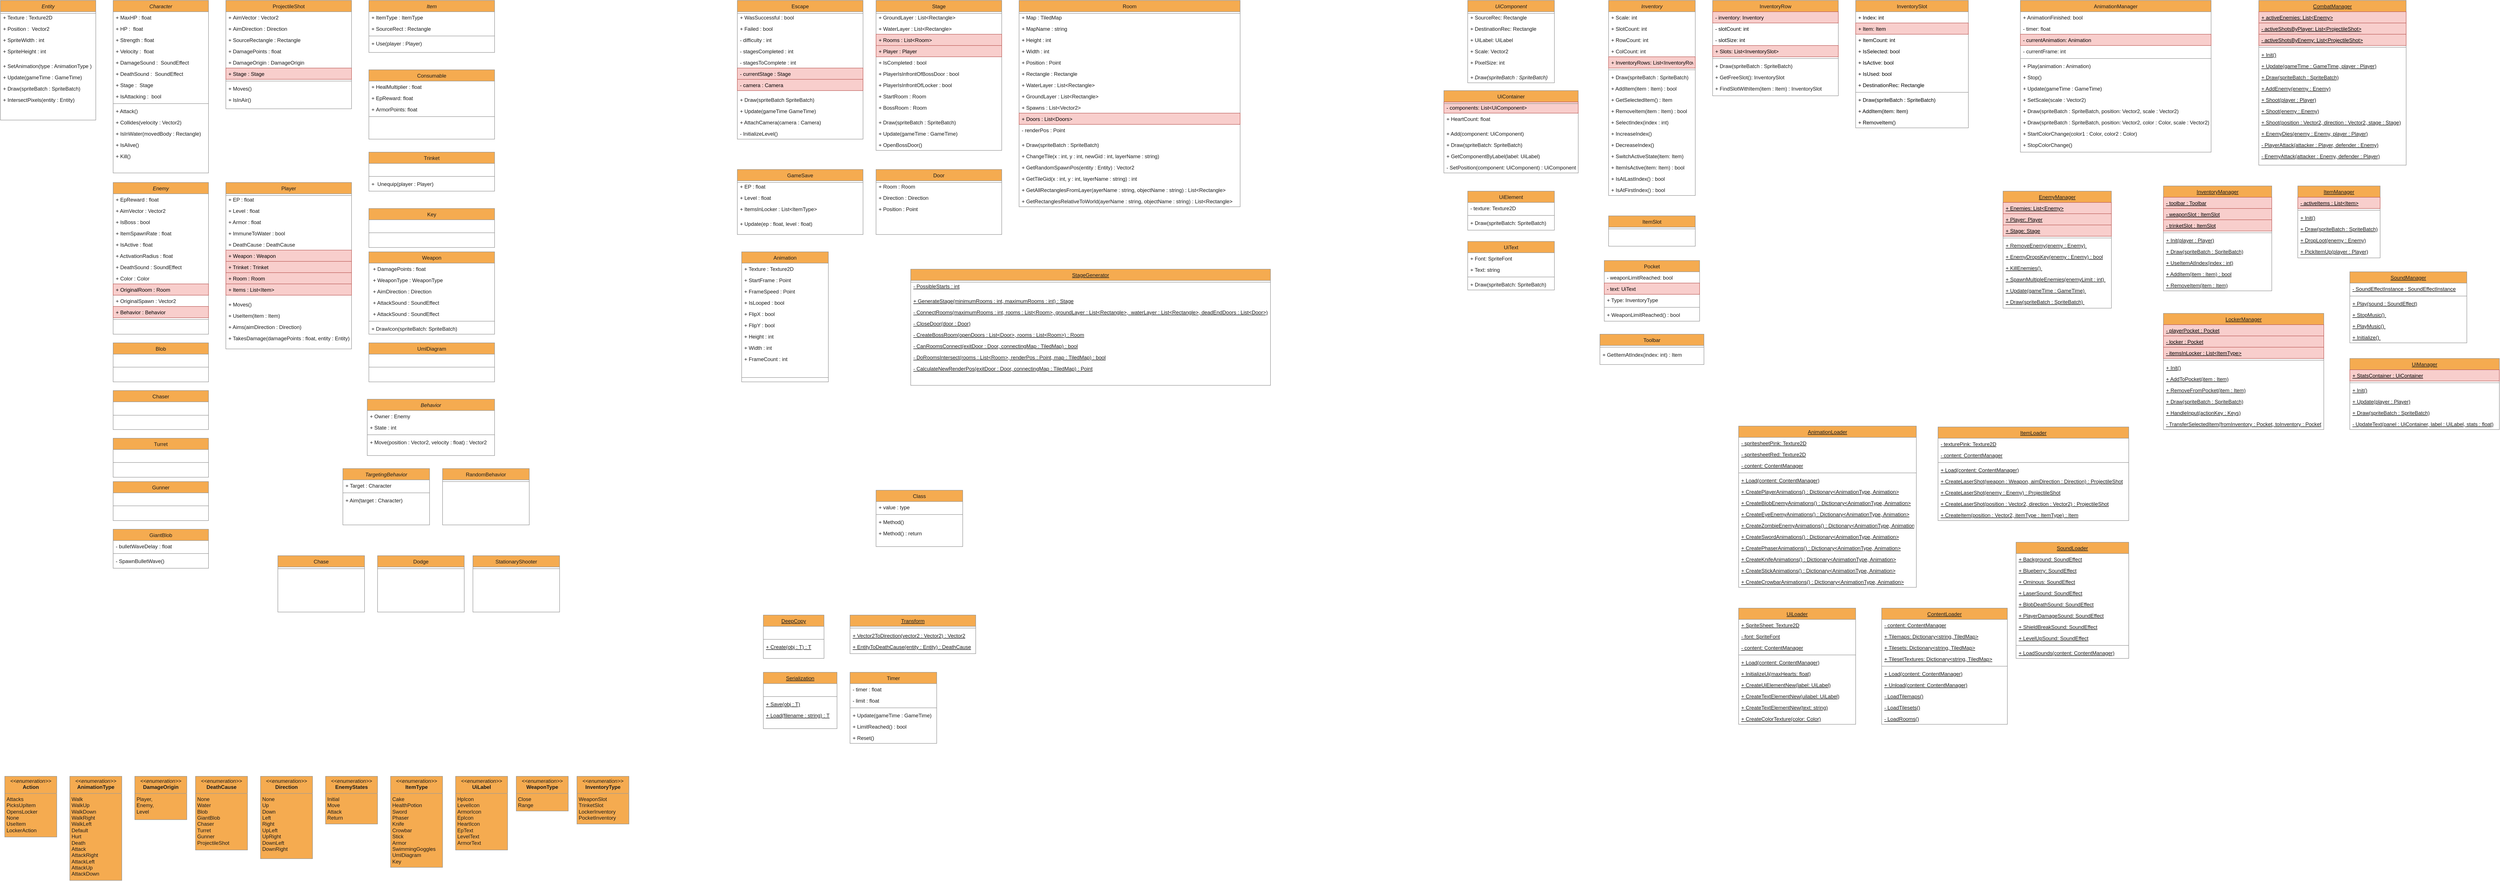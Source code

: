 <mxfile version="20.8.5" type="github" pages="4">
  <diagram id="C5RBs43oDa-KdzZeNtuy" name="Klassen">
    <mxGraphModel dx="2183" dy="1183" grid="1" gridSize="10" guides="1" tooltips="1" connect="1" arrows="1" fold="1" page="1" pageScale="1" pageWidth="3300" pageHeight="4681" math="0" shadow="0">
      <root>
        <mxCell id="WIyWlLk6GJQsqaUBKTNV-0" />
        <mxCell id="WIyWlLk6GJQsqaUBKTNV-1" parent="WIyWlLk6GJQsqaUBKTNV-0" />
        <mxCell id="zkfFHV4jXpPFQw0GAbJ--0" value="Entity" style="swimlane;fontStyle=2;align=center;verticalAlign=top;childLayout=stackLayout;horizontal=1;startSize=26;horizontalStack=0;resizeParent=1;resizeLast=0;collapsible=1;marginBottom=0;rounded=0;shadow=0;strokeWidth=1;labelBackgroundColor=none;fillColor=#F5AB50;strokeColor=#909090;fontColor=#1A1A1A;movable=1;resizable=1;rotatable=1;deletable=1;editable=1;connectable=1;" parent="WIyWlLk6GJQsqaUBKTNV-1" vertex="1">
          <mxGeometry x="50" y="40" width="220" height="276" as="geometry">
            <mxRectangle x="230" y="140" width="160" height="26" as="alternateBounds" />
          </mxGeometry>
        </mxCell>
        <mxCell id="zkfFHV4jXpPFQw0GAbJ--1" value="+ Texture : Texture2D" style="text;align=left;verticalAlign=top;spacingLeft=4;spacingRight=4;overflow=hidden;rotatable=0;points=[[0,0.5],[1,0.5]];portConstraint=eastwest;labelBackgroundColor=none;fontColor=#1A1A1A;movable=0;resizable=0;deletable=0;editable=0;connectable=0;" parent="zkfFHV4jXpPFQw0GAbJ--0" vertex="1">
          <mxGeometry y="26" width="220" height="26" as="geometry" />
        </mxCell>
        <mxCell id="zkfFHV4jXpPFQw0GAbJ--2" value="+ Position :  Vector2" style="text;align=left;verticalAlign=top;spacingLeft=4;spacingRight=4;overflow=hidden;rotatable=0;points=[[0,0.5],[1,0.5]];portConstraint=eastwest;rounded=0;shadow=0;html=0;labelBackgroundColor=none;fontColor=#1A1A1A;movable=0;resizable=0;deletable=0;editable=0;connectable=0;" parent="zkfFHV4jXpPFQw0GAbJ--0" vertex="1">
          <mxGeometry y="52" width="220" height="26" as="geometry" />
        </mxCell>
        <mxCell id="zkfFHV4jXpPFQw0GAbJ--3" value="+ SpriteWidth : int" style="text;align=left;verticalAlign=top;spacingLeft=4;spacingRight=4;overflow=hidden;rotatable=0;points=[[0,0.5],[1,0.5]];portConstraint=eastwest;rounded=0;shadow=0;html=0;labelBackgroundColor=none;fontColor=#1A1A1A;movable=0;resizable=0;deletable=0;editable=0;connectable=0;" parent="zkfFHV4jXpPFQw0GAbJ--0" vertex="1">
          <mxGeometry y="78" width="220" height="26" as="geometry" />
        </mxCell>
        <mxCell id="Er5bh0WxnORJVPbDGKo7-0" value="+ SpriteHeight : int" style="text;align=left;verticalAlign=top;spacingLeft=4;spacingRight=4;overflow=hidden;rotatable=0;points=[[0,0.5],[1,0.5]];portConstraint=eastwest;rounded=0;shadow=0;html=0;labelBackgroundColor=none;fontColor=#1A1A1A;movable=0;resizable=0;deletable=0;editable=0;connectable=0;" parent="zkfFHV4jXpPFQw0GAbJ--0" vertex="1">
          <mxGeometry y="104" width="220" height="26" as="geometry" />
        </mxCell>
        <mxCell id="zkfFHV4jXpPFQw0GAbJ--4" value="" style="line;html=1;strokeWidth=1;align=left;verticalAlign=middle;spacingTop=-1;spacingLeft=3;spacingRight=3;rotatable=0;labelPosition=right;points=[];portConstraint=eastwest;labelBackgroundColor=none;fillColor=#F5AB50;strokeColor=#909090;fontColor=#1A1A1A;" parent="zkfFHV4jXpPFQw0GAbJ--0" vertex="1">
          <mxGeometry y="26" width="220" height="8" as="geometry" />
        </mxCell>
        <mxCell id="zkfFHV4jXpPFQw0GAbJ--5" value="+ SetAnimation(type : AnimationType )" style="text;align=left;verticalAlign=top;spacingLeft=4;spacingRight=4;overflow=hidden;rotatable=0;points=[[0,0.5],[1,0.5]];portConstraint=eastwest;labelBackgroundColor=none;fontColor=#1A1A1A;movable=0;resizable=0;deletable=0;editable=0;connectable=0;" parent="zkfFHV4jXpPFQw0GAbJ--0" vertex="1">
          <mxGeometry y="138" width="220" height="26" as="geometry" />
        </mxCell>
        <mxCell id="Er5bh0WxnORJVPbDGKo7-83" value="+ Update(gameTime : GameTime)" style="text;align=left;verticalAlign=top;spacingLeft=4;spacingRight=4;overflow=hidden;rotatable=0;points=[[0,0.5],[1,0.5]];portConstraint=eastwest;labelBackgroundColor=none;fontColor=#1A1A1A;movable=0;resizable=0;deletable=0;editable=0;connectable=0;" parent="zkfFHV4jXpPFQw0GAbJ--0" vertex="1">
          <mxGeometry y="164" width="220" height="26" as="geometry" />
        </mxCell>
        <mxCell id="Er5bh0WxnORJVPbDGKo7-1" value="+ Draw(spriteBatch : SpriteBatch)" style="text;align=left;verticalAlign=top;spacingLeft=4;spacingRight=4;overflow=hidden;rotatable=0;points=[[0,0.5],[1,0.5]];portConstraint=eastwest;labelBackgroundColor=none;fontColor=#1A1A1A;movable=0;resizable=0;deletable=0;editable=0;connectable=0;" parent="zkfFHV4jXpPFQw0GAbJ--0" vertex="1">
          <mxGeometry y="190" width="220" height="26" as="geometry" />
        </mxCell>
        <mxCell id="Er5bh0WxnORJVPbDGKo7-2" value="+ IntersectPixels(entity : Entity)" style="text;align=left;verticalAlign=top;spacingLeft=4;spacingRight=4;overflow=hidden;rotatable=0;points=[[0,0.5],[1,0.5]];portConstraint=eastwest;labelBackgroundColor=none;fontColor=#1A1A1A;movable=0;resizable=0;deletable=0;editable=0;connectable=0;" parent="zkfFHV4jXpPFQw0GAbJ--0" vertex="1">
          <mxGeometry y="216" width="220" height="26" as="geometry" />
        </mxCell>
        <mxCell id="Er5bh0WxnORJVPbDGKo7-3" value="Character" style="swimlane;fontStyle=2;align=center;verticalAlign=top;childLayout=stackLayout;horizontal=1;startSize=26;horizontalStack=0;resizeParent=1;resizeLast=0;collapsible=1;marginBottom=0;rounded=0;shadow=0;strokeWidth=1;labelBackgroundColor=none;fillColor=#F5AB50;strokeColor=#909090;fontColor=#1A1A1A;" parent="WIyWlLk6GJQsqaUBKTNV-1" vertex="1">
          <mxGeometry x="310" y="40" width="220" height="398" as="geometry">
            <mxRectangle x="230" y="140" width="160" height="26" as="alternateBounds" />
          </mxGeometry>
        </mxCell>
        <mxCell id="Er5bh0WxnORJVPbDGKo7-4" value="+ MaxHP : float" style="text;align=left;verticalAlign=top;spacingLeft=4;spacingRight=4;overflow=hidden;rotatable=0;points=[[0,0.5],[1,0.5]];portConstraint=eastwest;labelBackgroundColor=none;fontColor=#1A1A1A;movable=0;resizable=0;deletable=0;editable=0;connectable=0;" parent="Er5bh0WxnORJVPbDGKo7-3" vertex="1">
          <mxGeometry y="26" width="220" height="26" as="geometry" />
        </mxCell>
        <mxCell id="Er5bh0WxnORJVPbDGKo7-5" value="+ HP :  float" style="text;align=left;verticalAlign=top;spacingLeft=4;spacingRight=4;overflow=hidden;rotatable=0;points=[[0,0.5],[1,0.5]];portConstraint=eastwest;rounded=0;shadow=0;html=0;labelBackgroundColor=none;fontColor=#1A1A1A;movable=0;resizable=0;deletable=0;editable=0;connectable=0;" parent="Er5bh0WxnORJVPbDGKo7-3" vertex="1">
          <mxGeometry y="52" width="220" height="26" as="geometry" />
        </mxCell>
        <mxCell id="Er5bh0WxnORJVPbDGKo7-6" value="+ Strength : float" style="text;align=left;verticalAlign=top;spacingLeft=4;spacingRight=4;overflow=hidden;rotatable=0;points=[[0,0.5],[1,0.5]];portConstraint=eastwest;rounded=0;shadow=0;html=0;labelBackgroundColor=none;fontColor=#1A1A1A;movable=0;resizable=0;deletable=0;editable=0;connectable=0;" parent="Er5bh0WxnORJVPbDGKo7-3" vertex="1">
          <mxGeometry y="78" width="220" height="26" as="geometry" />
        </mxCell>
        <mxCell id="Er5bh0WxnORJVPbDGKo7-7" value="+ Velocity :  float" style="text;align=left;verticalAlign=top;spacingLeft=4;spacingRight=4;overflow=hidden;rotatable=0;points=[[0,0.5],[1,0.5]];portConstraint=eastwest;rounded=0;shadow=0;html=0;labelBackgroundColor=none;fontColor=#1A1A1A;movable=0;resizable=0;deletable=0;editable=0;connectable=0;" parent="Er5bh0WxnORJVPbDGKo7-3" vertex="1">
          <mxGeometry y="104" width="220" height="26" as="geometry" />
        </mxCell>
        <mxCell id="Er5bh0WxnORJVPbDGKo7-12" value="+ DamageSound :  SoundEffect" style="text;align=left;verticalAlign=top;spacingLeft=4;spacingRight=4;overflow=hidden;rotatable=0;points=[[0,0.5],[1,0.5]];portConstraint=eastwest;rounded=0;shadow=0;html=0;labelBackgroundColor=none;fontColor=#1A1A1A;movable=0;resizable=0;deletable=0;editable=0;connectable=0;" parent="Er5bh0WxnORJVPbDGKo7-3" vertex="1">
          <mxGeometry y="130" width="220" height="26" as="geometry" />
        </mxCell>
        <mxCell id="Er5bh0WxnORJVPbDGKo7-13" value="+ DeathSound :  SoundEffect" style="text;align=left;verticalAlign=top;spacingLeft=4;spacingRight=4;overflow=hidden;rotatable=0;points=[[0,0.5],[1,0.5]];portConstraint=eastwest;rounded=0;shadow=0;html=0;labelBackgroundColor=none;fontColor=#1A1A1A;movable=0;resizable=0;deletable=0;editable=0;connectable=0;" parent="Er5bh0WxnORJVPbDGKo7-3" vertex="1">
          <mxGeometry y="156" width="220" height="26" as="geometry" />
        </mxCell>
        <mxCell id="Er5bh0WxnORJVPbDGKo7-14" value="+ Stage :  Stage" style="text;align=left;verticalAlign=top;spacingLeft=4;spacingRight=4;overflow=hidden;rotatable=0;points=[[0,0.5],[1,0.5]];portConstraint=eastwest;rounded=0;shadow=0;html=0;labelBackgroundColor=none;fontColor=#1A1A1A;movable=0;resizable=0;deletable=0;editable=0;connectable=0;" parent="Er5bh0WxnORJVPbDGKo7-3" vertex="1">
          <mxGeometry y="182" width="220" height="26" as="geometry" />
        </mxCell>
        <mxCell id="Er5bh0WxnORJVPbDGKo7-15" value="+ IsAttacking :  bool" style="text;align=left;verticalAlign=top;spacingLeft=4;spacingRight=4;overflow=hidden;rotatable=0;points=[[0,0.5],[1,0.5]];portConstraint=eastwest;rounded=0;shadow=0;html=0;labelBackgroundColor=none;fontColor=#1A1A1A;movable=0;resizable=0;deletable=0;editable=0;connectable=0;" parent="Er5bh0WxnORJVPbDGKo7-3" vertex="1">
          <mxGeometry y="208" width="220" height="26" as="geometry" />
        </mxCell>
        <mxCell id="Er5bh0WxnORJVPbDGKo7-8" value="" style="line;html=1;strokeWidth=1;align=left;verticalAlign=middle;spacingTop=-1;spacingLeft=3;spacingRight=3;rotatable=0;labelPosition=right;points=[];portConstraint=eastwest;labelBackgroundColor=none;fillColor=#F5AB50;strokeColor=#909090;fontColor=#1A1A1A;" parent="Er5bh0WxnORJVPbDGKo7-3" vertex="1">
          <mxGeometry y="234" width="220" height="8" as="geometry" />
        </mxCell>
        <mxCell id="Er5bh0WxnORJVPbDGKo7-9" value="+ Attack()" style="text;align=left;verticalAlign=top;spacingLeft=4;spacingRight=4;overflow=hidden;rotatable=0;points=[[0,0.5],[1,0.5]];portConstraint=eastwest;labelBackgroundColor=none;fontColor=#1A1A1A;fontStyle=0;movable=0;resizable=0;deletable=0;editable=0;connectable=0;" parent="Er5bh0WxnORJVPbDGKo7-3" vertex="1">
          <mxGeometry y="242" width="220" height="26" as="geometry" />
        </mxCell>
        <mxCell id="Er5bh0WxnORJVPbDGKo7-10" value="+ Collides(velocity : Vector2)" style="text;align=left;verticalAlign=top;spacingLeft=4;spacingRight=4;overflow=hidden;rotatable=0;points=[[0,0.5],[1,0.5]];portConstraint=eastwest;labelBackgroundColor=none;fontColor=#1A1A1A;fontStyle=0;movable=0;resizable=0;deletable=0;editable=0;connectable=0;" parent="Er5bh0WxnORJVPbDGKo7-3" vertex="1">
          <mxGeometry y="268" width="220" height="26" as="geometry" />
        </mxCell>
        <mxCell id="Er5bh0WxnORJVPbDGKo7-11" value="+ IsInWater(movedBody : Rectangle)" style="text;align=left;verticalAlign=top;spacingLeft=4;spacingRight=4;overflow=hidden;rotatable=0;points=[[0,0.5],[1,0.5]];portConstraint=eastwest;labelBackgroundColor=none;fontColor=#1A1A1A;fontStyle=0;movable=0;resizable=0;deletable=0;editable=0;connectable=0;" parent="Er5bh0WxnORJVPbDGKo7-3" vertex="1">
          <mxGeometry y="294" width="220" height="26" as="geometry" />
        </mxCell>
        <mxCell id="Er5bh0WxnORJVPbDGKo7-17" value="+ IsAlive()" style="text;align=left;verticalAlign=top;spacingLeft=4;spacingRight=4;overflow=hidden;rotatable=0;points=[[0,0.5],[1,0.5]];portConstraint=eastwest;labelBackgroundColor=none;fontColor=#1A1A1A;fontStyle=0;movable=0;resizable=0;deletable=0;editable=0;connectable=0;" parent="Er5bh0WxnORJVPbDGKo7-3" vertex="1">
          <mxGeometry y="320" width="220" height="26" as="geometry" />
        </mxCell>
        <mxCell id="Er5bh0WxnORJVPbDGKo7-18" value="+ Kill()" style="text;align=left;verticalAlign=top;spacingLeft=4;spacingRight=4;overflow=hidden;rotatable=0;points=[[0,0.5],[1,0.5]];portConstraint=eastwest;labelBackgroundColor=none;fontColor=#1A1A1A;fontStyle=0;movable=0;resizable=0;deletable=0;editable=0;connectable=0;" parent="Er5bh0WxnORJVPbDGKo7-3" vertex="1">
          <mxGeometry y="346" width="220" height="26" as="geometry" />
        </mxCell>
        <mxCell id="Er5bh0WxnORJVPbDGKo7-19" value="Enemy" style="swimlane;fontStyle=2;align=center;verticalAlign=top;childLayout=stackLayout;horizontal=1;startSize=26;horizontalStack=0;resizeParent=1;resizeLast=0;collapsible=1;marginBottom=0;rounded=0;shadow=0;strokeWidth=1;labelBackgroundColor=none;fillColor=#F5AB50;strokeColor=#909090;fontColor=#1A1A1A;" parent="WIyWlLk6GJQsqaUBKTNV-1" vertex="1">
          <mxGeometry x="310" y="460" width="220" height="350" as="geometry">
            <mxRectangle x="280" y="280" width="160" height="26" as="alternateBounds" />
          </mxGeometry>
        </mxCell>
        <mxCell id="Er5bh0WxnORJVPbDGKo7-20" value="+ EpReward : float" style="text;align=left;verticalAlign=top;spacingLeft=4;spacingRight=4;overflow=hidden;rotatable=0;points=[[0,0.5],[1,0.5]];portConstraint=eastwest;labelBackgroundColor=none;fontColor=#1A1A1A;movable=0;resizable=0;deletable=0;editable=0;connectable=0;" parent="Er5bh0WxnORJVPbDGKo7-19" vertex="1">
          <mxGeometry y="26" width="220" height="26" as="geometry" />
        </mxCell>
        <mxCell id="Er5bh0WxnORJVPbDGKo7-21" value="+ AimVector : Vector2" style="text;align=left;verticalAlign=top;spacingLeft=4;spacingRight=4;overflow=hidden;rotatable=0;points=[[0,0.5],[1,0.5]];portConstraint=eastwest;rounded=0;shadow=0;html=0;labelBackgroundColor=none;fontColor=#1A1A1A;movable=0;resizable=0;deletable=0;editable=0;connectable=0;" parent="Er5bh0WxnORJVPbDGKo7-19" vertex="1">
          <mxGeometry y="52" width="220" height="26" as="geometry" />
        </mxCell>
        <mxCell id="Er5bh0WxnORJVPbDGKo7-22" value="+ IsBoss : bool" style="text;align=left;verticalAlign=top;spacingLeft=4;spacingRight=4;overflow=hidden;rotatable=0;points=[[0,0.5],[1,0.5]];portConstraint=eastwest;rounded=0;shadow=0;html=0;labelBackgroundColor=none;fontColor=#1A1A1A;movable=0;resizable=0;deletable=0;editable=0;connectable=0;" parent="Er5bh0WxnORJVPbDGKo7-19" vertex="1">
          <mxGeometry y="78" width="220" height="26" as="geometry" />
        </mxCell>
        <mxCell id="Er5bh0WxnORJVPbDGKo7-24" value="+ ItemSpawnRate : float" style="text;align=left;verticalAlign=top;spacingLeft=4;spacingRight=4;overflow=hidden;rotatable=0;points=[[0,0.5],[1,0.5]];portConstraint=eastwest;rounded=0;shadow=0;html=0;labelBackgroundColor=none;fontColor=#1A1A1A;movable=0;resizable=0;deletable=0;editable=0;connectable=0;" parent="Er5bh0WxnORJVPbDGKo7-19" vertex="1">
          <mxGeometry y="104" width="220" height="26" as="geometry" />
        </mxCell>
        <mxCell id="Er5bh0WxnORJVPbDGKo7-35" value="+ IsActive : float" style="text;align=left;verticalAlign=top;spacingLeft=4;spacingRight=4;overflow=hidden;rotatable=0;points=[[0,0.5],[1,0.5]];portConstraint=eastwest;rounded=0;shadow=0;html=0;labelBackgroundColor=none;fontColor=#1A1A1A;movable=0;resizable=0;deletable=0;editable=0;connectable=0;" parent="Er5bh0WxnORJVPbDGKo7-19" vertex="1">
          <mxGeometry y="130" width="220" height="26" as="geometry" />
        </mxCell>
        <mxCell id="Er5bh0WxnORJVPbDGKo7-36" value="+ ActivationRadius : float " style="text;align=left;verticalAlign=top;spacingLeft=4;spacingRight=4;overflow=hidden;rotatable=0;points=[[0,0.5],[1,0.5]];portConstraint=eastwest;rounded=0;shadow=0;html=0;labelBackgroundColor=none;fontColor=#1A1A1A;movable=0;resizable=0;deletable=0;editable=0;connectable=0;" parent="Er5bh0WxnORJVPbDGKo7-19" vertex="1">
          <mxGeometry y="156" width="220" height="26" as="geometry" />
        </mxCell>
        <mxCell id="Er5bh0WxnORJVPbDGKo7-25" value="+ DeathSound : SoundEffect" style="text;align=left;verticalAlign=top;spacingLeft=4;spacingRight=4;overflow=hidden;rotatable=0;points=[[0,0.5],[1,0.5]];portConstraint=eastwest;rounded=0;shadow=0;html=0;labelBackgroundColor=none;fontColor=#1A1A1A;movable=0;resizable=0;deletable=0;editable=0;connectable=0;" parent="Er5bh0WxnORJVPbDGKo7-19" vertex="1">
          <mxGeometry y="182" width="220" height="26" as="geometry" />
        </mxCell>
        <mxCell id="Er5bh0WxnORJVPbDGKo7-37" value="+ Color : Color" style="text;align=left;verticalAlign=top;spacingLeft=4;spacingRight=4;overflow=hidden;rotatable=0;points=[[0,0.5],[1,0.5]];portConstraint=eastwest;rounded=0;shadow=0;html=0;labelBackgroundColor=none;fontColor=#1A1A1A;movable=0;resizable=0;deletable=0;editable=0;connectable=0;" parent="Er5bh0WxnORJVPbDGKo7-19" vertex="1">
          <mxGeometry y="208" width="220" height="26" as="geometry" />
        </mxCell>
        <mxCell id="Er5bh0WxnORJVPbDGKo7-26" value="+ OriginalRoom : Room" style="text;align=left;verticalAlign=top;spacingLeft=4;spacingRight=4;overflow=hidden;rotatable=0;points=[[0,0.5],[1,0.5]];portConstraint=eastwest;rounded=0;shadow=0;html=0;labelBackgroundColor=none;fillColor=#f8cecc;strokeColor=#b85450;movable=0;resizable=0;deletable=0;editable=0;connectable=0;" parent="Er5bh0WxnORJVPbDGKo7-19" vertex="1">
          <mxGeometry y="234" width="220" height="26" as="geometry" />
        </mxCell>
        <mxCell id="Er5bh0WxnORJVPbDGKo7-27" value="+ OriginalSpawn : Vector2" style="text;align=left;verticalAlign=top;spacingLeft=4;spacingRight=4;overflow=hidden;rotatable=0;points=[[0,0.5],[1,0.5]];portConstraint=eastwest;rounded=0;shadow=0;html=0;labelBackgroundColor=none;fontColor=#1A1A1A;movable=0;resizable=0;deletable=0;editable=0;connectable=0;" parent="Er5bh0WxnORJVPbDGKo7-19" vertex="1">
          <mxGeometry y="260" width="220" height="26" as="geometry" />
        </mxCell>
        <mxCell id="Er5bh0WxnORJVPbDGKo7-34" value="+ Behavior : Behavior" style="text;align=left;verticalAlign=top;spacingLeft=4;spacingRight=4;overflow=hidden;rotatable=0;points=[[0,0.5],[1,0.5]];portConstraint=eastwest;rounded=0;shadow=0;html=0;labelBackgroundColor=none;fillColor=#f8cecc;strokeColor=#b85450;movable=0;resizable=0;deletable=0;editable=0;connectable=0;" parent="Er5bh0WxnORJVPbDGKo7-19" vertex="1">
          <mxGeometry y="286" width="220" height="26" as="geometry" />
        </mxCell>
        <mxCell id="Er5bh0WxnORJVPbDGKo7-28" value="" style="line;html=1;strokeWidth=1;align=left;verticalAlign=middle;spacingTop=-1;spacingLeft=3;spacingRight=3;rotatable=0;labelPosition=right;points=[];portConstraint=eastwest;labelBackgroundColor=none;fillColor=#F5AB50;strokeColor=#909090;fontColor=#1A1A1A;" parent="Er5bh0WxnORJVPbDGKo7-19" vertex="1">
          <mxGeometry y="312" width="220" height="8" as="geometry" />
        </mxCell>
        <mxCell id="Er5bh0WxnORJVPbDGKo7-39" value="Player" style="swimlane;fontStyle=0;align=center;verticalAlign=top;childLayout=stackLayout;horizontal=1;startSize=26;horizontalStack=0;resizeParent=1;resizeLast=0;collapsible=1;marginBottom=0;rounded=0;shadow=0;strokeWidth=1;labelBackgroundColor=none;fillColor=#F5AB50;strokeColor=#909090;fontColor=#1A1A1A;" parent="WIyWlLk6GJQsqaUBKTNV-1" vertex="1">
          <mxGeometry x="570" y="460" width="290" height="384" as="geometry">
            <mxRectangle x="230" y="140" width="160" height="26" as="alternateBounds" />
          </mxGeometry>
        </mxCell>
        <mxCell id="Er5bh0WxnORJVPbDGKo7-40" value="+ EP : float" style="text;align=left;verticalAlign=top;spacingLeft=4;spacingRight=4;overflow=hidden;rotatable=0;points=[[0,0.5],[1,0.5]];portConstraint=eastwest;labelBackgroundColor=none;fontColor=#1A1A1A;movable=0;resizable=0;deletable=0;editable=0;connectable=0;" parent="Er5bh0WxnORJVPbDGKo7-39" vertex="1">
          <mxGeometry y="26" width="290" height="26" as="geometry" />
        </mxCell>
        <mxCell id="Er5bh0WxnORJVPbDGKo7-55" value="+ Level : float" style="text;align=left;verticalAlign=top;spacingLeft=4;spacingRight=4;overflow=hidden;rotatable=0;points=[[0,0.5],[1,0.5]];portConstraint=eastwest;labelBackgroundColor=none;fontColor=#1A1A1A;movable=0;resizable=0;deletable=0;editable=0;connectable=0;" parent="Er5bh0WxnORJVPbDGKo7-39" vertex="1">
          <mxGeometry y="52" width="290" height="26" as="geometry" />
        </mxCell>
        <mxCell id="Er5bh0WxnORJVPbDGKo7-56" value="+ Armor : float" style="text;align=left;verticalAlign=top;spacingLeft=4;spacingRight=4;overflow=hidden;rotatable=0;points=[[0,0.5],[1,0.5]];portConstraint=eastwest;labelBackgroundColor=none;fontColor=#1A1A1A;movable=0;resizable=0;deletable=0;editable=0;connectable=0;" parent="Er5bh0WxnORJVPbDGKo7-39" vertex="1">
          <mxGeometry y="78" width="290" height="26" as="geometry" />
        </mxCell>
        <mxCell id="Er5bh0WxnORJVPbDGKo7-57" value="+ ImmuneToWater : bool" style="text;align=left;verticalAlign=top;spacingLeft=4;spacingRight=4;overflow=hidden;rotatable=0;points=[[0,0.5],[1,0.5]];portConstraint=eastwest;labelBackgroundColor=none;fontColor=#1A1A1A;movable=0;resizable=0;deletable=0;editable=0;connectable=0;" parent="Er5bh0WxnORJVPbDGKo7-39" vertex="1">
          <mxGeometry y="104" width="290" height="26" as="geometry" />
        </mxCell>
        <mxCell id="Er5bh0WxnORJVPbDGKo7-58" value="+ DeathCause : DeathCause" style="text;align=left;verticalAlign=top;spacingLeft=4;spacingRight=4;overflow=hidden;rotatable=0;points=[[0,0.5],[1,0.5]];portConstraint=eastwest;labelBackgroundColor=none;fontColor=#1A1A1A;movable=0;resizable=0;deletable=0;editable=0;connectable=0;" parent="Er5bh0WxnORJVPbDGKo7-39" vertex="1">
          <mxGeometry y="130" width="290" height="26" as="geometry" />
        </mxCell>
        <mxCell id="Er5bh0WxnORJVPbDGKo7-60" value="+ Weapon : Weapon" style="text;align=left;verticalAlign=top;spacingLeft=4;spacingRight=4;overflow=hidden;rotatable=0;points=[[0,0.5],[1,0.5]];portConstraint=eastwest;labelBackgroundColor=none;fillColor=#f8cecc;strokeColor=#b85450;movable=0;resizable=0;deletable=0;editable=0;connectable=0;" parent="Er5bh0WxnORJVPbDGKo7-39" vertex="1">
          <mxGeometry y="156" width="290" height="26" as="geometry" />
        </mxCell>
        <mxCell id="Er5bh0WxnORJVPbDGKo7-61" value="+ Trinket : Trinket" style="text;align=left;verticalAlign=top;spacingLeft=4;spacingRight=4;overflow=hidden;rotatable=0;points=[[0,0.5],[1,0.5]];portConstraint=eastwest;labelBackgroundColor=none;fillColor=#f8cecc;strokeColor=#b85450;movable=0;resizable=0;deletable=0;editable=0;connectable=0;" parent="Er5bh0WxnORJVPbDGKo7-39" vertex="1">
          <mxGeometry y="182" width="290" height="26" as="geometry" />
        </mxCell>
        <mxCell id="Er5bh0WxnORJVPbDGKo7-62" value="+ Room : Room" style="text;align=left;verticalAlign=top;spacingLeft=4;spacingRight=4;overflow=hidden;rotatable=0;points=[[0,0.5],[1,0.5]];portConstraint=eastwest;labelBackgroundColor=none;fillColor=#f8cecc;strokeColor=#b85450;movable=0;resizable=0;deletable=0;editable=0;connectable=0;" parent="Er5bh0WxnORJVPbDGKo7-39" vertex="1">
          <mxGeometry y="208" width="290" height="26" as="geometry" />
        </mxCell>
        <mxCell id="Er5bh0WxnORJVPbDGKo7-59" value="+ Items : List&lt;Item&gt;" style="text;align=left;verticalAlign=top;spacingLeft=4;spacingRight=4;overflow=hidden;rotatable=0;points=[[0,0.5],[1,0.5]];portConstraint=eastwest;labelBackgroundColor=none;fillColor=#f8cecc;strokeColor=#b85450;movable=0;resizable=0;deletable=0;editable=0;connectable=0;" parent="Er5bh0WxnORJVPbDGKo7-39" vertex="1">
          <mxGeometry y="234" width="290" height="26" as="geometry" />
        </mxCell>
        <mxCell id="Er5bh0WxnORJVPbDGKo7-48" value="" style="line;html=1;strokeWidth=1;align=left;verticalAlign=middle;spacingTop=-1;spacingLeft=3;spacingRight=3;rotatable=0;labelPosition=right;points=[];portConstraint=eastwest;labelBackgroundColor=none;fillColor=#F5AB50;strokeColor=#909090;fontColor=#1A1A1A;" parent="Er5bh0WxnORJVPbDGKo7-39" vertex="1">
          <mxGeometry y="26" width="290" height="8" as="geometry" />
        </mxCell>
        <mxCell id="Er5bh0WxnORJVPbDGKo7-50" value="+ Moves()" style="text;align=left;verticalAlign=top;spacingLeft=4;spacingRight=4;overflow=hidden;rotatable=0;points=[[0,0.5],[1,0.5]];portConstraint=eastwest;labelBackgroundColor=none;fontColor=#1A1A1A;fontStyle=0;movable=0;resizable=0;deletable=0;editable=0;connectable=0;" parent="Er5bh0WxnORJVPbDGKo7-39" vertex="1">
          <mxGeometry y="268" width="290" height="26" as="geometry" />
        </mxCell>
        <mxCell id="Er5bh0WxnORJVPbDGKo7-63" value="+ UseItem(item : Item)" style="text;align=left;verticalAlign=top;spacingLeft=4;spacingRight=4;overflow=hidden;rotatable=0;points=[[0,0.5],[1,0.5]];portConstraint=eastwest;labelBackgroundColor=none;fontColor=#1A1A1A;fontStyle=0;movable=0;resizable=0;deletable=0;editable=0;connectable=0;" parent="Er5bh0WxnORJVPbDGKo7-39" vertex="1">
          <mxGeometry y="294" width="290" height="26" as="geometry" />
        </mxCell>
        <mxCell id="Er5bh0WxnORJVPbDGKo7-66" value="+ Aims(aimDirection : Direction)" style="text;align=left;verticalAlign=top;spacingLeft=4;spacingRight=4;overflow=hidden;rotatable=0;points=[[0,0.5],[1,0.5]];portConstraint=eastwest;labelBackgroundColor=none;fontColor=#1A1A1A;fontStyle=0;movable=0;resizable=0;deletable=0;editable=0;connectable=0;" parent="Er5bh0WxnORJVPbDGKo7-39" vertex="1">
          <mxGeometry y="320" width="290" height="26" as="geometry" />
        </mxCell>
        <mxCell id="Er5bh0WxnORJVPbDGKo7-64" value="+ TakesDamage(damagePoints : float, entity : Entity)" style="text;align=left;verticalAlign=top;spacingLeft=4;spacingRight=4;overflow=hidden;rotatable=0;points=[[0,0.5],[1,0.5]];portConstraint=eastwest;labelBackgroundColor=none;fontColor=#1A1A1A;fontStyle=0;movable=0;resizable=0;deletable=0;editable=0;connectable=0;" parent="Er5bh0WxnORJVPbDGKo7-39" vertex="1">
          <mxGeometry y="346" width="290" height="26" as="geometry" />
        </mxCell>
        <mxCell id="Er5bh0WxnORJVPbDGKo7-67" value="ProjectileShot" style="swimlane;fontStyle=0;align=center;verticalAlign=top;childLayout=stackLayout;horizontal=1;startSize=26;horizontalStack=0;resizeParent=1;resizeLast=0;collapsible=1;marginBottom=0;rounded=0;shadow=0;strokeWidth=1;labelBackgroundColor=none;fillColor=#F5AB50;strokeColor=#909090;fontColor=#1A1A1A;" parent="WIyWlLk6GJQsqaUBKTNV-1" vertex="1">
          <mxGeometry x="570" y="40" width="290" height="250" as="geometry">
            <mxRectangle x="230" y="140" width="160" height="26" as="alternateBounds" />
          </mxGeometry>
        </mxCell>
        <mxCell id="Er5bh0WxnORJVPbDGKo7-68" value="+ AimVector : Vector2" style="text;align=left;verticalAlign=top;spacingLeft=4;spacingRight=4;overflow=hidden;rotatable=0;points=[[0,0.5],[1,0.5]];portConstraint=eastwest;labelBackgroundColor=none;fontColor=#1A1A1A;movable=0;resizable=0;deletable=0;editable=0;connectable=0;" parent="Er5bh0WxnORJVPbDGKo7-67" vertex="1">
          <mxGeometry y="26" width="290" height="26" as="geometry" />
        </mxCell>
        <mxCell id="Er5bh0WxnORJVPbDGKo7-84" value="+ AimDirection : Direction" style="text;align=left;verticalAlign=top;spacingLeft=4;spacingRight=4;overflow=hidden;rotatable=0;points=[[0,0.5],[1,0.5]];portConstraint=eastwest;labelBackgroundColor=none;fontColor=#1A1A1A;movable=0;resizable=0;deletable=0;editable=0;connectable=0;" parent="Er5bh0WxnORJVPbDGKo7-67" vertex="1">
          <mxGeometry y="52" width="290" height="26" as="geometry" />
        </mxCell>
        <mxCell id="Er5bh0WxnORJVPbDGKo7-85" value="+ SourceRectangle : Rectangle" style="text;align=left;verticalAlign=top;spacingLeft=4;spacingRight=4;overflow=hidden;rotatable=0;points=[[0,0.5],[1,0.5]];portConstraint=eastwest;labelBackgroundColor=none;fontColor=#1A1A1A;movable=0;resizable=0;deletable=0;editable=0;connectable=0;" parent="Er5bh0WxnORJVPbDGKo7-67" vertex="1">
          <mxGeometry y="78" width="290" height="26" as="geometry" />
        </mxCell>
        <mxCell id="Er5bh0WxnORJVPbDGKo7-86" value="+ DamagePoints : float" style="text;align=left;verticalAlign=top;spacingLeft=4;spacingRight=4;overflow=hidden;rotatable=0;points=[[0,0.5],[1,0.5]];portConstraint=eastwest;labelBackgroundColor=none;fontColor=#1A1A1A;movable=0;resizable=0;deletable=0;editable=0;connectable=0;" parent="Er5bh0WxnORJVPbDGKo7-67" vertex="1">
          <mxGeometry y="104" width="290" height="26" as="geometry" />
        </mxCell>
        <mxCell id="Er5bh0WxnORJVPbDGKo7-88" value="+ DamageOrigin : DamageOrigin" style="text;align=left;verticalAlign=top;spacingLeft=4;spacingRight=4;overflow=hidden;rotatable=0;points=[[0,0.5],[1,0.5]];portConstraint=eastwest;labelBackgroundColor=none;fontColor=#1A1A1A;movable=0;resizable=0;deletable=0;editable=0;connectable=0;" parent="Er5bh0WxnORJVPbDGKo7-67" vertex="1">
          <mxGeometry y="130" width="290" height="26" as="geometry" />
        </mxCell>
        <mxCell id="Er5bh0WxnORJVPbDGKo7-87" value="+ Stage : Stage" style="text;align=left;verticalAlign=top;spacingLeft=4;spacingRight=4;overflow=hidden;rotatable=0;points=[[0,0.5],[1,0.5]];portConstraint=eastwest;labelBackgroundColor=none;fillColor=#f8cecc;strokeColor=#b85450;movable=0;resizable=0;deletable=0;editable=0;connectable=0;" parent="Er5bh0WxnORJVPbDGKo7-67" vertex="1">
          <mxGeometry y="156" width="290" height="26" as="geometry" />
        </mxCell>
        <mxCell id="Er5bh0WxnORJVPbDGKo7-77" value="" style="line;html=1;strokeWidth=1;align=left;verticalAlign=middle;spacingTop=-1;spacingLeft=3;spacingRight=3;rotatable=0;labelPosition=right;points=[];portConstraint=eastwest;labelBackgroundColor=none;fillColor=#F5AB50;strokeColor=#909090;fontColor=#1A1A1A;" parent="Er5bh0WxnORJVPbDGKo7-67" vertex="1">
          <mxGeometry y="182" width="290" height="8" as="geometry" />
        </mxCell>
        <mxCell id="Er5bh0WxnORJVPbDGKo7-78" value="+ Moves()" style="text;align=left;verticalAlign=top;spacingLeft=4;spacingRight=4;overflow=hidden;rotatable=0;points=[[0,0.5],[1,0.5]];portConstraint=eastwest;labelBackgroundColor=none;fontColor=#1A1A1A;fontStyle=0;movable=0;resizable=0;deletable=0;editable=0;connectable=0;" parent="Er5bh0WxnORJVPbDGKo7-67" vertex="1">
          <mxGeometry y="190" width="290" height="26" as="geometry" />
        </mxCell>
        <mxCell id="Er5bh0WxnORJVPbDGKo7-89" value="+ IsInAir()" style="text;align=left;verticalAlign=top;spacingLeft=4;spacingRight=4;overflow=hidden;rotatable=0;points=[[0,0.5],[1,0.5]];portConstraint=eastwest;labelBackgroundColor=none;fontColor=#1A1A1A;fontStyle=0;movable=0;resizable=0;deletable=0;editable=0;connectable=0;" parent="Er5bh0WxnORJVPbDGKo7-67" vertex="1">
          <mxGeometry y="216" width="290" height="26" as="geometry" />
        </mxCell>
        <mxCell id="Er5bh0WxnORJVPbDGKo7-124" value="GiantBlob" style="swimlane;fontStyle=0;align=center;verticalAlign=top;childLayout=stackLayout;horizontal=1;startSize=26;horizontalStack=0;resizeParent=1;resizeLast=0;collapsible=1;marginBottom=0;rounded=0;shadow=0;strokeWidth=1;labelBackgroundColor=none;fillColor=#F5AB50;strokeColor=#909090;fontColor=#1A1A1A;" parent="WIyWlLk6GJQsqaUBKTNV-1" vertex="1">
          <mxGeometry x="310" y="1260" width="220" height="90" as="geometry">
            <mxRectangle x="230" y="140" width="160" height="26" as="alternateBounds" />
          </mxGeometry>
        </mxCell>
        <mxCell id="Er5bh0WxnORJVPbDGKo7-125" value="- bulletWaveDelay : float" style="text;align=left;verticalAlign=top;spacingLeft=4;spacingRight=4;overflow=hidden;rotatable=0;points=[[0,0.5],[1,0.5]];portConstraint=eastwest;labelBackgroundColor=none;fontColor=#1A1A1A;movable=0;resizable=0;deletable=0;editable=0;connectable=0;" parent="Er5bh0WxnORJVPbDGKo7-124" vertex="1">
          <mxGeometry y="26" width="220" height="26" as="geometry" />
        </mxCell>
        <mxCell id="Er5bh0WxnORJVPbDGKo7-134" value="" style="line;html=1;strokeWidth=1;align=left;verticalAlign=middle;spacingTop=-1;spacingLeft=3;spacingRight=3;rotatable=0;labelPosition=right;points=[];portConstraint=eastwest;labelBackgroundColor=none;fillColor=#F5AB50;strokeColor=#909090;fontColor=#1A1A1A;" parent="Er5bh0WxnORJVPbDGKo7-124" vertex="1">
          <mxGeometry y="52" width="220" height="8" as="geometry" />
        </mxCell>
        <mxCell id="Er5bh0WxnORJVPbDGKo7-135" value="- SpawnBulletWave()" style="text;align=left;verticalAlign=top;spacingLeft=4;spacingRight=4;overflow=hidden;rotatable=0;points=[[0,0.5],[1,0.5]];portConstraint=eastwest;labelBackgroundColor=none;fontColor=#1A1A1A;fontStyle=0;movable=0;resizable=0;deletable=0;editable=0;connectable=0;" parent="Er5bh0WxnORJVPbDGKo7-124" vertex="1">
          <mxGeometry y="60" width="220" height="26" as="geometry" />
        </mxCell>
        <mxCell id="Er5bh0WxnORJVPbDGKo7-139" value="Blob" style="swimlane;fontStyle=0;align=center;verticalAlign=top;childLayout=stackLayout;horizontal=1;startSize=26;horizontalStack=0;resizeParent=1;resizeLast=0;collapsible=1;marginBottom=0;rounded=0;shadow=0;strokeWidth=1;labelBackgroundColor=none;fillColor=#F5AB50;strokeColor=#909090;fontColor=#1A1A1A;movable=0;resizable=0;rotatable=0;deletable=0;editable=0;connectable=0;" parent="WIyWlLk6GJQsqaUBKTNV-1" vertex="1">
          <mxGeometry x="310" y="830" width="220" height="90" as="geometry">
            <mxRectangle x="230" y="140" width="160" height="26" as="alternateBounds" />
          </mxGeometry>
        </mxCell>
        <mxCell id="Er5bh0WxnORJVPbDGKo7-140" value=" " style="text;align=left;verticalAlign=top;spacingLeft=4;spacingRight=4;overflow=hidden;rotatable=0;points=[[0,0.5],[1,0.5]];portConstraint=eastwest;labelBackgroundColor=none;fontColor=#1A1A1A;movable=0;resizable=0;deletable=0;editable=0;connectable=0;" parent="Er5bh0WxnORJVPbDGKo7-139" vertex="1">
          <mxGeometry y="26" width="220" height="26" as="geometry" />
        </mxCell>
        <mxCell id="Er5bh0WxnORJVPbDGKo7-141" value="" style="line;html=1;strokeWidth=1;align=left;verticalAlign=middle;spacingTop=-1;spacingLeft=3;spacingRight=3;rotatable=0;labelPosition=right;points=[];portConstraint=eastwest;labelBackgroundColor=none;fillColor=#F5AB50;strokeColor=#909090;fontColor=#1A1A1A;" parent="Er5bh0WxnORJVPbDGKo7-139" vertex="1">
          <mxGeometry y="52" width="220" height="8" as="geometry" />
        </mxCell>
        <mxCell id="Er5bh0WxnORJVPbDGKo7-148" value="Chaser" style="swimlane;fontStyle=0;align=center;verticalAlign=top;childLayout=stackLayout;horizontal=1;startSize=26;horizontalStack=0;resizeParent=1;resizeLast=0;collapsible=1;marginBottom=0;rounded=0;shadow=0;strokeWidth=1;labelBackgroundColor=none;fillColor=#F5AB50;strokeColor=#909090;fontColor=#1A1A1A;" parent="WIyWlLk6GJQsqaUBKTNV-1" vertex="1">
          <mxGeometry x="310" y="940" width="220" height="90" as="geometry">
            <mxRectangle x="230" y="140" width="160" height="26" as="alternateBounds" />
          </mxGeometry>
        </mxCell>
        <mxCell id="Er5bh0WxnORJVPbDGKo7-149" value=" " style="text;align=left;verticalAlign=top;spacingLeft=4;spacingRight=4;overflow=hidden;rotatable=0;points=[[0,0.5],[1,0.5]];portConstraint=eastwest;labelBackgroundColor=none;fontColor=#1A1A1A;movable=0;resizable=0;deletable=0;editable=0;connectable=0;" parent="Er5bh0WxnORJVPbDGKo7-148" vertex="1">
          <mxGeometry y="26" width="220" height="26" as="geometry" />
        </mxCell>
        <mxCell id="Er5bh0WxnORJVPbDGKo7-150" value="" style="line;html=1;strokeWidth=1;align=left;verticalAlign=middle;spacingTop=-1;spacingLeft=3;spacingRight=3;rotatable=0;labelPosition=right;points=[];portConstraint=eastwest;labelBackgroundColor=none;fillColor=#F5AB50;strokeColor=#909090;fontColor=#1A1A1A;" parent="Er5bh0WxnORJVPbDGKo7-148" vertex="1">
          <mxGeometry y="52" width="220" height="10" as="geometry" />
        </mxCell>
        <mxCell id="Er5bh0WxnORJVPbDGKo7-151" value="Turret" style="swimlane;fontStyle=0;align=center;verticalAlign=top;childLayout=stackLayout;horizontal=1;startSize=26;horizontalStack=0;resizeParent=1;resizeLast=0;collapsible=1;marginBottom=0;rounded=0;shadow=0;strokeWidth=1;labelBackgroundColor=none;fillColor=#F5AB50;strokeColor=#909090;fontColor=#1A1A1A;" parent="WIyWlLk6GJQsqaUBKTNV-1" vertex="1">
          <mxGeometry x="310" y="1050" width="220" height="90" as="geometry">
            <mxRectangle x="230" y="140" width="160" height="26" as="alternateBounds" />
          </mxGeometry>
        </mxCell>
        <mxCell id="Er5bh0WxnORJVPbDGKo7-152" value=" " style="text;align=left;verticalAlign=top;spacingLeft=4;spacingRight=4;overflow=hidden;rotatable=0;points=[[0,0.5],[1,0.5]];portConstraint=eastwest;labelBackgroundColor=none;fontColor=#1A1A1A;movable=0;resizable=0;deletable=0;editable=0;connectable=0;" parent="Er5bh0WxnORJVPbDGKo7-151" vertex="1">
          <mxGeometry y="26" width="220" height="26" as="geometry" />
        </mxCell>
        <mxCell id="Er5bh0WxnORJVPbDGKo7-153" value="" style="line;html=1;strokeWidth=1;align=left;verticalAlign=middle;spacingTop=-1;spacingLeft=3;spacingRight=3;rotatable=0;labelPosition=right;points=[];portConstraint=eastwest;labelBackgroundColor=none;fillColor=#F5AB50;strokeColor=#909090;fontColor=#1A1A1A;" parent="Er5bh0WxnORJVPbDGKo7-151" vertex="1">
          <mxGeometry y="52" width="220" height="8" as="geometry" />
        </mxCell>
        <mxCell id="Er5bh0WxnORJVPbDGKo7-154" value="Gunner" style="swimlane;fontStyle=0;align=center;verticalAlign=top;childLayout=stackLayout;horizontal=1;startSize=26;horizontalStack=0;resizeParent=1;resizeLast=0;collapsible=1;marginBottom=0;rounded=0;shadow=0;strokeWidth=1;labelBackgroundColor=none;fillColor=#F5AB50;strokeColor=#909090;fontColor=#1A1A1A;" parent="WIyWlLk6GJQsqaUBKTNV-1" vertex="1">
          <mxGeometry x="310" y="1150" width="220" height="90" as="geometry">
            <mxRectangle x="230" y="140" width="160" height="26" as="alternateBounds" />
          </mxGeometry>
        </mxCell>
        <mxCell id="Er5bh0WxnORJVPbDGKo7-155" value=" " style="text;align=left;verticalAlign=top;spacingLeft=4;spacingRight=4;overflow=hidden;rotatable=0;points=[[0,0.5],[1,0.5]];portConstraint=eastwest;labelBackgroundColor=none;fontColor=#1A1A1A;movable=0;resizable=0;deletable=0;editable=0;connectable=0;" parent="Er5bh0WxnORJVPbDGKo7-154" vertex="1">
          <mxGeometry y="26" width="220" height="26" as="geometry" />
        </mxCell>
        <mxCell id="Er5bh0WxnORJVPbDGKo7-156" value="" style="line;html=1;strokeWidth=1;align=left;verticalAlign=middle;spacingTop=-1;spacingLeft=3;spacingRight=3;rotatable=0;labelPosition=right;points=[];portConstraint=eastwest;labelBackgroundColor=none;fillColor=#F5AB50;strokeColor=#909090;fontColor=#1A1A1A;" parent="Er5bh0WxnORJVPbDGKo7-154" vertex="1">
          <mxGeometry y="52" width="220" height="8" as="geometry" />
        </mxCell>
        <mxCell id="Er5bh0WxnORJVPbDGKo7-157" value="Item" style="swimlane;fontStyle=2;align=center;verticalAlign=top;childLayout=stackLayout;horizontal=1;startSize=26;horizontalStack=0;resizeParent=1;resizeLast=0;collapsible=1;marginBottom=0;rounded=0;shadow=0;strokeWidth=1;labelBackgroundColor=none;fillColor=#F5AB50;strokeColor=#909090;fontColor=#1A1A1A;" parent="WIyWlLk6GJQsqaUBKTNV-1" vertex="1">
          <mxGeometry x="900" y="40" width="290" height="120" as="geometry">
            <mxRectangle x="230" y="140" width="160" height="26" as="alternateBounds" />
          </mxGeometry>
        </mxCell>
        <mxCell id="Er5bh0WxnORJVPbDGKo7-159" value="+ ItemType : ItemType" style="text;align=left;verticalAlign=top;spacingLeft=4;spacingRight=4;overflow=hidden;rotatable=0;points=[[0,0.5],[1,0.5]];portConstraint=eastwest;labelBackgroundColor=none;fontColor=#1A1A1A;movable=0;resizable=0;deletable=0;editable=0;connectable=0;" parent="Er5bh0WxnORJVPbDGKo7-157" vertex="1">
          <mxGeometry y="26" width="290" height="26" as="geometry" />
        </mxCell>
        <mxCell id="Er5bh0WxnORJVPbDGKo7-171" value="+ SourceRect : Rectangle" style="text;align=left;verticalAlign=top;spacingLeft=4;spacingRight=4;overflow=hidden;rotatable=0;points=[[0,0.5],[1,0.5]];portConstraint=eastwest;labelBackgroundColor=none;fontColor=#1A1A1A;movable=0;resizable=0;deletable=0;editable=0;connectable=0;" parent="Er5bh0WxnORJVPbDGKo7-157" vertex="1">
          <mxGeometry y="52" width="290" height="26" as="geometry" />
        </mxCell>
        <mxCell id="Er5bh0WxnORJVPbDGKo7-164" value="" style="line;html=1;strokeWidth=1;align=left;verticalAlign=middle;spacingTop=-1;spacingLeft=3;spacingRight=3;rotatable=0;labelPosition=right;points=[];portConstraint=eastwest;labelBackgroundColor=none;fillColor=#F5AB50;strokeColor=#909090;fontColor=#1A1A1A;" parent="Er5bh0WxnORJVPbDGKo7-157" vertex="1">
          <mxGeometry y="78" width="290" height="8" as="geometry" />
        </mxCell>
        <mxCell id="Er5bh0WxnORJVPbDGKo7-165" value="+ Use(player : Player)" style="text;align=left;verticalAlign=top;spacingLeft=4;spacingRight=4;overflow=hidden;rotatable=0;points=[[0,0.5],[1,0.5]];portConstraint=eastwest;labelBackgroundColor=none;fontColor=#1A1A1A;fontStyle=0;movable=0;resizable=0;deletable=0;editable=0;connectable=0;" parent="Er5bh0WxnORJVPbDGKo7-157" vertex="1">
          <mxGeometry y="86" width="290" height="26" as="geometry" />
        </mxCell>
        <mxCell id="Er5bh0WxnORJVPbDGKo7-167" value="Door" style="swimlane;fontStyle=0;align=center;verticalAlign=top;childLayout=stackLayout;horizontal=1;startSize=26;horizontalStack=0;resizeParent=1;resizeLast=0;collapsible=1;marginBottom=0;rounded=0;shadow=0;strokeWidth=1;labelBackgroundColor=none;fillColor=#F5AB50;strokeColor=#909090;fontColor=#1A1A1A;" parent="WIyWlLk6GJQsqaUBKTNV-1" vertex="1">
          <mxGeometry x="2070" y="430" width="290" height="150" as="geometry">
            <mxRectangle x="1600" y="430" width="160" height="26" as="alternateBounds" />
          </mxGeometry>
        </mxCell>
        <mxCell id="Er5bh0WxnORJVPbDGKo7-168" value="+ Room : Room" style="text;align=left;verticalAlign=top;spacingLeft=4;spacingRight=4;overflow=hidden;rotatable=0;points=[[0,0.5],[1,0.5]];portConstraint=eastwest;labelBackgroundColor=none;fontColor=#1A1A1A;movable=0;resizable=0;deletable=0;editable=0;connectable=0;" parent="Er5bh0WxnORJVPbDGKo7-167" vertex="1">
          <mxGeometry y="26" width="290" height="26" as="geometry" />
        </mxCell>
        <mxCell id="hlpjTQFG5afxDyLEFcfs-97" value="+ Direction : Direction" style="text;align=left;verticalAlign=top;spacingLeft=4;spacingRight=4;overflow=hidden;rotatable=0;points=[[0,0.5],[1,0.5]];portConstraint=eastwest;labelBackgroundColor=none;fontColor=#1A1A1A;movable=0;resizable=0;deletable=0;editable=0;connectable=0;" parent="Er5bh0WxnORJVPbDGKo7-167" vertex="1">
          <mxGeometry y="52" width="290" height="26" as="geometry" />
        </mxCell>
        <mxCell id="hlpjTQFG5afxDyLEFcfs-98" value="+ Position : Point" style="text;align=left;verticalAlign=top;spacingLeft=4;spacingRight=4;overflow=hidden;rotatable=0;points=[[0,0.5],[1,0.5]];portConstraint=eastwest;labelBackgroundColor=none;fontColor=#1A1A1A;movable=0;resizable=0;deletable=0;editable=0;connectable=0;" parent="Er5bh0WxnORJVPbDGKo7-167" vertex="1">
          <mxGeometry y="78" width="290" height="26" as="geometry" />
        </mxCell>
        <mxCell id="Er5bh0WxnORJVPbDGKo7-169" value="" style="line;html=1;strokeWidth=1;align=left;verticalAlign=middle;spacingTop=-1;spacingLeft=3;spacingRight=3;rotatable=0;labelPosition=right;points=[];portConstraint=eastwest;labelBackgroundColor=none;fillColor=#F5AB50;strokeColor=#909090;fontColor=#1A1A1A;" parent="Er5bh0WxnORJVPbDGKo7-167" vertex="1">
          <mxGeometry y="26" width="290" height="8" as="geometry" />
        </mxCell>
        <mxCell id="Er5bh0WxnORJVPbDGKo7-170" value=" " style="text;align=left;verticalAlign=top;spacingLeft=4;spacingRight=4;overflow=hidden;rotatable=0;points=[[0,0.5],[1,0.5]];portConstraint=eastwest;labelBackgroundColor=none;fontColor=#1A1A1A;fontStyle=0;movable=0;resizable=0;deletable=0;editable=0;connectable=0;" parent="Er5bh0WxnORJVPbDGKo7-167" vertex="1">
          <mxGeometry y="112" width="290" height="26" as="geometry" />
        </mxCell>
        <mxCell id="hlpjTQFG5afxDyLEFcfs-0" value="Consumable" style="swimlane;fontStyle=0;align=center;verticalAlign=top;childLayout=stackLayout;horizontal=1;startSize=26;horizontalStack=0;resizeParent=1;resizeLast=0;collapsible=1;marginBottom=0;rounded=0;shadow=0;strokeWidth=1;labelBackgroundColor=none;fillColor=#F5AB50;strokeColor=#909090;fontColor=#1A1A1A;" parent="WIyWlLk6GJQsqaUBKTNV-1" vertex="1">
          <mxGeometry x="900" y="200" width="290" height="160" as="geometry">
            <mxRectangle x="230" y="140" width="160" height="26" as="alternateBounds" />
          </mxGeometry>
        </mxCell>
        <mxCell id="hlpjTQFG5afxDyLEFcfs-1" value="+ HealMultiplier : float" style="text;align=left;verticalAlign=top;spacingLeft=4;spacingRight=4;overflow=hidden;rotatable=0;points=[[0,0.5],[1,0.5]];portConstraint=eastwest;labelBackgroundColor=none;fontColor=#1A1A1A;movable=0;resizable=0;deletable=0;editable=0;connectable=0;" parent="hlpjTQFG5afxDyLEFcfs-0" vertex="1">
          <mxGeometry y="26" width="290" height="26" as="geometry" />
        </mxCell>
        <mxCell id="hlpjTQFG5afxDyLEFcfs-4" value="+ EpReward: float" style="text;align=left;verticalAlign=top;spacingLeft=4;spacingRight=4;overflow=hidden;rotatable=0;points=[[0,0.5],[1,0.5]];portConstraint=eastwest;labelBackgroundColor=none;fontColor=#1A1A1A;movable=0;resizable=0;deletable=0;editable=0;connectable=0;" parent="hlpjTQFG5afxDyLEFcfs-0" vertex="1">
          <mxGeometry y="52" width="290" height="26" as="geometry" />
        </mxCell>
        <mxCell id="hlpjTQFG5afxDyLEFcfs-5" value="+ ArmorPoints: float" style="text;align=left;verticalAlign=top;spacingLeft=4;spacingRight=4;overflow=hidden;rotatable=0;points=[[0,0.5],[1,0.5]];portConstraint=eastwest;labelBackgroundColor=none;fontColor=#1A1A1A;movable=0;resizable=0;deletable=0;editable=0;connectable=0;" parent="hlpjTQFG5afxDyLEFcfs-0" vertex="1">
          <mxGeometry y="78" width="290" height="26" as="geometry" />
        </mxCell>
        <mxCell id="hlpjTQFG5afxDyLEFcfs-2" value="" style="line;html=1;strokeWidth=1;align=left;verticalAlign=middle;spacingTop=-1;spacingLeft=3;spacingRight=3;rotatable=0;labelPosition=right;points=[];portConstraint=eastwest;labelBackgroundColor=none;fillColor=#F5AB50;strokeColor=#909090;fontColor=#1A1A1A;" parent="hlpjTQFG5afxDyLEFcfs-0" vertex="1">
          <mxGeometry y="104" width="290" height="8" as="geometry" />
        </mxCell>
        <mxCell id="hlpjTQFG5afxDyLEFcfs-3" value=" " style="text;align=left;verticalAlign=top;spacingLeft=4;spacingRight=4;overflow=hidden;rotatable=1;points=[[0,0.5],[1,0.5]];portConstraint=eastwest;labelBackgroundColor=none;fontColor=#1A1A1A;fontStyle=0;movable=1;resizable=1;deletable=1;editable=1;connectable=1;" parent="hlpjTQFG5afxDyLEFcfs-0" vertex="1">
          <mxGeometry y="112" width="290" height="26" as="geometry" />
        </mxCell>
        <mxCell id="hlpjTQFG5afxDyLEFcfs-8" value="Trinket" style="swimlane;fontStyle=0;align=center;verticalAlign=top;childLayout=stackLayout;horizontal=1;startSize=26;horizontalStack=0;resizeParent=1;resizeLast=0;collapsible=1;marginBottom=0;rounded=0;shadow=0;strokeWidth=1;labelBackgroundColor=none;fillColor=#F5AB50;strokeColor=#909090;fontColor=#1A1A1A;" parent="WIyWlLk6GJQsqaUBKTNV-1" vertex="1">
          <mxGeometry x="900" y="390" width="290" height="90" as="geometry">
            <mxRectangle x="230" y="140" width="160" height="26" as="alternateBounds" />
          </mxGeometry>
        </mxCell>
        <mxCell id="hlpjTQFG5afxDyLEFcfs-9" value=" " style="text;align=left;verticalAlign=top;spacingLeft=4;spacingRight=4;overflow=hidden;rotatable=0;points=[[0,0.5],[1,0.5]];portConstraint=eastwest;labelBackgroundColor=none;fontColor=#1A1A1A;movable=0;resizable=0;deletable=0;editable=0;connectable=0;" parent="hlpjTQFG5afxDyLEFcfs-8" vertex="1">
          <mxGeometry y="26" width="290" height="26" as="geometry" />
        </mxCell>
        <mxCell id="hlpjTQFG5afxDyLEFcfs-10" value="" style="line;html=1;strokeWidth=1;align=left;verticalAlign=middle;spacingTop=-1;spacingLeft=3;spacingRight=3;rotatable=0;labelPosition=right;points=[];portConstraint=eastwest;labelBackgroundColor=none;fillColor=#F5AB50;strokeColor=#909090;fontColor=#1A1A1A;" parent="hlpjTQFG5afxDyLEFcfs-8" vertex="1">
          <mxGeometry y="52" width="290" height="8" as="geometry" />
        </mxCell>
        <mxCell id="hlpjTQFG5afxDyLEFcfs-11" value="+  Unequip(player : Player)" style="text;align=left;verticalAlign=top;spacingLeft=4;spacingRight=4;overflow=hidden;rotatable=0;points=[[0,0.5],[1,0.5]];portConstraint=eastwest;labelBackgroundColor=none;fontColor=#1A1A1A;fontStyle=0;movable=0;resizable=0;deletable=0;editable=0;connectable=0;" parent="hlpjTQFG5afxDyLEFcfs-8" vertex="1">
          <mxGeometry y="60" width="290" height="26" as="geometry" />
        </mxCell>
        <mxCell id="hlpjTQFG5afxDyLEFcfs-12" value="Key" style="swimlane;fontStyle=0;align=center;verticalAlign=top;childLayout=stackLayout;horizontal=1;startSize=26;horizontalStack=0;resizeParent=1;resizeLast=0;collapsible=1;marginBottom=0;rounded=0;shadow=0;strokeWidth=1;labelBackgroundColor=none;fillColor=#F5AB50;strokeColor=#909090;fontColor=#1A1A1A;" parent="WIyWlLk6GJQsqaUBKTNV-1" vertex="1">
          <mxGeometry x="900" y="520" width="290" height="90" as="geometry">
            <mxRectangle x="230" y="140" width="160" height="26" as="alternateBounds" />
          </mxGeometry>
        </mxCell>
        <mxCell id="hlpjTQFG5afxDyLEFcfs-13" value=" " style="text;align=left;verticalAlign=top;spacingLeft=4;spacingRight=4;overflow=hidden;rotatable=0;points=[[0,0.5],[1,0.5]];portConstraint=eastwest;labelBackgroundColor=none;fontColor=#1A1A1A;movable=0;resizable=0;deletable=0;editable=0;connectable=0;" parent="hlpjTQFG5afxDyLEFcfs-12" vertex="1">
          <mxGeometry y="26" width="290" height="26" as="geometry" />
        </mxCell>
        <mxCell id="hlpjTQFG5afxDyLEFcfs-14" value="" style="line;html=1;strokeWidth=1;align=left;verticalAlign=middle;spacingTop=-1;spacingLeft=3;spacingRight=3;rotatable=0;labelPosition=right;points=[];portConstraint=eastwest;labelBackgroundColor=none;fillColor=#F5AB50;strokeColor=#909090;fontColor=#1A1A1A;" parent="hlpjTQFG5afxDyLEFcfs-12" vertex="1">
          <mxGeometry y="52" width="290" height="8" as="geometry" />
        </mxCell>
        <mxCell id="hlpjTQFG5afxDyLEFcfs-15" value=" " style="text;align=left;verticalAlign=top;spacingLeft=4;spacingRight=4;overflow=hidden;rotatable=0;points=[[0,0.5],[1,0.5]];portConstraint=eastwest;labelBackgroundColor=none;fontColor=#1A1A1A;fontStyle=0;movable=0;resizable=0;deletable=0;editable=0;connectable=0;" parent="hlpjTQFG5afxDyLEFcfs-12" vertex="1">
          <mxGeometry y="60" width="290" height="26" as="geometry" />
        </mxCell>
        <mxCell id="hlpjTQFG5afxDyLEFcfs-16" value="Weapon" style="swimlane;fontStyle=0;align=center;verticalAlign=top;childLayout=stackLayout;horizontal=1;startSize=26;horizontalStack=0;resizeParent=1;resizeLast=0;collapsible=1;marginBottom=0;rounded=0;shadow=0;strokeWidth=1;labelBackgroundColor=none;fillColor=#F5AB50;strokeColor=#909090;fontColor=#1A1A1A;" parent="WIyWlLk6GJQsqaUBKTNV-1" vertex="1">
          <mxGeometry x="900" y="620" width="290" height="190" as="geometry">
            <mxRectangle x="230" y="140" width="160" height="26" as="alternateBounds" />
          </mxGeometry>
        </mxCell>
        <mxCell id="hlpjTQFG5afxDyLEFcfs-17" value=" + DamagePoints : float" style="text;align=left;verticalAlign=top;spacingLeft=4;spacingRight=4;overflow=hidden;rotatable=0;points=[[0,0.5],[1,0.5]];portConstraint=eastwest;labelBackgroundColor=none;fontColor=#1A1A1A;movable=0;resizable=0;deletable=0;editable=0;connectable=0;" parent="hlpjTQFG5afxDyLEFcfs-16" vertex="1">
          <mxGeometry y="26" width="290" height="26" as="geometry" />
        </mxCell>
        <mxCell id="hlpjTQFG5afxDyLEFcfs-20" value=" + WeaponType : WeaponType" style="text;align=left;verticalAlign=top;spacingLeft=4;spacingRight=4;overflow=hidden;rotatable=0;points=[[0,0.5],[1,0.5]];portConstraint=eastwest;labelBackgroundColor=none;fontColor=#1A1A1A;movable=0;resizable=0;deletable=0;editable=0;connectable=0;" parent="hlpjTQFG5afxDyLEFcfs-16" vertex="1">
          <mxGeometry y="52" width="290" height="26" as="geometry" />
        </mxCell>
        <mxCell id="hlpjTQFG5afxDyLEFcfs-22" value=" + AimDirection : Direction" style="text;align=left;verticalAlign=top;spacingLeft=4;spacingRight=4;overflow=hidden;rotatable=0;points=[[0,0.5],[1,0.5]];portConstraint=eastwest;labelBackgroundColor=none;fontColor=#1A1A1A;movable=0;resizable=0;deletable=0;editable=0;connectable=0;" parent="hlpjTQFG5afxDyLEFcfs-16" vertex="1">
          <mxGeometry y="78" width="290" height="26" as="geometry" />
        </mxCell>
        <mxCell id="hlpjTQFG5afxDyLEFcfs-21" value=" + AttackSound : SoundEffect" style="text;align=left;verticalAlign=top;spacingLeft=4;spacingRight=4;overflow=hidden;rotatable=0;points=[[0,0.5],[1,0.5]];portConstraint=eastwest;labelBackgroundColor=none;fontColor=#1A1A1A;movable=0;resizable=0;deletable=0;editable=0;connectable=0;" parent="hlpjTQFG5afxDyLEFcfs-16" vertex="1">
          <mxGeometry y="104" width="290" height="26" as="geometry" />
        </mxCell>
        <mxCell id="6iZ8U_AS_l_oTutAxA0K-170" value=" + AttackSound : SoundEffect" style="text;align=left;verticalAlign=top;spacingLeft=4;spacingRight=4;overflow=hidden;rotatable=0;points=[[0,0.5],[1,0.5]];portConstraint=eastwest;labelBackgroundColor=none;fontColor=#1A1A1A;movable=0;resizable=0;deletable=0;editable=0;connectable=0;" parent="hlpjTQFG5afxDyLEFcfs-16" vertex="1">
          <mxGeometry y="130" width="290" height="26" as="geometry" />
        </mxCell>
        <mxCell id="hlpjTQFG5afxDyLEFcfs-18" value="" style="line;html=1;strokeWidth=1;align=left;verticalAlign=middle;spacingTop=-1;spacingLeft=3;spacingRight=3;rotatable=0;labelPosition=right;points=[];portConstraint=eastwest;labelBackgroundColor=none;fillColor=#F5AB50;strokeColor=#909090;fontColor=#1A1A1A;" parent="hlpjTQFG5afxDyLEFcfs-16" vertex="1">
          <mxGeometry y="156" width="290" height="8" as="geometry" />
        </mxCell>
        <mxCell id="hlpjTQFG5afxDyLEFcfs-19" value="+ DrawIcon(spriteBatch: SpriteBatch)" style="text;align=left;verticalAlign=top;spacingLeft=4;spacingRight=4;overflow=hidden;rotatable=0;points=[[0,0.5],[1,0.5]];portConstraint=eastwest;labelBackgroundColor=none;fontColor=#1A1A1A;fontStyle=0;movable=0;resizable=0;deletable=0;editable=0;connectable=0;" parent="hlpjTQFG5afxDyLEFcfs-16" vertex="1">
          <mxGeometry y="164" width="290" height="26" as="geometry" />
        </mxCell>
        <mxCell id="hlpjTQFG5afxDyLEFcfs-23" value="UmlDiagram" style="swimlane;fontStyle=0;align=center;verticalAlign=top;childLayout=stackLayout;horizontal=1;startSize=26;horizontalStack=0;resizeParent=1;resizeLast=0;collapsible=1;marginBottom=0;rounded=0;shadow=0;strokeWidth=1;labelBackgroundColor=none;fillColor=#F5AB50;strokeColor=#909090;fontColor=#1A1A1A;" parent="WIyWlLk6GJQsqaUBKTNV-1" vertex="1">
          <mxGeometry x="900" y="830" width="290" height="90" as="geometry">
            <mxRectangle x="230" y="140" width="160" height="26" as="alternateBounds" />
          </mxGeometry>
        </mxCell>
        <mxCell id="hlpjTQFG5afxDyLEFcfs-24" value=" " style="text;align=left;verticalAlign=top;spacingLeft=4;spacingRight=4;overflow=hidden;rotatable=0;points=[[0,0.5],[1,0.5]];portConstraint=eastwest;labelBackgroundColor=none;fontColor=#1A1A1A;movable=0;resizable=0;deletable=0;editable=0;connectable=0;" parent="hlpjTQFG5afxDyLEFcfs-23" vertex="1">
          <mxGeometry y="26" width="290" height="26" as="geometry" />
        </mxCell>
        <mxCell id="hlpjTQFG5afxDyLEFcfs-28" value="" style="line;html=1;strokeWidth=1;align=left;verticalAlign=middle;spacingTop=-1;spacingLeft=3;spacingRight=3;rotatable=0;labelPosition=right;points=[];portConstraint=eastwest;labelBackgroundColor=none;fillColor=#F5AB50;strokeColor=#909090;fontColor=#1A1A1A;" parent="hlpjTQFG5afxDyLEFcfs-23" vertex="1">
          <mxGeometry y="52" width="290" height="8" as="geometry" />
        </mxCell>
        <mxCell id="hlpjTQFG5afxDyLEFcfs-29" value=" " style="text;align=left;verticalAlign=top;spacingLeft=4;spacingRight=4;overflow=hidden;rotatable=0;points=[[0,0.5],[1,0.5]];portConstraint=eastwest;labelBackgroundColor=none;fontColor=#1A1A1A;fontStyle=0;movable=0;resizable=0;deletable=0;editable=0;connectable=0;" parent="hlpjTQFG5afxDyLEFcfs-23" vertex="1">
          <mxGeometry y="60" width="290" height="26" as="geometry" />
        </mxCell>
        <mxCell id="hlpjTQFG5afxDyLEFcfs-32" value="Escape" style="swimlane;fontStyle=0;align=center;verticalAlign=top;childLayout=stackLayout;horizontal=1;startSize=26;horizontalStack=0;resizeParent=1;resizeLast=0;collapsible=1;marginBottom=0;rounded=0;shadow=0;strokeWidth=1;labelBackgroundColor=none;fillColor=#F5AB50;strokeColor=#909090;fontColor=#1A1A1A;" parent="WIyWlLk6GJQsqaUBKTNV-1" vertex="1">
          <mxGeometry x="1750" y="40" width="290" height="320" as="geometry">
            <mxRectangle x="230" y="140" width="160" height="26" as="alternateBounds" />
          </mxGeometry>
        </mxCell>
        <mxCell id="hlpjTQFG5afxDyLEFcfs-33" value="+ WasSuccessful : bool" style="text;align=left;verticalAlign=top;spacingLeft=4;spacingRight=4;overflow=hidden;rotatable=0;points=[[0,0.5],[1,0.5]];portConstraint=eastwest;labelBackgroundColor=none;fontColor=#1A1A1A;movable=0;resizable=0;deletable=0;editable=0;connectable=0;" parent="hlpjTQFG5afxDyLEFcfs-32" vertex="1">
          <mxGeometry y="26" width="290" height="26" as="geometry" />
        </mxCell>
        <mxCell id="hlpjTQFG5afxDyLEFcfs-36" value="+ Failed : bool" style="text;align=left;verticalAlign=top;spacingLeft=4;spacingRight=4;overflow=hidden;rotatable=0;points=[[0,0.5],[1,0.5]];portConstraint=eastwest;labelBackgroundColor=none;fontColor=#1A1A1A;movable=0;resizable=0;deletable=0;editable=0;connectable=0;" parent="hlpjTQFG5afxDyLEFcfs-32" vertex="1">
          <mxGeometry y="52" width="290" height="26" as="geometry" />
        </mxCell>
        <mxCell id="hlpjTQFG5afxDyLEFcfs-37" value="- difficulty : int" style="text;align=left;verticalAlign=top;spacingLeft=4;spacingRight=4;overflow=hidden;rotatable=0;points=[[0,0.5],[1,0.5]];portConstraint=eastwest;labelBackgroundColor=none;fontColor=#1A1A1A;movable=0;resizable=0;deletable=0;editable=0;connectable=0;" parent="hlpjTQFG5afxDyLEFcfs-32" vertex="1">
          <mxGeometry y="78" width="290" height="26" as="geometry" />
        </mxCell>
        <mxCell id="hlpjTQFG5afxDyLEFcfs-38" value="- stagesCompleted : int" style="text;align=left;verticalAlign=top;spacingLeft=4;spacingRight=4;overflow=hidden;rotatable=0;points=[[0,0.5],[1,0.5]];portConstraint=eastwest;labelBackgroundColor=none;fontColor=#1A1A1A;movable=0;resizable=0;deletable=0;editable=0;connectable=0;" parent="hlpjTQFG5afxDyLEFcfs-32" vertex="1">
          <mxGeometry y="104" width="290" height="26" as="geometry" />
        </mxCell>
        <mxCell id="hlpjTQFG5afxDyLEFcfs-39" value="- stagesToComplete : int" style="text;align=left;verticalAlign=top;spacingLeft=4;spacingRight=4;overflow=hidden;rotatable=0;points=[[0,0.5],[1,0.5]];portConstraint=eastwest;labelBackgroundColor=none;fontColor=#1A1A1A;movable=0;resizable=0;deletable=0;editable=0;connectable=0;" parent="hlpjTQFG5afxDyLEFcfs-32" vertex="1">
          <mxGeometry y="130" width="290" height="26" as="geometry" />
        </mxCell>
        <mxCell id="hlpjTQFG5afxDyLEFcfs-40" value="- currentStage : Stage" style="text;align=left;verticalAlign=top;spacingLeft=4;spacingRight=4;overflow=hidden;rotatable=0;points=[[0,0.5],[1,0.5]];portConstraint=eastwest;labelBackgroundColor=none;movable=0;resizable=0;deletable=0;editable=0;connectable=0;fillColor=#f8cecc;strokeColor=#b85450;" parent="hlpjTQFG5afxDyLEFcfs-32" vertex="1">
          <mxGeometry y="156" width="290" height="26" as="geometry" />
        </mxCell>
        <mxCell id="hlpjTQFG5afxDyLEFcfs-41" value="- camera : Camera" style="text;align=left;verticalAlign=top;spacingLeft=4;spacingRight=4;overflow=hidden;rotatable=0;points=[[0,0.5],[1,0.5]];portConstraint=eastwest;labelBackgroundColor=none;movable=0;resizable=0;deletable=0;editable=0;connectable=0;fillColor=#f8cecc;strokeColor=#b85450;" parent="hlpjTQFG5afxDyLEFcfs-32" vertex="1">
          <mxGeometry y="182" width="290" height="26" as="geometry" />
        </mxCell>
        <mxCell id="hlpjTQFG5afxDyLEFcfs-34" value="" style="line;html=1;strokeWidth=1;align=left;verticalAlign=middle;spacingTop=-1;spacingLeft=3;spacingRight=3;rotatable=0;labelPosition=right;points=[];portConstraint=eastwest;labelBackgroundColor=none;fillColor=#F5AB50;strokeColor=#909090;fontColor=#1A1A1A;" parent="hlpjTQFG5afxDyLEFcfs-32" vertex="1">
          <mxGeometry y="26" width="290" height="8" as="geometry" />
        </mxCell>
        <mxCell id="hlpjTQFG5afxDyLEFcfs-35" value="+ Draw(spriteBatch SpriteBatch)" style="text;align=left;verticalAlign=top;spacingLeft=4;spacingRight=4;overflow=hidden;rotatable=0;points=[[0,0.5],[1,0.5]];portConstraint=eastwest;labelBackgroundColor=none;fontColor=#1A1A1A;fontStyle=0;movable=0;resizable=0;deletable=0;editable=0;connectable=0;" parent="hlpjTQFG5afxDyLEFcfs-32" vertex="1">
          <mxGeometry y="216" width="290" height="26" as="geometry" />
        </mxCell>
        <mxCell id="hlpjTQFG5afxDyLEFcfs-42" value="+ Update(gameTime GameTime)" style="text;align=left;verticalAlign=top;spacingLeft=4;spacingRight=4;overflow=hidden;rotatable=0;points=[[0,0.5],[1,0.5]];portConstraint=eastwest;labelBackgroundColor=none;fontColor=#1A1A1A;fontStyle=0;movable=0;resizable=0;deletable=0;editable=0;connectable=0;" parent="hlpjTQFG5afxDyLEFcfs-32" vertex="1">
          <mxGeometry y="242" width="290" height="26" as="geometry" />
        </mxCell>
        <mxCell id="hlpjTQFG5afxDyLEFcfs-43" value="+ AttachCamera(camera : Camera)" style="text;align=left;verticalAlign=top;spacingLeft=4;spacingRight=4;overflow=hidden;rotatable=0;points=[[0,0.5],[1,0.5]];portConstraint=eastwest;labelBackgroundColor=none;fontColor=#1A1A1A;fontStyle=0;movable=0;resizable=0;deletable=0;editable=0;connectable=0;" parent="hlpjTQFG5afxDyLEFcfs-32" vertex="1">
          <mxGeometry y="268" width="290" height="26" as="geometry" />
        </mxCell>
        <mxCell id="hlpjTQFG5afxDyLEFcfs-44" value="- InitializeLevel()" style="text;align=left;verticalAlign=top;spacingLeft=4;spacingRight=4;overflow=hidden;rotatable=0;points=[[0,0.5],[1,0.5]];portConstraint=eastwest;labelBackgroundColor=none;fontColor=#1A1A1A;fontStyle=0;movable=0;resizable=0;deletable=0;editable=0;connectable=0;" parent="hlpjTQFG5afxDyLEFcfs-32" vertex="1">
          <mxGeometry y="294" width="290" height="26" as="geometry" />
        </mxCell>
        <mxCell id="hlpjTQFG5afxDyLEFcfs-45" value="Stage" style="swimlane;fontStyle=0;align=center;verticalAlign=top;childLayout=stackLayout;horizontal=1;startSize=26;horizontalStack=0;resizeParent=1;resizeLast=0;collapsible=1;marginBottom=0;rounded=0;shadow=0;strokeWidth=1;labelBackgroundColor=none;fillColor=#F5AB50;strokeColor=#909090;fontColor=#1A1A1A;" parent="WIyWlLk6GJQsqaUBKTNV-1" vertex="1">
          <mxGeometry x="2070" y="40" width="290" height="346" as="geometry">
            <mxRectangle x="230" y="140" width="160" height="26" as="alternateBounds" />
          </mxGeometry>
        </mxCell>
        <mxCell id="hlpjTQFG5afxDyLEFcfs-46" value="+ GroundLayer : List&lt;Rectangle&gt;" style="text;align=left;verticalAlign=top;spacingLeft=4;spacingRight=4;overflow=hidden;rotatable=0;points=[[0,0.5],[1,0.5]];portConstraint=eastwest;labelBackgroundColor=none;fontColor=#1A1A1A;movable=0;resizable=0;deletable=0;editable=0;connectable=0;" parent="hlpjTQFG5afxDyLEFcfs-45" vertex="1">
          <mxGeometry y="26" width="290" height="26" as="geometry" />
        </mxCell>
        <mxCell id="hlpjTQFG5afxDyLEFcfs-49" value="+ WaterLayer : List&lt;Rectangle&gt;" style="text;align=left;verticalAlign=top;spacingLeft=4;spacingRight=4;overflow=hidden;rotatable=0;points=[[0,0.5],[1,0.5]];portConstraint=eastwest;labelBackgroundColor=none;fontColor=#1A1A1A;movable=0;resizable=0;deletable=0;editable=0;connectable=0;" parent="hlpjTQFG5afxDyLEFcfs-45" vertex="1">
          <mxGeometry y="52" width="290" height="26" as="geometry" />
        </mxCell>
        <mxCell id="hlpjTQFG5afxDyLEFcfs-50" value="+ Rooms : List&lt;Room&gt;" style="text;align=left;verticalAlign=top;spacingLeft=4;spacingRight=4;overflow=hidden;rotatable=0;points=[[0,0.5],[1,0.5]];portConstraint=eastwest;labelBackgroundColor=none;movable=0;resizable=0;deletable=0;editable=0;connectable=0;fillColor=#f8cecc;strokeColor=#b85450;" parent="hlpjTQFG5afxDyLEFcfs-45" vertex="1">
          <mxGeometry y="78" width="290" height="26" as="geometry" />
        </mxCell>
        <mxCell id="hlpjTQFG5afxDyLEFcfs-51" value="+ Player : Player" style="text;align=left;verticalAlign=top;spacingLeft=4;spacingRight=4;overflow=hidden;rotatable=0;points=[[0,0.5],[1,0.5]];portConstraint=eastwest;labelBackgroundColor=none;movable=0;resizable=0;deletable=0;editable=0;connectable=0;fillColor=#f8cecc;strokeColor=#b85450;" parent="hlpjTQFG5afxDyLEFcfs-45" vertex="1">
          <mxGeometry y="104" width="290" height="26" as="geometry" />
        </mxCell>
        <mxCell id="hlpjTQFG5afxDyLEFcfs-52" value="+ IsCompleted : bool" style="text;align=left;verticalAlign=top;spacingLeft=4;spacingRight=4;overflow=hidden;rotatable=0;points=[[0,0.5],[1,0.5]];portConstraint=eastwest;labelBackgroundColor=none;fontColor=#1A1A1A;movable=0;resizable=0;deletable=0;editable=0;connectable=0;" parent="hlpjTQFG5afxDyLEFcfs-45" vertex="1">
          <mxGeometry y="130" width="290" height="26" as="geometry" />
        </mxCell>
        <mxCell id="hlpjTQFG5afxDyLEFcfs-53" value="+ PlayerIsInfrontOfBossDoor : bool" style="text;align=left;verticalAlign=top;spacingLeft=4;spacingRight=4;overflow=hidden;rotatable=0;points=[[0,0.5],[1,0.5]];portConstraint=eastwest;labelBackgroundColor=none;fontColor=#1A1A1A;movable=0;resizable=0;deletable=0;editable=0;connectable=0;" parent="hlpjTQFG5afxDyLEFcfs-45" vertex="1">
          <mxGeometry y="156" width="290" height="26" as="geometry" />
        </mxCell>
        <mxCell id="hlpjTQFG5afxDyLEFcfs-54" value="+ PlayerIsInfrontOfLocker : bool" style="text;align=left;verticalAlign=top;spacingLeft=4;spacingRight=4;overflow=hidden;rotatable=0;points=[[0,0.5],[1,0.5]];portConstraint=eastwest;labelBackgroundColor=none;fontColor=#1A1A1A;movable=0;resizable=0;deletable=0;editable=0;connectable=0;" parent="hlpjTQFG5afxDyLEFcfs-45" vertex="1">
          <mxGeometry y="182" width="290" height="26" as="geometry" />
        </mxCell>
        <mxCell id="hlpjTQFG5afxDyLEFcfs-55" value="+ StartRoom : Room" style="text;align=left;verticalAlign=top;spacingLeft=4;spacingRight=4;overflow=hidden;rotatable=0;points=[[0,0.5],[1,0.5]];portConstraint=eastwest;labelBackgroundColor=none;fontColor=#1A1A1A;movable=0;resizable=0;deletable=0;editable=0;connectable=0;" parent="hlpjTQFG5afxDyLEFcfs-45" vertex="1">
          <mxGeometry y="208" width="290" height="26" as="geometry" />
        </mxCell>
        <mxCell id="hlpjTQFG5afxDyLEFcfs-56" value="+ BossRoom : Room" style="text;align=left;verticalAlign=top;spacingLeft=4;spacingRight=4;overflow=hidden;rotatable=0;points=[[0,0.5],[1,0.5]];portConstraint=eastwest;labelBackgroundColor=none;fontColor=#1A1A1A;movable=0;resizable=0;deletable=0;editable=0;connectable=0;" parent="hlpjTQFG5afxDyLEFcfs-45" vertex="1">
          <mxGeometry y="234" width="290" height="26" as="geometry" />
        </mxCell>
        <mxCell id="hlpjTQFG5afxDyLEFcfs-47" value="" style="line;html=1;strokeWidth=1;align=left;verticalAlign=middle;spacingTop=-1;spacingLeft=3;spacingRight=3;rotatable=0;labelPosition=right;points=[];portConstraint=eastwest;labelBackgroundColor=none;fillColor=#F5AB50;strokeColor=#909090;fontColor=#1A1A1A;" parent="hlpjTQFG5afxDyLEFcfs-45" vertex="1">
          <mxGeometry y="26" width="290" height="8" as="geometry" />
        </mxCell>
        <mxCell id="hlpjTQFG5afxDyLEFcfs-48" value="+ Draw(spriteBatch : SpriteBatch)" style="text;align=left;verticalAlign=top;spacingLeft=4;spacingRight=4;overflow=hidden;rotatable=0;points=[[0,0.5],[1,0.5]];portConstraint=eastwest;labelBackgroundColor=none;fontColor=#1A1A1A;fontStyle=0;movable=0;resizable=0;deletable=0;editable=0;connectable=0;" parent="hlpjTQFG5afxDyLEFcfs-45" vertex="1">
          <mxGeometry y="268" width="290" height="26" as="geometry" />
        </mxCell>
        <mxCell id="hlpjTQFG5afxDyLEFcfs-57" value="+ Update(gameTime : GameTime)" style="text;align=left;verticalAlign=top;spacingLeft=4;spacingRight=4;overflow=hidden;rotatable=0;points=[[0,0.5],[1,0.5]];portConstraint=eastwest;labelBackgroundColor=none;fontColor=#1A1A1A;fontStyle=0;movable=0;resizable=0;deletable=0;editable=0;connectable=0;" parent="hlpjTQFG5afxDyLEFcfs-45" vertex="1">
          <mxGeometry y="294" width="290" height="26" as="geometry" />
        </mxCell>
        <mxCell id="hlpjTQFG5afxDyLEFcfs-58" value="+ OpenBossDoor()" style="text;align=left;verticalAlign=top;spacingLeft=4;spacingRight=4;overflow=hidden;rotatable=0;points=[[0,0.5],[1,0.5]];portConstraint=eastwest;labelBackgroundColor=none;fontColor=#1A1A1A;fontStyle=0;movable=0;resizable=0;deletable=0;editable=0;connectable=0;" parent="hlpjTQFG5afxDyLEFcfs-45" vertex="1">
          <mxGeometry y="320" width="290" height="26" as="geometry" />
        </mxCell>
        <mxCell id="hlpjTQFG5afxDyLEFcfs-59" value="Room" style="swimlane;fontStyle=0;align=center;verticalAlign=top;childLayout=stackLayout;horizontal=1;startSize=26;horizontalStack=0;resizeParent=1;resizeLast=0;collapsible=1;marginBottom=0;rounded=0;shadow=0;strokeWidth=1;labelBackgroundColor=none;fillColor=#F5AB50;strokeColor=#909090;fontColor=#1A1A1A;" parent="WIyWlLk6GJQsqaUBKTNV-1" vertex="1">
          <mxGeometry x="2400" y="40" width="510" height="476" as="geometry">
            <mxRectangle x="230" y="140" width="160" height="26" as="alternateBounds" />
          </mxGeometry>
        </mxCell>
        <mxCell id="hlpjTQFG5afxDyLEFcfs-60" value="+ Map : TiledMap" style="text;align=left;verticalAlign=top;spacingLeft=4;spacingRight=4;overflow=hidden;rotatable=0;points=[[0,0.5],[1,0.5]];portConstraint=eastwest;labelBackgroundColor=none;fontColor=#1A1A1A;movable=0;resizable=0;deletable=0;editable=0;connectable=0;" parent="hlpjTQFG5afxDyLEFcfs-59" vertex="1">
          <mxGeometry y="26" width="510" height="26" as="geometry" />
        </mxCell>
        <mxCell id="hlpjTQFG5afxDyLEFcfs-64" value="+ MapName : string" style="text;align=left;verticalAlign=top;spacingLeft=4;spacingRight=4;overflow=hidden;rotatable=0;points=[[0,0.5],[1,0.5]];portConstraint=eastwest;labelBackgroundColor=none;fontColor=#1A1A1A;movable=0;resizable=0;deletable=0;editable=0;connectable=0;" parent="hlpjTQFG5afxDyLEFcfs-59" vertex="1">
          <mxGeometry y="52" width="510" height="26" as="geometry" />
        </mxCell>
        <mxCell id="hlpjTQFG5afxDyLEFcfs-89" value="+ Height : int" style="text;align=left;verticalAlign=top;spacingLeft=4;spacingRight=4;overflow=hidden;rotatable=0;points=[[0,0.5],[1,0.5]];portConstraint=eastwest;labelBackgroundColor=none;fontColor=#1A1A1A;movable=0;resizable=0;deletable=0;editable=0;connectable=0;" parent="hlpjTQFG5afxDyLEFcfs-59" vertex="1">
          <mxGeometry y="78" width="510" height="26" as="geometry" />
        </mxCell>
        <mxCell id="hlpjTQFG5afxDyLEFcfs-90" value="+ Width : int" style="text;align=left;verticalAlign=top;spacingLeft=4;spacingRight=4;overflow=hidden;rotatable=0;points=[[0,0.5],[1,0.5]];portConstraint=eastwest;labelBackgroundColor=none;fontColor=#1A1A1A;movable=0;resizable=0;deletable=0;editable=0;connectable=0;" parent="hlpjTQFG5afxDyLEFcfs-59" vertex="1">
          <mxGeometry y="104" width="510" height="26" as="geometry" />
        </mxCell>
        <mxCell id="hlpjTQFG5afxDyLEFcfs-91" value="+ Position : Point" style="text;align=left;verticalAlign=top;spacingLeft=4;spacingRight=4;overflow=hidden;rotatable=0;points=[[0,0.5],[1,0.5]];portConstraint=eastwest;labelBackgroundColor=none;fontColor=#1A1A1A;movable=0;resizable=0;deletable=0;editable=0;connectable=0;" parent="hlpjTQFG5afxDyLEFcfs-59" vertex="1">
          <mxGeometry y="130" width="510" height="26" as="geometry" />
        </mxCell>
        <mxCell id="hlpjTQFG5afxDyLEFcfs-92" value="+ Rectangle : Rectangle" style="text;align=left;verticalAlign=top;spacingLeft=4;spacingRight=4;overflow=hidden;rotatable=0;points=[[0,0.5],[1,0.5]];portConstraint=eastwest;labelBackgroundColor=none;fontColor=#1A1A1A;movable=0;resizable=0;deletable=0;editable=0;connectable=0;" parent="hlpjTQFG5afxDyLEFcfs-59" vertex="1">
          <mxGeometry y="156" width="510" height="26" as="geometry" />
        </mxCell>
        <mxCell id="hlpjTQFG5afxDyLEFcfs-93" value="+ WaterLayer : List&lt;Rectangle&gt;" style="text;align=left;verticalAlign=top;spacingLeft=4;spacingRight=4;overflow=hidden;rotatable=0;points=[[0,0.5],[1,0.5]];portConstraint=eastwest;labelBackgroundColor=none;fontColor=#1A1A1A;movable=0;resizable=0;deletable=0;editable=0;connectable=0;" parent="hlpjTQFG5afxDyLEFcfs-59" vertex="1">
          <mxGeometry y="182" width="510" height="26" as="geometry" />
        </mxCell>
        <mxCell id="hlpjTQFG5afxDyLEFcfs-94" value="+ GroundLayer : List&lt;Rectangle&gt;" style="text;align=left;verticalAlign=top;spacingLeft=4;spacingRight=4;overflow=hidden;rotatable=0;points=[[0,0.5],[1,0.5]];portConstraint=eastwest;labelBackgroundColor=none;fontColor=#1A1A1A;movable=0;resizable=0;deletable=0;editable=0;connectable=0;" parent="hlpjTQFG5afxDyLEFcfs-59" vertex="1">
          <mxGeometry y="208" width="510" height="26" as="geometry" />
        </mxCell>
        <mxCell id="hlpjTQFG5afxDyLEFcfs-96" value="+ Spawns : List&lt;Vector2&gt;" style="text;align=left;verticalAlign=top;spacingLeft=4;spacingRight=4;overflow=hidden;rotatable=0;points=[[0,0.5],[1,0.5]];portConstraint=eastwest;labelBackgroundColor=none;fontColor=#1A1A1A;movable=0;resizable=0;deletable=0;editable=0;connectable=0;" parent="hlpjTQFG5afxDyLEFcfs-59" vertex="1">
          <mxGeometry y="234" width="510" height="26" as="geometry" />
        </mxCell>
        <mxCell id="hlpjTQFG5afxDyLEFcfs-95" value="+ Doors : List&lt;Doors&gt;" style="text;align=left;verticalAlign=top;spacingLeft=4;spacingRight=4;overflow=hidden;rotatable=0;points=[[0,0.5],[1,0.5]];portConstraint=eastwest;labelBackgroundColor=none;movable=0;resizable=0;deletable=0;editable=0;connectable=0;fillColor=#f8cecc;strokeColor=#b85450;" parent="hlpjTQFG5afxDyLEFcfs-59" vertex="1">
          <mxGeometry y="260" width="510" height="26" as="geometry" />
        </mxCell>
        <mxCell id="hlpjTQFG5afxDyLEFcfs-65" value="- renderPos : Point" style="text;align=left;verticalAlign=top;spacingLeft=4;spacingRight=4;overflow=hidden;rotatable=0;points=[[0,0.5],[1,0.5]];portConstraint=eastwest;labelBackgroundColor=none;fontColor=#1A1A1A;movable=0;resizable=0;deletable=0;editable=0;connectable=0;" parent="hlpjTQFG5afxDyLEFcfs-59" vertex="1">
          <mxGeometry y="286" width="510" height="26" as="geometry" />
        </mxCell>
        <mxCell id="hlpjTQFG5afxDyLEFcfs-61" value="" style="line;html=1;strokeWidth=1;align=left;verticalAlign=middle;spacingTop=-1;spacingLeft=3;spacingRight=3;rotatable=0;labelPosition=right;points=[];portConstraint=eastwest;labelBackgroundColor=none;fillColor=#F5AB50;strokeColor=#909090;fontColor=#1A1A1A;" parent="hlpjTQFG5afxDyLEFcfs-59" vertex="1">
          <mxGeometry y="26" width="510" height="8" as="geometry" />
        </mxCell>
        <mxCell id="hlpjTQFG5afxDyLEFcfs-62" value="+ Draw(spriteBatch : SpriteBatch)" style="text;align=left;verticalAlign=top;spacingLeft=4;spacingRight=4;overflow=hidden;rotatable=0;points=[[0,0.5],[1,0.5]];portConstraint=eastwest;labelBackgroundColor=none;fontColor=#1A1A1A;fontStyle=0;movable=0;resizable=0;deletable=0;editable=0;connectable=0;" parent="hlpjTQFG5afxDyLEFcfs-59" vertex="1">
          <mxGeometry y="320" width="510" height="26" as="geometry" />
        </mxCell>
        <mxCell id="hlpjTQFG5afxDyLEFcfs-69" value="+ ChangeTile(x : int, y : int, newGid : int, layerName : string)" style="text;align=left;verticalAlign=top;spacingLeft=4;spacingRight=4;overflow=hidden;rotatable=0;points=[[0,0.5],[1,0.5]];portConstraint=eastwest;labelBackgroundColor=none;fontColor=#1A1A1A;fontStyle=0;movable=0;resizable=0;deletable=0;editable=0;connectable=0;" parent="hlpjTQFG5afxDyLEFcfs-59" vertex="1">
          <mxGeometry y="346" width="510" height="26" as="geometry" />
        </mxCell>
        <mxCell id="hlpjTQFG5afxDyLEFcfs-68" value="+ GetRandomSpawnPos(entity : Entity) : Vector2" style="text;align=left;verticalAlign=top;spacingLeft=4;spacingRight=4;overflow=hidden;rotatable=0;points=[[0,0.5],[1,0.5]];portConstraint=eastwest;labelBackgroundColor=none;fontColor=#1A1A1A;fontStyle=0;movable=0;resizable=0;deletable=0;editable=0;connectable=0;" parent="hlpjTQFG5afxDyLEFcfs-59" vertex="1">
          <mxGeometry y="372" width="510" height="26" as="geometry" />
        </mxCell>
        <mxCell id="hlpjTQFG5afxDyLEFcfs-70" value="+ GetTileGid(x : int, y : int, layerName : string) : int" style="text;align=left;verticalAlign=top;spacingLeft=4;spacingRight=4;overflow=hidden;rotatable=0;points=[[0,0.5],[1,0.5]];portConstraint=eastwest;labelBackgroundColor=none;fontColor=#1A1A1A;fontStyle=0;movable=0;resizable=0;deletable=0;editable=0;connectable=0;" parent="hlpjTQFG5afxDyLEFcfs-59" vertex="1">
          <mxGeometry y="398" width="510" height="26" as="geometry" />
        </mxCell>
        <mxCell id="hlpjTQFG5afxDyLEFcfs-71" value="+ GetAllRectanglesFromLayer(ayerName : string, objectName : string) : List&lt;Rectangle&gt;" style="text;align=left;verticalAlign=top;spacingLeft=4;spacingRight=4;overflow=hidden;rotatable=0;points=[[0,0.5],[1,0.5]];portConstraint=eastwest;labelBackgroundColor=none;fontColor=#1A1A1A;fontStyle=0;movable=0;resizable=0;deletable=0;editable=0;connectable=0;" parent="hlpjTQFG5afxDyLEFcfs-59" vertex="1">
          <mxGeometry y="424" width="510" height="26" as="geometry" />
        </mxCell>
        <mxCell id="hlpjTQFG5afxDyLEFcfs-72" value="+ GetRectanglesRelativeToWorld(ayerName : string, objectName : string) : List&lt;Rectangle&gt;" style="text;align=left;verticalAlign=top;spacingLeft=4;spacingRight=4;overflow=hidden;rotatable=0;points=[[0,0.5],[1,0.5]];portConstraint=eastwest;labelBackgroundColor=none;fontColor=#1A1A1A;fontStyle=0;movable=0;resizable=0;deletable=0;editable=0;connectable=0;" parent="hlpjTQFG5afxDyLEFcfs-59" vertex="1">
          <mxGeometry y="450" width="510" height="26" as="geometry" />
        </mxCell>
        <mxCell id="hlpjTQFG5afxDyLEFcfs-73" value="StageGenerator" style="swimlane;fontStyle=4;align=center;verticalAlign=top;childLayout=stackLayout;horizontal=1;startSize=26;horizontalStack=0;resizeParent=1;resizeLast=0;collapsible=1;marginBottom=0;rounded=0;shadow=0;strokeWidth=1;labelBackgroundColor=none;fillColor=#F5AB50;strokeColor=#909090;fontColor=#1A1A1A;" parent="WIyWlLk6GJQsqaUBKTNV-1" vertex="1">
          <mxGeometry x="2150" y="660" width="830" height="268" as="geometry">
            <mxRectangle x="230" y="140" width="160" height="26" as="alternateBounds" />
          </mxGeometry>
        </mxCell>
        <mxCell id="hlpjTQFG5afxDyLEFcfs-74" value="- PossibleStarts : int" style="text;align=left;verticalAlign=top;spacingLeft=4;spacingRight=4;overflow=hidden;rotatable=0;points=[[0,0.5],[1,0.5]];portConstraint=eastwest;labelBackgroundColor=none;fontColor=#1A1A1A;movable=0;resizable=0;deletable=0;editable=0;connectable=0;fontStyle=4" parent="hlpjTQFG5afxDyLEFcfs-73" vertex="1">
          <mxGeometry y="26" width="830" height="26" as="geometry" />
        </mxCell>
        <mxCell id="hlpjTQFG5afxDyLEFcfs-75" value="" style="line;html=1;strokeWidth=1;align=left;verticalAlign=middle;spacingTop=-1;spacingLeft=3;spacingRight=3;rotatable=0;labelPosition=right;points=[];portConstraint=eastwest;labelBackgroundColor=none;fillColor=#F5AB50;strokeColor=#909090;fontColor=#1A1A1A;" parent="hlpjTQFG5afxDyLEFcfs-73" vertex="1">
          <mxGeometry y="26" width="830" height="8" as="geometry" />
        </mxCell>
        <mxCell id="hlpjTQFG5afxDyLEFcfs-76" value="+ GenerateStage(minimumRooms : int, maximumRooms : int) : Stage" style="text;align=left;verticalAlign=top;spacingLeft=4;spacingRight=4;overflow=hidden;rotatable=0;points=[[0,0.5],[1,0.5]];portConstraint=eastwest;labelBackgroundColor=none;fontColor=#1A1A1A;fontStyle=4;movable=0;resizable=0;deletable=0;editable=0;connectable=0;" parent="hlpjTQFG5afxDyLEFcfs-73" vertex="1">
          <mxGeometry y="60" width="830" height="26" as="geometry" />
        </mxCell>
        <mxCell id="hlpjTQFG5afxDyLEFcfs-79" value="- ConnectRooms(maximumRooms : int, rooms : List&lt;Room&gt;, groundLayer : List&lt;Rectangle&gt;,  waterLayer : List&lt;Rectangle&gt;, deadEndDoors : List&lt;Door&gt;)" style="text;align=left;verticalAlign=top;spacingLeft=4;spacingRight=4;overflow=hidden;rotatable=0;points=[[0,0.5],[1,0.5]];portConstraint=eastwest;labelBackgroundColor=none;fontColor=#1A1A1A;fontStyle=4;movable=0;resizable=0;deletable=0;editable=0;connectable=0;" parent="hlpjTQFG5afxDyLEFcfs-73" vertex="1">
          <mxGeometry y="86" width="830" height="26" as="geometry" />
        </mxCell>
        <mxCell id="hlpjTQFG5afxDyLEFcfs-81" value="- CloseDoor(door : Door)" style="text;align=left;verticalAlign=top;spacingLeft=4;spacingRight=4;overflow=hidden;rotatable=0;points=[[0,0.5],[1,0.5]];portConstraint=eastwest;labelBackgroundColor=none;fontColor=#1A1A1A;fontStyle=4;movable=0;resizable=0;deletable=0;editable=0;connectable=0;" parent="hlpjTQFG5afxDyLEFcfs-73" vertex="1">
          <mxGeometry y="112" width="830" height="26" as="geometry" />
        </mxCell>
        <mxCell id="hlpjTQFG5afxDyLEFcfs-77" value="- CreateBossRoom(openDoors : List&lt;Door&gt;, rooms : List&lt;Room&gt;) : Room" style="text;align=left;verticalAlign=top;spacingLeft=4;spacingRight=4;overflow=hidden;rotatable=0;points=[[0,0.5],[1,0.5]];portConstraint=eastwest;labelBackgroundColor=none;fontColor=#1A1A1A;fontStyle=4;movable=0;resizable=0;deletable=0;editable=0;connectable=0;" parent="hlpjTQFG5afxDyLEFcfs-73" vertex="1">
          <mxGeometry y="138" width="830" height="26" as="geometry" />
        </mxCell>
        <mxCell id="hlpjTQFG5afxDyLEFcfs-78" value="- CanRoomsConnect(exitDoor : Door, connectingMap : TiledMap) : bool" style="text;align=left;verticalAlign=top;spacingLeft=4;spacingRight=4;overflow=hidden;rotatable=0;points=[[0,0.5],[1,0.5]];portConstraint=eastwest;labelBackgroundColor=none;fontColor=#1A1A1A;fontStyle=4;movable=0;resizable=0;deletable=0;editable=0;connectable=0;" parent="hlpjTQFG5afxDyLEFcfs-73" vertex="1">
          <mxGeometry y="164" width="830" height="26" as="geometry" />
        </mxCell>
        <mxCell id="hlpjTQFG5afxDyLEFcfs-80" value="- DoRoomsIntersect(rooms : List&lt;Room&gt;, renderPos : Point, map : TiledMap) : bool" style="text;align=left;verticalAlign=top;spacingLeft=4;spacingRight=4;overflow=hidden;rotatable=0;points=[[0,0.5],[1,0.5]];portConstraint=eastwest;labelBackgroundColor=none;fontColor=#1A1A1A;fontStyle=4;movable=0;resizable=0;deletable=0;editable=0;connectable=0;" parent="hlpjTQFG5afxDyLEFcfs-73" vertex="1">
          <mxGeometry y="190" width="830" height="26" as="geometry" />
        </mxCell>
        <mxCell id="hlpjTQFG5afxDyLEFcfs-82" value="- CalculateNewRenderPos(exitDoor : Door, connectingMap : TiledMap) : Point" style="text;align=left;verticalAlign=top;spacingLeft=4;spacingRight=4;overflow=hidden;rotatable=0;points=[[0,0.5],[1,0.5]];portConstraint=eastwest;labelBackgroundColor=none;fontColor=#1A1A1A;fontStyle=4;movable=0;resizable=0;deletable=0;editable=0;connectable=0;" parent="hlpjTQFG5afxDyLEFcfs-73" vertex="1">
          <mxGeometry y="216" width="830" height="26" as="geometry" />
        </mxCell>
        <mxCell id="hlpjTQFG5afxDyLEFcfs-84" value="GameSave" style="swimlane;fontStyle=0;align=center;verticalAlign=top;childLayout=stackLayout;horizontal=1;startSize=26;horizontalStack=0;resizeParent=1;resizeLast=0;collapsible=1;marginBottom=0;rounded=0;shadow=0;strokeWidth=1;labelBackgroundColor=none;fillColor=#F5AB50;strokeColor=#909090;fontColor=#1A1A1A;" parent="WIyWlLk6GJQsqaUBKTNV-1" vertex="1">
          <mxGeometry x="1750" y="430" width="290" height="150" as="geometry">
            <mxRectangle x="230" y="140" width="160" height="26" as="alternateBounds" />
          </mxGeometry>
        </mxCell>
        <mxCell id="hlpjTQFG5afxDyLEFcfs-85" value="+ EP : float" style="text;align=left;verticalAlign=top;spacingLeft=4;spacingRight=4;overflow=hidden;rotatable=0;points=[[0,0.5],[1,0.5]];portConstraint=eastwest;labelBackgroundColor=none;fontColor=#1A1A1A;movable=0;resizable=0;deletable=0;editable=0;connectable=0;" parent="hlpjTQFG5afxDyLEFcfs-84" vertex="1">
          <mxGeometry y="26" width="290" height="26" as="geometry" />
        </mxCell>
        <mxCell id="hlpjTQFG5afxDyLEFcfs-105" value="+ Level : float" style="text;align=left;verticalAlign=top;spacingLeft=4;spacingRight=4;overflow=hidden;rotatable=0;points=[[0,0.5],[1,0.5]];portConstraint=eastwest;labelBackgroundColor=none;fontColor=#1A1A1A;movable=0;resizable=0;deletable=0;editable=0;connectable=0;" parent="hlpjTQFG5afxDyLEFcfs-84" vertex="1">
          <mxGeometry y="52" width="290" height="26" as="geometry" />
        </mxCell>
        <mxCell id="hlpjTQFG5afxDyLEFcfs-106" value="+ ItemsInLocker : List&lt;ItemType&gt;" style="text;align=left;verticalAlign=top;spacingLeft=4;spacingRight=4;overflow=hidden;rotatable=0;points=[[0,0.5],[1,0.5]];portConstraint=eastwest;labelBackgroundColor=none;fontColor=#1A1A1A;movable=0;resizable=0;deletable=0;editable=0;connectable=0;" parent="hlpjTQFG5afxDyLEFcfs-84" vertex="1">
          <mxGeometry y="78" width="290" height="26" as="geometry" />
        </mxCell>
        <mxCell id="hlpjTQFG5afxDyLEFcfs-86" value="" style="line;html=1;strokeWidth=1;align=left;verticalAlign=middle;spacingTop=-1;spacingLeft=3;spacingRight=3;rotatable=0;labelPosition=right;points=[];portConstraint=eastwest;labelBackgroundColor=none;fillColor=#F5AB50;strokeColor=#909090;fontColor=#1A1A1A;" parent="hlpjTQFG5afxDyLEFcfs-84" vertex="1">
          <mxGeometry y="26" width="290" height="8" as="geometry" />
        </mxCell>
        <mxCell id="hlpjTQFG5afxDyLEFcfs-87" value="+ Update(ep : float, level : float)" style="text;align=left;verticalAlign=top;spacingLeft=4;spacingRight=4;overflow=hidden;rotatable=0;points=[[0,0.5],[1,0.5]];portConstraint=eastwest;labelBackgroundColor=none;fontColor=#1A1A1A;fontStyle=0;movable=0;resizable=0;deletable=0;editable=0;connectable=0;" parent="hlpjTQFG5afxDyLEFcfs-84" vertex="1">
          <mxGeometry y="112" width="290" height="26" as="geometry" />
        </mxCell>
        <mxCell id="hlpjTQFG5afxDyLEFcfs-101" value="Class" style="swimlane;fontStyle=0;align=center;verticalAlign=top;childLayout=stackLayout;horizontal=1;startSize=26;horizontalStack=0;resizeParent=1;resizeLast=0;collapsible=1;marginBottom=0;rounded=0;shadow=0;strokeWidth=1;labelBackgroundColor=none;fillColor=#F5AB50;strokeColor=#909090;fontColor=#1A1A1A;" parent="WIyWlLk6GJQsqaUBKTNV-1" vertex="1">
          <mxGeometry x="2070" y="1170" width="200" height="130" as="geometry">
            <mxRectangle x="230" y="140" width="160" height="26" as="alternateBounds" />
          </mxGeometry>
        </mxCell>
        <mxCell id="hlpjTQFG5afxDyLEFcfs-102" value="+ value : type" style="text;align=left;verticalAlign=top;spacingLeft=4;spacingRight=4;overflow=hidden;rotatable=1;points=[[0,0.5],[1,0.5]];portConstraint=eastwest;labelBackgroundColor=none;fontColor=#1A1A1A;movable=1;resizable=1;deletable=1;editable=1;connectable=1;" parent="hlpjTQFG5afxDyLEFcfs-101" vertex="1">
          <mxGeometry y="26" width="200" height="26" as="geometry" />
        </mxCell>
        <mxCell id="hlpjTQFG5afxDyLEFcfs-103" value="" style="line;html=1;strokeWidth=1;align=left;verticalAlign=middle;spacingTop=-1;spacingLeft=3;spacingRight=3;rotatable=0;labelPosition=right;points=[];portConstraint=eastwest;labelBackgroundColor=none;fillColor=#F5AB50;strokeColor=#909090;fontColor=#1A1A1A;" parent="hlpjTQFG5afxDyLEFcfs-101" vertex="1">
          <mxGeometry y="52" width="200" height="8" as="geometry" />
        </mxCell>
        <mxCell id="hlpjTQFG5afxDyLEFcfs-104" value="+ Method()" style="text;align=left;verticalAlign=top;spacingLeft=4;spacingRight=4;overflow=hidden;rotatable=1;points=[[0,0.5],[1,0.5]];portConstraint=eastwest;labelBackgroundColor=none;fontColor=#1A1A1A;fontStyle=0;movable=1;resizable=1;deletable=1;editable=1;connectable=1;" parent="hlpjTQFG5afxDyLEFcfs-101" vertex="1">
          <mxGeometry y="60" width="200" height="26" as="geometry" />
        </mxCell>
        <mxCell id="hlpjTQFG5afxDyLEFcfs-107" value="+ Method() : return" style="text;align=left;verticalAlign=top;spacingLeft=4;spacingRight=4;overflow=hidden;rotatable=1;points=[[0,0.5],[1,0.5]];portConstraint=eastwest;labelBackgroundColor=none;fontColor=#1A1A1A;fontStyle=0;movable=1;resizable=1;deletable=1;editable=1;connectable=1;" parent="hlpjTQFG5afxDyLEFcfs-101" vertex="1">
          <mxGeometry y="86" width="200" height="26" as="geometry" />
        </mxCell>
        <mxCell id="hlpjTQFG5afxDyLEFcfs-108" value="&lt;p style=&quot;margin:0px;margin-top:4px;text-align:center;&quot;&gt;&lt;i&gt;&amp;lt;&amp;lt;enumeration&amp;gt;&amp;gt;&lt;/i&gt;&lt;br&gt;&lt;b&gt;Action&lt;/b&gt;&lt;br&gt;&lt;/p&gt;&lt;hr size=&quot;1&quot;&gt;&lt;p style=&quot;margin:0px;margin-left:4px;&quot;&gt;Attacks&lt;/p&gt;&lt;p style=&quot;margin:0px;margin-left:4px;&quot;&gt;PicksUpItem&lt;/p&gt;&lt;p style=&quot;margin:0px;margin-left:4px;&quot;&gt;OpensLocker&lt;/p&gt;&lt;p style=&quot;margin:0px;margin-left:4px;&quot;&gt;None&lt;/p&gt;&lt;p style=&quot;margin:0px;margin-left:4px;&quot;&gt;UseItem&lt;/p&gt;&lt;p style=&quot;margin:0px;margin-left:4px;&quot;&gt;LockerAction&lt;/p&gt;" style="verticalAlign=top;align=left;overflow=fill;fontSize=12;fontFamily=Helvetica;html=1;strokeColor=#909090;fontColor=#1A1A1A;fillColor=#F5AB50;" parent="WIyWlLk6GJQsqaUBKTNV-1" vertex="1">
          <mxGeometry x="60" y="1830" width="120" height="140" as="geometry" />
        </mxCell>
        <mxCell id="hlpjTQFG5afxDyLEFcfs-110" value="&lt;p style=&quot;margin:0px;margin-top:4px;text-align:center;&quot;&gt;&lt;i&gt;&amp;lt;&amp;lt;enumeration&amp;gt;&amp;gt;&lt;/i&gt;&lt;br&gt;&lt;b&gt;AnimationType&lt;/b&gt;&lt;br&gt;&lt;/p&gt;&lt;hr size=&quot;1&quot;&gt;&lt;p style=&quot;margin:0px;margin-left:4px;&quot;&gt;Walk&lt;/p&gt;&lt;p style=&quot;margin:0px;margin-left:4px;&quot;&gt;WalkUp&lt;/p&gt;&lt;p style=&quot;margin:0px;margin-left:4px;&quot;&gt;WalkDown&lt;/p&gt;&lt;p style=&quot;margin:0px;margin-left:4px;&quot;&gt;WalkRight&lt;/p&gt;&lt;p style=&quot;margin:0px;margin-left:4px;&quot;&gt;WalkLeft&lt;/p&gt;&lt;p style=&quot;margin:0px;margin-left:4px;&quot;&gt;Default&lt;/p&gt;&lt;p style=&quot;margin:0px;margin-left:4px;&quot;&gt;Hurt&lt;/p&gt;&lt;p style=&quot;margin:0px;margin-left:4px;&quot;&gt;Death&lt;/p&gt;&lt;p style=&quot;margin:0px;margin-left:4px;&quot;&gt;Attack&lt;/p&gt;&lt;p style=&quot;margin:0px;margin-left:4px;&quot;&gt;AttackRight&lt;/p&gt;&lt;p style=&quot;margin:0px;margin-left:4px;&quot;&gt;AttackLeft&lt;/p&gt;&lt;p style=&quot;margin:0px;margin-left:4px;&quot;&gt;AttackUp&lt;/p&gt;&lt;p style=&quot;margin:0px;margin-left:4px;&quot;&gt;AttackDown&lt;/p&gt;" style="verticalAlign=top;align=left;overflow=fill;fontSize=12;fontFamily=Helvetica;html=1;strokeColor=#909090;fontColor=#1A1A1A;fillColor=#F5AB50;" parent="WIyWlLk6GJQsqaUBKTNV-1" vertex="1">
          <mxGeometry x="210" y="1830" width="120" height="240" as="geometry" />
        </mxCell>
        <mxCell id="hlpjTQFG5afxDyLEFcfs-111" value="&lt;p style=&quot;margin:0px;margin-top:4px;text-align:center;&quot;&gt;&lt;i&gt;&amp;lt;&amp;lt;enumeration&amp;gt;&amp;gt;&lt;/i&gt;&lt;br&gt;&lt;b&gt;DamageOrigin&lt;/b&gt;&lt;br&gt;&lt;/p&gt;&lt;hr size=&quot;1&quot;&gt;&lt;p style=&quot;margin:0px;margin-left:4px;&quot;&gt;Player,&lt;/p&gt;&lt;p style=&quot;margin:0px;margin-left:4px;&quot;&gt;Enemy,&lt;/p&gt;&lt;p style=&quot;margin:0px;margin-left:4px;&quot;&gt;Level&lt;/p&gt;" style="verticalAlign=top;align=left;overflow=fill;fontSize=12;fontFamily=Helvetica;html=1;strokeColor=#909090;fontColor=#1A1A1A;fillColor=#F5AB50;" parent="WIyWlLk6GJQsqaUBKTNV-1" vertex="1">
          <mxGeometry x="360" y="1830" width="120" height="100" as="geometry" />
        </mxCell>
        <mxCell id="hlpjTQFG5afxDyLEFcfs-112" value="&lt;p style=&quot;margin:0px;margin-top:4px;text-align:center;&quot;&gt;&lt;i&gt;&amp;lt;&amp;lt;enumeration&amp;gt;&amp;gt;&lt;/i&gt;&lt;br&gt;&lt;b&gt;DeathCause&lt;/b&gt;&lt;br&gt;&lt;/p&gt;&lt;hr size=&quot;1&quot;&gt;&lt;p style=&quot;margin:0px;margin-left:4px;&quot;&gt;None&lt;/p&gt;&lt;p style=&quot;margin:0px;margin-left:4px;&quot;&gt;Water&lt;/p&gt;&lt;p style=&quot;margin:0px;margin-left:4px;&quot;&gt;Blob&lt;/p&gt;&lt;p style=&quot;margin:0px;margin-left:4px;&quot;&gt;GiantBlob&lt;/p&gt;&lt;p style=&quot;margin:0px;margin-left:4px;&quot;&gt;Chaser&lt;/p&gt;&lt;p style=&quot;margin:0px;margin-left:4px;&quot;&gt;Turret&lt;/p&gt;&lt;p style=&quot;margin:0px;margin-left:4px;&quot;&gt;Gunner&lt;/p&gt;&lt;p style=&quot;margin:0px;margin-left:4px;&quot;&gt;ProjectileShot&lt;br&gt;&lt;/p&gt;" style="verticalAlign=top;align=left;overflow=fill;fontSize=12;fontFamily=Helvetica;html=1;strokeColor=#909090;fontColor=#1A1A1A;fillColor=#F5AB50;" parent="WIyWlLk6GJQsqaUBKTNV-1" vertex="1">
          <mxGeometry x="500" y="1830" width="120" height="170" as="geometry" />
        </mxCell>
        <mxCell id="hlpjTQFG5afxDyLEFcfs-113" value="&lt;p style=&quot;margin:0px;margin-top:4px;text-align:center;&quot;&gt;&lt;i&gt;&amp;lt;&amp;lt;enumeration&amp;gt;&amp;gt;&lt;/i&gt;&lt;br&gt;&lt;b&gt;Direction&lt;/b&gt;&lt;br&gt;&lt;/p&gt;&lt;hr size=&quot;1&quot;&gt;&lt;p style=&quot;margin:0px;margin-left:4px;&quot;&gt;None&lt;/p&gt;&lt;p style=&quot;margin:0px;margin-left:4px;&quot;&gt;Up&lt;/p&gt;&lt;p style=&quot;margin:0px;margin-left:4px;&quot;&gt;Down&lt;/p&gt;&lt;p style=&quot;margin:0px;margin-left:4px;&quot;&gt;Left&lt;/p&gt;&lt;p style=&quot;margin:0px;margin-left:4px;&quot;&gt;Right&lt;/p&gt;&lt;p style=&quot;margin:0px;margin-left:4px;&quot;&gt;UpLeft&lt;/p&gt;&lt;p style=&quot;margin:0px;margin-left:4px;&quot;&gt;UpRight&lt;/p&gt;&lt;p style=&quot;margin:0px;margin-left:4px;&quot;&gt;DownLeft&lt;br&gt;&lt;/p&gt;&lt;p style=&quot;margin:0px;margin-left:4px;&quot;&gt;DownRight&lt;br&gt;&lt;/p&gt;" style="verticalAlign=top;align=left;overflow=fill;fontSize=12;fontFamily=Helvetica;html=1;strokeColor=#909090;fontColor=#1A1A1A;fillColor=#F5AB50;" parent="WIyWlLk6GJQsqaUBKTNV-1" vertex="1">
          <mxGeometry x="650" y="1830" width="120" height="190" as="geometry" />
        </mxCell>
        <mxCell id="hlpjTQFG5afxDyLEFcfs-114" value="&lt;p style=&quot;margin:0px;margin-top:4px;text-align:center;&quot;&gt;&lt;i&gt;&amp;lt;&amp;lt;enumeration&amp;gt;&amp;gt;&lt;/i&gt;&lt;br&gt;&lt;b&gt;EnemyStates&lt;/b&gt;&lt;br&gt;&lt;/p&gt;&lt;hr size=&quot;1&quot;&gt;&lt;p style=&quot;margin:0px;margin-left:4px;&quot;&gt;Initial&lt;/p&gt;&lt;p style=&quot;margin:0px;margin-left:4px;&quot;&gt;Move&lt;/p&gt;&lt;p style=&quot;margin:0px;margin-left:4px;&quot;&gt;Attack&lt;/p&gt;&lt;p style=&quot;margin:0px;margin-left:4px;&quot;&gt;Return&lt;/p&gt;&lt;p style=&quot;margin:0px;margin-left:4px;&quot;&gt;&lt;br&gt;&lt;/p&gt;" style="verticalAlign=top;align=left;overflow=fill;fontSize=12;fontFamily=Helvetica;html=1;strokeColor=#909090;fontColor=#1A1A1A;fillColor=#F5AB50;" parent="WIyWlLk6GJQsqaUBKTNV-1" vertex="1">
          <mxGeometry x="800" y="1830" width="120" height="110" as="geometry" />
        </mxCell>
        <mxCell id="hlpjTQFG5afxDyLEFcfs-115" value="&lt;p style=&quot;margin:0px;margin-top:4px;text-align:center;&quot;&gt;&lt;i&gt;&amp;lt;&amp;lt;enumeration&amp;gt;&amp;gt;&lt;/i&gt;&lt;br&gt;&lt;b&gt;ItemType&lt;/b&gt;&lt;br&gt;&lt;/p&gt;&lt;hr size=&quot;1&quot;&gt;&lt;p style=&quot;margin:0px;margin-left:4px;&quot;&gt;Cake&lt;/p&gt;&lt;p style=&quot;margin:0px;margin-left:4px;&quot;&gt;HealthPotion&lt;/p&gt;&lt;p style=&quot;margin:0px;margin-left:4px;&quot;&gt;Sword&lt;/p&gt;&lt;p style=&quot;margin:0px;margin-left:4px;&quot;&gt;Phaser&lt;/p&gt;&lt;p style=&quot;margin:0px;margin-left:4px;&quot;&gt;Knife&lt;/p&gt;&lt;p style=&quot;margin:0px;margin-left:4px;&quot;&gt;Crowbar&lt;/p&gt;&lt;p style=&quot;margin:0px;margin-left:4px;&quot;&gt;Stick&lt;/p&gt;&lt;p style=&quot;margin:0px;margin-left:4px;&quot;&gt;Armor&lt;/p&gt;&lt;p style=&quot;margin:0px;margin-left:4px;&quot;&gt;SwimmingGoggles&lt;/p&gt;&lt;p style=&quot;margin:0px;margin-left:4px;&quot;&gt;UmlDiagram&lt;/p&gt;&lt;p style=&quot;margin:0px;margin-left:4px;&quot;&gt;Key&lt;br&gt;&lt;/p&gt;&lt;p style=&quot;margin:0px;margin-left:4px;&quot;&gt;&lt;br&gt;&lt;/p&gt;" style="verticalAlign=top;align=left;overflow=fill;fontSize=12;fontFamily=Helvetica;html=1;strokeColor=#909090;fontColor=#1A1A1A;fillColor=#F5AB50;" parent="WIyWlLk6GJQsqaUBKTNV-1" vertex="1">
          <mxGeometry x="950" y="1830" width="120" height="210" as="geometry" />
        </mxCell>
        <mxCell id="hlpjTQFG5afxDyLEFcfs-116" value="&lt;p style=&quot;margin:0px;margin-top:4px;text-align:center;&quot;&gt;&lt;i&gt;&amp;lt;&amp;lt;enumeration&amp;gt;&amp;gt;&lt;/i&gt;&lt;br&gt;&lt;b&gt;UiLabel&lt;/b&gt;&lt;br&gt;&lt;/p&gt;&lt;hr size=&quot;1&quot;&gt;&lt;p style=&quot;margin:0px;margin-left:4px;&quot;&gt;HpIcon&lt;/p&gt;&lt;p style=&quot;margin:0px;margin-left:4px;&quot;&gt;LevelIcon&lt;/p&gt;&lt;p style=&quot;margin:0px;margin-left:4px;&quot;&gt;ArmorIcon&lt;/p&gt;&lt;p style=&quot;margin:0px;margin-left:4px;&quot;&gt;EpIcon&lt;/p&gt;&lt;p style=&quot;margin:0px;margin-left:4px;&quot;&gt;HeartIcon&lt;/p&gt;&lt;p style=&quot;margin:0px;margin-left:4px;&quot;&gt;EpText&lt;/p&gt;&lt;p style=&quot;margin:0px;margin-left:4px;&quot;&gt;LevelText&lt;/p&gt;&lt;p style=&quot;margin:0px;margin-left:4px;&quot;&gt;ArmorText&lt;br&gt;&lt;/p&gt;&lt;p style=&quot;margin:0px;margin-left:4px;&quot;&gt;&lt;br&gt;&lt;/p&gt;" style="verticalAlign=top;align=left;overflow=fill;fontSize=12;fontFamily=Helvetica;html=1;strokeColor=#909090;fontColor=#1A1A1A;fillColor=#F5AB50;" parent="WIyWlLk6GJQsqaUBKTNV-1" vertex="1">
          <mxGeometry x="1100" y="1830" width="120" height="170" as="geometry" />
        </mxCell>
        <mxCell id="hlpjTQFG5afxDyLEFcfs-117" value="&lt;p style=&quot;margin:0px;margin-top:4px;text-align:center;&quot;&gt;&lt;i&gt;&amp;lt;&amp;lt;enumeration&amp;gt;&amp;gt;&lt;/i&gt;&lt;br&gt;&lt;b&gt;WeaponType&lt;/b&gt;&lt;br&gt;&lt;/p&gt;&lt;hr size=&quot;1&quot;&gt;&lt;p style=&quot;margin:0px;margin-left:4px;&quot;&gt;Close&lt;/p&gt;&lt;p style=&quot;margin:0px;margin-left:4px;&quot;&gt;Range&lt;/p&gt;&lt;p style=&quot;margin:0px;margin-left:4px;&quot;&gt;&lt;br&gt;&lt;/p&gt;&lt;p style=&quot;margin:0px;margin-left:4px;&quot;&gt;&lt;br&gt;&lt;/p&gt;" style="verticalAlign=top;align=left;overflow=fill;fontSize=12;fontFamily=Helvetica;html=1;strokeColor=#909090;fontColor=#1A1A1A;fillColor=#F5AB50;" parent="WIyWlLk6GJQsqaUBKTNV-1" vertex="1">
          <mxGeometry x="1240" y="1830" width="120" height="80" as="geometry" />
        </mxCell>
        <mxCell id="hlpjTQFG5afxDyLEFcfs-118" value="DeepCopy" style="swimlane;fontStyle=4;align=center;verticalAlign=top;childLayout=stackLayout;horizontal=1;startSize=26;horizontalStack=0;resizeParent=1;resizeLast=0;collapsible=1;marginBottom=0;rounded=0;shadow=0;strokeWidth=1;labelBackgroundColor=none;fillColor=#F5AB50;strokeColor=#909090;fontColor=#1A1A1A;movable=1;resizable=1;rotatable=1;deletable=1;editable=1;connectable=1;" parent="WIyWlLk6GJQsqaUBKTNV-1" vertex="1">
          <mxGeometry x="1810" y="1458" width="140" height="100" as="geometry">
            <mxRectangle x="40" y="1460" width="160" height="26" as="alternateBounds" />
          </mxGeometry>
        </mxCell>
        <mxCell id="hlpjTQFG5afxDyLEFcfs-119" value=" " style="text;align=left;verticalAlign=top;spacingLeft=4;spacingRight=4;overflow=hidden;rotatable=0;points=[[0,0.5],[1,0.5]];portConstraint=eastwest;labelBackgroundColor=none;fontColor=#1A1A1A;movable=0;resizable=0;deletable=0;editable=0;connectable=0;" parent="hlpjTQFG5afxDyLEFcfs-118" vertex="1">
          <mxGeometry y="26" width="140" height="26" as="geometry" />
        </mxCell>
        <mxCell id="hlpjTQFG5afxDyLEFcfs-120" value="" style="line;html=1;strokeWidth=1;align=left;verticalAlign=middle;spacingTop=-1;spacingLeft=3;spacingRight=3;rotatable=0;labelPosition=right;points=[];portConstraint=eastwest;labelBackgroundColor=none;fillColor=#F5AB50;strokeColor=#909090;fontColor=#1A1A1A;movable=0;resizable=0;deletable=0;editable=0;connectable=0;" parent="hlpjTQFG5afxDyLEFcfs-118" vertex="1">
          <mxGeometry y="52" width="140" height="8" as="geometry" />
        </mxCell>
        <mxCell id="hlpjTQFG5afxDyLEFcfs-121" value="+ Create(obj : T) : T" style="text;align=left;verticalAlign=top;spacingLeft=4;spacingRight=4;overflow=hidden;rotatable=0;points=[[0,0.5],[1,0.5]];portConstraint=eastwest;labelBackgroundColor=none;fontColor=#1A1A1A;fontStyle=4;movable=0;resizable=0;deletable=0;editable=0;connectable=0;" parent="hlpjTQFG5afxDyLEFcfs-118" vertex="1">
          <mxGeometry y="60" width="140" height="26" as="geometry" />
        </mxCell>
        <mxCell id="hlpjTQFG5afxDyLEFcfs-123" value="Serialization" style="swimlane;fontStyle=4;align=center;verticalAlign=top;childLayout=stackLayout;horizontal=1;startSize=26;horizontalStack=0;resizeParent=1;resizeLast=0;collapsible=1;marginBottom=0;rounded=0;shadow=0;strokeWidth=1;labelBackgroundColor=none;fillColor=#F5AB50;strokeColor=#909090;fontColor=#1A1A1A;movable=1;resizable=1;rotatable=1;deletable=1;editable=1;connectable=1;" parent="WIyWlLk6GJQsqaUBKTNV-1" vertex="1">
          <mxGeometry x="1810" y="1590" width="170" height="130" as="geometry">
            <mxRectangle x="40" y="1580" width="160" height="26" as="alternateBounds" />
          </mxGeometry>
        </mxCell>
        <mxCell id="hlpjTQFG5afxDyLEFcfs-124" value=" " style="text;align=left;verticalAlign=top;spacingLeft=4;spacingRight=4;overflow=hidden;rotatable=0;points=[[0,0.5],[1,0.5]];portConstraint=eastwest;labelBackgroundColor=none;fontColor=#1A1A1A;movable=0;resizable=0;deletable=0;editable=0;connectable=0;" parent="hlpjTQFG5afxDyLEFcfs-123" vertex="1">
          <mxGeometry y="26" width="170" height="26" as="geometry" />
        </mxCell>
        <mxCell id="hlpjTQFG5afxDyLEFcfs-125" value="" style="line;html=1;strokeWidth=1;align=left;verticalAlign=middle;spacingTop=-1;spacingLeft=3;spacingRight=3;rotatable=0;labelPosition=right;points=[];portConstraint=eastwest;labelBackgroundColor=none;fillColor=#F5AB50;strokeColor=#909090;fontColor=#1A1A1A;movable=0;resizable=0;deletable=0;editable=0;connectable=0;" parent="hlpjTQFG5afxDyLEFcfs-123" vertex="1">
          <mxGeometry y="52" width="170" height="8" as="geometry" />
        </mxCell>
        <mxCell id="hlpjTQFG5afxDyLEFcfs-126" value="+ Save(obj : T)&#xa;" style="text;align=left;verticalAlign=top;spacingLeft=4;spacingRight=4;overflow=hidden;rotatable=0;points=[[0,0.5],[1,0.5]];portConstraint=eastwest;labelBackgroundColor=none;fontColor=#1A1A1A;fontStyle=4;movable=0;resizable=0;deletable=0;editable=0;connectable=0;" parent="hlpjTQFG5afxDyLEFcfs-123" vertex="1">
          <mxGeometry y="60" width="170" height="26" as="geometry" />
        </mxCell>
        <mxCell id="hlpjTQFG5afxDyLEFcfs-127" value="+ Load(filename : string) : T&#xa;" style="text;align=left;verticalAlign=top;spacingLeft=4;spacingRight=4;overflow=hidden;rotatable=0;points=[[0,0.5],[1,0.5]];portConstraint=eastwest;labelBackgroundColor=none;fontColor=#1A1A1A;fontStyle=4;movable=0;resizable=0;deletable=0;editable=0;connectable=0;" parent="hlpjTQFG5afxDyLEFcfs-123" vertex="1">
          <mxGeometry y="86" width="170" height="26" as="geometry" />
        </mxCell>
        <mxCell id="hlpjTQFG5afxDyLEFcfs-128" value="Transform" style="swimlane;fontStyle=4;align=center;verticalAlign=top;childLayout=stackLayout;horizontal=1;startSize=26;horizontalStack=0;resizeParent=1;resizeLast=0;collapsible=1;marginBottom=0;rounded=0;shadow=0;strokeWidth=1;labelBackgroundColor=none;fillColor=#F5AB50;strokeColor=#909090;fontColor=#1A1A1A;movable=1;resizable=1;rotatable=1;deletable=1;editable=1;connectable=1;" parent="WIyWlLk6GJQsqaUBKTNV-1" vertex="1">
          <mxGeometry x="2010" y="1458" width="290" height="89" as="geometry">
            <mxRectangle x="230" y="140" width="160" height="26" as="alternateBounds" />
          </mxGeometry>
        </mxCell>
        <mxCell id="hlpjTQFG5afxDyLEFcfs-130" value="" style="line;html=1;strokeWidth=1;align=left;verticalAlign=middle;spacingTop=-1;spacingLeft=3;spacingRight=3;rotatable=0;labelPosition=right;points=[];portConstraint=eastwest;labelBackgroundColor=none;fillColor=#F5AB50;strokeColor=#909090;fontColor=#1A1A1A;movable=0;resizable=0;deletable=0;editable=0;connectable=0;" parent="hlpjTQFG5afxDyLEFcfs-128" vertex="1">
          <mxGeometry y="26" width="290" height="8" as="geometry" />
        </mxCell>
        <mxCell id="hlpjTQFG5afxDyLEFcfs-131" value="+ Vector2ToDirection(vector2 : Vector2) : Vector2&#xa;" style="text;align=left;verticalAlign=top;spacingLeft=4;spacingRight=4;overflow=hidden;rotatable=0;points=[[0,0.5],[1,0.5]];portConstraint=eastwest;labelBackgroundColor=none;fontColor=#1A1A1A;fontStyle=4;movable=0;resizable=0;deletable=0;editable=0;connectable=0;" parent="hlpjTQFG5afxDyLEFcfs-128" vertex="1">
          <mxGeometry y="34" width="290" height="26" as="geometry" />
        </mxCell>
        <mxCell id="hlpjTQFG5afxDyLEFcfs-132" value="+ EntityToDeathCause(entity : Entity) : DeathCause&#xa;" style="text;align=left;verticalAlign=top;spacingLeft=4;spacingRight=4;overflow=hidden;rotatable=0;points=[[0,0.5],[1,0.5]];portConstraint=eastwest;labelBackgroundColor=none;fontColor=#1A1A1A;fontStyle=4;movable=0;resizable=0;deletable=0;editable=0;connectable=0;" parent="hlpjTQFG5afxDyLEFcfs-128" vertex="1">
          <mxGeometry y="60" width="290" height="26" as="geometry" />
        </mxCell>
        <mxCell id="hlpjTQFG5afxDyLEFcfs-134" value="Animation" style="swimlane;fontStyle=0;align=center;verticalAlign=top;childLayout=stackLayout;horizontal=1;startSize=26;horizontalStack=0;resizeParent=1;resizeLast=0;collapsible=1;marginBottom=0;rounded=0;shadow=0;strokeWidth=1;labelBackgroundColor=none;fillColor=#F5AB50;strokeColor=#909090;fontColor=#1A1A1A;movable=1;resizable=1;rotatable=1;deletable=1;editable=1;connectable=1;" parent="WIyWlLk6GJQsqaUBKTNV-1" vertex="1">
          <mxGeometry x="1760" y="620" width="200" height="300" as="geometry">
            <mxRectangle x="230" y="140" width="160" height="26" as="alternateBounds" />
          </mxGeometry>
        </mxCell>
        <mxCell id="hlpjTQFG5afxDyLEFcfs-135" value="+ Texture : Texture2D" style="text;align=left;verticalAlign=top;spacingLeft=4;spacingRight=4;overflow=hidden;rotatable=0;points=[[0,0.5],[1,0.5]];portConstraint=eastwest;labelBackgroundColor=none;fontColor=#1A1A1A;movable=0;resizable=0;deletable=0;editable=0;connectable=0;" parent="hlpjTQFG5afxDyLEFcfs-134" vertex="1">
          <mxGeometry y="26" width="200" height="26" as="geometry" />
        </mxCell>
        <mxCell id="hlpjTQFG5afxDyLEFcfs-139" value="+ StartFrame : Point" style="text;align=left;verticalAlign=top;spacingLeft=4;spacingRight=4;overflow=hidden;rotatable=0;points=[[0,0.5],[1,0.5]];portConstraint=eastwest;labelBackgroundColor=none;fontColor=#1A1A1A;movable=0;resizable=0;deletable=0;editable=0;connectable=0;" parent="hlpjTQFG5afxDyLEFcfs-134" vertex="1">
          <mxGeometry y="52" width="200" height="26" as="geometry" />
        </mxCell>
        <mxCell id="hlpjTQFG5afxDyLEFcfs-140" value="+ FrameSpeed : Point" style="text;align=left;verticalAlign=top;spacingLeft=4;spacingRight=4;overflow=hidden;rotatable=0;points=[[0,0.5],[1,0.5]];portConstraint=eastwest;labelBackgroundColor=none;fontColor=#1A1A1A;movable=0;resizable=0;deletable=0;editable=0;connectable=0;" parent="hlpjTQFG5afxDyLEFcfs-134" vertex="1">
          <mxGeometry y="78" width="200" height="26" as="geometry" />
        </mxCell>
        <mxCell id="hlpjTQFG5afxDyLEFcfs-141" value="+ IsLooped : bool" style="text;align=left;verticalAlign=top;spacingLeft=4;spacingRight=4;overflow=hidden;rotatable=0;points=[[0,0.5],[1,0.5]];portConstraint=eastwest;labelBackgroundColor=none;fontColor=#1A1A1A;movable=0;resizable=0;deletable=0;editable=0;connectable=0;" parent="hlpjTQFG5afxDyLEFcfs-134" vertex="1">
          <mxGeometry y="104" width="200" height="26" as="geometry" />
        </mxCell>
        <mxCell id="hlpjTQFG5afxDyLEFcfs-142" value="+ FlipX : bool" style="text;align=left;verticalAlign=top;spacingLeft=4;spacingRight=4;overflow=hidden;rotatable=0;points=[[0,0.5],[1,0.5]];portConstraint=eastwest;labelBackgroundColor=none;fontColor=#1A1A1A;movable=0;resizable=0;deletable=0;editable=0;connectable=0;" parent="hlpjTQFG5afxDyLEFcfs-134" vertex="1">
          <mxGeometry y="130" width="200" height="26" as="geometry" />
        </mxCell>
        <mxCell id="hlpjTQFG5afxDyLEFcfs-143" value="+ FlipY : bool" style="text;align=left;verticalAlign=top;spacingLeft=4;spacingRight=4;overflow=hidden;rotatable=0;points=[[0,0.5],[1,0.5]];portConstraint=eastwest;labelBackgroundColor=none;fontColor=#1A1A1A;movable=0;resizable=0;deletable=0;editable=0;connectable=0;" parent="hlpjTQFG5afxDyLEFcfs-134" vertex="1">
          <mxGeometry y="156" width="200" height="26" as="geometry" />
        </mxCell>
        <mxCell id="hlpjTQFG5afxDyLEFcfs-144" value="+ Height : int" style="text;align=left;verticalAlign=top;spacingLeft=4;spacingRight=4;overflow=hidden;rotatable=0;points=[[0,0.5],[1,0.5]];portConstraint=eastwest;labelBackgroundColor=none;fontColor=#1A1A1A;movable=0;resizable=0;deletable=0;editable=0;connectable=0;" parent="hlpjTQFG5afxDyLEFcfs-134" vertex="1">
          <mxGeometry y="182" width="200" height="26" as="geometry" />
        </mxCell>
        <mxCell id="hlpjTQFG5afxDyLEFcfs-145" value="+ Width : int" style="text;align=left;verticalAlign=top;spacingLeft=4;spacingRight=4;overflow=hidden;rotatable=0;points=[[0,0.5],[1,0.5]];portConstraint=eastwest;labelBackgroundColor=none;fontColor=#1A1A1A;movable=0;resizable=0;deletable=0;editable=0;connectable=0;" parent="hlpjTQFG5afxDyLEFcfs-134" vertex="1">
          <mxGeometry y="208" width="200" height="26" as="geometry" />
        </mxCell>
        <mxCell id="hlpjTQFG5afxDyLEFcfs-146" value="+ FrameCount : int" style="text;align=left;verticalAlign=top;spacingLeft=4;spacingRight=4;overflow=hidden;rotatable=0;points=[[0,0.5],[1,0.5]];portConstraint=eastwest;labelBackgroundColor=none;fontColor=#1A1A1A;movable=0;resizable=0;deletable=0;editable=0;connectable=0;" parent="hlpjTQFG5afxDyLEFcfs-134" vertex="1">
          <mxGeometry y="234" width="200" height="26" as="geometry" />
        </mxCell>
        <mxCell id="hlpjTQFG5afxDyLEFcfs-137" value=" " style="text;align=left;verticalAlign=top;spacingLeft=4;spacingRight=4;overflow=hidden;rotatable=0;points=[[0,0.5],[1,0.5]];portConstraint=eastwest;labelBackgroundColor=none;fontColor=#1A1A1A;fontStyle=0;movable=0;resizable=0;deletable=0;editable=0;connectable=0;" parent="hlpjTQFG5afxDyLEFcfs-134" vertex="1">
          <mxGeometry y="260" width="200" height="26" as="geometry" />
        </mxCell>
        <mxCell id="hlpjTQFG5afxDyLEFcfs-136" value="" style="line;html=1;strokeWidth=1;align=left;verticalAlign=middle;spacingTop=-1;spacingLeft=3;spacingRight=3;rotatable=0;labelPosition=right;points=[];portConstraint=eastwest;labelBackgroundColor=none;fillColor=#F5AB50;strokeColor=#909090;fontColor=#1A1A1A;movable=0;resizable=0;deletable=0;editable=0;connectable=0;" parent="hlpjTQFG5afxDyLEFcfs-134" vertex="1">
          <mxGeometry y="286" width="200" height="8" as="geometry" />
        </mxCell>
        <mxCell id="6iZ8U_AS_l_oTutAxA0K-141" value="&lt;p style=&quot;margin:0px;margin-top:4px;text-align:center;&quot;&gt;&lt;i&gt;&amp;lt;&amp;lt;enumeration&amp;gt;&amp;gt;&lt;/i&gt;&lt;br&gt;&lt;b&gt;InventoryType&lt;/b&gt;&lt;br&gt;&lt;/p&gt;&lt;hr size=&quot;1&quot;&gt;&lt;p style=&quot;margin:0px;margin-left:4px;&quot;&gt;WeaponSlot&lt;/p&gt;&lt;p style=&quot;margin:0px;margin-left:4px;&quot;&gt;TrinketSlot&lt;/p&gt;&lt;p style=&quot;margin:0px;margin-left:4px;&quot;&gt;LockerInventory&lt;/p&gt;&lt;p style=&quot;margin:0px;margin-left:4px;&quot;&gt;PocketInventory&lt;/p&gt;&lt;p style=&quot;margin:0px;margin-left:4px;&quot;&gt;&lt;br&gt;&lt;/p&gt;&lt;p style=&quot;margin:0px;margin-left:4px;&quot;&gt;&lt;br&gt;&lt;/p&gt;" style="verticalAlign=top;align=left;overflow=fill;fontSize=12;fontFamily=Helvetica;html=1;strokeColor=#909090;fontColor=#1A1A1A;fillColor=#F5AB50;" parent="WIyWlLk6GJQsqaUBKTNV-1" vertex="1">
          <mxGeometry x="1380" y="1830" width="120" height="110" as="geometry" />
        </mxCell>
        <mxCell id="8iw8QcD6f-gr9m8tWNDx-0" value="AnimationManager" style="swimlane;fontStyle=0;align=center;verticalAlign=top;childLayout=stackLayout;horizontal=1;startSize=26;horizontalStack=0;resizeParent=1;resizeLast=0;collapsible=1;marginBottom=0;rounded=0;shadow=0;strokeWidth=1;labelBackgroundColor=none;fillColor=#F5AB50;strokeColor=#909090;fontColor=#1A1A1A;movable=1;resizable=1;rotatable=1;deletable=1;editable=1;connectable=1;" parent="WIyWlLk6GJQsqaUBKTNV-1" vertex="1">
          <mxGeometry x="4710" y="40" width="440" height="350" as="geometry">
            <mxRectangle x="230" y="140" width="160" height="26" as="alternateBounds" />
          </mxGeometry>
        </mxCell>
        <mxCell id="8iw8QcD6f-gr9m8tWNDx-1" value="+ AnimationFinished: bool" style="text;align=left;verticalAlign=top;spacingLeft=4;spacingRight=4;overflow=hidden;rotatable=0;points=[[0,0.5],[1,0.5]];portConstraint=eastwest;labelBackgroundColor=none;fontColor=#1A1A1A;movable=0;resizable=0;deletable=0;editable=0;connectable=0;" parent="8iw8QcD6f-gr9m8tWNDx-0" vertex="1">
          <mxGeometry y="26" width="440" height="26" as="geometry" />
        </mxCell>
        <mxCell id="8iw8QcD6f-gr9m8tWNDx-2" value="- timer: float" style="text;align=left;verticalAlign=top;spacingLeft=4;spacingRight=4;overflow=hidden;rotatable=0;points=[[0,0.5],[1,0.5]];portConstraint=eastwest;labelBackgroundColor=none;fontColor=#1A1A1A;movable=0;resizable=0;deletable=0;editable=0;connectable=0;" parent="8iw8QcD6f-gr9m8tWNDx-0" vertex="1">
          <mxGeometry y="52" width="440" height="26" as="geometry" />
        </mxCell>
        <mxCell id="8iw8QcD6f-gr9m8tWNDx-3" value="- currentAnimation: Animation" style="text;align=left;verticalAlign=top;spacingLeft=4;spacingRight=4;overflow=hidden;rotatable=0;points=[[0,0.5],[1,0.5]];portConstraint=eastwest;labelBackgroundColor=none;movable=0;resizable=0;deletable=0;editable=0;connectable=0;fillColor=#f8cecc;strokeColor=#b85450;" parent="8iw8QcD6f-gr9m8tWNDx-0" vertex="1">
          <mxGeometry y="78" width="440" height="26" as="geometry" />
        </mxCell>
        <mxCell id="8iw8QcD6f-gr9m8tWNDx-4" value="- currentFrame: int" style="text;align=left;verticalAlign=top;spacingLeft=4;spacingRight=4;overflow=hidden;rotatable=0;points=[[0,0.5],[1,0.5]];portConstraint=eastwest;labelBackgroundColor=none;fontColor=#1A1A1A;movable=0;resizable=0;deletable=0;editable=0;connectable=0;" parent="8iw8QcD6f-gr9m8tWNDx-0" vertex="1">
          <mxGeometry y="104" width="440" height="26" as="geometry" />
        </mxCell>
        <mxCell id="8iw8QcD6f-gr9m8tWNDx-6" value="" style="line;html=1;strokeWidth=1;align=left;verticalAlign=middle;spacingTop=-1;spacingLeft=3;spacingRight=3;rotatable=0;labelPosition=right;points=[];portConstraint=eastwest;labelBackgroundColor=none;fillColor=#F5AB50;strokeColor=#909090;fontColor=#1A1A1A;movable=0;resizable=0;deletable=0;editable=0;connectable=0;" parent="8iw8QcD6f-gr9m8tWNDx-0" vertex="1">
          <mxGeometry y="130" width="440" height="8" as="geometry" />
        </mxCell>
        <mxCell id="8iw8QcD6f-gr9m8tWNDx-7" value="+ Play(animation : Animation)" style="text;align=left;verticalAlign=top;spacingLeft=4;spacingRight=4;overflow=hidden;rotatable=0;points=[[0,0.5],[1,0.5]];portConstraint=eastwest;labelBackgroundColor=none;fontColor=#1A1A1A;fontStyle=0;movable=0;resizable=0;deletable=0;editable=0;connectable=0;" parent="8iw8QcD6f-gr9m8tWNDx-0" vertex="1">
          <mxGeometry y="138" width="440" height="26" as="geometry" />
        </mxCell>
        <mxCell id="8iw8QcD6f-gr9m8tWNDx-8" value="+ Stop() " style="text;align=left;verticalAlign=top;spacingLeft=4;spacingRight=4;overflow=hidden;rotatable=0;points=[[0,0.5],[1,0.5]];portConstraint=eastwest;labelBackgroundColor=none;fontColor=#1A1A1A;fontStyle=0;movable=0;resizable=0;deletable=0;editable=0;connectable=0;" parent="8iw8QcD6f-gr9m8tWNDx-0" vertex="1">
          <mxGeometry y="164" width="440" height="26" as="geometry" />
        </mxCell>
        <mxCell id="8iw8QcD6f-gr9m8tWNDx-9" value="+ Update(gameTime : GameTime) " style="text;align=left;verticalAlign=top;spacingLeft=4;spacingRight=4;overflow=hidden;rotatable=0;points=[[0,0.5],[1,0.5]];portConstraint=eastwest;labelBackgroundColor=none;fontColor=#1A1A1A;fontStyle=0;movable=0;resizable=0;deletable=0;editable=0;connectable=0;" parent="8iw8QcD6f-gr9m8tWNDx-0" vertex="1">
          <mxGeometry y="190" width="440" height="26" as="geometry" />
        </mxCell>
        <mxCell id="8iw8QcD6f-gr9m8tWNDx-10" value="+ SetScale(scale : Vector2) " style="text;align=left;verticalAlign=top;spacingLeft=4;spacingRight=4;overflow=hidden;rotatable=0;points=[[0,0.5],[1,0.5]];portConstraint=eastwest;labelBackgroundColor=none;fontColor=#1A1A1A;fontStyle=0;movable=0;resizable=0;deletable=0;editable=0;connectable=0;" parent="8iw8QcD6f-gr9m8tWNDx-0" vertex="1">
          <mxGeometry y="216" width="440" height="26" as="geometry" />
        </mxCell>
        <mxCell id="8iw8QcD6f-gr9m8tWNDx-11" value="+ Draw(spriteBatch : SpriteBatch, position: Vector2, scale : Vector2) " style="text;align=left;verticalAlign=top;spacingLeft=4;spacingRight=4;overflow=hidden;rotatable=0;points=[[0,0.5],[1,0.5]];portConstraint=eastwest;labelBackgroundColor=none;fontColor=#1A1A1A;fontStyle=0;movable=0;resizable=0;deletable=0;editable=0;connectable=0;" parent="8iw8QcD6f-gr9m8tWNDx-0" vertex="1">
          <mxGeometry y="242" width="440" height="26" as="geometry" />
        </mxCell>
        <mxCell id="8iw8QcD6f-gr9m8tWNDx-12" value="+ Draw(spriteBatch : SpriteBatch, position: Vector2, color : Color, scale : Vector2) " style="text;align=left;verticalAlign=top;spacingLeft=4;spacingRight=4;overflow=hidden;rotatable=0;points=[[0,0.5],[1,0.5]];portConstraint=eastwest;labelBackgroundColor=none;fontColor=#1A1A1A;fontStyle=0;movable=0;resizable=0;deletable=0;editable=0;connectable=0;" parent="8iw8QcD6f-gr9m8tWNDx-0" vertex="1">
          <mxGeometry y="268" width="440" height="26" as="geometry" />
        </mxCell>
        <mxCell id="8iw8QcD6f-gr9m8tWNDx-13" value="+ StartColorChange(color1 : Color, color2 : Color) " style="text;align=left;verticalAlign=top;spacingLeft=4;spacingRight=4;overflow=hidden;rotatable=0;points=[[0,0.5],[1,0.5]];portConstraint=eastwest;labelBackgroundColor=none;fontColor=#1A1A1A;fontStyle=0;movable=0;resizable=0;deletable=0;editable=0;connectable=0;" parent="8iw8QcD6f-gr9m8tWNDx-0" vertex="1">
          <mxGeometry y="294" width="440" height="26" as="geometry" />
        </mxCell>
        <mxCell id="8iw8QcD6f-gr9m8tWNDx-14" value="+ StopColorChange() " style="text;align=left;verticalAlign=top;spacingLeft=4;spacingRight=4;overflow=hidden;rotatable=0;points=[[0,0.5],[1,0.5]];portConstraint=eastwest;labelBackgroundColor=none;fontColor=#1A1A1A;fontStyle=0;movable=0;resizable=0;deletable=0;editable=0;connectable=0;" parent="8iw8QcD6f-gr9m8tWNDx-0" vertex="1">
          <mxGeometry y="320" width="440" height="26" as="geometry" />
        </mxCell>
        <mxCell id="8iw8QcD6f-gr9m8tWNDx-15" value="CombatManager" style="swimlane;fontStyle=4;align=center;verticalAlign=top;childLayout=stackLayout;horizontal=1;startSize=26;horizontalStack=0;resizeParent=1;resizeLast=0;collapsible=1;marginBottom=0;rounded=0;shadow=0;strokeWidth=1;labelBackgroundColor=none;fillColor=#F5AB50;strokeColor=#909090;fontColor=#1A1A1A;movable=1;resizable=1;rotatable=1;deletable=1;editable=1;connectable=1;" parent="WIyWlLk6GJQsqaUBKTNV-1" vertex="1">
          <mxGeometry x="5260" y="40" width="340" height="380" as="geometry">
            <mxRectangle x="230" y="140" width="160" height="26" as="alternateBounds" />
          </mxGeometry>
        </mxCell>
        <mxCell id="8iw8QcD6f-gr9m8tWNDx-16" value="+ activeEnemies: List&lt;Enemy&gt;" style="text;align=left;verticalAlign=top;spacingLeft=4;spacingRight=4;overflow=hidden;rotatable=0;points=[[0,0.5],[1,0.5]];portConstraint=eastwest;labelBackgroundColor=none;movable=0;resizable=0;deletable=0;editable=0;connectable=0;fillColor=#f8cecc;strokeColor=#b85450;fontStyle=4" parent="8iw8QcD6f-gr9m8tWNDx-15" vertex="1">
          <mxGeometry y="26" width="340" height="26" as="geometry" />
        </mxCell>
        <mxCell id="8iw8QcD6f-gr9m8tWNDx-17" value="- activeShotsByPlayer: List&lt;ProjectileShot&gt;" style="text;align=left;verticalAlign=top;spacingLeft=4;spacingRight=4;overflow=hidden;rotatable=0;points=[[0,0.5],[1,0.5]];portConstraint=eastwest;labelBackgroundColor=none;movable=0;resizable=0;deletable=0;editable=0;connectable=0;fillColor=#f8cecc;strokeColor=#b85450;fontStyle=4" parent="8iw8QcD6f-gr9m8tWNDx-15" vertex="1">
          <mxGeometry y="52" width="340" height="26" as="geometry" />
        </mxCell>
        <mxCell id="8iw8QcD6f-gr9m8tWNDx-18" value="- activeShotsByEnemy: List&lt;ProjectileShot&gt;" style="text;align=left;verticalAlign=top;spacingLeft=4;spacingRight=4;overflow=hidden;rotatable=0;points=[[0,0.5],[1,0.5]];portConstraint=eastwest;labelBackgroundColor=none;movable=0;resizable=0;deletable=0;editable=0;connectable=0;fillColor=#f8cecc;strokeColor=#b85450;fontStyle=4" parent="8iw8QcD6f-gr9m8tWNDx-15" vertex="1">
          <mxGeometry y="78" width="340" height="26" as="geometry" />
        </mxCell>
        <mxCell id="8iw8QcD6f-gr9m8tWNDx-20" value="" style="line;html=1;strokeWidth=1;align=left;verticalAlign=middle;spacingTop=-1;spacingLeft=3;spacingRight=3;rotatable=0;labelPosition=right;points=[];portConstraint=eastwest;labelBackgroundColor=none;fillColor=#F5AB50;strokeColor=#909090;fontColor=#1A1A1A;movable=0;resizable=0;deletable=0;editable=0;connectable=0;" parent="8iw8QcD6f-gr9m8tWNDx-15" vertex="1">
          <mxGeometry y="104" width="340" height="8" as="geometry" />
        </mxCell>
        <mxCell id="8iw8QcD6f-gr9m8tWNDx-21" value="+ Init()" style="text;align=left;verticalAlign=top;spacingLeft=4;spacingRight=4;overflow=hidden;rotatable=0;points=[[0,0.5],[1,0.5]];portConstraint=eastwest;labelBackgroundColor=none;fontColor=#1A1A1A;fontStyle=4;movable=0;resizable=0;deletable=0;editable=0;connectable=0;" parent="8iw8QcD6f-gr9m8tWNDx-15" vertex="1">
          <mxGeometry y="112" width="340" height="26" as="geometry" />
        </mxCell>
        <mxCell id="8iw8QcD6f-gr9m8tWNDx-22" value="+ Update(gameTime : GameTime, player : Player)" style="text;align=left;verticalAlign=top;spacingLeft=4;spacingRight=4;overflow=hidden;rotatable=0;points=[[0,0.5],[1,0.5]];portConstraint=eastwest;labelBackgroundColor=none;fontColor=#1A1A1A;fontStyle=4;movable=0;resizable=0;deletable=0;editable=0;connectable=0;" parent="8iw8QcD6f-gr9m8tWNDx-15" vertex="1">
          <mxGeometry y="138" width="340" height="26" as="geometry" />
        </mxCell>
        <mxCell id="8iw8QcD6f-gr9m8tWNDx-23" value="+ Draw(spriteBatch : SpriteBatch)" style="text;align=left;verticalAlign=top;spacingLeft=4;spacingRight=4;overflow=hidden;rotatable=0;points=[[0,0.5],[1,0.5]];portConstraint=eastwest;labelBackgroundColor=none;fontColor=#1A1A1A;fontStyle=4;movable=0;resizable=0;deletable=0;editable=0;connectable=0;" parent="8iw8QcD6f-gr9m8tWNDx-15" vertex="1">
          <mxGeometry y="164" width="340" height="26" as="geometry" />
        </mxCell>
        <mxCell id="8iw8QcD6f-gr9m8tWNDx-24" value="+ AddEnemy(enemy : Enemy)" style="text;align=left;verticalAlign=top;spacingLeft=4;spacingRight=4;overflow=hidden;rotatable=0;points=[[0,0.5],[1,0.5]];portConstraint=eastwest;labelBackgroundColor=none;fontColor=#1A1A1A;fontStyle=4;movable=0;resizable=0;deletable=0;editable=0;connectable=0;" parent="8iw8QcD6f-gr9m8tWNDx-15" vertex="1">
          <mxGeometry y="190" width="340" height="26" as="geometry" />
        </mxCell>
        <mxCell id="8iw8QcD6f-gr9m8tWNDx-25" value="+ Shoot(player : Player)" style="text;align=left;verticalAlign=top;spacingLeft=4;spacingRight=4;overflow=hidden;rotatable=0;points=[[0,0.5],[1,0.5]];portConstraint=eastwest;labelBackgroundColor=none;fontColor=#1A1A1A;fontStyle=4;movable=0;resizable=0;deletable=0;editable=0;connectable=0;" parent="8iw8QcD6f-gr9m8tWNDx-15" vertex="1">
          <mxGeometry y="216" width="340" height="26" as="geometry" />
        </mxCell>
        <mxCell id="8iw8QcD6f-gr9m8tWNDx-26" value="+ Shoot(enemy : Enemy)" style="text;align=left;verticalAlign=top;spacingLeft=4;spacingRight=4;overflow=hidden;rotatable=0;points=[[0,0.5],[1,0.5]];portConstraint=eastwest;labelBackgroundColor=none;fontColor=#1A1A1A;fontStyle=4;movable=0;resizable=0;deletable=0;editable=0;connectable=0;" parent="8iw8QcD6f-gr9m8tWNDx-15" vertex="1">
          <mxGeometry y="242" width="340" height="26" as="geometry" />
        </mxCell>
        <mxCell id="8iw8QcD6f-gr9m8tWNDx-27" value="+ Shoot(position : Vector2, direction : Vector2, stage : Stage)" style="text;align=left;verticalAlign=top;spacingLeft=4;spacingRight=4;overflow=hidden;rotatable=0;points=[[0,0.5],[1,0.5]];portConstraint=eastwest;labelBackgroundColor=none;fontColor=#1A1A1A;fontStyle=4;movable=0;resizable=0;deletable=0;editable=0;connectable=0;" parent="8iw8QcD6f-gr9m8tWNDx-15" vertex="1">
          <mxGeometry y="268" width="340" height="26" as="geometry" />
        </mxCell>
        <mxCell id="8iw8QcD6f-gr9m8tWNDx-28" value="+ EnemyDies(enemy : Enemy, player : Player)" style="text;align=left;verticalAlign=top;spacingLeft=4;spacingRight=4;overflow=hidden;rotatable=0;points=[[0,0.5],[1,0.5]];portConstraint=eastwest;labelBackgroundColor=none;fontColor=#1A1A1A;fontStyle=4;movable=0;resizable=0;deletable=0;editable=0;connectable=0;" parent="8iw8QcD6f-gr9m8tWNDx-15" vertex="1">
          <mxGeometry y="294" width="340" height="26" as="geometry" />
        </mxCell>
        <mxCell id="8iw8QcD6f-gr9m8tWNDx-29" value="- PlayerAttack(attacker : Player, defender : Enemy)" style="text;align=left;verticalAlign=top;spacingLeft=4;spacingRight=4;overflow=hidden;rotatable=0;points=[[0,0.5],[1,0.5]];portConstraint=eastwest;labelBackgroundColor=none;fontColor=#1A1A1A;fontStyle=4;movable=0;resizable=0;deletable=0;editable=0;connectable=0;" parent="8iw8QcD6f-gr9m8tWNDx-15" vertex="1">
          <mxGeometry y="320" width="340" height="26" as="geometry" />
        </mxCell>
        <mxCell id="8iw8QcD6f-gr9m8tWNDx-30" value="- EnemyAttack(attacker : Enemy, defender : Player)" style="text;align=left;verticalAlign=top;spacingLeft=4;spacingRight=4;overflow=hidden;rotatable=0;points=[[0,0.5],[1,0.5]];portConstraint=eastwest;labelBackgroundColor=none;fontColor=#1A1A1A;fontStyle=4;movable=0;resizable=0;deletable=0;editable=0;connectable=0;" parent="8iw8QcD6f-gr9m8tWNDx-15" vertex="1">
          <mxGeometry y="346" width="340" height="26" as="geometry" />
        </mxCell>
        <mxCell id="8iw8QcD6f-gr9m8tWNDx-48" value="AnimationLoader" style="swimlane;fontStyle=4;align=center;verticalAlign=top;childLayout=stackLayout;horizontal=1;startSize=26;horizontalStack=0;resizeParent=1;resizeLast=0;collapsible=1;marginBottom=0;rounded=0;shadow=0;strokeWidth=1;labelBackgroundColor=none;fillColor=#F5AB50;strokeColor=#909090;fontColor=#1A1A1A;" parent="WIyWlLk6GJQsqaUBKTNV-1" vertex="1">
          <mxGeometry x="4060" y="1022" width="410" height="372" as="geometry">
            <mxRectangle x="230" y="140" width="160" height="26" as="alternateBounds" />
          </mxGeometry>
        </mxCell>
        <mxCell id="8iw8QcD6f-gr9m8tWNDx-49" value="- spritesheetPink: Texture2D" style="text;align=left;verticalAlign=top;spacingLeft=4;spacingRight=4;overflow=hidden;rotatable=0;points=[[0,0.5],[1,0.5]];portConstraint=eastwest;labelBackgroundColor=none;fontColor=#1A1A1A;movable=0;resizable=0;deletable=0;editable=0;connectable=0;fontStyle=4" parent="8iw8QcD6f-gr9m8tWNDx-48" vertex="1">
          <mxGeometry y="26" width="410" height="26" as="geometry" />
        </mxCell>
        <mxCell id="8iw8QcD6f-gr9m8tWNDx-50" value="- spritesheetRed: Texture2D" style="text;align=left;verticalAlign=top;spacingLeft=4;spacingRight=4;overflow=hidden;rotatable=0;points=[[0,0.5],[1,0.5]];portConstraint=eastwest;labelBackgroundColor=none;fontColor=#1A1A1A;movable=0;resizable=0;deletable=0;editable=0;connectable=0;fontStyle=4" parent="8iw8QcD6f-gr9m8tWNDx-48" vertex="1">
          <mxGeometry y="52" width="410" height="26" as="geometry" />
        </mxCell>
        <mxCell id="8iw8QcD6f-gr9m8tWNDx-51" value="- content: ContentManager" style="text;align=left;verticalAlign=top;spacingLeft=4;spacingRight=4;overflow=hidden;rotatable=0;points=[[0,0.5],[1,0.5]];portConstraint=eastwest;labelBackgroundColor=none;fontColor=#1A1A1A;movable=0;resizable=0;deletable=0;editable=0;connectable=0;fontStyle=4" parent="8iw8QcD6f-gr9m8tWNDx-48" vertex="1">
          <mxGeometry y="78" width="410" height="26" as="geometry" />
        </mxCell>
        <mxCell id="8iw8QcD6f-gr9m8tWNDx-52" value="" style="line;html=1;strokeWidth=1;align=left;verticalAlign=middle;spacingTop=-1;spacingLeft=3;spacingRight=3;rotatable=0;labelPosition=right;points=[];portConstraint=eastwest;labelBackgroundColor=none;fillColor=#F5AB50;strokeColor=#909090;fontColor=#1A1A1A;movable=0;resizable=0;deletable=0;editable=0;connectable=0;" parent="8iw8QcD6f-gr9m8tWNDx-48" vertex="1">
          <mxGeometry y="104" width="410" height="8" as="geometry" />
        </mxCell>
        <mxCell id="8iw8QcD6f-gr9m8tWNDx-53" value="+ Load(content: ContentManager)" style="text;align=left;verticalAlign=top;spacingLeft=4;spacingRight=4;overflow=hidden;rotatable=0;points=[[0,0.5],[1,0.5]];portConstraint=eastwest;labelBackgroundColor=none;fontColor=#1A1A1A;fontStyle=4;movable=0;resizable=0;deletable=0;editable=0;connectable=0;" parent="8iw8QcD6f-gr9m8tWNDx-48" vertex="1">
          <mxGeometry y="112" width="410" height="26" as="geometry" />
        </mxCell>
        <mxCell id="8iw8QcD6f-gr9m8tWNDx-54" value="+ CreatePlayerAnimations() : Dictionary&lt;AnimationType, Animation&gt;" style="text;align=left;verticalAlign=top;spacingLeft=4;spacingRight=4;overflow=hidden;rotatable=0;points=[[0,0.5],[1,0.5]];portConstraint=eastwest;labelBackgroundColor=none;fontColor=#1A1A1A;fontStyle=4;movable=0;resizable=0;deletable=0;editable=0;connectable=0;" parent="8iw8QcD6f-gr9m8tWNDx-48" vertex="1">
          <mxGeometry y="138" width="410" height="26" as="geometry" />
        </mxCell>
        <mxCell id="8iw8QcD6f-gr9m8tWNDx-55" value="+ CreateBlobEnemyAnimations() : Dictionary&lt;AnimationType, Animation&gt;" style="text;align=left;verticalAlign=top;spacingLeft=4;spacingRight=4;overflow=hidden;rotatable=0;points=[[0,0.5],[1,0.5]];portConstraint=eastwest;labelBackgroundColor=none;fontColor=#1A1A1A;fontStyle=4;movable=0;resizable=0;deletable=0;editable=0;connectable=0;" parent="8iw8QcD6f-gr9m8tWNDx-48" vertex="1">
          <mxGeometry y="164" width="410" height="26" as="geometry" />
        </mxCell>
        <mxCell id="8iw8QcD6f-gr9m8tWNDx-56" value="+ CreateEyeEnemyAnimations() : Dictionary&lt;AnimationType, Animation&gt;" style="text;align=left;verticalAlign=top;spacingLeft=4;spacingRight=4;overflow=hidden;rotatable=0;points=[[0,0.5],[1,0.5]];portConstraint=eastwest;labelBackgroundColor=none;fontColor=#1A1A1A;fontStyle=4;movable=0;resizable=0;deletable=0;editable=0;connectable=0;" parent="8iw8QcD6f-gr9m8tWNDx-48" vertex="1">
          <mxGeometry y="190" width="410" height="26" as="geometry" />
        </mxCell>
        <mxCell id="8iw8QcD6f-gr9m8tWNDx-57" value="+ CreateZombieEnemyAnimations() : Dictionary&lt;AnimationType, Animation&gt;" style="text;align=left;verticalAlign=top;spacingLeft=4;spacingRight=4;overflow=hidden;rotatable=0;points=[[0,0.5],[1,0.5]];portConstraint=eastwest;labelBackgroundColor=none;fontColor=#1A1A1A;fontStyle=4;movable=0;resizable=0;deletable=0;editable=0;connectable=0;" parent="8iw8QcD6f-gr9m8tWNDx-48" vertex="1">
          <mxGeometry y="216" width="410" height="26" as="geometry" />
        </mxCell>
        <mxCell id="8iw8QcD6f-gr9m8tWNDx-58" value="+ CreateSwordAnimations() : Dictionary&lt;AnimationType, Animation&gt;" style="text;align=left;verticalAlign=top;spacingLeft=4;spacingRight=4;overflow=hidden;rotatable=0;points=[[0,0.5],[1,0.5]];portConstraint=eastwest;labelBackgroundColor=none;fontColor=#1A1A1A;fontStyle=4;movable=0;resizable=0;deletable=0;editable=0;connectable=0;" parent="8iw8QcD6f-gr9m8tWNDx-48" vertex="1">
          <mxGeometry y="242" width="410" height="26" as="geometry" />
        </mxCell>
        <mxCell id="8iw8QcD6f-gr9m8tWNDx-59" value="+ CreatePhaserAnimations() : Dictionary&lt;AnimationType, Animation&gt;" style="text;align=left;verticalAlign=top;spacingLeft=4;spacingRight=4;overflow=hidden;rotatable=0;points=[[0,0.5],[1,0.5]];portConstraint=eastwest;labelBackgroundColor=none;fontColor=#1A1A1A;fontStyle=4;movable=0;resizable=0;deletable=0;editable=0;connectable=0;" parent="8iw8QcD6f-gr9m8tWNDx-48" vertex="1">
          <mxGeometry y="268" width="410" height="26" as="geometry" />
        </mxCell>
        <mxCell id="8iw8QcD6f-gr9m8tWNDx-60" value="+ CreateKnifeAnimations() : Dictionary&lt;AnimationType, Animation&gt;" style="text;align=left;verticalAlign=top;spacingLeft=4;spacingRight=4;overflow=hidden;rotatable=0;points=[[0,0.5],[1,0.5]];portConstraint=eastwest;labelBackgroundColor=none;fontColor=#1A1A1A;fontStyle=4;movable=0;resizable=0;deletable=0;editable=0;connectable=0;" parent="8iw8QcD6f-gr9m8tWNDx-48" vertex="1">
          <mxGeometry y="294" width="410" height="26" as="geometry" />
        </mxCell>
        <mxCell id="8iw8QcD6f-gr9m8tWNDx-61" value="+ CreateStickAnimations() : Dictionary&lt;AnimationType, Animation&gt;" style="text;align=left;verticalAlign=top;spacingLeft=4;spacingRight=4;overflow=hidden;rotatable=0;points=[[0,0.5],[1,0.5]];portConstraint=eastwest;labelBackgroundColor=none;fontColor=#1A1A1A;fontStyle=4;movable=0;resizable=0;deletable=0;editable=0;connectable=0;" parent="8iw8QcD6f-gr9m8tWNDx-48" vertex="1">
          <mxGeometry y="320" width="410" height="26" as="geometry" />
        </mxCell>
        <mxCell id="8iw8QcD6f-gr9m8tWNDx-62" value="+ CreateCrowbarAnimations() : Dictionary&lt;AnimationType, Animation&gt;" style="text;align=left;verticalAlign=top;spacingLeft=4;spacingRight=4;overflow=hidden;rotatable=0;points=[[0,0.5],[1,0.5]];portConstraint=eastwest;labelBackgroundColor=none;fontColor=#1A1A1A;fontStyle=4;movable=0;resizable=0;deletable=0;editable=0;connectable=0;" parent="8iw8QcD6f-gr9m8tWNDx-48" vertex="1">
          <mxGeometry y="346" width="410" height="26" as="geometry" />
        </mxCell>
        <mxCell id="8iw8QcD6f-gr9m8tWNDx-63" value="ItemLoader" style="swimlane;fontStyle=4;align=center;verticalAlign=top;childLayout=stackLayout;horizontal=1;startSize=26;horizontalStack=0;resizeParent=1;resizeLast=0;collapsible=1;marginBottom=0;rounded=0;shadow=0;strokeWidth=1;labelBackgroundColor=none;fillColor=#F5AB50;strokeColor=#909090;fontColor=#1A1A1A;" parent="WIyWlLk6GJQsqaUBKTNV-1" vertex="1">
          <mxGeometry x="4520" y="1024" width="440" height="216" as="geometry">
            <mxRectangle x="230" y="140" width="160" height="26" as="alternateBounds" />
          </mxGeometry>
        </mxCell>
        <mxCell id="8iw8QcD6f-gr9m8tWNDx-64" value="- texturePink: Texture2D" style="text;align=left;verticalAlign=top;spacingLeft=4;spacingRight=4;overflow=hidden;rotatable=0;points=[[0,0.5],[1,0.5]];portConstraint=eastwest;labelBackgroundColor=none;fontColor=#1A1A1A;movable=0;resizable=0;deletable=0;editable=0;connectable=0;fontStyle=4" parent="8iw8QcD6f-gr9m8tWNDx-63" vertex="1">
          <mxGeometry y="26" width="440" height="26" as="geometry" />
        </mxCell>
        <mxCell id="8iw8QcD6f-gr9m8tWNDx-65" value="- content: ContentManager" style="text;align=left;verticalAlign=top;spacingLeft=4;spacingRight=4;overflow=hidden;rotatable=0;points=[[0,0.5],[1,0.5]];portConstraint=eastwest;labelBackgroundColor=none;fontColor=#1A1A1A;movable=0;resizable=0;deletable=0;editable=0;connectable=0;fontStyle=4" parent="8iw8QcD6f-gr9m8tWNDx-63" vertex="1">
          <mxGeometry y="52" width="440" height="26" as="geometry" />
        </mxCell>
        <mxCell id="8iw8QcD6f-gr9m8tWNDx-66" value="" style="line;html=1;strokeWidth=1;align=left;verticalAlign=middle;spacingTop=-1;spacingLeft=3;spacingRight=3;rotatable=0;labelPosition=right;points=[];portConstraint=eastwest;labelBackgroundColor=none;fillColor=#F5AB50;strokeColor=#909090;fontColor=#1A1A1A;movable=0;resizable=0;deletable=0;editable=0;connectable=0;" parent="8iw8QcD6f-gr9m8tWNDx-63" vertex="1">
          <mxGeometry y="78" width="440" height="8" as="geometry" />
        </mxCell>
        <mxCell id="8iw8QcD6f-gr9m8tWNDx-67" value="+ Load(content: ContentManager)" style="text;align=left;verticalAlign=top;spacingLeft=4;spacingRight=4;overflow=hidden;rotatable=0;points=[[0,0.5],[1,0.5]];portConstraint=eastwest;labelBackgroundColor=none;fontColor=#1A1A1A;fontStyle=4;movable=0;resizable=0;deletable=0;editable=0;connectable=0;" parent="8iw8QcD6f-gr9m8tWNDx-63" vertex="1">
          <mxGeometry y="86" width="440" height="26" as="geometry" />
        </mxCell>
        <mxCell id="8iw8QcD6f-gr9m8tWNDx-68" value="+ CreateLaserShot(weapon : Weapon, aimDirection : Direction) : ProjectileShot" style="text;align=left;verticalAlign=top;spacingLeft=4;spacingRight=4;overflow=hidden;rotatable=0;points=[[0,0.5],[1,0.5]];portConstraint=eastwest;labelBackgroundColor=none;fontColor=#1A1A1A;fontStyle=4;movable=0;resizable=0;deletable=0;editable=0;connectable=0;" parent="8iw8QcD6f-gr9m8tWNDx-63" vertex="1">
          <mxGeometry y="112" width="440" height="26" as="geometry" />
        </mxCell>
        <mxCell id="8iw8QcD6f-gr9m8tWNDx-69" value="+ CreateLaserShot(enemy : Enemy) : ProjectileShot" style="text;align=left;verticalAlign=top;spacingLeft=4;spacingRight=4;overflow=hidden;rotatable=0;points=[[0,0.5],[1,0.5]];portConstraint=eastwest;labelBackgroundColor=none;fontColor=#1A1A1A;fontStyle=4;movable=0;resizable=0;deletable=0;editable=0;connectable=0;" parent="8iw8QcD6f-gr9m8tWNDx-63" vertex="1">
          <mxGeometry y="138" width="440" height="26" as="geometry" />
        </mxCell>
        <mxCell id="8iw8QcD6f-gr9m8tWNDx-70" value="+ CreateLaserShot(position : Vector2, direction : Vector2) : ProjectileShot" style="text;align=left;verticalAlign=top;spacingLeft=4;spacingRight=4;overflow=hidden;rotatable=0;points=[[0,0.5],[1,0.5]];portConstraint=eastwest;labelBackgroundColor=none;fontColor=#1A1A1A;fontStyle=4;movable=0;resizable=0;deletable=0;editable=0;connectable=0;" parent="8iw8QcD6f-gr9m8tWNDx-63" vertex="1">
          <mxGeometry y="164" width="440" height="26" as="geometry" />
        </mxCell>
        <mxCell id="8iw8QcD6f-gr9m8tWNDx-71" value="+ CreateItem(position : Vector2, itemType : ItemType) : Item" style="text;align=left;verticalAlign=top;spacingLeft=4;spacingRight=4;overflow=hidden;rotatable=0;points=[[0,0.5],[1,0.5]];portConstraint=eastwest;labelBackgroundColor=none;fontColor=#1A1A1A;fontStyle=4;movable=0;resizable=0;deletable=0;editable=0;connectable=0;" parent="8iw8QcD6f-gr9m8tWNDx-63" vertex="1">
          <mxGeometry y="190" width="440" height="26" as="geometry" />
        </mxCell>
        <mxCell id="8iw8QcD6f-gr9m8tWNDx-72" value="SoundLoader" style="swimlane;fontStyle=4;align=center;verticalAlign=top;childLayout=stackLayout;horizontal=1;startSize=26;horizontalStack=0;resizeParent=1;resizeLast=0;collapsible=1;marginBottom=0;rounded=0;shadow=0;strokeWidth=1;labelBackgroundColor=none;fillColor=#F5AB50;strokeColor=#909090;fontColor=#1A1A1A;" parent="WIyWlLk6GJQsqaUBKTNV-1" vertex="1">
          <mxGeometry x="4700" y="1290" width="260" height="268" as="geometry">
            <mxRectangle x="230" y="140" width="160" height="26" as="alternateBounds" />
          </mxGeometry>
        </mxCell>
        <mxCell id="8iw8QcD6f-gr9m8tWNDx-73" value="+ Background: SoundEffect" style="text;align=left;verticalAlign=top;spacingLeft=4;spacingRight=4;overflow=hidden;rotatable=0;points=[[0,0.5],[1,0.5]];portConstraint=eastwest;labelBackgroundColor=none;fontColor=#1A1A1A;movable=0;resizable=0;deletable=0;editable=0;connectable=0;fontStyle=4" parent="8iw8QcD6f-gr9m8tWNDx-72" vertex="1">
          <mxGeometry y="26" width="260" height="26" as="geometry" />
        </mxCell>
        <mxCell id="8iw8QcD6f-gr9m8tWNDx-74" value="+ Blueberry: SoundEffect" style="text;align=left;verticalAlign=top;spacingLeft=4;spacingRight=4;overflow=hidden;rotatable=0;points=[[0,0.5],[1,0.5]];portConstraint=eastwest;labelBackgroundColor=none;fontColor=#1A1A1A;movable=0;resizable=0;deletable=0;editable=0;connectable=0;fontStyle=4" parent="8iw8QcD6f-gr9m8tWNDx-72" vertex="1">
          <mxGeometry y="52" width="260" height="26" as="geometry" />
        </mxCell>
        <mxCell id="8iw8QcD6f-gr9m8tWNDx-75" value="+ Ominous: SoundEffect" style="text;align=left;verticalAlign=top;spacingLeft=4;spacingRight=4;overflow=hidden;rotatable=0;points=[[0,0.5],[1,0.5]];portConstraint=eastwest;labelBackgroundColor=none;fontColor=#1A1A1A;movable=0;resizable=0;deletable=0;editable=0;connectable=0;fontStyle=4" parent="8iw8QcD6f-gr9m8tWNDx-72" vertex="1">
          <mxGeometry y="78" width="260" height="26" as="geometry" />
        </mxCell>
        <mxCell id="8iw8QcD6f-gr9m8tWNDx-76" value="+ LaserSound: SoundEffect" style="text;align=left;verticalAlign=top;spacingLeft=4;spacingRight=4;overflow=hidden;rotatable=0;points=[[0,0.5],[1,0.5]];portConstraint=eastwest;labelBackgroundColor=none;fontColor=#1A1A1A;movable=0;resizable=0;deletable=0;editable=0;connectable=0;fontStyle=4" parent="8iw8QcD6f-gr9m8tWNDx-72" vertex="1">
          <mxGeometry y="104" width="260" height="26" as="geometry" />
        </mxCell>
        <mxCell id="8iw8QcD6f-gr9m8tWNDx-77" value="+ BlobDeathSound: SoundEffect" style="text;align=left;verticalAlign=top;spacingLeft=4;spacingRight=4;overflow=hidden;rotatable=0;points=[[0,0.5],[1,0.5]];portConstraint=eastwest;labelBackgroundColor=none;fontColor=#1A1A1A;movable=0;resizable=0;deletable=0;editable=0;connectable=0;fontStyle=4" parent="8iw8QcD6f-gr9m8tWNDx-72" vertex="1">
          <mxGeometry y="130" width="260" height="26" as="geometry" />
        </mxCell>
        <mxCell id="8iw8QcD6f-gr9m8tWNDx-78" value="+ PlayerDamageSound: SoundEffect" style="text;align=left;verticalAlign=top;spacingLeft=4;spacingRight=4;overflow=hidden;rotatable=0;points=[[0,0.5],[1,0.5]];portConstraint=eastwest;labelBackgroundColor=none;fontColor=#1A1A1A;movable=0;resizable=0;deletable=0;editable=0;connectable=0;fontStyle=4" parent="8iw8QcD6f-gr9m8tWNDx-72" vertex="1">
          <mxGeometry y="156" width="260" height="26" as="geometry" />
        </mxCell>
        <mxCell id="8iw8QcD6f-gr9m8tWNDx-79" value="+ ShieldBreakSound: SoundEffect" style="text;align=left;verticalAlign=top;spacingLeft=4;spacingRight=4;overflow=hidden;rotatable=0;points=[[0,0.5],[1,0.5]];portConstraint=eastwest;labelBackgroundColor=none;fontColor=#1A1A1A;movable=0;resizable=0;deletable=0;editable=0;connectable=0;fontStyle=4" parent="8iw8QcD6f-gr9m8tWNDx-72" vertex="1">
          <mxGeometry y="182" width="260" height="26" as="geometry" />
        </mxCell>
        <mxCell id="8iw8QcD6f-gr9m8tWNDx-80" value="+ LevelUpSound: SoundEffect" style="text;align=left;verticalAlign=top;spacingLeft=4;spacingRight=4;overflow=hidden;rotatable=0;points=[[0,0.5],[1,0.5]];portConstraint=eastwest;labelBackgroundColor=none;fontColor=#1A1A1A;movable=0;resizable=0;deletable=0;editable=0;connectable=0;fontStyle=4" parent="8iw8QcD6f-gr9m8tWNDx-72" vertex="1">
          <mxGeometry y="208" width="260" height="26" as="geometry" />
        </mxCell>
        <mxCell id="8iw8QcD6f-gr9m8tWNDx-81" value="" style="line;html=1;strokeWidth=1;align=left;verticalAlign=middle;spacingTop=-1;spacingLeft=3;spacingRight=3;rotatable=0;labelPosition=right;points=[];portConstraint=eastwest;labelBackgroundColor=none;fillColor=#F5AB50;strokeColor=#909090;fontColor=#1A1A1A;movable=0;resizable=0;deletable=0;editable=0;connectable=0;" parent="8iw8QcD6f-gr9m8tWNDx-72" vertex="1">
          <mxGeometry y="234" width="260" height="8" as="geometry" />
        </mxCell>
        <mxCell id="8iw8QcD6f-gr9m8tWNDx-82" value="+ LoadSounds(content: ContentManager)" style="text;align=left;verticalAlign=top;spacingLeft=4;spacingRight=4;overflow=hidden;rotatable=0;points=[[0,0.5],[1,0.5]];portConstraint=eastwest;labelBackgroundColor=none;fontColor=#1A1A1A;fontStyle=4;movable=0;resizable=0;deletable=0;editable=0;connectable=0;" parent="8iw8QcD6f-gr9m8tWNDx-72" vertex="1">
          <mxGeometry y="242" width="260" height="26" as="geometry" />
        </mxCell>
        <mxCell id="8iw8QcD6f-gr9m8tWNDx-83" value="UiLoader" style="swimlane;fontStyle=4;align=center;verticalAlign=top;childLayout=stackLayout;horizontal=1;startSize=26;horizontalStack=0;resizeParent=1;resizeLast=0;collapsible=1;marginBottom=0;rounded=0;shadow=0;strokeWidth=1;labelBackgroundColor=none;fillColor=#F5AB50;strokeColor=#909090;fontColor=#1A1A1A;" parent="WIyWlLk6GJQsqaUBKTNV-1" vertex="1">
          <mxGeometry x="4060" y="1442" width="270" height="268" as="geometry">
            <mxRectangle x="230" y="140" width="160" height="26" as="alternateBounds" />
          </mxGeometry>
        </mxCell>
        <mxCell id="8iw8QcD6f-gr9m8tWNDx-84" value="+ SpriteSheet: Texture2D" style="text;align=left;verticalAlign=top;spacingLeft=4;spacingRight=4;overflow=hidden;rotatable=0;points=[[0,0.5],[1,0.5]];portConstraint=eastwest;labelBackgroundColor=none;fontColor=#1A1A1A;movable=0;resizable=0;deletable=0;editable=0;connectable=0;fontStyle=4" parent="8iw8QcD6f-gr9m8tWNDx-83" vertex="1">
          <mxGeometry y="26" width="270" height="26" as="geometry" />
        </mxCell>
        <mxCell id="8iw8QcD6f-gr9m8tWNDx-85" value="- font: SpriteFont" style="text;align=left;verticalAlign=top;spacingLeft=4;spacingRight=4;overflow=hidden;rotatable=0;points=[[0,0.5],[1,0.5]];portConstraint=eastwest;labelBackgroundColor=none;fontColor=#1A1A1A;movable=0;resizable=0;deletable=0;editable=0;connectable=0;fontStyle=4" parent="8iw8QcD6f-gr9m8tWNDx-83" vertex="1">
          <mxGeometry y="52" width="270" height="26" as="geometry" />
        </mxCell>
        <mxCell id="8iw8QcD6f-gr9m8tWNDx-86" value="- content: ContentManager" style="text;align=left;verticalAlign=top;spacingLeft=4;spacingRight=4;overflow=hidden;rotatable=0;points=[[0,0.5],[1,0.5]];portConstraint=eastwest;labelBackgroundColor=none;fontColor=#1A1A1A;movable=0;resizable=0;deletable=0;editable=0;connectable=0;fontStyle=4" parent="8iw8QcD6f-gr9m8tWNDx-83" vertex="1">
          <mxGeometry y="78" width="270" height="26" as="geometry" />
        </mxCell>
        <mxCell id="8iw8QcD6f-gr9m8tWNDx-87" value="" style="line;html=1;strokeWidth=1;align=left;verticalAlign=middle;spacingTop=-1;spacingLeft=3;spacingRight=3;rotatable=0;labelPosition=right;points=[];portConstraint=eastwest;labelBackgroundColor=none;fillColor=#F5AB50;strokeColor=#909090;fontColor=#1A1A1A;movable=0;resizable=0;deletable=0;editable=0;connectable=0;" parent="8iw8QcD6f-gr9m8tWNDx-83" vertex="1">
          <mxGeometry y="104" width="270" height="8" as="geometry" />
        </mxCell>
        <mxCell id="8iw8QcD6f-gr9m8tWNDx-88" value="+ Load(content: ContentManager)" style="text;align=left;verticalAlign=top;spacingLeft=4;spacingRight=4;overflow=hidden;rotatable=0;points=[[0,0.5],[1,0.5]];portConstraint=eastwest;labelBackgroundColor=none;fontColor=#1A1A1A;fontStyle=4;movable=0;resizable=0;deletable=0;editable=0;connectable=0;" parent="8iw8QcD6f-gr9m8tWNDx-83" vertex="1">
          <mxGeometry y="112" width="270" height="26" as="geometry" />
        </mxCell>
        <mxCell id="8iw8QcD6f-gr9m8tWNDx-89" value="+ InitializeUi(maxHearts: float)" style="text;align=left;verticalAlign=top;spacingLeft=4;spacingRight=4;overflow=hidden;rotatable=0;points=[[0,0.5],[1,0.5]];portConstraint=eastwest;labelBackgroundColor=none;fontColor=#1A1A1A;fontStyle=4;movable=0;resizable=0;deletable=0;editable=0;connectable=0;" parent="8iw8QcD6f-gr9m8tWNDx-83" vertex="1">
          <mxGeometry y="138" width="270" height="26" as="geometry" />
        </mxCell>
        <mxCell id="8iw8QcD6f-gr9m8tWNDx-90" value="+ CreateUiElementNew(label: UiLabel)" style="text;align=left;verticalAlign=top;spacingLeft=4;spacingRight=4;overflow=hidden;rotatable=0;points=[[0,0.5],[1,0.5]];portConstraint=eastwest;labelBackgroundColor=none;fontColor=#1A1A1A;fontStyle=4;movable=0;resizable=0;deletable=0;editable=0;connectable=0;" parent="8iw8QcD6f-gr9m8tWNDx-83" vertex="1">
          <mxGeometry y="164" width="270" height="26" as="geometry" />
        </mxCell>
        <mxCell id="8iw8QcD6f-gr9m8tWNDx-91" value="+ CreateTextElementNew(uilabel: UiLabel)" style="text;align=left;verticalAlign=top;spacingLeft=4;spacingRight=4;overflow=hidden;rotatable=0;points=[[0,0.5],[1,0.5]];portConstraint=eastwest;labelBackgroundColor=none;fontColor=#1A1A1A;fontStyle=4;movable=0;resizable=0;deletable=0;editable=0;connectable=0;" parent="8iw8QcD6f-gr9m8tWNDx-83" vertex="1">
          <mxGeometry y="190" width="270" height="26" as="geometry" />
        </mxCell>
        <mxCell id="8iw8QcD6f-gr9m8tWNDx-92" value="+ CreateTextElementNew(text: string)" style="text;align=left;verticalAlign=top;spacingLeft=4;spacingRight=4;overflow=hidden;rotatable=0;points=[[0,0.5],[1,0.5]];portConstraint=eastwest;labelBackgroundColor=none;fontColor=#1A1A1A;fontStyle=4;movable=0;resizable=0;deletable=0;editable=0;connectable=0;" parent="8iw8QcD6f-gr9m8tWNDx-83" vertex="1">
          <mxGeometry y="216" width="270" height="26" as="geometry" />
        </mxCell>
        <mxCell id="8iw8QcD6f-gr9m8tWNDx-93" value="+ CreateColorTexture(color: Color)" style="text;align=left;verticalAlign=top;spacingLeft=4;spacingRight=4;overflow=hidden;rotatable=0;points=[[0,0.5],[1,0.5]];portConstraint=eastwest;labelBackgroundColor=none;fontColor=#1A1A1A;fontStyle=4;movable=0;resizable=0;deletable=0;editable=0;connectable=0;" parent="8iw8QcD6f-gr9m8tWNDx-83" vertex="1">
          <mxGeometry y="242" width="270" height="26" as="geometry" />
        </mxCell>
        <mxCell id="8iw8QcD6f-gr9m8tWNDx-94" value="ContentLoader" style="swimlane;fontStyle=4;align=center;verticalAlign=top;childLayout=stackLayout;horizontal=1;startSize=26;horizontalStack=0;resizeParent=1;resizeLast=0;collapsible=1;marginBottom=0;rounded=0;shadow=0;strokeWidth=1;labelBackgroundColor=none;fillColor=#F5AB50;strokeColor=#909090;fontColor=#1A1A1A;" parent="WIyWlLk6GJQsqaUBKTNV-1" vertex="1">
          <mxGeometry x="4390" y="1442" width="290" height="268" as="geometry">
            <mxRectangle x="230" y="140" width="160" height="26" as="alternateBounds" />
          </mxGeometry>
        </mxCell>
        <mxCell id="8iw8QcD6f-gr9m8tWNDx-95" value="- content: ContentManager" style="text;align=left;verticalAlign=top;spacingLeft=4;spacingRight=4;overflow=hidden;rotatable=0;points=[[0,0.5],[1,0.5]];portConstraint=eastwest;labelBackgroundColor=none;fontColor=#1A1A1A;movable=0;resizable=0;deletable=0;editable=0;connectable=0;fontStyle=4" parent="8iw8QcD6f-gr9m8tWNDx-94" vertex="1">
          <mxGeometry y="26" width="290" height="26" as="geometry" />
        </mxCell>
        <mxCell id="8iw8QcD6f-gr9m8tWNDx-96" value="+ Tilemaps: Dictionary&lt;string, TiledMap&gt;" style="text;align=left;verticalAlign=top;spacingLeft=4;spacingRight=4;overflow=hidden;rotatable=0;points=[[0,0.5],[1,0.5]];portConstraint=eastwest;labelBackgroundColor=none;fontColor=#1A1A1A;movable=0;resizable=0;deletable=0;editable=0;connectable=0;fontStyle=4" parent="8iw8QcD6f-gr9m8tWNDx-94" vertex="1">
          <mxGeometry y="52" width="290" height="26" as="geometry" />
        </mxCell>
        <mxCell id="8iw8QcD6f-gr9m8tWNDx-97" value="+ Tilesets: Dictionary&lt;string, TiledMap&gt;" style="text;align=left;verticalAlign=top;spacingLeft=4;spacingRight=4;overflow=hidden;rotatable=0;points=[[0,0.5],[1,0.5]];portConstraint=eastwest;labelBackgroundColor=none;fontColor=#1A1A1A;movable=0;resizable=0;deletable=0;editable=0;connectable=0;fontStyle=4" parent="8iw8QcD6f-gr9m8tWNDx-94" vertex="1">
          <mxGeometry y="78" width="290" height="26" as="geometry" />
        </mxCell>
        <mxCell id="8iw8QcD6f-gr9m8tWNDx-98" value="+ TilesetTextures: Dictionary&lt;string, TiledMap&gt;" style="text;align=left;verticalAlign=top;spacingLeft=4;spacingRight=4;overflow=hidden;rotatable=0;points=[[0,0.5],[1,0.5]];portConstraint=eastwest;labelBackgroundColor=none;fontColor=#1A1A1A;movable=0;resizable=0;deletable=0;editable=0;connectable=0;fontStyle=4" parent="8iw8QcD6f-gr9m8tWNDx-94" vertex="1">
          <mxGeometry y="104" width="290" height="26" as="geometry" />
        </mxCell>
        <mxCell id="8iw8QcD6f-gr9m8tWNDx-99" value="" style="line;html=1;strokeWidth=1;align=left;verticalAlign=middle;spacingTop=-1;spacingLeft=3;spacingRight=3;rotatable=0;labelPosition=right;points=[];portConstraint=eastwest;labelBackgroundColor=none;fillColor=#F5AB50;strokeColor=#909090;fontColor=#1A1A1A;movable=0;resizable=0;deletable=0;editable=0;connectable=0;" parent="8iw8QcD6f-gr9m8tWNDx-94" vertex="1">
          <mxGeometry y="130" width="290" height="8" as="geometry" />
        </mxCell>
        <mxCell id="8iw8QcD6f-gr9m8tWNDx-100" value="+ Load(content: ContentManager)" style="text;align=left;verticalAlign=top;spacingLeft=4;spacingRight=4;overflow=hidden;rotatable=0;points=[[0,0.5],[1,0.5]];portConstraint=eastwest;labelBackgroundColor=none;fontColor=#1A1A1A;fontStyle=4;movable=0;resizable=0;deletable=0;editable=0;connectable=0;" parent="8iw8QcD6f-gr9m8tWNDx-94" vertex="1">
          <mxGeometry y="138" width="290" height="26" as="geometry" />
        </mxCell>
        <mxCell id="8iw8QcD6f-gr9m8tWNDx-101" value="+ Unload(content: ContentManager)" style="text;align=left;verticalAlign=top;spacingLeft=4;spacingRight=4;overflow=hidden;rotatable=0;points=[[0,0.5],[1,0.5]];portConstraint=eastwest;labelBackgroundColor=none;fontColor=#1A1A1A;fontStyle=4;movable=0;resizable=0;deletable=0;editable=0;connectable=0;" parent="8iw8QcD6f-gr9m8tWNDx-94" vertex="1">
          <mxGeometry y="164" width="290" height="26" as="geometry" />
        </mxCell>
        <mxCell id="8iw8QcD6f-gr9m8tWNDx-102" value="- LoadTilemaps()" style="text;align=left;verticalAlign=top;spacingLeft=4;spacingRight=4;overflow=hidden;rotatable=0;points=[[0,0.5],[1,0.5]];portConstraint=eastwest;labelBackgroundColor=none;fontColor=#1A1A1A;fontStyle=4;movable=0;resizable=0;deletable=0;editable=0;connectable=0;" parent="8iw8QcD6f-gr9m8tWNDx-94" vertex="1">
          <mxGeometry y="190" width="290" height="26" as="geometry" />
        </mxCell>
        <mxCell id="8iw8QcD6f-gr9m8tWNDx-103" value="- LoadTilesets()" style="text;align=left;verticalAlign=top;spacingLeft=4;spacingRight=4;overflow=hidden;rotatable=0;points=[[0,0.5],[1,0.5]];portConstraint=eastwest;labelBackgroundColor=none;fontColor=#1A1A1A;fontStyle=4;movable=0;resizable=0;deletable=0;editable=0;connectable=0;" parent="8iw8QcD6f-gr9m8tWNDx-94" vertex="1">
          <mxGeometry y="216" width="290" height="26" as="geometry" />
        </mxCell>
        <mxCell id="8iw8QcD6f-gr9m8tWNDx-104" value="- LoadRooms()" style="text;align=left;verticalAlign=top;spacingLeft=4;spacingRight=4;overflow=hidden;rotatable=0;points=[[0,0.5],[1,0.5]];portConstraint=eastwest;labelBackgroundColor=none;fontColor=#1A1A1A;fontStyle=4;movable=0;resizable=0;deletable=0;editable=0;connectable=0;" parent="8iw8QcD6f-gr9m8tWNDx-94" vertex="1">
          <mxGeometry y="242" width="290" height="26" as="geometry" />
        </mxCell>
        <mxCell id="8iw8QcD6f-gr9m8tWNDx-105" value="UiComponent" style="swimlane;fontStyle=2;align=center;verticalAlign=top;childLayout=stackLayout;horizontal=1;startSize=26;horizontalStack=0;resizeParent=1;resizeLast=0;collapsible=1;marginBottom=0;rounded=0;shadow=0;strokeWidth=1;labelBackgroundColor=none;fillColor=#F5AB50;strokeColor=#909090;fontColor=#1A1A1A;movable=1;resizable=1;rotatable=1;deletable=1;editable=1;connectable=1;" parent="WIyWlLk6GJQsqaUBKTNV-1" vertex="1">
          <mxGeometry x="3435" y="40" width="200" height="190" as="geometry">
            <mxRectangle x="230" y="140" width="160" height="26" as="alternateBounds" />
          </mxGeometry>
        </mxCell>
        <mxCell id="8iw8QcD6f-gr9m8tWNDx-106" value="+ SourceRec: Rectangle" style="text;align=left;verticalAlign=top;spacingLeft=4;spacingRight=4;overflow=hidden;rotatable=0;points=[[0,0.5],[1,0.5]];portConstraint=eastwest;labelBackgroundColor=none;fontColor=#1A1A1A;movable=0;resizable=0;deletable=0;editable=0;connectable=0;" parent="8iw8QcD6f-gr9m8tWNDx-105" vertex="1">
          <mxGeometry y="26" width="200" height="26" as="geometry" />
        </mxCell>
        <mxCell id="8iw8QcD6f-gr9m8tWNDx-107" value="+ DestinationRec: Rectangle" style="text;align=left;verticalAlign=top;spacingLeft=4;spacingRight=4;overflow=hidden;rotatable=0;points=[[0,0.5],[1,0.5]];portConstraint=eastwest;labelBackgroundColor=none;fontColor=#1A1A1A;movable=0;resizable=0;deletable=0;editable=0;connectable=0;" parent="8iw8QcD6f-gr9m8tWNDx-105" vertex="1">
          <mxGeometry y="52" width="200" height="26" as="geometry" />
        </mxCell>
        <mxCell id="8iw8QcD6f-gr9m8tWNDx-108" value="+ UiLabel: UiLabel" style="text;align=left;verticalAlign=top;spacingLeft=4;spacingRight=4;overflow=hidden;rotatable=0;points=[[0,0.5],[1,0.5]];portConstraint=eastwest;labelBackgroundColor=none;fontColor=#1A1A1A;movable=0;resizable=0;deletable=0;editable=0;connectable=0;" parent="8iw8QcD6f-gr9m8tWNDx-105" vertex="1">
          <mxGeometry y="78" width="200" height="26" as="geometry" />
        </mxCell>
        <mxCell id="8iw8QcD6f-gr9m8tWNDx-109" value="+ Scale: Vector2" style="text;align=left;verticalAlign=top;spacingLeft=4;spacingRight=4;overflow=hidden;rotatable=0;points=[[0,0.5],[1,0.5]];portConstraint=eastwest;labelBackgroundColor=none;fontColor=#1A1A1A;movable=0;resizable=0;deletable=0;editable=0;connectable=0;" parent="8iw8QcD6f-gr9m8tWNDx-105" vertex="1">
          <mxGeometry y="104" width="200" height="26" as="geometry" />
        </mxCell>
        <mxCell id="8iw8QcD6f-gr9m8tWNDx-110" value="+ PixelSize: int" style="text;align=left;verticalAlign=top;spacingLeft=4;spacingRight=4;overflow=hidden;rotatable=0;points=[[0,0.5],[1,0.5]];portConstraint=eastwest;labelBackgroundColor=none;fontColor=#1A1A1A;movable=0;resizable=0;deletable=0;editable=0;connectable=0;" parent="8iw8QcD6f-gr9m8tWNDx-105" vertex="1">
          <mxGeometry y="130" width="200" height="26" as="geometry" />
        </mxCell>
        <mxCell id="8iw8QcD6f-gr9m8tWNDx-111" value="" style="line;html=1;strokeWidth=1;align=left;verticalAlign=middle;spacingTop=-1;spacingLeft=3;spacingRight=3;rotatable=0;labelPosition=right;points=[];portConstraint=eastwest;labelBackgroundColor=none;fillColor=#F5AB50;strokeColor=#909090;fontColor=#1A1A1A;" parent="8iw8QcD6f-gr9m8tWNDx-105" vertex="1">
          <mxGeometry y="26" width="200" height="8" as="geometry" />
        </mxCell>
        <mxCell id="8iw8QcD6f-gr9m8tWNDx-112" value="+ Draw(spriteBatch : SpriteBatch)" style="text;align=left;verticalAlign=top;spacingLeft=4;spacingRight=4;overflow=hidden;rotatable=0;points=[[0,0.5],[1,0.5]];portConstraint=eastwest;labelBackgroundColor=none;fontColor=#1A1A1A;fontStyle=2;movable=0;resizable=0;deletable=0;editable=0;connectable=0;" parent="8iw8QcD6f-gr9m8tWNDx-105" vertex="1">
          <mxGeometry y="164" width="200" height="26" as="geometry" />
        </mxCell>
        <mxCell id="8iw8QcD6f-gr9m8tWNDx-113" value="UiContainer" style="swimlane;fontStyle=0;align=center;verticalAlign=top;childLayout=stackLayout;horizontal=1;startSize=26;horizontalStack=0;resizeParent=1;resizeLast=0;collapsible=1;marginBottom=0;rounded=0;shadow=0;strokeWidth=1;labelBackgroundColor=none;fillColor=#F5AB50;strokeColor=#909090;fontColor=#1A1A1A;" parent="WIyWlLk6GJQsqaUBKTNV-1" vertex="1">
          <mxGeometry x="3380" y="248" width="310" height="190" as="geometry">
            <mxRectangle x="230" y="140" width="160" height="26" as="alternateBounds" />
          </mxGeometry>
        </mxCell>
        <mxCell id="8iw8QcD6f-gr9m8tWNDx-114" value="- components: List&lt;UiComponent&gt;" style="text;align=left;verticalAlign=top;spacingLeft=4;spacingRight=4;overflow=hidden;rotatable=0;points=[[0,0.5],[1,0.5]];portConstraint=eastwest;labelBackgroundColor=none;movable=0;resizable=0;deletable=0;editable=0;connectable=0;fillColor=#f8cecc;strokeColor=#b85450;" parent="8iw8QcD6f-gr9m8tWNDx-113" vertex="1">
          <mxGeometry y="26" width="310" height="26" as="geometry" />
        </mxCell>
        <mxCell id="8iw8QcD6f-gr9m8tWNDx-115" value="+ HeartCount: float" style="text;align=left;verticalAlign=top;spacingLeft=4;spacingRight=4;overflow=hidden;rotatable=0;points=[[0,0.5],[1,0.5]];portConstraint=eastwest;labelBackgroundColor=none;fontColor=#1A1A1A;movable=0;resizable=0;deletable=0;editable=0;connectable=0;" parent="8iw8QcD6f-gr9m8tWNDx-113" vertex="1">
          <mxGeometry y="52" width="310" height="26" as="geometry" />
        </mxCell>
        <mxCell id="8iw8QcD6f-gr9m8tWNDx-116" value="" style="line;html=1;strokeWidth=1;align=left;verticalAlign=middle;spacingTop=-1;spacingLeft=3;spacingRight=3;rotatable=1;labelPosition=right;points=[];portConstraint=eastwest;labelBackgroundColor=none;fillColor=#F5AB50;strokeColor=#909090;fontColor=#1A1A1A;movable=1;resizable=1;deletable=1;editable=1;connectable=1;" parent="8iw8QcD6f-gr9m8tWNDx-113" vertex="1">
          <mxGeometry y="26" width="310" height="8" as="geometry" />
        </mxCell>
        <mxCell id="8iw8QcD6f-gr9m8tWNDx-117" value="+ Add(component: UiComponent)" style="text;align=left;verticalAlign=top;spacingLeft=4;spacingRight=4;overflow=hidden;rotatable=0;points=[[0,0.5],[1,0.5]];portConstraint=eastwest;labelBackgroundColor=none;fontColor=#1A1A1A;fontStyle=0;movable=0;resizable=0;deletable=0;editable=0;connectable=0;" parent="8iw8QcD6f-gr9m8tWNDx-113" vertex="1">
          <mxGeometry y="86" width="310" height="26" as="geometry" />
        </mxCell>
        <mxCell id="8iw8QcD6f-gr9m8tWNDx-118" value="+ Draw(spriteBatch: SpriteBatch)" style="text;align=left;verticalAlign=top;spacingLeft=4;spacingRight=4;overflow=hidden;rotatable=0;points=[[0,0.5],[1,0.5]];portConstraint=eastwest;labelBackgroundColor=none;fontColor=#1A1A1A;fontStyle=0;movable=0;resizable=0;deletable=0;editable=0;connectable=0;" parent="8iw8QcD6f-gr9m8tWNDx-113" vertex="1">
          <mxGeometry y="112" width="310" height="26" as="geometry" />
        </mxCell>
        <mxCell id="8iw8QcD6f-gr9m8tWNDx-119" value="+ GetComponentByLabel(label: UiLabel)" style="text;align=left;verticalAlign=top;spacingLeft=4;spacingRight=4;overflow=hidden;rotatable=0;points=[[0,0.5],[1,0.5]];portConstraint=eastwest;labelBackgroundColor=none;fontColor=#1A1A1A;fontStyle=0;movable=0;resizable=0;deletable=0;editable=0;connectable=0;" parent="8iw8QcD6f-gr9m8tWNDx-113" vertex="1">
          <mxGeometry y="138" width="310" height="26" as="geometry" />
        </mxCell>
        <mxCell id="8iw8QcD6f-gr9m8tWNDx-120" value="- SetPosition(component: UiComponent) : UiComponent" style="text;align=left;verticalAlign=top;spacingLeft=4;spacingRight=4;overflow=hidden;rotatable=0;points=[[0,0.5],[1,0.5]];portConstraint=eastwest;labelBackgroundColor=none;fontColor=#1A1A1A;fontStyle=0;movable=0;resizable=0;deletable=0;editable=0;connectable=0;" parent="8iw8QcD6f-gr9m8tWNDx-113" vertex="1">
          <mxGeometry y="164" width="310" height="26" as="geometry" />
        </mxCell>
        <mxCell id="8iw8QcD6f-gr9m8tWNDx-121" value="UiElement" style="swimlane;fontStyle=0;align=center;verticalAlign=top;childLayout=stackLayout;horizontal=1;startSize=26;horizontalStack=0;resizeParent=1;resizeLast=0;collapsible=1;marginBottom=0;rounded=0;shadow=0;strokeWidth=1;labelBackgroundColor=none;fillColor=#F5AB50;strokeColor=#909090;fontColor=#1A1A1A;" parent="WIyWlLk6GJQsqaUBKTNV-1" vertex="1">
          <mxGeometry x="3435" y="480" width="200" height="90" as="geometry">
            <mxRectangle x="230" y="140" width="160" height="26" as="alternateBounds" />
          </mxGeometry>
        </mxCell>
        <mxCell id="8iw8QcD6f-gr9m8tWNDx-122" value="- texture: Texture2D" style="text;align=left;verticalAlign=top;spacingLeft=4;spacingRight=4;overflow=hidden;rotatable=0;points=[[0,0.5],[1,0.5]];portConstraint=eastwest;labelBackgroundColor=none;fontColor=#1A1A1A;movable=0;resizable=0;deletable=0;editable=0;connectable=0;" parent="8iw8QcD6f-gr9m8tWNDx-121" vertex="1">
          <mxGeometry y="26" width="200" height="26" as="geometry" />
        </mxCell>
        <mxCell id="8iw8QcD6f-gr9m8tWNDx-123" value="" style="line;html=1;strokeWidth=1;align=left;verticalAlign=middle;spacingTop=-1;spacingLeft=3;spacingRight=3;rotatable=0;labelPosition=right;points=[];portConstraint=eastwest;labelBackgroundColor=none;fillColor=#F5AB50;strokeColor=#909090;fontColor=#1A1A1A;movable=0;resizable=0;deletable=0;editable=0;connectable=0;" parent="8iw8QcD6f-gr9m8tWNDx-121" vertex="1">
          <mxGeometry y="52" width="200" height="8" as="geometry" />
        </mxCell>
        <mxCell id="8iw8QcD6f-gr9m8tWNDx-124" value="+ Draw(spriteBatch: SpriteBatch)" style="text;align=left;verticalAlign=top;spacingLeft=4;spacingRight=4;overflow=hidden;rotatable=0;points=[[0,0.5],[1,0.5]];portConstraint=eastwest;labelBackgroundColor=none;fontColor=#1A1A1A;movable=0;resizable=0;deletable=0;editable=0;connectable=0;" parent="8iw8QcD6f-gr9m8tWNDx-121" vertex="1">
          <mxGeometry y="60" width="200" height="26" as="geometry" />
        </mxCell>
        <mxCell id="8iw8QcD6f-gr9m8tWNDx-125" value="UiText" style="swimlane;fontStyle=0;align=center;verticalAlign=top;childLayout=stackLayout;horizontal=1;startSize=26;horizontalStack=0;resizeParent=1;resizeLast=0;collapsible=1;marginBottom=0;rounded=0;shadow=0;strokeWidth=1;labelBackgroundColor=none;fillColor=#F5AB50;strokeColor=#909090;fontColor=#1A1A1A;" parent="WIyWlLk6GJQsqaUBKTNV-1" vertex="1">
          <mxGeometry x="3435" y="596" width="200" height="112" as="geometry">
            <mxRectangle x="230" y="140" width="160" height="26" as="alternateBounds" />
          </mxGeometry>
        </mxCell>
        <mxCell id="8iw8QcD6f-gr9m8tWNDx-126" value="+ Font: SpriteFont" style="text;align=left;verticalAlign=top;spacingLeft=4;spacingRight=4;overflow=hidden;rotatable=0;points=[[0,0.5],[1,0.5]];portConstraint=eastwest;labelBackgroundColor=none;fontColor=#1A1A1A;movable=0;resizable=0;deletable=0;editable=0;connectable=0;" parent="8iw8QcD6f-gr9m8tWNDx-125" vertex="1">
          <mxGeometry y="26" width="200" height="26" as="geometry" />
        </mxCell>
        <mxCell id="8iw8QcD6f-gr9m8tWNDx-127" value="+ Text: string" style="text;align=left;verticalAlign=top;spacingLeft=4;spacingRight=4;overflow=hidden;rotatable=0;points=[[0,0.5],[1,0.5]];portConstraint=eastwest;labelBackgroundColor=none;fontColor=#1A1A1A;movable=0;resizable=0;deletable=0;editable=0;connectable=0;" parent="8iw8QcD6f-gr9m8tWNDx-125" vertex="1">
          <mxGeometry y="52" width="200" height="26" as="geometry" />
        </mxCell>
        <mxCell id="8iw8QcD6f-gr9m8tWNDx-128" value="" style="line;html=1;strokeWidth=1;align=left;verticalAlign=middle;spacingTop=-1;spacingLeft=3;spacingRight=3;rotatable=0;labelPosition=right;points=[];portConstraint=eastwest;labelBackgroundColor=none;fillColor=#F5AB50;strokeColor=#909090;fontColor=#1A1A1A;movable=0;resizable=0;deletable=0;editable=0;connectable=0;" parent="8iw8QcD6f-gr9m8tWNDx-125" vertex="1">
          <mxGeometry y="78" width="200" height="8" as="geometry" />
        </mxCell>
        <mxCell id="8iw8QcD6f-gr9m8tWNDx-129" value="+ Draw(spriteBatch: SpriteBatch)" style="text;align=left;verticalAlign=top;spacingLeft=4;spacingRight=4;overflow=hidden;rotatable=0;points=[[0,0.5],[1,0.5]];portConstraint=eastwest;labelBackgroundColor=none;fontColor=#1A1A1A;movable=0;resizable=0;deletable=0;editable=0;connectable=0;" parent="8iw8QcD6f-gr9m8tWNDx-125" vertex="1">
          <mxGeometry y="86" width="200" height="26" as="geometry" />
        </mxCell>
        <mxCell id="8iw8QcD6f-gr9m8tWNDx-130" value="Inventory" style="swimlane;fontStyle=2;align=center;verticalAlign=top;childLayout=stackLayout;horizontal=1;startSize=26;horizontalStack=0;resizeParent=1;resizeLast=0;collapsible=1;marginBottom=0;rounded=0;shadow=0;strokeWidth=1;labelBackgroundColor=none;fillColor=#F5AB50;strokeColor=#909090;fontColor=#1A1A1A;movable=1;resizable=1;rotatable=1;deletable=1;editable=1;connectable=1;" parent="WIyWlLk6GJQsqaUBKTNV-1" vertex="1">
          <mxGeometry x="3760" y="40" width="200" height="450" as="geometry">
            <mxRectangle x="230" y="140" width="160" height="26" as="alternateBounds" />
          </mxGeometry>
        </mxCell>
        <mxCell id="8iw8QcD6f-gr9m8tWNDx-131" value="+ Scale: int" style="text;align=left;verticalAlign=top;spacingLeft=4;spacingRight=4;overflow=hidden;rotatable=0;points=[[0,0.5],[1,0.5]];portConstraint=eastwest;labelBackgroundColor=none;fontColor=#1A1A1A;movable=0;resizable=0;deletable=0;editable=0;connectable=0;" parent="8iw8QcD6f-gr9m8tWNDx-130" vertex="1">
          <mxGeometry y="26" width="200" height="26" as="geometry" />
        </mxCell>
        <mxCell id="8iw8QcD6f-gr9m8tWNDx-132" value="+ SlotCount: int" style="text;align=left;verticalAlign=top;spacingLeft=4;spacingRight=4;overflow=hidden;rotatable=0;points=[[0,0.5],[1,0.5]];portConstraint=eastwest;labelBackgroundColor=none;fontColor=#1A1A1A;movable=0;resizable=0;deletable=0;editable=0;connectable=0;" parent="8iw8QcD6f-gr9m8tWNDx-130" vertex="1">
          <mxGeometry y="52" width="200" height="26" as="geometry" />
        </mxCell>
        <mxCell id="8iw8QcD6f-gr9m8tWNDx-133" value="+ RowCount: int" style="text;align=left;verticalAlign=top;spacingLeft=4;spacingRight=4;overflow=hidden;rotatable=0;points=[[0,0.5],[1,0.5]];portConstraint=eastwest;labelBackgroundColor=none;fontColor=#1A1A1A;movable=0;resizable=0;deletable=0;editable=0;connectable=0;" parent="8iw8QcD6f-gr9m8tWNDx-130" vertex="1">
          <mxGeometry y="78" width="200" height="26" as="geometry" />
        </mxCell>
        <mxCell id="8iw8QcD6f-gr9m8tWNDx-134" value="+ ColCount: int" style="text;align=left;verticalAlign=top;spacingLeft=4;spacingRight=4;overflow=hidden;rotatable=0;points=[[0,0.5],[1,0.5]];portConstraint=eastwest;labelBackgroundColor=none;fontColor=#1A1A1A;movable=0;resizable=0;deletable=0;editable=0;connectable=0;" parent="8iw8QcD6f-gr9m8tWNDx-130" vertex="1">
          <mxGeometry y="104" width="200" height="26" as="geometry" />
        </mxCell>
        <mxCell id="8iw8QcD6f-gr9m8tWNDx-135" value="+ InventoryRows: List&lt;InventoryRow&gt;" style="text;align=left;verticalAlign=top;spacingLeft=4;spacingRight=4;overflow=hidden;rotatable=0;points=[[0,0.5],[1,0.5]];portConstraint=eastwest;labelBackgroundColor=none;movable=0;resizable=0;deletable=0;editable=0;connectable=0;fillColor=#f8cecc;strokeColor=#b85450;" parent="8iw8QcD6f-gr9m8tWNDx-130" vertex="1">
          <mxGeometry y="130" width="200" height="26" as="geometry" />
        </mxCell>
        <mxCell id="8iw8QcD6f-gr9m8tWNDx-136" value="" style="line;html=1;strokeWidth=1;align=left;verticalAlign=middle;spacingTop=-1;spacingLeft=3;spacingRight=3;rotatable=0;labelPosition=right;points=[];portConstraint=eastwest;labelBackgroundColor=none;fillColor=#F5AB50;strokeColor=#909090;fontColor=#1A1A1A;movable=0;resizable=0;deletable=0;editable=0;connectable=0;" parent="8iw8QcD6f-gr9m8tWNDx-130" vertex="1">
          <mxGeometry y="156" width="200" height="8" as="geometry" />
        </mxCell>
        <mxCell id="8iw8QcD6f-gr9m8tWNDx-137" value="+ Draw(spriteBatch : SpriteBatch)" style="text;align=left;verticalAlign=top;spacingLeft=4;spacingRight=4;overflow=hidden;rotatable=0;points=[[0,0.5],[1,0.5]];portConstraint=eastwest;labelBackgroundColor=none;fontColor=#1A1A1A;fontStyle=0;movable=0;resizable=0;deletable=0;editable=0;connectable=0;" parent="8iw8QcD6f-gr9m8tWNDx-130" vertex="1">
          <mxGeometry y="164" width="200" height="26" as="geometry" />
        </mxCell>
        <mxCell id="8iw8QcD6f-gr9m8tWNDx-138" value="+ AddItem(item : Item) : bool" style="text;align=left;verticalAlign=top;spacingLeft=4;spacingRight=4;overflow=hidden;rotatable=0;points=[[0,0.5],[1,0.5]];portConstraint=eastwest;labelBackgroundColor=none;fontColor=#1A1A1A;fontStyle=0;movable=0;resizable=0;deletable=0;editable=0;connectable=0;" parent="8iw8QcD6f-gr9m8tWNDx-130" vertex="1">
          <mxGeometry y="190" width="200" height="26" as="geometry" />
        </mxCell>
        <mxCell id="8iw8QcD6f-gr9m8tWNDx-139" value="+ GetSelectedItem() : Item" style="text;align=left;verticalAlign=top;spacingLeft=4;spacingRight=4;overflow=hidden;rotatable=0;points=[[0,0.5],[1,0.5]];portConstraint=eastwest;labelBackgroundColor=none;fontColor=#1A1A1A;fontStyle=0;movable=0;resizable=0;deletable=0;editable=0;connectable=0;" parent="8iw8QcD6f-gr9m8tWNDx-130" vertex="1">
          <mxGeometry y="216" width="200" height="26" as="geometry" />
        </mxCell>
        <mxCell id="8iw8QcD6f-gr9m8tWNDx-140" value="+ RemoveItem(item : Item) : bool" style="text;align=left;verticalAlign=top;spacingLeft=4;spacingRight=4;overflow=hidden;rotatable=0;points=[[0,0.5],[1,0.5]];portConstraint=eastwest;labelBackgroundColor=none;fontColor=#1A1A1A;fontStyle=0;movable=0;resizable=0;deletable=0;editable=0;connectable=0;" parent="8iw8QcD6f-gr9m8tWNDx-130" vertex="1">
          <mxGeometry y="242" width="200" height="26" as="geometry" />
        </mxCell>
        <mxCell id="8iw8QcD6f-gr9m8tWNDx-141" value="+ SelectIndex(index : int)" style="text;align=left;verticalAlign=top;spacingLeft=4;spacingRight=4;overflow=hidden;rotatable=0;points=[[0,0.5],[1,0.5]];portConstraint=eastwest;labelBackgroundColor=none;fontColor=#1A1A1A;fontStyle=0;movable=0;resizable=0;deletable=0;editable=0;connectable=0;" parent="8iw8QcD6f-gr9m8tWNDx-130" vertex="1">
          <mxGeometry y="268" width="200" height="26" as="geometry" />
        </mxCell>
        <mxCell id="8iw8QcD6f-gr9m8tWNDx-142" value="+ IncreaseIndex()" style="text;align=left;verticalAlign=top;spacingLeft=4;spacingRight=4;overflow=hidden;rotatable=0;points=[[0,0.5],[1,0.5]];portConstraint=eastwest;labelBackgroundColor=none;fontColor=#1A1A1A;fontStyle=0;movable=0;resizable=0;deletable=0;editable=0;connectable=0;" parent="8iw8QcD6f-gr9m8tWNDx-130" vertex="1">
          <mxGeometry y="294" width="200" height="26" as="geometry" />
        </mxCell>
        <mxCell id="8iw8QcD6f-gr9m8tWNDx-143" value="+ DecreaseIndex()" style="text;align=left;verticalAlign=top;spacingLeft=4;spacingRight=4;overflow=hidden;rotatable=0;points=[[0,0.5],[1,0.5]];portConstraint=eastwest;labelBackgroundColor=none;fontColor=#1A1A1A;fontStyle=0;movable=0;resizable=0;deletable=0;editable=0;connectable=0;" parent="8iw8QcD6f-gr9m8tWNDx-130" vertex="1">
          <mxGeometry y="320" width="200" height="26" as="geometry" />
        </mxCell>
        <mxCell id="8iw8QcD6f-gr9m8tWNDx-144" value="+ SwitchActiveState(item: Item)" style="text;align=left;verticalAlign=top;spacingLeft=4;spacingRight=4;overflow=hidden;rotatable=0;points=[[0,0.5],[1,0.5]];portConstraint=eastwest;labelBackgroundColor=none;fontColor=#1A1A1A;fontStyle=0;movable=0;resizable=0;deletable=0;editable=0;connectable=0;" parent="8iw8QcD6f-gr9m8tWNDx-130" vertex="1">
          <mxGeometry y="346" width="200" height="26" as="geometry" />
        </mxCell>
        <mxCell id="8iw8QcD6f-gr9m8tWNDx-145" value="+ ItemIsActive(item: Item) : bool" style="text;align=left;verticalAlign=top;spacingLeft=4;spacingRight=4;overflow=hidden;rotatable=0;points=[[0,0.5],[1,0.5]];portConstraint=eastwest;labelBackgroundColor=none;fontColor=#1A1A1A;fontStyle=0;movable=0;resizable=0;deletable=0;editable=0;connectable=0;" parent="8iw8QcD6f-gr9m8tWNDx-130" vertex="1">
          <mxGeometry y="372" width="200" height="26" as="geometry" />
        </mxCell>
        <mxCell id="8iw8QcD6f-gr9m8tWNDx-146" value="+ IsAtLastIndex() : bool" style="text;align=left;verticalAlign=top;spacingLeft=4;spacingRight=4;overflow=hidden;rotatable=0;points=[[0,0.5],[1,0.5]];portConstraint=eastwest;labelBackgroundColor=none;fontColor=#1A1A1A;fontStyle=0;movable=0;resizable=0;deletable=0;editable=0;connectable=0;" parent="8iw8QcD6f-gr9m8tWNDx-130" vertex="1">
          <mxGeometry y="398" width="200" height="26" as="geometry" />
        </mxCell>
        <mxCell id="8iw8QcD6f-gr9m8tWNDx-147" value="+ IsAtFirstIndex() : bool" style="text;align=left;verticalAlign=top;spacingLeft=4;spacingRight=4;overflow=hidden;rotatable=0;points=[[0,0.5],[1,0.5]];portConstraint=eastwest;labelBackgroundColor=none;fontColor=#1A1A1A;fontStyle=0;movable=0;resizable=0;deletable=0;editable=0;connectable=0;" parent="8iw8QcD6f-gr9m8tWNDx-130" vertex="1">
          <mxGeometry y="424" width="200" height="26" as="geometry" />
        </mxCell>
        <mxCell id="8iw8QcD6f-gr9m8tWNDx-148" value="InventoryRow" style="swimlane;fontStyle=0;align=center;verticalAlign=top;childLayout=stackLayout;horizontal=1;startSize=26;horizontalStack=0;resizeParent=1;resizeLast=0;collapsible=1;marginBottom=0;rounded=0;shadow=0;strokeWidth=1;labelBackgroundColor=none;fillColor=#F5AB50;strokeColor=#909090;fontColor=#1A1A1A;movable=1;resizable=1;rotatable=1;deletable=1;editable=1;connectable=1;" parent="WIyWlLk6GJQsqaUBKTNV-1" vertex="1">
          <mxGeometry x="4000" y="40" width="290" height="220" as="geometry">
            <mxRectangle x="230" y="140" width="160" height="26" as="alternateBounds" />
          </mxGeometry>
        </mxCell>
        <mxCell id="8iw8QcD6f-gr9m8tWNDx-149" value="- inventory: Inventory" style="text;align=left;verticalAlign=top;spacingLeft=4;spacingRight=4;overflow=hidden;rotatable=0;points=[[0,0.5],[1,0.5]];portConstraint=eastwest;labelBackgroundColor=none;movable=0;resizable=0;deletable=0;editable=0;connectable=0;fillColor=#f8cecc;strokeColor=#b85450;" parent="8iw8QcD6f-gr9m8tWNDx-148" vertex="1">
          <mxGeometry y="26" width="290" height="26" as="geometry" />
        </mxCell>
        <mxCell id="8iw8QcD6f-gr9m8tWNDx-150" value="- slotCount: int" style="text;align=left;verticalAlign=top;spacingLeft=4;spacingRight=4;overflow=hidden;rotatable=0;points=[[0,0.5],[1,0.5]];portConstraint=eastwest;labelBackgroundColor=none;movable=0;resizable=0;deletable=0;editable=0;connectable=0;" parent="8iw8QcD6f-gr9m8tWNDx-148" vertex="1">
          <mxGeometry y="52" width="290" height="26" as="geometry" />
        </mxCell>
        <mxCell id="8iw8QcD6f-gr9m8tWNDx-151" value="- slotSize: int" style="text;align=left;verticalAlign=top;spacingLeft=4;spacingRight=4;overflow=hidden;rotatable=0;points=[[0,0.5],[1,0.5]];portConstraint=eastwest;labelBackgroundColor=none;movable=0;resizable=0;deletable=0;editable=0;connectable=0;" parent="8iw8QcD6f-gr9m8tWNDx-148" vertex="1">
          <mxGeometry y="78" width="290" height="26" as="geometry" />
        </mxCell>
        <mxCell id="8iw8QcD6f-gr9m8tWNDx-152" value="+ Slots: List&lt;InventorySlot&gt;" style="text;align=left;verticalAlign=top;spacingLeft=4;spacingRight=4;overflow=hidden;rotatable=0;points=[[0,0.5],[1,0.5]];portConstraint=eastwest;labelBackgroundColor=none;movable=0;resizable=0;deletable=0;editable=0;connectable=0;fillColor=#f8cecc;strokeColor=#b85450;" parent="8iw8QcD6f-gr9m8tWNDx-148" vertex="1">
          <mxGeometry y="104" width="290" height="26" as="geometry" />
        </mxCell>
        <mxCell id="8iw8QcD6f-gr9m8tWNDx-153" value="" style="line;html=1;strokeWidth=1;align=left;verticalAlign=middle;spacingTop=-1;spacingLeft=3;spacingRight=3;rotatable=0;labelPosition=right;points=[];portConstraint=eastwest;labelBackgroundColor=none;fillColor=#F5AB50;strokeColor=#909090;fontColor=#1A1A1A;movable=0;resizable=0;deletable=0;editable=0;connectable=0;" parent="8iw8QcD6f-gr9m8tWNDx-148" vertex="1">
          <mxGeometry y="130" width="290" height="8" as="geometry" />
        </mxCell>
        <mxCell id="8iw8QcD6f-gr9m8tWNDx-154" value="+ Draw(spriteBatch : SpriteBatch)" style="text;align=left;verticalAlign=top;spacingLeft=4;spacingRight=4;overflow=hidden;rotatable=0;points=[[0,0.5],[1,0.5]];portConstraint=eastwest;labelBackgroundColor=none;fontColor=#1A1A1A;fontStyle=0;movable=0;resizable=0;deletable=0;editable=0;connectable=0;" parent="8iw8QcD6f-gr9m8tWNDx-148" vertex="1">
          <mxGeometry y="138" width="290" height="26" as="geometry" />
        </mxCell>
        <mxCell id="8iw8QcD6f-gr9m8tWNDx-155" value="+ GetFreeSlot(): InventorySlot" style="text;align=left;verticalAlign=top;spacingLeft=4;spacingRight=4;overflow=hidden;rotatable=0;points=[[0,0.5],[1,0.5]];portConstraint=eastwest;labelBackgroundColor=none;fontColor=#1A1A1A;fontStyle=0;movable=0;resizable=0;deletable=0;editable=0;connectable=0;" parent="8iw8QcD6f-gr9m8tWNDx-148" vertex="1">
          <mxGeometry y="164" width="290" height="26" as="geometry" />
        </mxCell>
        <mxCell id="8iw8QcD6f-gr9m8tWNDx-156" value="+ FindSlotWithItem(item : Item) : InventorySlot" style="text;align=left;verticalAlign=top;spacingLeft=4;spacingRight=4;overflow=hidden;rotatable=0;points=[[0,0.5],[1,0.5]];portConstraint=eastwest;labelBackgroundColor=none;fontColor=#1A1A1A;fontStyle=0;movable=0;resizable=0;deletable=0;editable=0;connectable=0;" parent="8iw8QcD6f-gr9m8tWNDx-148" vertex="1">
          <mxGeometry y="190" width="290" height="26" as="geometry" />
        </mxCell>
        <mxCell id="8iw8QcD6f-gr9m8tWNDx-157" value="InventorySlot" style="swimlane;fontStyle=0;align=center;verticalAlign=top;childLayout=stackLayout;horizontal=1;startSize=26;horizontalStack=0;resizeParent=1;resizeLast=0;collapsible=1;marginBottom=0;rounded=0;shadow=0;strokeWidth=1;labelBackgroundColor=none;fillColor=#F5AB50;strokeColor=#909090;fontColor=#1A1A1A;movable=1;resizable=1;rotatable=1;deletable=1;editable=1;connectable=1;" parent="WIyWlLk6GJQsqaUBKTNV-1" vertex="1">
          <mxGeometry x="4330" y="40" width="260" height="294" as="geometry">
            <mxRectangle x="230" y="140" width="160" height="26" as="alternateBounds" />
          </mxGeometry>
        </mxCell>
        <mxCell id="8iw8QcD6f-gr9m8tWNDx-158" value="+ Index: int" style="text;align=left;verticalAlign=top;spacingLeft=4;spacingRight=4;overflow=hidden;rotatable=0;points=[[0,0.5],[1,0.5]];portConstraint=eastwest;labelBackgroundColor=none;movable=0;resizable=0;deletable=0;editable=0;connectable=0;" parent="8iw8QcD6f-gr9m8tWNDx-157" vertex="1">
          <mxGeometry y="26" width="260" height="26" as="geometry" />
        </mxCell>
        <mxCell id="8iw8QcD6f-gr9m8tWNDx-159" value="+ Item: Item" style="text;align=left;verticalAlign=top;spacingLeft=4;spacingRight=4;overflow=hidden;rotatable=0;points=[[0,0.5],[1,0.5]];portConstraint=eastwest;labelBackgroundColor=none;movable=0;resizable=0;deletable=0;editable=0;connectable=0;fillColor=#f8cecc;strokeColor=#b85450;" parent="8iw8QcD6f-gr9m8tWNDx-157" vertex="1">
          <mxGeometry y="52" width="260" height="26" as="geometry" />
        </mxCell>
        <mxCell id="8iw8QcD6f-gr9m8tWNDx-160" value="+ ItemCount: int" style="text;align=left;verticalAlign=top;spacingLeft=4;spacingRight=4;overflow=hidden;rotatable=0;points=[[0,0.5],[1,0.5]];portConstraint=eastwest;labelBackgroundColor=none;movable=0;resizable=0;deletable=0;editable=0;connectable=0;" parent="8iw8QcD6f-gr9m8tWNDx-157" vertex="1">
          <mxGeometry y="78" width="260" height="26" as="geometry" />
        </mxCell>
        <mxCell id="8iw8QcD6f-gr9m8tWNDx-161" value="+ IsSelected: bool" style="text;align=left;verticalAlign=top;spacingLeft=4;spacingRight=4;overflow=hidden;rotatable=0;points=[[0,0.5],[1,0.5]];portConstraint=eastwest;labelBackgroundColor=none;movable=0;resizable=0;deletable=0;editable=0;connectable=0;" parent="8iw8QcD6f-gr9m8tWNDx-157" vertex="1">
          <mxGeometry y="104" width="260" height="26" as="geometry" />
        </mxCell>
        <mxCell id="8iw8QcD6f-gr9m8tWNDx-162" value="+ IsActive: bool" style="text;align=left;verticalAlign=top;spacingLeft=4;spacingRight=4;overflow=hidden;rotatable=0;points=[[0,0.5],[1,0.5]];portConstraint=eastwest;labelBackgroundColor=none;movable=0;resizable=0;deletable=0;editable=0;connectable=0;" parent="8iw8QcD6f-gr9m8tWNDx-157" vertex="1">
          <mxGeometry y="130" width="260" height="26" as="geometry" />
        </mxCell>
        <mxCell id="8iw8QcD6f-gr9m8tWNDx-163" value="+ IsUsed: bool" style="text;align=left;verticalAlign=top;spacingLeft=4;spacingRight=4;overflow=hidden;rotatable=0;points=[[0,0.5],[1,0.5]];portConstraint=eastwest;labelBackgroundColor=none;movable=0;resizable=0;deletable=0;editable=0;connectable=0;" parent="8iw8QcD6f-gr9m8tWNDx-157" vertex="1">
          <mxGeometry y="156" width="260" height="26" as="geometry" />
        </mxCell>
        <mxCell id="8iw8QcD6f-gr9m8tWNDx-164" value="+ DestinationRec: Rectangle" style="text;align=left;verticalAlign=top;spacingLeft=4;spacingRight=4;overflow=hidden;rotatable=0;points=[[0,0.5],[1,0.5]];portConstraint=eastwest;labelBackgroundColor=none;movable=0;resizable=0;deletable=0;editable=0;connectable=0;" parent="8iw8QcD6f-gr9m8tWNDx-157" vertex="1">
          <mxGeometry y="182" width="260" height="26" as="geometry" />
        </mxCell>
        <mxCell id="8iw8QcD6f-gr9m8tWNDx-165" value="" style="line;html=1;strokeWidth=1;align=left;verticalAlign=middle;spacingTop=-1;spacingLeft=3;spacingRight=3;rotatable=0;labelPosition=right;points=[];portConstraint=eastwest;labelBackgroundColor=none;fillColor=#F5AB50;strokeColor=#909090;fontColor=#1A1A1A;movable=0;resizable=0;deletable=0;editable=0;connectable=0;" parent="8iw8QcD6f-gr9m8tWNDx-157" vertex="1">
          <mxGeometry y="208" width="260" height="8" as="geometry" />
        </mxCell>
        <mxCell id="8iw8QcD6f-gr9m8tWNDx-166" value="+ Draw(spriteBatch : SpriteBatch)" style="text;align=left;verticalAlign=top;spacingLeft=4;spacingRight=4;overflow=hidden;rotatable=0;points=[[0,0.5],[1,0.5]];portConstraint=eastwest;labelBackgroundColor=none;fontStyle=0;movable=0;resizable=0;deletable=0;editable=0;connectable=0;" parent="8iw8QcD6f-gr9m8tWNDx-157" vertex="1">
          <mxGeometry y="216" width="260" height="26" as="geometry" />
        </mxCell>
        <mxCell id="8iw8QcD6f-gr9m8tWNDx-167" value="+ AddItem(item: Item)" style="text;align=left;verticalAlign=top;spacingLeft=4;spacingRight=4;overflow=hidden;rotatable=0;points=[[0,0.5],[1,0.5]];portConstraint=eastwest;labelBackgroundColor=none;fontStyle=0;movable=0;resizable=0;deletable=0;editable=0;connectable=0;" parent="8iw8QcD6f-gr9m8tWNDx-157" vertex="1">
          <mxGeometry y="242" width="260" height="26" as="geometry" />
        </mxCell>
        <mxCell id="8iw8QcD6f-gr9m8tWNDx-168" value="+ RemoveItem()" style="text;align=left;verticalAlign=top;spacingLeft=4;spacingRight=4;overflow=hidden;rotatable=0;points=[[0,0.5],[1,0.5]];portConstraint=eastwest;labelBackgroundColor=none;fontStyle=0;movable=0;resizable=0;deletable=0;editable=0;connectable=0;" parent="8iw8QcD6f-gr9m8tWNDx-157" vertex="1">
          <mxGeometry y="268" width="260" height="26" as="geometry" />
        </mxCell>
        <mxCell id="8iw8QcD6f-gr9m8tWNDx-169" value="ItemSlot" style="swimlane;fontStyle=0;align=center;verticalAlign=top;childLayout=stackLayout;horizontal=1;startSize=26;horizontalStack=0;resizeParent=1;resizeLast=0;collapsible=1;marginBottom=0;rounded=0;shadow=0;strokeWidth=1;labelBackgroundColor=none;fillColor=#F5AB50;strokeColor=#909090;fontColor=#1A1A1A;" parent="WIyWlLk6GJQsqaUBKTNV-1" vertex="1">
          <mxGeometry x="3760" y="537" width="200" height="70" as="geometry">
            <mxRectangle x="230" y="140" width="160" height="26" as="alternateBounds" />
          </mxGeometry>
        </mxCell>
        <mxCell id="8iw8QcD6f-gr9m8tWNDx-170" value="" style="line;html=1;strokeWidth=1;align=left;verticalAlign=middle;spacingTop=-1;spacingLeft=3;spacingRight=3;rotatable=0;labelPosition=right;points=[];portConstraint=eastwest;labelBackgroundColor=none;fillColor=#F5AB50;strokeColor=#909090;fontColor=#1A1A1A;" parent="8iw8QcD6f-gr9m8tWNDx-169" vertex="1">
          <mxGeometry y="26" width="200" height="8" as="geometry" />
        </mxCell>
        <mxCell id="8iw8QcD6f-gr9m8tWNDx-171" value="Pocket" style="swimlane;fontStyle=0;align=center;verticalAlign=top;childLayout=stackLayout;horizontal=1;startSize=26;horizontalStack=0;resizeParent=1;resizeLast=0;collapsible=1;marginBottom=0;rounded=0;shadow=0;strokeWidth=1;labelBackgroundColor=none;fillColor=#F5AB50;strokeColor=#909090;fontColor=#1A1A1A;" parent="WIyWlLk6GJQsqaUBKTNV-1" vertex="1">
          <mxGeometry x="3750" y="640" width="220" height="140" as="geometry">
            <mxRectangle x="230" y="140" width="160" height="26" as="alternateBounds" />
          </mxGeometry>
        </mxCell>
        <mxCell id="8iw8QcD6f-gr9m8tWNDx-172" value="- weaponLimitReached: bool" style="text;align=left;verticalAlign=top;spacingLeft=4;spacingRight=4;overflow=hidden;rotatable=0;points=[[0,0.5],[1,0.5]];portConstraint=eastwest;labelBackgroundColor=none;fontColor=#1A1A1A;fontStyle=0;movable=0;resizable=0;deletable=0;editable=0;connectable=0;" parent="8iw8QcD6f-gr9m8tWNDx-171" vertex="1">
          <mxGeometry y="26" width="220" height="26" as="geometry" />
        </mxCell>
        <mxCell id="8iw8QcD6f-gr9m8tWNDx-173" value="- text: UiText" style="text;align=left;verticalAlign=top;spacingLeft=4;spacingRight=4;overflow=hidden;rotatable=0;points=[[0,0.5],[1,0.5]];portConstraint=eastwest;labelBackgroundColor=none;fontStyle=0;movable=0;resizable=0;deletable=0;editable=0;connectable=0;fillColor=#f8cecc;strokeColor=#b85450;" parent="8iw8QcD6f-gr9m8tWNDx-171" vertex="1">
          <mxGeometry y="52" width="220" height="26" as="geometry" />
        </mxCell>
        <mxCell id="8iw8QcD6f-gr9m8tWNDx-174" value="+ Type: InventoryType" style="text;align=left;verticalAlign=top;spacingLeft=4;spacingRight=4;overflow=hidden;rotatable=0;points=[[0,0.5],[1,0.5]];portConstraint=eastwest;labelBackgroundColor=none;fontColor=#1A1A1A;fontStyle=0;movable=0;resizable=0;deletable=0;editable=0;connectable=0;" parent="8iw8QcD6f-gr9m8tWNDx-171" vertex="1">
          <mxGeometry y="78" width="220" height="26" as="geometry" />
        </mxCell>
        <mxCell id="8iw8QcD6f-gr9m8tWNDx-175" value="" style="line;html=1;strokeWidth=1;align=left;verticalAlign=middle;spacingTop=-1;spacingLeft=3;spacingRight=3;rotatable=0;labelPosition=right;points=[];portConstraint=eastwest;labelBackgroundColor=none;fillColor=#F5AB50;strokeColor=#909090;fontColor=#1A1A1A;movable=0;resizable=0;deletable=0;editable=0;connectable=0;" parent="8iw8QcD6f-gr9m8tWNDx-171" vertex="1">
          <mxGeometry y="104" width="220" height="8" as="geometry" />
        </mxCell>
        <mxCell id="8iw8QcD6f-gr9m8tWNDx-176" value="+ WeaponLimitReached() : bool" style="text;align=left;verticalAlign=top;spacingLeft=4;spacingRight=4;overflow=hidden;rotatable=0;points=[[0,0.5],[1,0.5]];portConstraint=eastwest;labelBackgroundColor=none;fontColor=#1A1A1A;fontStyle=0;movable=0;resizable=0;deletable=0;editable=0;connectable=0;" parent="8iw8QcD6f-gr9m8tWNDx-171" vertex="1">
          <mxGeometry y="112" width="220" height="26" as="geometry" />
        </mxCell>
        <mxCell id="8iw8QcD6f-gr9m8tWNDx-177" value="Toolbar" style="swimlane;fontStyle=0;align=center;verticalAlign=top;childLayout=stackLayout;horizontal=1;startSize=26;horizontalStack=0;resizeParent=1;resizeLast=0;collapsible=1;marginBottom=0;rounded=0;shadow=0;strokeWidth=1;labelBackgroundColor=none;fillColor=#F5AB50;strokeColor=#909090;fontColor=#1A1A1A;" parent="WIyWlLk6GJQsqaUBKTNV-1" vertex="1">
          <mxGeometry x="3740" y="810" width="240" height="70" as="geometry">
            <mxRectangle x="230" y="140" width="160" height="26" as="alternateBounds" />
          </mxGeometry>
        </mxCell>
        <mxCell id="8iw8QcD6f-gr9m8tWNDx-178" value="" style="line;html=1;strokeWidth=1;align=left;verticalAlign=middle;spacingTop=-1;spacingLeft=3;spacingRight=3;rotatable=0;labelPosition=right;points=[];portConstraint=eastwest;labelBackgroundColor=none;fillColor=#F5AB50;strokeColor=#909090;fontColor=#1A1A1A;movable=0;resizable=0;deletable=0;editable=0;connectable=0;" parent="8iw8QcD6f-gr9m8tWNDx-177" vertex="1">
          <mxGeometry y="26" width="240" height="8" as="geometry" />
        </mxCell>
        <mxCell id="8iw8QcD6f-gr9m8tWNDx-180" value="+ GetItemAtIndex(index: int) : Item" style="text;align=left;verticalAlign=top;spacingLeft=4;spacingRight=4;overflow=hidden;rotatable=0;points=[[0,0.5],[1,0.5]];portConstraint=eastwest;labelBackgroundColor=none;fontColor=#1A1A1A;fontStyle=0;movable=0;resizable=0;deletable=0;editable=0;connectable=0;" parent="8iw8QcD6f-gr9m8tWNDx-177" vertex="1">
          <mxGeometry y="34" width="240" height="26" as="geometry" />
        </mxCell>
        <mxCell id="iKALvMbrwTrDvS73cCiK-0" value="InventoryManager" style="swimlane;fontStyle=4;align=center;verticalAlign=top;childLayout=stackLayout;horizontal=1;startSize=26;horizontalStack=0;resizeParent=1;resizeLast=0;collapsible=1;marginBottom=0;rounded=0;shadow=0;strokeWidth=1;labelBackgroundColor=none;fillColor=#F5AB50;strokeColor=#909090;fontColor=#1A1A1A;movable=1;resizable=1;rotatable=1;deletable=1;editable=1;connectable=1;" parent="WIyWlLk6GJQsqaUBKTNV-1" vertex="1">
          <mxGeometry x="5040" y="468" width="250" height="242" as="geometry">
            <mxRectangle x="230" y="140" width="160" height="26" as="alternateBounds" />
          </mxGeometry>
        </mxCell>
        <mxCell id="iKALvMbrwTrDvS73cCiK-1" value="- toolbar : Toolbar" style="text;align=left;verticalAlign=top;spacingLeft=4;spacingRight=4;overflow=hidden;rotatable=0;points=[[0,0.5],[1,0.5]];portConstraint=eastwest;labelBackgroundColor=none;movable=0;resizable=0;deletable=0;editable=0;connectable=0;fontStyle=4;fillColor=#f8cecc;strokeColor=#b85450;" parent="iKALvMbrwTrDvS73cCiK-0" vertex="1">
          <mxGeometry y="26" width="250" height="26" as="geometry" />
        </mxCell>
        <mxCell id="iKALvMbrwTrDvS73cCiK-9" value="- weaponSlot : ItemSlot" style="text;align=left;verticalAlign=top;spacingLeft=4;spacingRight=4;overflow=hidden;rotatable=0;points=[[0,0.5],[1,0.5]];portConstraint=eastwest;labelBackgroundColor=none;movable=0;resizable=0;deletable=0;editable=0;connectable=0;fontStyle=4;fillColor=#f8cecc;strokeColor=#b85450;" parent="iKALvMbrwTrDvS73cCiK-0" vertex="1">
          <mxGeometry y="52" width="250" height="26" as="geometry" />
        </mxCell>
        <mxCell id="iKALvMbrwTrDvS73cCiK-10" value="- trinketSlot : ItemSlot" style="text;align=left;verticalAlign=top;spacingLeft=4;spacingRight=4;overflow=hidden;rotatable=0;points=[[0,0.5],[1,0.5]];portConstraint=eastwest;labelBackgroundColor=none;movable=0;resizable=0;deletable=0;editable=0;connectable=0;fontStyle=4;fillColor=#f8cecc;strokeColor=#b85450;" parent="iKALvMbrwTrDvS73cCiK-0" vertex="1">
          <mxGeometry y="78" width="250" height="26" as="geometry" />
        </mxCell>
        <mxCell id="iKALvMbrwTrDvS73cCiK-2" value="" style="line;html=1;strokeWidth=1;align=left;verticalAlign=middle;spacingTop=-1;spacingLeft=3;spacingRight=3;rotatable=0;labelPosition=right;points=[];portConstraint=eastwest;labelBackgroundColor=none;fillColor=#F5AB50;strokeColor=#909090;fontColor=#1A1A1A;movable=0;resizable=0;deletable=0;editable=0;connectable=0;" parent="iKALvMbrwTrDvS73cCiK-0" vertex="1">
          <mxGeometry y="104" width="250" height="8" as="geometry" />
        </mxCell>
        <mxCell id="iKALvMbrwTrDvS73cCiK-3" value="+ Init(player : Player)" style="text;align=left;verticalAlign=top;spacingLeft=4;spacingRight=4;overflow=hidden;rotatable=0;points=[[0,0.5],[1,0.5]];portConstraint=eastwest;labelBackgroundColor=none;fontColor=#1A1A1A;fontStyle=4;movable=0;resizable=0;deletable=0;editable=0;connectable=0;" parent="iKALvMbrwTrDvS73cCiK-0" vertex="1">
          <mxGeometry y="112" width="250" height="26" as="geometry" />
        </mxCell>
        <mxCell id="iKALvMbrwTrDvS73cCiK-5" value="+ Draw(spriteBatch : SpriteBatch)" style="text;align=left;verticalAlign=top;spacingLeft=4;spacingRight=4;overflow=hidden;rotatable=0;points=[[0,0.5],[1,0.5]];portConstraint=eastwest;labelBackgroundColor=none;fontColor=#1A1A1A;fontStyle=4;movable=0;resizable=0;deletable=0;editable=0;connectable=0;" parent="iKALvMbrwTrDvS73cCiK-0" vertex="1">
          <mxGeometry y="138" width="250" height="26" as="geometry" />
        </mxCell>
        <mxCell id="iKALvMbrwTrDvS73cCiK-6" value="+ UseItemAtIndex(index : int)" style="text;align=left;verticalAlign=top;spacingLeft=4;spacingRight=4;overflow=hidden;rotatable=0;points=[[0,0.5],[1,0.5]];portConstraint=eastwest;labelBackgroundColor=none;fontColor=#1A1A1A;fontStyle=4;movable=0;resizable=0;deletable=0;editable=0;connectable=0;" parent="iKALvMbrwTrDvS73cCiK-0" vertex="1">
          <mxGeometry y="164" width="250" height="26" as="geometry" />
        </mxCell>
        <mxCell id="iKALvMbrwTrDvS73cCiK-7" value="+ AddItem(item : Item) : bool" style="text;align=left;verticalAlign=top;spacingLeft=4;spacingRight=4;overflow=hidden;rotatable=0;points=[[0,0.5],[1,0.5]];portConstraint=eastwest;labelBackgroundColor=none;fontColor=#1A1A1A;fontStyle=4;movable=0;resizable=0;deletable=0;editable=0;connectable=0;" parent="iKALvMbrwTrDvS73cCiK-0" vertex="1">
          <mxGeometry y="190" width="250" height="26" as="geometry" />
        </mxCell>
        <mxCell id="iKALvMbrwTrDvS73cCiK-8" value="+ RemoveItem(item : Item)" style="text;align=left;verticalAlign=top;spacingLeft=4;spacingRight=4;overflow=hidden;rotatable=0;points=[[0,0.5],[1,0.5]];portConstraint=eastwest;labelBackgroundColor=none;fontColor=#1A1A1A;fontStyle=4;movable=0;resizable=0;deletable=0;editable=0;connectable=0;" parent="iKALvMbrwTrDvS73cCiK-0" vertex="1">
          <mxGeometry y="216" width="250" height="26" as="geometry" />
        </mxCell>
        <mxCell id="iKALvMbrwTrDvS73cCiK-16" value="ItemManager" style="swimlane;fontStyle=4;align=center;verticalAlign=top;childLayout=stackLayout;horizontal=1;startSize=26;horizontalStack=0;resizeParent=1;resizeLast=0;collapsible=1;marginBottom=0;rounded=0;shadow=0;strokeWidth=1;labelBackgroundColor=none;fillColor=#F5AB50;strokeColor=#909090;fontColor=#1A1A1A;" parent="WIyWlLk6GJQsqaUBKTNV-1" vertex="1">
          <mxGeometry x="5350" y="468" width="190" height="166" as="geometry">
            <mxRectangle x="230" y="140" width="160" height="26" as="alternateBounds" />
          </mxGeometry>
        </mxCell>
        <mxCell id="iKALvMbrwTrDvS73cCiK-17" value="- activeItems : List&lt;Item&gt;" style="text;align=left;verticalAlign=top;spacingLeft=4;spacingRight=4;overflow=hidden;rotatable=0;points=[[0,0.5],[1,0.5]];portConstraint=eastwest;labelBackgroundColor=none;movable=0;resizable=0;deletable=0;editable=0;connectable=0;fontStyle=4;fillColor=#f8cecc;strokeColor=#b85450;" parent="iKALvMbrwTrDvS73cCiK-16" vertex="1">
          <mxGeometry y="26" width="190" height="26" as="geometry" />
        </mxCell>
        <mxCell id="iKALvMbrwTrDvS73cCiK-18" value="" style="line;html=1;strokeWidth=1;align=left;verticalAlign=middle;spacingTop=-1;spacingLeft=3;spacingRight=3;rotatable=0;labelPosition=right;points=[];portConstraint=eastwest;labelBackgroundColor=none;fillColor=#F5AB50;strokeColor=#909090;fontColor=#1A1A1A;movable=0;resizable=0;deletable=0;editable=0;connectable=0;" parent="iKALvMbrwTrDvS73cCiK-16" vertex="1">
          <mxGeometry y="52" width="190" height="8" as="geometry" />
        </mxCell>
        <mxCell id="iKALvMbrwTrDvS73cCiK-19" value="+ Init()" style="text;align=left;verticalAlign=top;spacingLeft=4;spacingRight=4;overflow=hidden;rotatable=0;points=[[0,0.5],[1,0.5]];portConstraint=eastwest;labelBackgroundColor=none;fontColor=#1A1A1A;fontStyle=4;movable=0;resizable=0;deletable=0;editable=0;connectable=0;" parent="iKALvMbrwTrDvS73cCiK-16" vertex="1">
          <mxGeometry y="60" width="190" height="26" as="geometry" />
        </mxCell>
        <mxCell id="iKALvMbrwTrDvS73cCiK-20" value="+ Draw(spriteBatch : SpriteBatch)" style="text;align=left;verticalAlign=top;spacingLeft=4;spacingRight=4;overflow=hidden;rotatable=0;points=[[0,0.5],[1,0.5]];portConstraint=eastwest;labelBackgroundColor=none;fontColor=#1A1A1A;fontStyle=4;movable=0;resizable=0;deletable=0;editable=0;connectable=0;" parent="iKALvMbrwTrDvS73cCiK-16" vertex="1">
          <mxGeometry y="86" width="190" height="26" as="geometry" />
        </mxCell>
        <mxCell id="iKALvMbrwTrDvS73cCiK-21" value="+ DropLoot(enemy : Enemy)" style="text;align=left;verticalAlign=top;spacingLeft=4;spacingRight=4;overflow=hidden;rotatable=0;points=[[0,0.5],[1,0.5]];portConstraint=eastwest;labelBackgroundColor=none;fontColor=#1A1A1A;fontStyle=4;movable=0;resizable=0;deletable=0;editable=0;connectable=0;" parent="iKALvMbrwTrDvS73cCiK-16" vertex="1">
          <mxGeometry y="112" width="190" height="26" as="geometry" />
        </mxCell>
        <mxCell id="iKALvMbrwTrDvS73cCiK-22" value="+ PickItemUp(player : Player)" style="text;align=left;verticalAlign=top;spacingLeft=4;spacingRight=4;overflow=hidden;rotatable=0;points=[[0,0.5],[1,0.5]];portConstraint=eastwest;labelBackgroundColor=none;fontColor=#1A1A1A;fontStyle=4;movable=0;resizable=0;deletable=0;editable=0;connectable=0;" parent="iKALvMbrwTrDvS73cCiK-16" vertex="1">
          <mxGeometry y="138" width="190" height="26" as="geometry" />
        </mxCell>
        <mxCell id="iKALvMbrwTrDvS73cCiK-24" value="LockerManager" style="swimlane;fontStyle=4;align=center;verticalAlign=top;childLayout=stackLayout;horizontal=1;startSize=26;horizontalStack=0;resizeParent=1;resizeLast=0;collapsible=1;marginBottom=0;rounded=0;shadow=0;strokeWidth=1;labelBackgroundColor=none;fillColor=#F5AB50;strokeColor=#909090;fontColor=#1A1A1A;" parent="WIyWlLk6GJQsqaUBKTNV-1" vertex="1">
          <mxGeometry x="5040" y="762" width="370" height="268" as="geometry">
            <mxRectangle x="230" y="140" width="160" height="26" as="alternateBounds" />
          </mxGeometry>
        </mxCell>
        <mxCell id="iKALvMbrwTrDvS73cCiK-25" value="- playerPocket : Pocket" style="text;align=left;verticalAlign=top;spacingLeft=4;spacingRight=4;overflow=hidden;rotatable=0;points=[[0,0.5],[1,0.5]];portConstraint=eastwest;labelBackgroundColor=none;movable=0;resizable=0;deletable=0;editable=0;connectable=0;fillColor=#f8cecc;strokeColor=#b85450;fontStyle=4" parent="iKALvMbrwTrDvS73cCiK-24" vertex="1">
          <mxGeometry y="26" width="370" height="26" as="geometry" />
        </mxCell>
        <mxCell id="iKALvMbrwTrDvS73cCiK-34" value="- locker : Pocket" style="text;align=left;verticalAlign=top;spacingLeft=4;spacingRight=4;overflow=hidden;rotatable=0;points=[[0,0.5],[1,0.5]];portConstraint=eastwest;labelBackgroundColor=none;movable=0;resizable=0;deletable=0;editable=0;connectable=0;fillColor=#f8cecc;strokeColor=#b85450;fontStyle=4" parent="iKALvMbrwTrDvS73cCiK-24" vertex="1">
          <mxGeometry y="52" width="370" height="26" as="geometry" />
        </mxCell>
        <mxCell id="iKALvMbrwTrDvS73cCiK-35" value="- itemsInLocker : List&lt;ItemType&gt;" style="text;align=left;verticalAlign=top;spacingLeft=4;spacingRight=4;overflow=hidden;rotatable=0;points=[[0,0.5],[1,0.5]];portConstraint=eastwest;labelBackgroundColor=none;movable=0;resizable=0;deletable=0;editable=0;connectable=0;fillColor=#f8cecc;strokeColor=#b85450;fontStyle=4" parent="iKALvMbrwTrDvS73cCiK-24" vertex="1">
          <mxGeometry y="78" width="370" height="26" as="geometry" />
        </mxCell>
        <mxCell id="iKALvMbrwTrDvS73cCiK-26" value="" style="line;html=1;strokeWidth=1;align=left;verticalAlign=middle;spacingTop=-1;spacingLeft=3;spacingRight=3;rotatable=0;labelPosition=right;points=[];portConstraint=eastwest;labelBackgroundColor=none;fillColor=#F5AB50;strokeColor=#909090;fontColor=#1A1A1A;movable=0;resizable=0;deletable=0;editable=0;connectable=0;" parent="iKALvMbrwTrDvS73cCiK-24" vertex="1">
          <mxGeometry y="104" width="370" height="8" as="geometry" />
        </mxCell>
        <mxCell id="iKALvMbrwTrDvS73cCiK-27" value="+ Init()" style="text;align=left;verticalAlign=top;spacingLeft=4;spacingRight=4;overflow=hidden;rotatable=0;points=[[0,0.5],[1,0.5]];portConstraint=eastwest;labelBackgroundColor=none;fontColor=#1A1A1A;fontStyle=4;movable=0;resizable=0;deletable=0;editable=0;connectable=0;" parent="iKALvMbrwTrDvS73cCiK-24" vertex="1">
          <mxGeometry y="112" width="370" height="26" as="geometry" />
        </mxCell>
        <mxCell id="iKALvMbrwTrDvS73cCiK-29" value="+ AddToPocket(item : Item)" style="text;align=left;verticalAlign=top;spacingLeft=4;spacingRight=4;overflow=hidden;rotatable=0;points=[[0,0.5],[1,0.5]];portConstraint=eastwest;labelBackgroundColor=none;fontColor=#1A1A1A;fontStyle=4;movable=0;resizable=0;deletable=0;editable=0;connectable=0;" parent="iKALvMbrwTrDvS73cCiK-24" vertex="1">
          <mxGeometry y="138" width="370" height="26" as="geometry" />
        </mxCell>
        <mxCell id="iKALvMbrwTrDvS73cCiK-30" value="+ RemoveFromPocket(item : Item)" style="text;align=left;verticalAlign=top;spacingLeft=4;spacingRight=4;overflow=hidden;rotatable=0;points=[[0,0.5],[1,0.5]];portConstraint=eastwest;labelBackgroundColor=none;fontColor=#1A1A1A;fontStyle=4;movable=0;resizable=0;deletable=0;editable=0;connectable=0;" parent="iKALvMbrwTrDvS73cCiK-24" vertex="1">
          <mxGeometry y="164" width="370" height="26" as="geometry" />
        </mxCell>
        <mxCell id="iKALvMbrwTrDvS73cCiK-31" value="+ Draw(spriteBatch : SpriteBatch)" style="text;align=left;verticalAlign=top;spacingLeft=4;spacingRight=4;overflow=hidden;rotatable=0;points=[[0,0.5],[1,0.5]];portConstraint=eastwest;labelBackgroundColor=none;fontColor=#1A1A1A;fontStyle=4;movable=0;resizable=0;deletable=0;editable=0;connectable=0;" parent="iKALvMbrwTrDvS73cCiK-24" vertex="1">
          <mxGeometry y="190" width="370" height="26" as="geometry" />
        </mxCell>
        <mxCell id="iKALvMbrwTrDvS73cCiK-32" value="+ HandleInput(actionKey : Keys)" style="text;align=left;verticalAlign=top;spacingLeft=4;spacingRight=4;overflow=hidden;rotatable=0;points=[[0,0.5],[1,0.5]];portConstraint=eastwest;labelBackgroundColor=none;fontColor=#1A1A1A;fontStyle=4;movable=0;resizable=0;deletable=0;editable=0;connectable=0;" parent="iKALvMbrwTrDvS73cCiK-24" vertex="1">
          <mxGeometry y="216" width="370" height="26" as="geometry" />
        </mxCell>
        <mxCell id="iKALvMbrwTrDvS73cCiK-33" value="- TransferSelectedItem(fromInventory : Pocket, toInventory : Pocket)" style="text;align=left;verticalAlign=top;spacingLeft=4;spacingRight=4;overflow=hidden;rotatable=0;points=[[0,0.5],[1,0.5]];portConstraint=eastwest;labelBackgroundColor=none;fontColor=#1A1A1A;fontStyle=4;movable=0;resizable=0;deletable=0;editable=0;connectable=0;" parent="iKALvMbrwTrDvS73cCiK-24" vertex="1">
          <mxGeometry y="242" width="370" height="26" as="geometry" />
        </mxCell>
        <mxCell id="iKALvMbrwTrDvS73cCiK-44" value="SoundManager" style="swimlane;fontStyle=4;align=center;verticalAlign=top;childLayout=stackLayout;horizontal=1;startSize=26;horizontalStack=0;resizeParent=1;resizeLast=0;collapsible=1;marginBottom=0;rounded=0;shadow=0;strokeWidth=1;labelBackgroundColor=none;fillColor=#F5AB50;strokeColor=#909090;fontColor=#1A1A1A;" parent="WIyWlLk6GJQsqaUBKTNV-1" vertex="1">
          <mxGeometry x="5470" y="666" width="270" height="164" as="geometry">
            <mxRectangle x="230" y="140" width="160" height="26" as="alternateBounds" />
          </mxGeometry>
        </mxCell>
        <mxCell id="iKALvMbrwTrDvS73cCiK-45" value="- SoundEffectInstance : SoundEffectInstance" style="text;align=left;verticalAlign=top;spacingLeft=4;spacingRight=4;overflow=hidden;rotatable=0;points=[[0,0.5],[1,0.5]];portConstraint=eastwest;labelBackgroundColor=none;fontColor=#1A1A1A;movable=0;resizable=0;deletable=0;editable=0;connectable=0;fontStyle=4" parent="iKALvMbrwTrDvS73cCiK-44" vertex="1">
          <mxGeometry y="26" width="270" height="26" as="geometry" />
        </mxCell>
        <mxCell id="iKALvMbrwTrDvS73cCiK-46" value="" style="line;html=1;strokeWidth=1;align=left;verticalAlign=middle;spacingTop=-1;spacingLeft=3;spacingRight=3;rotatable=0;labelPosition=right;points=[];portConstraint=eastwest;labelBackgroundColor=none;fillColor=#F5AB50;strokeColor=#909090;fontColor=#1A1A1A;movable=0;resizable=0;deletable=0;editable=0;connectable=0;" parent="iKALvMbrwTrDvS73cCiK-44" vertex="1">
          <mxGeometry y="52" width="270" height="8" as="geometry" />
        </mxCell>
        <mxCell id="iKALvMbrwTrDvS73cCiK-47" value="+ Play(sound : SoundEffect)" style="text;align=left;verticalAlign=top;spacingLeft=4;spacingRight=4;overflow=hidden;rotatable=0;points=[[0,0.5],[1,0.5]];portConstraint=eastwest;labelBackgroundColor=none;fontColor=#1A1A1A;fontStyle=4;movable=0;resizable=0;deletable=0;editable=0;connectable=0;" parent="iKALvMbrwTrDvS73cCiK-44" vertex="1">
          <mxGeometry y="60" width="270" height="26" as="geometry" />
        </mxCell>
        <mxCell id="iKALvMbrwTrDvS73cCiK-48" value="+ StopMusic() " style="text;align=left;verticalAlign=top;spacingLeft=4;spacingRight=4;overflow=hidden;rotatable=0;points=[[0,0.5],[1,0.5]];portConstraint=eastwest;labelBackgroundColor=none;fontColor=#1A1A1A;fontStyle=4;movable=0;resizable=0;deletable=0;editable=0;connectable=0;" parent="iKALvMbrwTrDvS73cCiK-44" vertex="1">
          <mxGeometry y="86" width="270" height="26" as="geometry" />
        </mxCell>
        <mxCell id="iKALvMbrwTrDvS73cCiK-49" value="+ PlayMusic() " style="text;align=left;verticalAlign=top;spacingLeft=4;spacingRight=4;overflow=hidden;rotatable=0;points=[[0,0.5],[1,0.5]];portConstraint=eastwest;labelBackgroundColor=none;fontColor=#1A1A1A;fontStyle=4;movable=0;resizable=0;deletable=0;editable=0;connectable=0;" parent="iKALvMbrwTrDvS73cCiK-44" vertex="1">
          <mxGeometry y="112" width="270" height="26" as="geometry" />
        </mxCell>
        <mxCell id="iKALvMbrwTrDvS73cCiK-50" value="+ Initialize() " style="text;align=left;verticalAlign=top;spacingLeft=4;spacingRight=4;overflow=hidden;rotatable=0;points=[[0,0.5],[1,0.5]];portConstraint=eastwest;labelBackgroundColor=none;fontColor=#1A1A1A;fontStyle=4;movable=0;resizable=0;deletable=0;editable=0;connectable=0;" parent="iKALvMbrwTrDvS73cCiK-44" vertex="1">
          <mxGeometry y="138" width="270" height="26" as="geometry" />
        </mxCell>
        <mxCell id="iKALvMbrwTrDvS73cCiK-55" value="UiManager" style="swimlane;fontStyle=4;align=center;verticalAlign=top;childLayout=stackLayout;horizontal=1;startSize=26;horizontalStack=0;resizeParent=1;resizeLast=0;collapsible=1;marginBottom=0;rounded=0;shadow=0;strokeWidth=1;labelBackgroundColor=none;fillColor=#F5AB50;strokeColor=#909090;fontColor=#1A1A1A;" parent="WIyWlLk6GJQsqaUBKTNV-1" vertex="1">
          <mxGeometry x="5470" y="866" width="345" height="164" as="geometry">
            <mxRectangle x="230" y="140" width="160" height="26" as="alternateBounds" />
          </mxGeometry>
        </mxCell>
        <mxCell id="iKALvMbrwTrDvS73cCiK-56" value="+ StatsContainer : UiContainer" style="text;align=left;verticalAlign=top;spacingLeft=4;spacingRight=4;overflow=hidden;rotatable=0;points=[[0,0.5],[1,0.5]];portConstraint=eastwest;labelBackgroundColor=none;movable=0;resizable=0;deletable=0;editable=0;connectable=0;fontStyle=4;fillColor=#f8cecc;strokeColor=#b85450;" parent="iKALvMbrwTrDvS73cCiK-55" vertex="1">
          <mxGeometry y="26" width="345" height="26" as="geometry" />
        </mxCell>
        <mxCell id="iKALvMbrwTrDvS73cCiK-57" value="" style="line;html=1;strokeWidth=1;align=left;verticalAlign=middle;spacingTop=-1;spacingLeft=3;spacingRight=3;rotatable=0;labelPosition=right;points=[];portConstraint=eastwest;labelBackgroundColor=none;fillColor=#F5AB50;strokeColor=#909090;fontColor=#1A1A1A;movable=0;resizable=0;deletable=0;editable=0;connectable=0;" parent="iKALvMbrwTrDvS73cCiK-55" vertex="1">
          <mxGeometry y="52" width="345" height="8" as="geometry" />
        </mxCell>
        <mxCell id="iKALvMbrwTrDvS73cCiK-58" value="+ Init()" style="text;align=left;verticalAlign=top;spacingLeft=4;spacingRight=4;overflow=hidden;rotatable=0;points=[[0,0.5],[1,0.5]];portConstraint=eastwest;labelBackgroundColor=none;fontColor=#1A1A1A;fontStyle=4;movable=0;resizable=0;deletable=0;editable=0;connectable=0;" parent="iKALvMbrwTrDvS73cCiK-55" vertex="1">
          <mxGeometry y="60" width="345" height="26" as="geometry" />
        </mxCell>
        <mxCell id="iKALvMbrwTrDvS73cCiK-60" value="+ Update(player : Player)" style="text;align=left;verticalAlign=top;spacingLeft=4;spacingRight=4;overflow=hidden;rotatable=0;points=[[0,0.5],[1,0.5]];portConstraint=eastwest;labelBackgroundColor=none;fontColor=#1A1A1A;fontStyle=4;movable=0;resizable=0;deletable=0;editable=0;connectable=0;" parent="iKALvMbrwTrDvS73cCiK-55" vertex="1">
          <mxGeometry y="86" width="345" height="26" as="geometry" />
        </mxCell>
        <mxCell id="iKALvMbrwTrDvS73cCiK-61" value="+ Draw(spriteBatch : SpriteBatch)" style="text;align=left;verticalAlign=top;spacingLeft=4;spacingRight=4;overflow=hidden;rotatable=0;points=[[0,0.5],[1,0.5]];portConstraint=eastwest;labelBackgroundColor=none;fontColor=#1A1A1A;fontStyle=4;movable=0;resizable=0;deletable=0;editable=0;connectable=0;" parent="iKALvMbrwTrDvS73cCiK-55" vertex="1">
          <mxGeometry y="112" width="345" height="26" as="geometry" />
        </mxCell>
        <mxCell id="iKALvMbrwTrDvS73cCiK-62" value="- UpdateText(panel : UiContainer, label : UiLabel, stats : float)" style="text;align=left;verticalAlign=top;spacingLeft=4;spacingRight=4;overflow=hidden;rotatable=0;points=[[0,0.5],[1,0.5]];portConstraint=eastwest;labelBackgroundColor=none;fontColor=#1A1A1A;fontStyle=4;movable=0;resizable=0;deletable=0;editable=0;connectable=0;" parent="iKALvMbrwTrDvS73cCiK-55" vertex="1">
          <mxGeometry y="138" width="345" height="26" as="geometry" />
        </mxCell>
        <mxCell id="LngIvZjFxNiJGLH1YR2w-10" value="Chase" style="swimlane;fontStyle=0;align=center;verticalAlign=top;childLayout=stackLayout;horizontal=1;startSize=26;horizontalStack=0;resizeParent=1;resizeLast=0;collapsible=1;marginBottom=0;rounded=0;shadow=0;strokeWidth=1;labelBackgroundColor=none;fillColor=#F5AB50;strokeColor=#909090;fontColor=#1A1A1A;movable=0;resizable=0;rotatable=0;deletable=0;editable=0;connectable=0;" parent="WIyWlLk6GJQsqaUBKTNV-1" vertex="1">
          <mxGeometry x="690" y="1321" width="200" height="130" as="geometry">
            <mxRectangle x="230" y="140" width="160" height="26" as="alternateBounds" />
          </mxGeometry>
        </mxCell>
        <mxCell id="LngIvZjFxNiJGLH1YR2w-12" value="" style="line;html=1;strokeWidth=1;align=left;verticalAlign=middle;spacingTop=-1;spacingLeft=3;spacingRight=3;rotatable=0;labelPosition=right;points=[];portConstraint=eastwest;labelBackgroundColor=none;fillColor=#F5AB50;strokeColor=#909090;fontColor=#1A1A1A;movable=0;resizable=0;deletable=0;editable=0;connectable=0;" parent="LngIvZjFxNiJGLH1YR2w-10" vertex="1">
          <mxGeometry y="26" width="200" height="8" as="geometry" />
        </mxCell>
        <mxCell id="LngIvZjFxNiJGLH1YR2w-15" value="Dodge" style="swimlane;fontStyle=0;align=center;verticalAlign=top;childLayout=stackLayout;horizontal=1;startSize=26;horizontalStack=0;resizeParent=1;resizeLast=0;collapsible=1;marginBottom=0;rounded=0;shadow=0;strokeWidth=1;labelBackgroundColor=none;fillColor=#F5AB50;strokeColor=#909090;fontColor=#1A1A1A;movable=0;resizable=0;rotatable=0;deletable=0;editable=0;connectable=0;" parent="WIyWlLk6GJQsqaUBKTNV-1" vertex="1">
          <mxGeometry x="920" y="1321" width="200" height="130" as="geometry">
            <mxRectangle x="230" y="140" width="160" height="26" as="alternateBounds" />
          </mxGeometry>
        </mxCell>
        <mxCell id="LngIvZjFxNiJGLH1YR2w-17" value="" style="line;html=1;strokeWidth=1;align=left;verticalAlign=middle;spacingTop=-1;spacingLeft=3;spacingRight=3;rotatable=0;labelPosition=right;points=[];portConstraint=eastwest;labelBackgroundColor=none;fillColor=#F5AB50;strokeColor=#909090;fontColor=#1A1A1A;movable=0;resizable=0;deletable=0;editable=0;connectable=0;" parent="LngIvZjFxNiJGLH1YR2w-15" vertex="1">
          <mxGeometry y="26" width="200" height="8" as="geometry" />
        </mxCell>
        <mxCell id="LngIvZjFxNiJGLH1YR2w-20" value="RandomBehavior" style="swimlane;fontStyle=0;align=center;verticalAlign=top;childLayout=stackLayout;horizontal=1;startSize=26;horizontalStack=0;resizeParent=1;resizeLast=0;collapsible=1;marginBottom=0;rounded=0;shadow=0;strokeWidth=1;labelBackgroundColor=none;fillColor=#F5AB50;strokeColor=#909090;fontColor=#1A1A1A;movable=0;resizable=0;rotatable=0;deletable=0;editable=0;connectable=0;" parent="WIyWlLk6GJQsqaUBKTNV-1" vertex="1">
          <mxGeometry x="1070" y="1120" width="200" height="130" as="geometry">
            <mxRectangle x="230" y="140" width="160" height="26" as="alternateBounds" />
          </mxGeometry>
        </mxCell>
        <mxCell id="LngIvZjFxNiJGLH1YR2w-22" value="" style="line;html=1;strokeWidth=1;align=left;verticalAlign=middle;spacingTop=-1;spacingLeft=3;spacingRight=3;rotatable=0;labelPosition=right;points=[];portConstraint=eastwest;labelBackgroundColor=none;fillColor=#F5AB50;strokeColor=#909090;fontColor=#1A1A1A;movable=0;resizable=0;deletable=0;editable=0;connectable=0;" parent="LngIvZjFxNiJGLH1YR2w-20" vertex="1">
          <mxGeometry y="26" width="200" height="8" as="geometry" />
        </mxCell>
        <mxCell id="LngIvZjFxNiJGLH1YR2w-32" value="StationaryShooter" style="swimlane;fontStyle=0;align=center;verticalAlign=top;childLayout=stackLayout;horizontal=1;startSize=26;horizontalStack=0;resizeParent=1;resizeLast=0;collapsible=1;marginBottom=0;rounded=0;shadow=0;strokeWidth=1;labelBackgroundColor=none;fillColor=#F5AB50;strokeColor=#909090;fontColor=#1A1A1A;movable=0;resizable=0;rotatable=0;deletable=0;editable=0;connectable=0;" parent="WIyWlLk6GJQsqaUBKTNV-1" vertex="1">
          <mxGeometry x="1140" y="1321" width="200" height="130" as="geometry">
            <mxRectangle x="230" y="140" width="160" height="26" as="alternateBounds" />
          </mxGeometry>
        </mxCell>
        <mxCell id="LngIvZjFxNiJGLH1YR2w-34" value="" style="line;html=1;strokeWidth=1;align=left;verticalAlign=middle;spacingTop=-1;spacingLeft=3;spacingRight=3;rotatable=0;labelPosition=right;points=[];portConstraint=eastwest;labelBackgroundColor=none;fillColor=#F5AB50;strokeColor=#909090;fontColor=#1A1A1A;movable=0;resizable=0;deletable=0;editable=0;connectable=0;" parent="LngIvZjFxNiJGLH1YR2w-32" vertex="1">
          <mxGeometry y="26" width="200" height="8" as="geometry" />
        </mxCell>
        <mxCell id="LngIvZjFxNiJGLH1YR2w-38" value="Behavior" style="swimlane;fontStyle=2;align=center;verticalAlign=top;childLayout=stackLayout;horizontal=1;startSize=26;horizontalStack=0;resizeParent=1;resizeLast=0;collapsible=1;marginBottom=0;rounded=0;shadow=0;strokeWidth=1;labelBackgroundColor=none;fillColor=#F5AB50;strokeColor=#909090;fontColor=#1A1A1A;movable=0;resizable=0;rotatable=0;deletable=0;editable=0;connectable=0;" parent="WIyWlLk6GJQsqaUBKTNV-1" vertex="1">
          <mxGeometry x="896.25" y="960" width="293.75" height="130" as="geometry">
            <mxRectangle x="230" y="140" width="160" height="26" as="alternateBounds" />
          </mxGeometry>
        </mxCell>
        <mxCell id="LngIvZjFxNiJGLH1YR2w-39" value="+ Owner : Enemy" style="text;align=left;verticalAlign=top;spacingLeft=4;spacingRight=4;overflow=hidden;rotatable=0;points=[[0,0.5],[1,0.5]];portConstraint=eastwest;labelBackgroundColor=none;fontColor=#1A1A1A;movable=0;resizable=0;deletable=0;editable=0;connectable=0;" parent="LngIvZjFxNiJGLH1YR2w-38" vertex="1">
          <mxGeometry y="26" width="293.75" height="26" as="geometry" />
        </mxCell>
        <mxCell id="LngIvZjFxNiJGLH1YR2w-48" value="+ State : int" style="text;align=left;verticalAlign=top;spacingLeft=4;spacingRight=4;overflow=hidden;rotatable=0;points=[[0,0.5],[1,0.5]];portConstraint=eastwest;labelBackgroundColor=none;fontColor=#1A1A1A;movable=0;resizable=0;deletable=0;editable=0;connectable=0;" parent="LngIvZjFxNiJGLH1YR2w-38" vertex="1">
          <mxGeometry y="52" width="293.75" height="26" as="geometry" />
        </mxCell>
        <mxCell id="LngIvZjFxNiJGLH1YR2w-40" value="" style="line;html=1;strokeWidth=1;align=left;verticalAlign=middle;spacingTop=-1;spacingLeft=3;spacingRight=3;rotatable=0;labelPosition=right;points=[];portConstraint=eastwest;labelBackgroundColor=none;fillColor=#F5AB50;strokeColor=#909090;fontColor=#1A1A1A;movable=0;resizable=0;deletable=0;editable=0;connectable=0;" parent="LngIvZjFxNiJGLH1YR2w-38" vertex="1">
          <mxGeometry y="78" width="293.75" height="8" as="geometry" />
        </mxCell>
        <mxCell id="LngIvZjFxNiJGLH1YR2w-42" value="+ Move(position : Vector2, velocity : float) : Vector2" style="text;align=left;verticalAlign=top;spacingLeft=4;spacingRight=4;overflow=hidden;rotatable=0;points=[[0,0.5],[1,0.5]];portConstraint=eastwest;labelBackgroundColor=none;fontColor=#1A1A1A;fontStyle=0;movable=0;resizable=0;deletable=0;editable=0;connectable=0;" parent="LngIvZjFxNiJGLH1YR2w-38" vertex="1">
          <mxGeometry y="86" width="293.75" height="26" as="geometry" />
        </mxCell>
        <mxCell id="LngIvZjFxNiJGLH1YR2w-43" value="TargetingBehavior" style="swimlane;fontStyle=2;align=center;verticalAlign=top;childLayout=stackLayout;horizontal=1;startSize=26;horizontalStack=0;resizeParent=1;resizeLast=0;collapsible=1;marginBottom=0;rounded=0;shadow=0;strokeWidth=1;labelBackgroundColor=none;fillColor=#F5AB50;strokeColor=#909090;fontColor=#1A1A1A;movable=0;resizable=0;rotatable=0;deletable=0;editable=0;connectable=0;" parent="WIyWlLk6GJQsqaUBKTNV-1" vertex="1">
          <mxGeometry x="840" y="1120" width="200" height="130" as="geometry">
            <mxRectangle x="230" y="140" width="160" height="26" as="alternateBounds" />
          </mxGeometry>
        </mxCell>
        <mxCell id="LngIvZjFxNiJGLH1YR2w-44" value="+ Target : Character" style="text;align=left;verticalAlign=top;spacingLeft=4;spacingRight=4;overflow=hidden;rotatable=0;points=[[0,0.5],[1,0.5]];portConstraint=eastwest;labelBackgroundColor=none;fontColor=#1A1A1A;movable=0;resizable=0;deletable=0;editable=0;connectable=0;" parent="LngIvZjFxNiJGLH1YR2w-43" vertex="1">
          <mxGeometry y="26" width="200" height="26" as="geometry" />
        </mxCell>
        <mxCell id="LngIvZjFxNiJGLH1YR2w-45" value="" style="line;html=1;strokeWidth=1;align=left;verticalAlign=middle;spacingTop=-1;spacingLeft=3;spacingRight=3;rotatable=0;labelPosition=right;points=[];portConstraint=eastwest;labelBackgroundColor=none;fillColor=#F5AB50;strokeColor=#909090;fontColor=#1A1A1A;movable=0;resizable=0;deletable=0;editable=0;connectable=0;" parent="LngIvZjFxNiJGLH1YR2w-43" vertex="1">
          <mxGeometry y="52" width="200" height="8" as="geometry" />
        </mxCell>
        <mxCell id="LngIvZjFxNiJGLH1YR2w-46" value="+ Aim(target : Character)" style="text;align=left;verticalAlign=top;spacingLeft=4;spacingRight=4;overflow=hidden;rotatable=0;points=[[0,0.5],[1,0.5]];portConstraint=eastwest;labelBackgroundColor=none;fontColor=#1A1A1A;fontStyle=0;movable=0;resizable=0;deletable=0;editable=0;connectable=0;" parent="LngIvZjFxNiJGLH1YR2w-43" vertex="1">
          <mxGeometry y="60" width="200" height="26" as="geometry" />
        </mxCell>
        <mxCell id="v06ykeiG-McBd4_MNTjA-0" value="EnemyManager" style="swimlane;fontStyle=4;align=center;verticalAlign=top;childLayout=stackLayout;horizontal=1;startSize=26;horizontalStack=0;resizeParent=1;resizeLast=0;collapsible=1;marginBottom=0;rounded=0;shadow=0;strokeWidth=1;labelBackgroundColor=none;fillColor=#F5AB50;strokeColor=#909090;fontColor=#1A1A1A;movable=1;resizable=1;rotatable=1;deletable=1;editable=1;connectable=1;" vertex="1" parent="WIyWlLk6GJQsqaUBKTNV-1">
          <mxGeometry x="4670" y="480" width="250" height="270" as="geometry">
            <mxRectangle x="230" y="140" width="160" height="26" as="alternateBounds" />
          </mxGeometry>
        </mxCell>
        <mxCell id="v06ykeiG-McBd4_MNTjA-1" value="+ Enemies: List&lt;Enemy&gt;" style="text;align=left;verticalAlign=top;spacingLeft=4;spacingRight=4;overflow=hidden;rotatable=0;points=[[0,0.5],[1,0.5]];portConstraint=eastwest;labelBackgroundColor=none;movable=0;resizable=0;deletable=0;editable=0;connectable=0;fillColor=#f8cecc;strokeColor=#b85450;fontStyle=4" vertex="1" parent="v06ykeiG-McBd4_MNTjA-0">
          <mxGeometry y="26" width="250" height="26" as="geometry" />
        </mxCell>
        <mxCell id="v06ykeiG-McBd4_MNTjA-2" value="+ Player: Player" style="text;align=left;verticalAlign=top;spacingLeft=4;spacingRight=4;overflow=hidden;rotatable=0;points=[[0,0.5],[1,0.5]];portConstraint=eastwest;labelBackgroundColor=none;movable=0;resizable=0;deletable=0;editable=0;connectable=0;fillColor=#f8cecc;strokeColor=#b85450;fontStyle=4" vertex="1" parent="v06ykeiG-McBd4_MNTjA-0">
          <mxGeometry y="52" width="250" height="26" as="geometry" />
        </mxCell>
        <mxCell id="v06ykeiG-McBd4_MNTjA-3" value="+ Stage: Stage" style="text;align=left;verticalAlign=top;spacingLeft=4;spacingRight=4;overflow=hidden;rotatable=0;points=[[0,0.5],[1,0.5]];portConstraint=eastwest;labelBackgroundColor=none;movable=0;resizable=0;deletable=0;editable=0;connectable=0;fillColor=#f8cecc;strokeColor=#b85450;fontStyle=4" vertex="1" parent="v06ykeiG-McBd4_MNTjA-0">
          <mxGeometry y="78" width="250" height="26" as="geometry" />
        </mxCell>
        <mxCell id="v06ykeiG-McBd4_MNTjA-4" value="" style="line;html=1;strokeWidth=1;align=left;verticalAlign=middle;spacingTop=-1;spacingLeft=3;spacingRight=3;rotatable=0;labelPosition=right;points=[];portConstraint=eastwest;labelBackgroundColor=none;fillColor=#F5AB50;strokeColor=#909090;fontColor=#1A1A1A;movable=0;resizable=0;deletable=0;editable=0;connectable=0;" vertex="1" parent="v06ykeiG-McBd4_MNTjA-0">
          <mxGeometry y="104" width="250" height="8" as="geometry" />
        </mxCell>
        <mxCell id="v06ykeiG-McBd4_MNTjA-5" value="+ RemoveEnemy(enemy : Enemy) " style="text;align=left;verticalAlign=top;spacingLeft=4;spacingRight=4;overflow=hidden;rotatable=0;points=[[0,0.5],[1,0.5]];portConstraint=eastwest;labelBackgroundColor=none;fontColor=#1A1A1A;fontStyle=4;movable=0;resizable=0;deletable=0;editable=0;connectable=0;" vertex="1" parent="v06ykeiG-McBd4_MNTjA-0">
          <mxGeometry y="112" width="250" height="26" as="geometry" />
        </mxCell>
        <mxCell id="v06ykeiG-McBd4_MNTjA-6" value="+ EnemyDropsKey(enemy : Enemy) : bool" style="text;align=left;verticalAlign=top;spacingLeft=4;spacingRight=4;overflow=hidden;rotatable=0;points=[[0,0.5],[1,0.5]];portConstraint=eastwest;labelBackgroundColor=none;fontColor=#1A1A1A;fontStyle=4;movable=0;resizable=0;deletable=0;editable=0;connectable=0;" vertex="1" parent="v06ykeiG-McBd4_MNTjA-0">
          <mxGeometry y="138" width="250" height="26" as="geometry" />
        </mxCell>
        <mxCell id="v06ykeiG-McBd4_MNTjA-7" value="+ KillEnemies() " style="text;align=left;verticalAlign=top;spacingLeft=4;spacingRight=4;overflow=hidden;rotatable=0;points=[[0,0.5],[1,0.5]];portConstraint=eastwest;labelBackgroundColor=none;fontColor=#1A1A1A;fontStyle=4;movable=0;resizable=0;deletable=0;editable=0;connectable=0;" vertex="1" parent="v06ykeiG-McBd4_MNTjA-0">
          <mxGeometry y="164" width="250" height="26" as="geometry" />
        </mxCell>
        <mxCell id="v06ykeiG-McBd4_MNTjA-8" value="+ SpawnMultipleEnemies(enemyLimit : int) " style="text;align=left;verticalAlign=top;spacingLeft=4;spacingRight=4;overflow=hidden;rotatable=0;points=[[0,0.5],[1,0.5]];portConstraint=eastwest;labelBackgroundColor=none;fontColor=#1A1A1A;fontStyle=4;movable=0;resizable=0;deletable=0;editable=0;connectable=0;" vertex="1" parent="v06ykeiG-McBd4_MNTjA-0">
          <mxGeometry y="190" width="250" height="26" as="geometry" />
        </mxCell>
        <mxCell id="v06ykeiG-McBd4_MNTjA-9" value="+ Update(gameTime : GameTime) " style="text;align=left;verticalAlign=top;spacingLeft=4;spacingRight=4;overflow=hidden;rotatable=0;points=[[0,0.5],[1,0.5]];portConstraint=eastwest;labelBackgroundColor=none;fontColor=#1A1A1A;fontStyle=4;movable=0;resizable=0;deletable=0;editable=0;connectable=0;" vertex="1" parent="v06ykeiG-McBd4_MNTjA-0">
          <mxGeometry y="216" width="250" height="26" as="geometry" />
        </mxCell>
        <mxCell id="v06ykeiG-McBd4_MNTjA-10" value="+ Draw(spriteBatch : SpriteBatch) " style="text;align=left;verticalAlign=top;spacingLeft=4;spacingRight=4;overflow=hidden;rotatable=0;points=[[0,0.5],[1,0.5]];portConstraint=eastwest;labelBackgroundColor=none;fontColor=#1A1A1A;fontStyle=4;movable=0;resizable=0;deletable=0;editable=0;connectable=0;" vertex="1" parent="v06ykeiG-McBd4_MNTjA-0">
          <mxGeometry y="242" width="250" height="26" as="geometry" />
        </mxCell>
        <mxCell id="SXlOMgtroxB0BeRGy6EH-0" value="Timer" style="swimlane;fontStyle=0;align=center;verticalAlign=top;childLayout=stackLayout;horizontal=1;startSize=26;horizontalStack=0;resizeParent=1;resizeLast=0;collapsible=1;marginBottom=0;rounded=0;shadow=0;strokeWidth=1;labelBackgroundColor=none;fillColor=#F5AB50;strokeColor=#909090;fontColor=#1A1A1A;movable=1;resizable=1;rotatable=1;deletable=1;editable=1;connectable=1;" vertex="1" parent="WIyWlLk6GJQsqaUBKTNV-1">
          <mxGeometry x="2010" y="1590" width="200" height="164" as="geometry">
            <mxRectangle x="40" y="1580" width="160" height="26" as="alternateBounds" />
          </mxGeometry>
        </mxCell>
        <mxCell id="SXlOMgtroxB0BeRGy6EH-1" value="- timer : float" style="text;align=left;verticalAlign=top;spacingLeft=4;spacingRight=4;overflow=hidden;rotatable=0;points=[[0,0.5],[1,0.5]];portConstraint=eastwest;labelBackgroundColor=none;fontColor=#1A1A1A;movable=0;resizable=0;deletable=0;editable=0;connectable=0;" vertex="1" parent="SXlOMgtroxB0BeRGy6EH-0">
          <mxGeometry y="26" width="200" height="26" as="geometry" />
        </mxCell>
        <mxCell id="SXlOMgtroxB0BeRGy6EH-7" value="- limit : float" style="text;align=left;verticalAlign=top;spacingLeft=4;spacingRight=4;overflow=hidden;rotatable=0;points=[[0,0.5],[1,0.5]];portConstraint=eastwest;labelBackgroundColor=none;fontColor=#1A1A1A;movable=0;resizable=0;deletable=0;editable=0;connectable=0;" vertex="1" parent="SXlOMgtroxB0BeRGy6EH-0">
          <mxGeometry y="52" width="200" height="26" as="geometry" />
        </mxCell>
        <mxCell id="SXlOMgtroxB0BeRGy6EH-2" value="" style="line;html=1;strokeWidth=1;align=left;verticalAlign=middle;spacingTop=-1;spacingLeft=3;spacingRight=3;rotatable=0;labelPosition=right;points=[];portConstraint=eastwest;labelBackgroundColor=none;fillColor=#F5AB50;strokeColor=#909090;fontColor=#1A1A1A;movable=0;resizable=0;deletable=0;editable=0;connectable=0;" vertex="1" parent="SXlOMgtroxB0BeRGy6EH-0">
          <mxGeometry y="78" width="200" height="8" as="geometry" />
        </mxCell>
        <mxCell id="SXlOMgtroxB0BeRGy6EH-3" value="+ Update(gameTime : GameTime)" style="text;align=left;verticalAlign=top;spacingLeft=4;spacingRight=4;overflow=hidden;rotatable=0;points=[[0,0.5],[1,0.5]];portConstraint=eastwest;labelBackgroundColor=none;fontColor=#1A1A1A;fontStyle=0;movable=0;resizable=0;deletable=0;editable=0;connectable=0;" vertex="1" parent="SXlOMgtroxB0BeRGy6EH-0">
          <mxGeometry y="86" width="200" height="26" as="geometry" />
        </mxCell>
        <mxCell id="SXlOMgtroxB0BeRGy6EH-5" value="+ LimitReached() : bool" style="text;align=left;verticalAlign=top;spacingLeft=4;spacingRight=4;overflow=hidden;rotatable=0;points=[[0,0.5],[1,0.5]];portConstraint=eastwest;labelBackgroundColor=none;fontColor=#1A1A1A;fontStyle=0;movable=0;resizable=0;deletable=0;editable=0;connectable=0;" vertex="1" parent="SXlOMgtroxB0BeRGy6EH-0">
          <mxGeometry y="112" width="200" height="26" as="geometry" />
        </mxCell>
        <mxCell id="SXlOMgtroxB0BeRGy6EH-6" value="+ Reset()" style="text;align=left;verticalAlign=top;spacingLeft=4;spacingRight=4;overflow=hidden;rotatable=0;points=[[0,0.5],[1,0.5]];portConstraint=eastwest;labelBackgroundColor=none;fontColor=#1A1A1A;fontStyle=0;movable=0;resizable=0;deletable=0;editable=0;connectable=0;" vertex="1" parent="SXlOMgtroxB0BeRGy6EH-0">
          <mxGeometry y="138" width="200" height="26" as="geometry" />
        </mxCell>
      </root>
    </mxGraphModel>
  </diagram>
  <diagram id="mUNKDfeTgVvIr0H_Czsd" name="Seite-2">
    <mxGraphModel dx="2183" dy="1183" grid="1" gridSize="10" guides="1" tooltips="1" connect="1" arrows="1" fold="1" page="1" pageScale="1" pageWidth="3300" pageHeight="4681" math="0" shadow="0">
      <root>
        <mxCell id="0" />
        <mxCell id="1" parent="0" />
        <mxCell id="obHE0hBOuMZmdy2dXdBw-91" value="" style="shape=folder;fontStyle=1;spacingTop=10;tabWidth=260;tabHeight=33;tabPosition=left;html=1;movable=1;resizable=1;rotatable=1;deletable=1;editable=1;connectable=1;fillColor=none;strokeColor=#36393d;" parent="1" vertex="1">
          <mxGeometry x="1680" y="400" width="1520" height="720" as="geometry" />
        </mxCell>
        <mxCell id="obHE0hBOuMZmdy2dXdBw-79" value="" style="shape=folder;fontStyle=1;spacingTop=10;tabWidth=260;tabHeight=33;tabPosition=left;html=1;movable=1;resizable=1;rotatable=1;deletable=1;editable=1;connectable=1;fillColor=none;strokeColor=#36393d;" parent="1" vertex="1">
          <mxGeometry x="1180" y="110" width="2020" height="263" as="geometry" />
        </mxCell>
        <mxCell id="obHE0hBOuMZmdy2dXdBw-90" style="edgeStyle=orthogonalEdgeStyle;rounded=0;orthogonalLoop=1;jettySize=auto;html=1;exitX=0.5;exitY=0;exitDx=0;exitDy=0;entryX=0.5;entryY=1;entryDx=0;entryDy=0;endArrow=block;endFill=0;" parent="1" source="obHE0hBOuMZmdy2dXdBw-6" target="obHE0hBOuMZmdy2dXdBw-55" edge="1">
          <mxGeometry relative="1" as="geometry" />
        </mxCell>
        <mxCell id="obHE0hBOuMZmdy2dXdBw-6" value="TiledImporter " style="swimlane;fontStyle=0;align=center;verticalAlign=top;childLayout=stackLayout;horizontal=1;startSize=26;horizontalStack=0;resizeParent=1;resizeLast=0;collapsible=1;marginBottom=0;rounded=0;shadow=0;strokeWidth=1;labelBackgroundColor=none;fillColor=#F5AB50;strokeColor=#909090;fontColor=#1A1A1A;" parent="1" vertex="1">
          <mxGeometry x="2690" y="530" width="460" height="70" as="geometry">
            <mxRectangle x="230" y="140" width="160" height="26" as="alternateBounds" />
          </mxGeometry>
        </mxCell>
        <mxCell id="obHE0hBOuMZmdy2dXdBw-8" value="" style="line;html=1;strokeWidth=1;align=left;verticalAlign=middle;spacingTop=-1;spacingLeft=3;spacingRight=3;rotatable=0;labelPosition=right;points=[];portConstraint=eastwest;labelBackgroundColor=none;fillColor=#F5AB50;strokeColor=#909090;fontColor=#1A1A1A;" parent="obHE0hBOuMZmdy2dXdBw-6" vertex="1">
          <mxGeometry y="26" width="460" height="8" as="geometry" />
        </mxCell>
        <mxCell id="obHE0hBOuMZmdy2dXdBw-9" value="+ Import(filename : string, context : ContentImporterContext) : TiledContentContainer" style="text;align=left;verticalAlign=top;spacingLeft=4;spacingRight=4;overflow=hidden;rotatable=0;points=[[0,0.5],[1,0.5]];portConstraint=eastwest;labelBackgroundColor=none;fontColor=#1A1A1A;fontStyle=0;movable=0;resizable=0;deletable=0;editable=0;connectable=0;" parent="obHE0hBOuMZmdy2dXdBw-6" vertex="1">
          <mxGeometry y="34" width="460" height="26" as="geometry" />
        </mxCell>
        <mxCell id="obHE0hBOuMZmdy2dXdBw-87" style="edgeStyle=orthogonalEdgeStyle;rounded=0;orthogonalLoop=1;jettySize=auto;html=1;exitX=0.5;exitY=0;exitDx=0;exitDy=0;entryX=0.25;entryY=1;entryDx=0;entryDy=0;endArrow=block;endFill=0;" parent="1" source="obHE0hBOuMZmdy2dXdBw-18" target="obHE0hBOuMZmdy2dXdBw-49" edge="1">
          <mxGeometry relative="1" as="geometry">
            <Array as="points">
              <mxPoint x="2140" y="640" />
              <mxPoint x="2315" y="640" />
            </Array>
          </mxGeometry>
        </mxCell>
        <mxCell id="obHE0hBOuMZmdy2dXdBw-18" value="TiledMapWriter" style="swimlane;fontStyle=0;align=center;verticalAlign=top;childLayout=stackLayout;horizontal=1;startSize=26;horizontalStack=0;resizeParent=1;resizeLast=0;collapsible=1;marginBottom=0;rounded=0;shadow=0;strokeWidth=1;labelBackgroundColor=none;fillColor=#F5AB50;strokeColor=#909090;fontColor=#1A1A1A;" parent="1" vertex="1">
          <mxGeometry x="1840" y="690" width="600" height="112" as="geometry">
            <mxRectangle x="230" y="140" width="160" height="26" as="alternateBounds" />
          </mxGeometry>
        </mxCell>
        <mxCell id="obHE0hBOuMZmdy2dXdBw-20" value="" style="line;html=1;strokeWidth=1;align=left;verticalAlign=middle;spacingTop=-1;spacingLeft=3;spacingRight=3;rotatable=0;labelPosition=right;points=[];portConstraint=eastwest;labelBackgroundColor=none;fillColor=#F5AB50;strokeColor=#909090;fontColor=#1A1A1A;" parent="obHE0hBOuMZmdy2dXdBw-18" vertex="1">
          <mxGeometry y="26" width="600" height="8" as="geometry" />
        </mxCell>
        <mxCell id="obHE0hBOuMZmdy2dXdBw-21" value="+ GetRuntimeReader(targetPlatform : TargetPlatform) : string" style="text;align=left;verticalAlign=top;spacingLeft=4;spacingRight=4;overflow=hidden;rotatable=0;points=[[0,0.5],[1,0.5]];portConstraint=eastwest;labelBackgroundColor=none;fontColor=#1A1A1A;fontStyle=0;movable=0;resizable=0;deletable=0;editable=0;connectable=0;" parent="obHE0hBOuMZmdy2dXdBw-18" vertex="1">
          <mxGeometry y="34" width="600" height="26" as="geometry" />
        </mxCell>
        <mxCell id="obHE0hBOuMZmdy2dXdBw-23" value="+ GetRuntimeType(targetPlatform : TargetPlatform) : string" style="text;align=left;verticalAlign=top;spacingLeft=4;spacingRight=4;overflow=hidden;rotatable=0;points=[[0,0.5],[1,0.5]];portConstraint=eastwest;labelBackgroundColor=none;fontColor=#1A1A1A;fontStyle=0;movable=0;resizable=0;deletable=0;editable=0;connectable=0;" parent="obHE0hBOuMZmdy2dXdBw-18" vertex="1">
          <mxGeometry y="60" width="600" height="26" as="geometry" />
        </mxCell>
        <mxCell id="obHE0hBOuMZmdy2dXdBw-24" value="+ Write(output : ContentWriter, value : TiledMapContainer)" style="text;align=left;verticalAlign=top;spacingLeft=4;spacingRight=4;overflow=hidden;rotatable=0;points=[[0,0.5],[1,0.5]];portConstraint=eastwest;labelBackgroundColor=none;fontColor=#1A1A1A;fontStyle=0;movable=0;resizable=0;deletable=0;editable=0;connectable=0;" parent="obHE0hBOuMZmdy2dXdBw-18" vertex="1">
          <mxGeometry y="86" width="600" height="26" as="geometry" />
        </mxCell>
        <mxCell id="obHE0hBOuMZmdy2dXdBw-88" style="edgeStyle=orthogonalEdgeStyle;rounded=0;orthogonalLoop=1;jettySize=auto;html=1;exitX=0.5;exitY=0;exitDx=0;exitDy=0;entryX=0.75;entryY=1;entryDx=0;entryDy=0;endArrow=block;endFill=0;" parent="1" source="obHE0hBOuMZmdy2dXdBw-25" target="obHE0hBOuMZmdy2dXdBw-49" edge="1">
          <mxGeometry relative="1" as="geometry">
            <Array as="points">
              <mxPoint x="2800" y="650" />
              <mxPoint x="2545" y="650" />
            </Array>
          </mxGeometry>
        </mxCell>
        <mxCell id="obHE0hBOuMZmdy2dXdBw-25" value="TiledTilesetWriter" style="swimlane;fontStyle=0;align=center;verticalAlign=top;childLayout=stackLayout;horizontal=1;startSize=26;horizontalStack=0;resizeParent=1;resizeLast=0;collapsible=1;marginBottom=0;rounded=0;shadow=0;strokeWidth=1;labelBackgroundColor=none;fillColor=#F5AB50;strokeColor=#909090;fontColor=#1A1A1A;" parent="1" vertex="1">
          <mxGeometry x="2500" y="690" width="600" height="120" as="geometry">
            <mxRectangle x="230" y="140" width="160" height="26" as="alternateBounds" />
          </mxGeometry>
        </mxCell>
        <mxCell id="obHE0hBOuMZmdy2dXdBw-27" value="" style="line;html=1;strokeWidth=1;align=left;verticalAlign=middle;spacingTop=-1;spacingLeft=3;spacingRight=3;rotatable=0;labelPosition=right;points=[];portConstraint=eastwest;labelBackgroundColor=none;fillColor=#F5AB50;strokeColor=#909090;fontColor=#1A1A1A;" parent="obHE0hBOuMZmdy2dXdBw-25" vertex="1">
          <mxGeometry y="26" width="600" height="8" as="geometry" />
        </mxCell>
        <mxCell id="obHE0hBOuMZmdy2dXdBw-28" value="+ GetRuntimeReader(targetPlatform : TargetPlatform) : string" style="text;align=left;verticalAlign=top;spacingLeft=4;spacingRight=4;overflow=hidden;rotatable=0;points=[[0,0.5],[1,0.5]];portConstraint=eastwest;labelBackgroundColor=none;fontColor=#1A1A1A;fontStyle=0;movable=0;resizable=0;deletable=0;editable=0;connectable=0;" parent="obHE0hBOuMZmdy2dXdBw-25" vertex="1">
          <mxGeometry y="34" width="600" height="26" as="geometry" />
        </mxCell>
        <mxCell id="obHE0hBOuMZmdy2dXdBw-29" value="+ GetRuntimeType(targetPlatform : TargetPlatform) : string" style="text;align=left;verticalAlign=top;spacingLeft=4;spacingRight=4;overflow=hidden;rotatable=0;points=[[0,0.5],[1,0.5]];portConstraint=eastwest;labelBackgroundColor=none;fontColor=#1A1A1A;fontStyle=0;movable=0;resizable=0;deletable=0;editable=0;connectable=0;" parent="obHE0hBOuMZmdy2dXdBw-25" vertex="1">
          <mxGeometry y="60" width="600" height="26" as="geometry" />
        </mxCell>
        <mxCell id="obHE0hBOuMZmdy2dXdBw-30" value="+ Write(output : ContentWriter, value : TiledTilesetContainer)" style="text;align=left;verticalAlign=top;spacingLeft=4;spacingRight=4;overflow=hidden;rotatable=0;points=[[0,0.5],[1,0.5]];portConstraint=eastwest;labelBackgroundColor=none;fontColor=#1A1A1A;fontStyle=0;movable=0;resizable=0;deletable=0;editable=0;connectable=0;" parent="obHE0hBOuMZmdy2dXdBw-25" vertex="1">
          <mxGeometry y="86" width="600" height="26" as="geometry" />
        </mxCell>
        <mxCell id="obHE0hBOuMZmdy2dXdBw-89" style="edgeStyle=orthogonalEdgeStyle;rounded=0;orthogonalLoop=1;jettySize=auto;html=1;exitX=0.5;exitY=0;exitDx=0;exitDy=0;entryX=0.5;entryY=1;entryDx=0;entryDy=0;endArrow=block;endFill=0;" parent="1" source="obHE0hBOuMZmdy2dXdBw-31" target="obHE0hBOuMZmdy2dXdBw-45" edge="1">
          <mxGeometry relative="1" as="geometry">
            <Array as="points">
              <mxPoint x="2005" y="340" />
              <mxPoint x="1940" y="340" />
            </Array>
          </mxGeometry>
        </mxCell>
        <mxCell id="obHE0hBOuMZmdy2dXdBw-31" value="TiledProcessor" style="swimlane;fontStyle=0;align=center;verticalAlign=top;childLayout=stackLayout;horizontal=1;startSize=26;horizontalStack=0;resizeParent=1;resizeLast=0;collapsible=1;marginBottom=0;rounded=0;shadow=0;strokeWidth=1;labelBackgroundColor=none;fillColor=#F5AB50;strokeColor=#909090;fontColor=#1A1A1A;" parent="1" vertex="1">
          <mxGeometry x="1720" y="530" width="570" height="70" as="geometry">
            <mxRectangle x="230" y="140" width="160" height="26" as="alternateBounds" />
          </mxGeometry>
        </mxCell>
        <mxCell id="obHE0hBOuMZmdy2dXdBw-33" value="" style="line;html=1;strokeWidth=1;align=left;verticalAlign=middle;spacingTop=-1;spacingLeft=3;spacingRight=3;rotatable=0;labelPosition=right;points=[];portConstraint=eastwest;labelBackgroundColor=none;fillColor=#F5AB50;strokeColor=#909090;fontColor=#1A1A1A;" parent="obHE0hBOuMZmdy2dXdBw-31" vertex="1">
          <mxGeometry y="26" width="570" height="8" as="geometry" />
        </mxCell>
        <mxCell id="obHE0hBOuMZmdy2dXdBw-34" value="+ Process(input : TiledContentContainer, context : ContentProcessorContext ) : TiledContentContainer " style="text;align=left;verticalAlign=top;spacingLeft=4;spacingRight=4;overflow=hidden;rotatable=0;points=[[0,0.5],[1,0.5]];portConstraint=eastwest;labelBackgroundColor=none;fontColor=#1A1A1A;fontStyle=0;movable=0;resizable=0;deletable=0;editable=0;connectable=0;" parent="obHE0hBOuMZmdy2dXdBw-31" vertex="1">
          <mxGeometry y="34" width="570" height="26" as="geometry" />
        </mxCell>
        <mxCell id="obHE0hBOuMZmdy2dXdBw-55" value="ContentImporter" style="swimlane;fontStyle=2;align=center;verticalAlign=top;childLayout=stackLayout;horizontal=1;startSize=26;horizontalStack=0;resizeParent=1;resizeLast=0;collapsible=1;marginBottom=0;rounded=0;shadow=0;strokeWidth=1;labelBackgroundColor=none;fillColor=#F5AB50;strokeColor=#909090;fontColor=#1A1A1A;" parent="1" vertex="1">
          <mxGeometry x="2690" y="201" width="460" height="69" as="geometry">
            <mxRectangle x="230" y="140" width="160" height="26" as="alternateBounds" />
          </mxGeometry>
        </mxCell>
        <mxCell id="obHE0hBOuMZmdy2dXdBw-57" value="" style="line;html=1;strokeWidth=1;align=left;verticalAlign=middle;spacingTop=-1;spacingLeft=3;spacingRight=3;rotatable=0;labelPosition=right;points=[];portConstraint=eastwest;labelBackgroundColor=none;fillColor=#F5AB50;strokeColor=#909090;fontColor=#1A1A1A;" parent="obHE0hBOuMZmdy2dXdBw-55" vertex="1">
          <mxGeometry y="26" width="460" height="8" as="geometry" />
        </mxCell>
        <mxCell id="obHE0hBOuMZmdy2dXdBw-58" value="+ Import(filename : string, context : ContentImporterContext) : T " style="text;align=left;verticalAlign=top;spacingLeft=4;spacingRight=4;overflow=hidden;rotatable=0;points=[[0,0.5],[1,0.5]];portConstraint=eastwest;labelBackgroundColor=none;fontColor=#1A1A1A;fontStyle=2;movable=0;resizable=0;deletable=0;editable=0;connectable=0;" parent="obHE0hBOuMZmdy2dXdBw-55" vertex="1">
          <mxGeometry y="34" width="460" height="26" as="geometry" />
        </mxCell>
        <mxCell id="obHE0hBOuMZmdy2dXdBw-45" value="ContentProcessor" style="swimlane;fontStyle=2;align=center;verticalAlign=top;childLayout=stackLayout;horizontal=1;startSize=26;horizontalStack=0;resizeParent=1;resizeLast=0;collapsible=1;marginBottom=0;rounded=0;shadow=0;strokeWidth=1;labelBackgroundColor=none;fillColor=#F5AB50;strokeColor=#909090;fontColor=#1A1A1A;" parent="1" vertex="1">
          <mxGeometry x="1710" y="201" width="460" height="69" as="geometry">
            <mxRectangle x="230" y="140" width="160" height="26" as="alternateBounds" />
          </mxGeometry>
        </mxCell>
        <mxCell id="obHE0hBOuMZmdy2dXdBw-47" value="" style="line;html=1;strokeWidth=1;align=left;verticalAlign=middle;spacingTop=-1;spacingLeft=3;spacingRight=3;rotatable=0;labelPosition=right;points=[];portConstraint=eastwest;labelBackgroundColor=none;fillColor=#F5AB50;strokeColor=#909090;fontColor=#1A1A1A;" parent="obHE0hBOuMZmdy2dXdBw-45" vertex="1">
          <mxGeometry y="26" width="460" height="8" as="geometry" />
        </mxCell>
        <mxCell id="obHE0hBOuMZmdy2dXdBw-48" value="+ Process(input : T, context : ContentProcessorContext ) : T " style="text;align=left;verticalAlign=top;spacingLeft=4;spacingRight=4;overflow=hidden;rotatable=0;points=[[0,0.5],[1,0.5]];portConstraint=eastwest;labelBackgroundColor=none;fontColor=#1A1A1A;fontStyle=2;movable=0;resizable=0;deletable=0;editable=0;connectable=0;" parent="obHE0hBOuMZmdy2dXdBw-45" vertex="1">
          <mxGeometry y="34" width="460" height="26" as="geometry" />
        </mxCell>
        <mxCell id="obHE0hBOuMZmdy2dXdBw-49" value="ContentTypeWriter" style="swimlane;fontStyle=2;align=center;verticalAlign=top;childLayout=stackLayout;horizontal=1;startSize=26;horizontalStack=0;resizeParent=1;resizeLast=0;collapsible=1;marginBottom=0;rounded=0;shadow=0;strokeWidth=1;labelBackgroundColor=none;fillColor=#F5AB50;strokeColor=#909090;fontColor=#1A1A1A;" parent="1" vertex="1">
          <mxGeometry x="2200" y="201" width="460" height="119" as="geometry">
            <mxRectangle x="230" y="140" width="160" height="26" as="alternateBounds" />
          </mxGeometry>
        </mxCell>
        <mxCell id="obHE0hBOuMZmdy2dXdBw-51" value="" style="line;html=1;strokeWidth=1;align=left;verticalAlign=middle;spacingTop=-1;spacingLeft=3;spacingRight=3;rotatable=0;labelPosition=right;points=[];portConstraint=eastwest;labelBackgroundColor=none;fillColor=#F5AB50;strokeColor=#909090;fontColor=#1A1A1A;" parent="obHE0hBOuMZmdy2dXdBw-49" vertex="1">
          <mxGeometry y="26" width="460" height="8" as="geometry" />
        </mxCell>
        <mxCell id="obHE0hBOuMZmdy2dXdBw-54" value="+ Write(output : ContentWriter , value : object) " style="text;align=left;verticalAlign=top;spacingLeft=4;spacingRight=4;overflow=hidden;rotatable=0;points=[[0,0.5],[1,0.5]];portConstraint=eastwest;labelBackgroundColor=none;fontColor=#1A1A1A;fontStyle=2;movable=0;resizable=0;deletable=0;editable=0;connectable=0;" parent="obHE0hBOuMZmdy2dXdBw-49" vertex="1">
          <mxGeometry y="34" width="460" height="26" as="geometry" />
        </mxCell>
        <mxCell id="obHE0hBOuMZmdy2dXdBw-52" value="+ GetRuntimeReader(targetPlatform : targetPlatform) : string " style="text;align=left;verticalAlign=top;spacingLeft=4;spacingRight=4;overflow=hidden;rotatable=0;points=[[0,0.5],[1,0.5]];portConstraint=eastwest;labelBackgroundColor=none;fontColor=#1A1A1A;fontStyle=2;movable=0;resizable=0;deletable=0;editable=0;connectable=0;" parent="obHE0hBOuMZmdy2dXdBw-49" vertex="1">
          <mxGeometry y="60" width="460" height="26" as="geometry" />
        </mxCell>
        <mxCell id="obHE0hBOuMZmdy2dXdBw-53" value="+ GetRuntimeType(targetPlatform : targetPlatform) : string " style="text;align=left;verticalAlign=top;spacingLeft=4;spacingRight=4;overflow=hidden;rotatable=0;points=[[0,0.5],[1,0.5]];portConstraint=eastwest;labelBackgroundColor=none;fontColor=#1A1A1A;fontStyle=2;movable=0;resizable=0;deletable=0;editable=0;connectable=0;" parent="obHE0hBOuMZmdy2dXdBw-49" vertex="1">
          <mxGeometry y="86" width="460" height="26" as="geometry" />
        </mxCell>
        <mxCell id="obHE0hBOuMZmdy2dXdBw-85" value="" style="group" parent="1" vertex="1" connectable="0">
          <mxGeometry x="2280" y="903" width="430" height="180" as="geometry" />
        </mxCell>
        <mxCell id="obHE0hBOuMZmdy2dXdBw-1" value="TiledContentContainer" style="swimlane;fontStyle=0;align=center;verticalAlign=top;childLayout=stackLayout;horizontal=1;startSize=26;horizontalStack=0;resizeParent=1;resizeLast=0;collapsible=1;marginBottom=0;rounded=0;shadow=0;strokeWidth=1;labelBackgroundColor=none;fillColor=#F5AB50;strokeColor=#909090;fontColor=#1A1A1A;" parent="obHE0hBOuMZmdy2dXdBw-85" vertex="1">
          <mxGeometry x="110" width="200" height="60" as="geometry">
            <mxRectangle x="230" y="140" width="160" height="26" as="alternateBounds" />
          </mxGeometry>
        </mxCell>
        <mxCell id="obHE0hBOuMZmdy2dXdBw-2" value="+ xml : XmlDocument" style="text;align=left;verticalAlign=top;spacingLeft=4;spacingRight=4;overflow=hidden;rotatable=0;points=[[0,0.5],[1,0.5]];portConstraint=eastwest;labelBackgroundColor=none;fontColor=#1A1A1A;movable=0;resizable=0;deletable=0;editable=0;connectable=0;" parent="obHE0hBOuMZmdy2dXdBw-1" vertex="1">
          <mxGeometry y="26" width="200" height="26" as="geometry" />
        </mxCell>
        <mxCell id="obHE0hBOuMZmdy2dXdBw-10" value="TiledTilesetContainer" style="swimlane;fontStyle=0;align=center;verticalAlign=top;childLayout=stackLayout;horizontal=1;startSize=26;horizontalStack=0;resizeParent=1;resizeLast=0;collapsible=1;marginBottom=0;rounded=0;shadow=0;strokeWidth=1;labelBackgroundColor=none;fillColor=#F5AB50;strokeColor=#909090;fontColor=#1A1A1A;" parent="obHE0hBOuMZmdy2dXdBw-85" vertex="1">
          <mxGeometry x="230" y="140" width="200" height="40" as="geometry">
            <mxRectangle x="230" y="140" width="160" height="26" as="alternateBounds" />
          </mxGeometry>
        </mxCell>
        <mxCell id="obHE0hBOuMZmdy2dXdBw-12" value="" style="line;html=1;strokeWidth=1;align=left;verticalAlign=middle;spacingTop=-1;spacingLeft=3;spacingRight=3;rotatable=0;labelPosition=right;points=[];portConstraint=eastwest;labelBackgroundColor=none;fillColor=#F5AB50;strokeColor=#909090;fontColor=#1A1A1A;" parent="obHE0hBOuMZmdy2dXdBw-10" vertex="1">
          <mxGeometry y="26" width="200" height="8" as="geometry" />
        </mxCell>
        <mxCell id="obHE0hBOuMZmdy2dXdBw-14" value="TiledMapContainer" style="swimlane;fontStyle=0;align=center;verticalAlign=top;childLayout=stackLayout;horizontal=1;startSize=26;horizontalStack=0;resizeParent=1;resizeLast=0;collapsible=1;marginBottom=0;rounded=0;shadow=0;strokeWidth=1;labelBackgroundColor=none;fillColor=#F5AB50;strokeColor=#909090;fontColor=#1A1A1A;" parent="obHE0hBOuMZmdy2dXdBw-85" vertex="1">
          <mxGeometry y="140" width="200" height="40" as="geometry">
            <mxRectangle x="230" y="140" width="160" height="26" as="alternateBounds" />
          </mxGeometry>
        </mxCell>
        <mxCell id="obHE0hBOuMZmdy2dXdBw-16" value="" style="line;html=1;strokeWidth=1;align=left;verticalAlign=middle;spacingTop=-1;spacingLeft=3;spacingRight=3;rotatable=0;labelPosition=right;points=[];portConstraint=eastwest;labelBackgroundColor=none;fillColor=#F5AB50;strokeColor=#909090;fontColor=#1A1A1A;" parent="obHE0hBOuMZmdy2dXdBw-14" vertex="1">
          <mxGeometry y="26" width="200" height="8" as="geometry" />
        </mxCell>
        <mxCell id="obHE0hBOuMZmdy2dXdBw-84" style="edgeStyle=orthogonalEdgeStyle;rounded=0;orthogonalLoop=1;jettySize=auto;html=1;exitX=0.5;exitY=0;exitDx=0;exitDy=0;entryX=0.75;entryY=1;entryDx=0;entryDy=0;endArrow=block;endFill=0;" parent="obHE0hBOuMZmdy2dXdBw-85" source="obHE0hBOuMZmdy2dXdBw-10" target="obHE0hBOuMZmdy2dXdBw-1" edge="1">
          <mxGeometry relative="1" as="geometry" />
        </mxCell>
        <mxCell id="obHE0hBOuMZmdy2dXdBw-83" style="edgeStyle=orthogonalEdgeStyle;rounded=0;orthogonalLoop=1;jettySize=auto;html=1;exitX=0.5;exitY=0;exitDx=0;exitDy=0;entryX=0.25;entryY=1;entryDx=0;entryDy=0;endArrow=block;endFill=0;" parent="obHE0hBOuMZmdy2dXdBw-85" source="obHE0hBOuMZmdy2dXdBw-14" target="obHE0hBOuMZmdy2dXdBw-1" edge="1">
          <mxGeometry relative="1" as="geometry" />
        </mxCell>
        <mxCell id="j1huHqg5Fh23m63beU-h-13" style="edgeStyle=orthogonalEdgeStyle;rounded=0;orthogonalLoop=1;jettySize=auto;html=1;exitX=0.5;exitY=0;exitDx=0;exitDy=0;entryX=0.25;entryY=1;entryDx=0;entryDy=0;endArrow=block;endFill=0;" parent="1" source="j1huHqg5Fh23m63beU-h-1" target="j1huHqg5Fh23m63beU-h-9" edge="1">
          <mxGeometry relative="1" as="geometry">
            <Array as="points">
              <mxPoint x="940" y="530" />
              <mxPoint x="1330" y="530" />
            </Array>
          </mxGeometry>
        </mxCell>
        <mxCell id="j1huHqg5Fh23m63beU-h-1" value="TilemapReader" style="swimlane;fontStyle=0;align=center;verticalAlign=top;childLayout=stackLayout;horizontal=1;startSize=26;horizontalStack=0;resizeParent=1;resizeLast=0;collapsible=1;marginBottom=0;rounded=0;shadow=0;strokeWidth=1;labelBackgroundColor=none;fillColor=#F5AB50;strokeColor=#909090;fontColor=#1A1A1A;" parent="1" vertex="1">
          <mxGeometry x="740" y="640" width="400" height="68" as="geometry">
            <mxRectangle x="230" y="140" width="160" height="26" as="alternateBounds" />
          </mxGeometry>
        </mxCell>
        <mxCell id="j1huHqg5Fh23m63beU-h-3" value="" style="line;html=1;strokeWidth=1;align=left;verticalAlign=middle;spacingTop=-1;spacingLeft=3;spacingRight=3;rotatable=0;labelPosition=right;points=[];portConstraint=eastwest;labelBackgroundColor=none;fillColor=#F5AB50;strokeColor=#909090;fontColor=#1A1A1A;" parent="j1huHqg5Fh23m63beU-h-1" vertex="1">
          <mxGeometry y="26" width="400" height="8" as="geometry" />
        </mxCell>
        <mxCell id="j1huHqg5Fh23m63beU-h-4" value="+ Read(input : ContentReader, existingInstance : TiledMap) : TiledMap" style="text;align=left;verticalAlign=top;spacingLeft=4;spacingRight=4;overflow=hidden;rotatable=0;points=[[0,0.5],[1,0.5]];portConstraint=eastwest;labelBackgroundColor=none;fontColor=#1A1A1A;fontStyle=0;movable=0;resizable=0;deletable=0;editable=0;connectable=0;" parent="j1huHqg5Fh23m63beU-h-1" vertex="1">
          <mxGeometry y="34" width="400" height="26" as="geometry" />
        </mxCell>
        <mxCell id="j1huHqg5Fh23m63beU-h-12" style="edgeStyle=orthogonalEdgeStyle;rounded=0;orthogonalLoop=1;jettySize=auto;html=1;exitX=0.5;exitY=0;exitDx=0;exitDy=0;entryX=0.75;entryY=1;entryDx=0;entryDy=0;endArrow=block;endFill=0;" parent="1" source="j1huHqg5Fh23m63beU-h-6" target="j1huHqg5Fh23m63beU-h-9" edge="1">
          <mxGeometry relative="1" as="geometry">
            <Array as="points">
              <mxPoint x="1405" y="530" />
              <mxPoint x="1530" y="530" />
            </Array>
          </mxGeometry>
        </mxCell>
        <mxCell id="j1huHqg5Fh23m63beU-h-6" value="TilesetReader" style="swimlane;fontStyle=0;align=center;verticalAlign=top;childLayout=stackLayout;horizontal=1;startSize=26;horizontalStack=0;resizeParent=1;resizeLast=0;collapsible=1;marginBottom=0;rounded=0;shadow=0;strokeWidth=1;labelBackgroundColor=none;fillColor=#F5AB50;strokeColor=#909090;fontColor=#1A1A1A;" parent="1" vertex="1">
          <mxGeometry x="1190" y="640" width="430" height="68" as="geometry">
            <mxRectangle x="230" y="140" width="160" height="26" as="alternateBounds" />
          </mxGeometry>
        </mxCell>
        <mxCell id="j1huHqg5Fh23m63beU-h-7" value="" style="line;html=1;strokeWidth=1;align=left;verticalAlign=middle;spacingTop=-1;spacingLeft=3;spacingRight=3;rotatable=0;labelPosition=right;points=[];portConstraint=eastwest;labelBackgroundColor=none;fillColor=#F5AB50;strokeColor=#909090;fontColor=#1A1A1A;" parent="j1huHqg5Fh23m63beU-h-6" vertex="1">
          <mxGeometry y="26" width="430" height="8" as="geometry" />
        </mxCell>
        <mxCell id="j1huHqg5Fh23m63beU-h-8" value="+ Read(input : ContentReader, existingInstance : TiledTileset) : TiledTileset" style="text;align=left;verticalAlign=top;spacingLeft=4;spacingRight=4;overflow=hidden;rotatable=0;points=[[0,0.5],[1,0.5]];portConstraint=eastwest;labelBackgroundColor=none;fontColor=#1A1A1A;fontStyle=0;movable=0;resizable=0;deletable=0;editable=0;connectable=0;" parent="j1huHqg5Fh23m63beU-h-6" vertex="1">
          <mxGeometry y="34" width="430" height="26" as="geometry" />
        </mxCell>
        <mxCell id="j1huHqg5Fh23m63beU-h-9" value="ContentTypeReader" style="swimlane;fontStyle=2;align=center;verticalAlign=top;childLayout=stackLayout;horizontal=1;startSize=26;horizontalStack=0;resizeParent=1;resizeLast=0;collapsible=1;marginBottom=0;rounded=0;shadow=0;strokeWidth=1;labelBackgroundColor=none;fillColor=#F5AB50;strokeColor=#909090;fontColor=#1A1A1A;" parent="1" vertex="1">
          <mxGeometry x="1230" y="201" width="400" height="68" as="geometry">
            <mxRectangle x="230" y="140" width="160" height="26" as="alternateBounds" />
          </mxGeometry>
        </mxCell>
        <mxCell id="j1huHqg5Fh23m63beU-h-10" value="" style="line;html=1;strokeWidth=1;align=left;verticalAlign=middle;spacingTop=-1;spacingLeft=3;spacingRight=3;rotatable=0;labelPosition=right;points=[];portConstraint=eastwest;labelBackgroundColor=none;fillColor=#F5AB50;strokeColor=#909090;fontColor=#1A1A1A;" parent="j1huHqg5Fh23m63beU-h-9" vertex="1">
          <mxGeometry y="26" width="400" height="8" as="geometry" />
        </mxCell>
        <mxCell id="j1huHqg5Fh23m63beU-h-11" value="+ Read(input : ContentReader, existingInstance : T) : T" style="text;align=left;verticalAlign=top;spacingLeft=4;spacingRight=4;overflow=hidden;rotatable=0;points=[[0,0.5],[1,0.5]];portConstraint=eastwest;labelBackgroundColor=none;fontColor=#1A1A1A;fontStyle=2;movable=0;resizable=0;deletable=0;editable=0;connectable=0;" parent="j1huHqg5Fh23m63beU-h-9" vertex="1">
          <mxGeometry y="34" width="400" height="26" as="geometry" />
        </mxCell>
        <mxCell id="j1huHqg5Fh23m63beU-h-14" value="" style="shape=folder;fontStyle=1;spacingTop=10;tabWidth=260;tabHeight=33;tabPosition=left;html=1;movable=1;resizable=1;rotatable=1;deletable=1;editable=1;connectable=1;fillColor=none;strokeColor=#36393d;" parent="1" vertex="1">
          <mxGeometry x="700" y="450" width="950" height="293" as="geometry" />
        </mxCell>
        <mxCell id="tSn9G9TQt8nVnhIBLDXs-1" value="Microsoft.Xna.Framework.Content" style="text;html=1;strokeColor=none;fillColor=none;align=center;verticalAlign=middle;whiteSpace=wrap;rounded=0;" parent="1" vertex="1">
          <mxGeometry x="1180" y="110" width="260" height="30" as="geometry" />
        </mxCell>
        <mxCell id="tSn9G9TQt8nVnhIBLDXs-2" value="TiledPipelineReader" style="text;html=1;strokeColor=none;fillColor=none;align=center;verticalAlign=middle;whiteSpace=wrap;rounded=0;" parent="1" vertex="1">
          <mxGeometry x="700" y="450" width="260" height="30" as="geometry" />
        </mxCell>
        <mxCell id="tSn9G9TQt8nVnhIBLDXs-3" value="TiledPipelineExtension" style="text;html=1;strokeColor=none;fillColor=none;align=center;verticalAlign=middle;whiteSpace=wrap;rounded=0;" parent="1" vertex="1">
          <mxGeometry x="1680" y="400" width="260" height="30" as="geometry" />
        </mxCell>
        <mxCell id="GHuXY4hywHFs-A_MQMaG-82" value="" style="group" parent="1" vertex="1" connectable="0">
          <mxGeometry x="1690" y="1220" width="950" height="790" as="geometry" />
        </mxCell>
        <mxCell id="GHuXY4hywHFs-A_MQMaG-1" value="TiledObject" style="swimlane;fontStyle=0;align=center;verticalAlign=top;childLayout=stackLayout;horizontal=1;startSize=26;horizontalStack=0;resizeParent=1;resizeLast=0;collapsible=1;marginBottom=0;rounded=0;shadow=0;strokeWidth=1;labelBackgroundColor=none;fillColor=#F5AB50;strokeColor=#909090;fontColor=#1A1A1A;" parent="GHuXY4hywHFs-A_MQMaG-82" vertex="1">
          <mxGeometry x="660" y="242.75" width="200" height="197" as="geometry">
            <mxRectangle x="230" y="140" width="160" height="26" as="alternateBounds" />
          </mxGeometry>
        </mxCell>
        <mxCell id="GHuXY4hywHFs-A_MQMaG-2" value="+ name: string" style="text;align=left;verticalAlign=top;spacingLeft=4;spacingRight=4;overflow=hidden;rotatable=0;points=[[0,0.5],[1,0.5]];portConstraint=eastwest;labelBackgroundColor=none;fontColor=#1A1A1A;movable=0;resizable=0;deletable=0;editable=0;connectable=0;" parent="GHuXY4hywHFs-A_MQMaG-1" vertex="1">
          <mxGeometry y="26" width="200" height="26" as="geometry" />
        </mxCell>
        <mxCell id="GHuXY4hywHFs-A_MQMaG-7" value="+ x: float" style="text;align=left;verticalAlign=top;spacingLeft=4;spacingRight=4;overflow=hidden;rotatable=0;points=[[0,0.5],[1,0.5]];portConstraint=eastwest;labelBackgroundColor=none;fontColor=#1A1A1A;movable=0;resizable=0;deletable=0;editable=0;connectable=0;" parent="GHuXY4hywHFs-A_MQMaG-1" vertex="1">
          <mxGeometry y="52" width="200" height="26" as="geometry" />
        </mxCell>
        <mxCell id="GHuXY4hywHFs-A_MQMaG-8" value="+ y: float" style="text;align=left;verticalAlign=top;spacingLeft=4;spacingRight=4;overflow=hidden;rotatable=0;points=[[0,0.5],[1,0.5]];portConstraint=eastwest;labelBackgroundColor=none;fontColor=#1A1A1A;movable=0;resizable=0;deletable=0;editable=0;connectable=0;" parent="GHuXY4hywHFs-A_MQMaG-1" vertex="1">
          <mxGeometry y="78" width="200" height="26" as="geometry" />
        </mxCell>
        <mxCell id="GHuXY4hywHFs-A_MQMaG-9" value="+ type: string" style="text;align=left;verticalAlign=top;spacingLeft=4;spacingRight=4;overflow=hidden;rotatable=0;points=[[0,0.5],[1,0.5]];portConstraint=eastwest;labelBackgroundColor=none;fontColor=#1A1A1A;movable=0;resizable=0;deletable=0;editable=0;connectable=0;" parent="GHuXY4hywHFs-A_MQMaG-1" vertex="1">
          <mxGeometry y="104" width="200" height="26" as="geometry" />
        </mxCell>
        <mxCell id="GHuXY4hywHFs-A_MQMaG-10" value="+ width: float" style="text;align=left;verticalAlign=top;spacingLeft=4;spacingRight=4;overflow=hidden;rotatable=0;points=[[0,0.5],[1,0.5]];portConstraint=eastwest;labelBackgroundColor=none;fontColor=#1A1A1A;movable=0;resizable=0;deletable=0;editable=0;connectable=0;" parent="GHuXY4hywHFs-A_MQMaG-1" vertex="1">
          <mxGeometry y="130" width="200" height="26" as="geometry" />
        </mxCell>
        <mxCell id="GHuXY4hywHFs-A_MQMaG-11" value="+ height: float" style="text;align=left;verticalAlign=top;spacingLeft=4;spacingRight=4;overflow=hidden;rotatable=0;points=[[0,0.5],[1,0.5]];portConstraint=eastwest;labelBackgroundColor=none;fontColor=#1A1A1A;movable=0;resizable=0;deletable=0;editable=0;connectable=0;" parent="GHuXY4hywHFs-A_MQMaG-1" vertex="1">
          <mxGeometry y="156" width="200" height="26" as="geometry" />
        </mxCell>
        <mxCell id="GHuXY4hywHFs-A_MQMaG-3" value="" style="line;html=1;strokeWidth=1;align=left;verticalAlign=middle;spacingTop=-1;spacingLeft=3;spacingRight=3;rotatable=0;labelPosition=right;points=[];portConstraint=eastwest;labelBackgroundColor=none;fillColor=#F5AB50;strokeColor=#909090;fontColor=#1A1A1A;movable=0;resizable=0;deletable=0;editable=0;connectable=0;" parent="GHuXY4hywHFs-A_MQMaG-1" vertex="1">
          <mxGeometry y="182" width="200" height="8" as="geometry" />
        </mxCell>
        <mxCell id="GHuXY4hywHFs-A_MQMaG-74" style="edgeStyle=orthogonalEdgeStyle;rounded=0;orthogonalLoop=1;jettySize=auto;html=1;exitX=1;exitY=0.5;exitDx=0;exitDy=0;entryX=0;entryY=0.5;entryDx=0;entryDy=0;endArrow=none;endFill=0;" parent="GHuXY4hywHFs-A_MQMaG-82" source="GHuXY4hywHFs-A_MQMaG-12" target="GHuXY4hywHFs-A_MQMaG-1" edge="1">
          <mxGeometry relative="1" as="geometry" />
        </mxCell>
        <mxCell id="GHuXY4hywHFs-A_MQMaG-75" value="0..*" style="edgeLabel;html=1;align=center;verticalAlign=middle;resizable=0;points=[];" parent="GHuXY4hywHFs-A_MQMaG-74" vertex="1" connectable="0">
          <mxGeometry x="-0.181" y="1" relative="1" as="geometry">
            <mxPoint x="55" y="-10" as="offset" />
          </mxGeometry>
        </mxCell>
        <mxCell id="GHuXY4hywHFs-A_MQMaG-76" value="1" style="edgeLabel;html=1;align=center;verticalAlign=middle;resizable=0;points=[];" parent="GHuXY4hywHFs-A_MQMaG-74" vertex="1" connectable="0">
          <mxGeometry x="-0.594" relative="1" as="geometry">
            <mxPoint x="-12" y="-11" as="offset" />
          </mxGeometry>
        </mxCell>
        <mxCell id="GHuXY4hywHFs-A_MQMaG-12" value="TiledLayer" style="swimlane;fontStyle=0;align=center;verticalAlign=top;childLayout=stackLayout;horizontal=1;startSize=26;horizontalStack=0;resizeParent=1;resizeLast=0;collapsible=1;marginBottom=0;rounded=0;shadow=0;strokeWidth=1;labelBackgroundColor=none;fillColor=#F5AB50;strokeColor=#909090;fontColor=#1A1A1A;movable=1;resizable=1;rotatable=1;deletable=1;editable=1;connectable=1;" parent="GHuXY4hywHFs-A_MQMaG-82" vertex="1">
          <mxGeometry x="350" y="280" width="200" height="122.5" as="geometry">
            <mxRectangle x="230" y="140" width="160" height="26" as="alternateBounds" />
          </mxGeometry>
        </mxCell>
        <mxCell id="GHuXY4hywHFs-A_MQMaG-13" value="+ name: string" style="text;align=left;verticalAlign=top;spacingLeft=4;spacingRight=4;overflow=hidden;rotatable=0;points=[[0,0.5],[1,0.5]];portConstraint=eastwest;labelBackgroundColor=none;fontColor=#1A1A1A;movable=0;resizable=0;deletable=0;editable=0;connectable=0;" parent="GHuXY4hywHFs-A_MQMaG-12" vertex="1">
          <mxGeometry y="26" width="200" height="26" as="geometry" />
        </mxCell>
        <mxCell id="GHuXY4hywHFs-A_MQMaG-17" value="+ width: float" style="text;align=left;verticalAlign=top;spacingLeft=4;spacingRight=4;overflow=hidden;rotatable=0;points=[[0,0.5],[1,0.5]];portConstraint=eastwest;labelBackgroundColor=none;fontColor=#1A1A1A;movable=0;resizable=0;deletable=0;editable=0;connectable=0;" parent="GHuXY4hywHFs-A_MQMaG-12" vertex="1">
          <mxGeometry y="52" width="200" height="26" as="geometry" />
        </mxCell>
        <mxCell id="GHuXY4hywHFs-A_MQMaG-18" value="+ height: float" style="text;align=left;verticalAlign=top;spacingLeft=4;spacingRight=4;overflow=hidden;rotatable=0;points=[[0,0.5],[1,0.5]];portConstraint=eastwest;labelBackgroundColor=none;fontColor=#1A1A1A;movable=0;resizable=0;deletable=0;editable=0;connectable=0;" parent="GHuXY4hywHFs-A_MQMaG-12" vertex="1">
          <mxGeometry y="78" width="200" height="26" as="geometry" />
        </mxCell>
        <mxCell id="GHuXY4hywHFs-A_MQMaG-19" value="" style="line;html=1;strokeWidth=1;align=left;verticalAlign=middle;spacingTop=-1;spacingLeft=3;spacingRight=3;rotatable=0;labelPosition=right;points=[];portConstraint=eastwest;labelBackgroundColor=none;fillColor=#F5AB50;strokeColor=#909090;fontColor=#1A1A1A;movable=0;resizable=0;deletable=0;editable=0;connectable=0;" parent="GHuXY4hywHFs-A_MQMaG-12" vertex="1">
          <mxGeometry y="104" width="200" height="8" as="geometry" />
        </mxCell>
        <mxCell id="GHuXY4hywHFs-A_MQMaG-70" style="edgeStyle=orthogonalEdgeStyle;rounded=0;orthogonalLoop=1;jettySize=auto;html=1;exitX=1;exitY=0.75;exitDx=0;exitDy=0;entryX=0;entryY=0.5;entryDx=0;entryDy=0;endArrow=none;endFill=0;" parent="GHuXY4hywHFs-A_MQMaG-82" source="GHuXY4hywHFs-A_MQMaG-22" target="GHuXY4hywHFs-A_MQMaG-12" edge="1">
          <mxGeometry relative="1" as="geometry" />
        </mxCell>
        <mxCell id="GHuXY4hywHFs-A_MQMaG-71" value="1" style="edgeLabel;html=1;align=center;verticalAlign=middle;resizable=0;points=[];" parent="GHuXY4hywHFs-A_MQMaG-70" vertex="1" connectable="0">
          <mxGeometry x="-0.597" y="3" relative="1" as="geometry">
            <mxPoint x="-13" y="-8" as="offset" />
          </mxGeometry>
        </mxCell>
        <mxCell id="GHuXY4hywHFs-A_MQMaG-72" value="0..*" style="edgeLabel;html=1;align=center;verticalAlign=middle;resizable=0;points=[];" parent="GHuXY4hywHFs-A_MQMaG-70" vertex="1" connectable="0">
          <mxGeometry x="0.734" y="1" relative="1" as="geometry">
            <mxPoint y="-10" as="offset" />
          </mxGeometry>
        </mxCell>
        <mxCell id="GHuXY4hywHFs-A_MQMaG-22" value="TiledMap" style="swimlane;fontStyle=0;align=center;verticalAlign=top;childLayout=stackLayout;horizontal=1;startSize=26;horizontalStack=0;resizeParent=1;resizeLast=0;collapsible=1;marginBottom=0;rounded=0;shadow=0;strokeWidth=1;labelBackgroundColor=none;fillColor=#F5AB50;strokeColor=#909090;fontColor=#1A1A1A;" parent="GHuXY4hywHFs-A_MQMaG-82" vertex="1">
          <mxGeometry x="40" y="160" width="200" height="170" as="geometry">
            <mxRectangle x="230" y="140" width="160" height="26" as="alternateBounds" />
          </mxGeometry>
        </mxCell>
        <mxCell id="GHuXY4hywHFs-A_MQMaG-25" value="+ Width : int" style="text;align=left;verticalAlign=top;spacingLeft=4;spacingRight=4;overflow=hidden;rotatable=0;points=[[0,0.5],[1,0.5]];portConstraint=eastwest;labelBackgroundColor=none;fontColor=#1A1A1A;movable=0;resizable=0;deletable=0;editable=0;connectable=0;" parent="GHuXY4hywHFs-A_MQMaG-22" vertex="1">
          <mxGeometry y="26" width="200" height="26" as="geometry" />
        </mxCell>
        <mxCell id="GHuXY4hywHFs-A_MQMaG-26" value="+ Height : int" style="text;align=left;verticalAlign=top;spacingLeft=4;spacingRight=4;overflow=hidden;rotatable=0;points=[[0,0.5],[1,0.5]];portConstraint=eastwest;labelBackgroundColor=none;fontColor=#1A1A1A;movable=0;resizable=0;deletable=0;editable=0;connectable=0;" parent="GHuXY4hywHFs-A_MQMaG-22" vertex="1">
          <mxGeometry y="52" width="200" height="26" as="geometry" />
        </mxCell>
        <mxCell id="GHuXY4hywHFs-A_MQMaG-28" value="+ TileWidth : int" style="text;align=left;verticalAlign=top;spacingLeft=4;spacingRight=4;overflow=hidden;rotatable=0;points=[[0,0.5],[1,0.5]];portConstraint=eastwest;labelBackgroundColor=none;fontColor=#1A1A1A;movable=0;resizable=0;deletable=0;editable=0;connectable=0;" parent="GHuXY4hywHFs-A_MQMaG-22" vertex="1">
          <mxGeometry y="78" width="200" height="26" as="geometry" />
        </mxCell>
        <mxCell id="GHuXY4hywHFs-A_MQMaG-29" value="+ TileHeight : int" style="text;align=left;verticalAlign=top;spacingLeft=4;spacingRight=4;overflow=hidden;rotatable=0;points=[[0,0.5],[1,0.5]];portConstraint=eastwest;labelBackgroundColor=none;fontColor=#1A1A1A;movable=0;resizable=0;deletable=0;editable=0;connectable=0;" parent="GHuXY4hywHFs-A_MQMaG-22" vertex="1">
          <mxGeometry y="104" width="200" height="26" as="geometry" />
        </mxCell>
        <mxCell id="GHuXY4hywHFs-A_MQMaG-27" value="" style="line;html=1;strokeWidth=1;align=left;verticalAlign=middle;spacingTop=-1;spacingLeft=3;spacingRight=3;rotatable=0;labelPosition=right;points=[];portConstraint=eastwest;labelBackgroundColor=none;fillColor=#F5AB50;strokeColor=#909090;fontColor=#1A1A1A;movable=0;resizable=0;deletable=0;editable=0;connectable=0;" parent="GHuXY4hywHFs-A_MQMaG-22" vertex="1">
          <mxGeometry y="130" width="200" height="8" as="geometry" />
        </mxCell>
        <mxCell id="GHuXY4hywHFs-A_MQMaG-30" value="+ ParseXml(string : string)" style="text;align=left;verticalAlign=top;spacingLeft=4;spacingRight=4;overflow=hidden;rotatable=0;points=[[0,0.5],[1,0.5]];portConstraint=eastwest;labelBackgroundColor=none;fontColor=#1A1A1A;movable=0;resizable=0;deletable=0;editable=0;connectable=0;" parent="GHuXY4hywHFs-A_MQMaG-22" vertex="1">
          <mxGeometry y="138" width="200" height="26" as="geometry" />
        </mxCell>
        <mxCell id="GHuXY4hywHFs-A_MQMaG-31" value="TiledTileset" style="swimlane;fontStyle=0;align=center;verticalAlign=top;childLayout=stackLayout;horizontal=1;startSize=26;horizontalStack=0;resizeParent=1;resizeLast=0;collapsible=1;marginBottom=0;rounded=0;shadow=0;strokeWidth=1;labelBackgroundColor=none;fillColor=#F5AB50;strokeColor=#909090;fontColor=#1A1A1A;" parent="GHuXY4hywHFs-A_MQMaG-82" vertex="1">
          <mxGeometry x="100" y="500" width="200" height="164" as="geometry">
            <mxRectangle x="230" y="140" width="160" height="26" as="alternateBounds" />
          </mxGeometry>
        </mxCell>
        <mxCell id="GHuXY4hywHFs-A_MQMaG-32" value="+ TileWidth : int" style="text;align=left;verticalAlign=top;spacingLeft=4;spacingRight=4;overflow=hidden;rotatable=0;points=[[0,0.5],[1,0.5]];portConstraint=eastwest;labelBackgroundColor=none;fontColor=#1A1A1A;movable=0;resizable=0;deletable=0;editable=0;connectable=0;" parent="GHuXY4hywHFs-A_MQMaG-31" vertex="1">
          <mxGeometry y="26" width="200" height="26" as="geometry" />
        </mxCell>
        <mxCell id="GHuXY4hywHFs-A_MQMaG-33" value="+ TileHeight : int" style="text;align=left;verticalAlign=top;spacingLeft=4;spacingRight=4;overflow=hidden;rotatable=0;points=[[0,0.5],[1,0.5]];portConstraint=eastwest;labelBackgroundColor=none;fontColor=#1A1A1A;movable=0;resizable=0;deletable=0;editable=0;connectable=0;" parent="GHuXY4hywHFs-A_MQMaG-31" vertex="1">
          <mxGeometry y="52" width="200" height="26" as="geometry" />
        </mxCell>
        <mxCell id="GHuXY4hywHFs-A_MQMaG-34" value="+ TileCount : int" style="text;align=left;verticalAlign=top;spacingLeft=4;spacingRight=4;overflow=hidden;rotatable=0;points=[[0,0.5],[1,0.5]];portConstraint=eastwest;labelBackgroundColor=none;fontColor=#1A1A1A;movable=0;resizable=0;deletable=0;editable=0;connectable=0;" parent="GHuXY4hywHFs-A_MQMaG-31" vertex="1">
          <mxGeometry y="78" width="200" height="26" as="geometry" />
        </mxCell>
        <mxCell id="GHuXY4hywHFs-A_MQMaG-63" value="+ Name :  string" style="text;align=left;verticalAlign=top;spacingLeft=4;spacingRight=4;overflow=hidden;rotatable=0;points=[[0,0.5],[1,0.5]];portConstraint=eastwest;labelBackgroundColor=none;fontColor=#1A1A1A;movable=0;resizable=0;deletable=0;editable=0;connectable=0;" parent="GHuXY4hywHFs-A_MQMaG-31" vertex="1">
          <mxGeometry y="104" width="200" height="26" as="geometry" />
        </mxCell>
        <mxCell id="GHuXY4hywHFs-A_MQMaG-38" value="" style="line;html=1;strokeWidth=1;align=left;verticalAlign=middle;spacingTop=-1;spacingLeft=3;spacingRight=3;rotatable=0;labelPosition=right;points=[];portConstraint=eastwest;labelBackgroundColor=none;fillColor=#F5AB50;strokeColor=#909090;fontColor=#1A1A1A;movable=0;resizable=0;deletable=0;editable=0;connectable=0;" parent="GHuXY4hywHFs-A_MQMaG-31" vertex="1">
          <mxGeometry y="130" width="200" height="8" as="geometry" />
        </mxCell>
        <mxCell id="GHuXY4hywHFs-A_MQMaG-39" value="+ ParseXml(string : string)" style="text;align=left;verticalAlign=top;spacingLeft=4;spacingRight=4;overflow=hidden;rotatable=0;points=[[0,0.5],[1,0.5]];portConstraint=eastwest;labelBackgroundColor=none;fontColor=#1A1A1A;movable=0;resizable=0;deletable=0;editable=0;connectable=0;" parent="GHuXY4hywHFs-A_MQMaG-31" vertex="1">
          <mxGeometry y="138" width="200" height="26" as="geometry" />
        </mxCell>
        <mxCell id="GHuXY4hywHFs-A_MQMaG-40" value="TiledMapTileset" style="swimlane;fontStyle=0;align=center;verticalAlign=top;childLayout=stackLayout;horizontal=1;startSize=26;horizontalStack=0;resizeParent=1;resizeLast=0;collapsible=1;marginBottom=0;rounded=0;shadow=0;strokeWidth=1;labelBackgroundColor=none;fillColor=#F5AB50;strokeColor=#909090;fontColor=#1A1A1A;" parent="GHuXY4hywHFs-A_MQMaG-82" vertex="1">
          <mxGeometry x="630" y="73" width="200" height="93" as="geometry">
            <mxRectangle x="230" y="140" width="160" height="26" as="alternateBounds" />
          </mxGeometry>
        </mxCell>
        <mxCell id="GHuXY4hywHFs-A_MQMaG-41" value="+ firstgid : int" style="text;align=left;verticalAlign=top;spacingLeft=4;spacingRight=4;overflow=hidden;rotatable=0;points=[[0,0.5],[1,0.5]];portConstraint=eastwest;labelBackgroundColor=none;fontColor=#1A1A1A;movable=0;resizable=0;deletable=0;editable=0;connectable=0;" parent="GHuXY4hywHFs-A_MQMaG-40" vertex="1">
          <mxGeometry y="26" width="200" height="26" as="geometry" />
        </mxCell>
        <mxCell id="GHuXY4hywHFs-A_MQMaG-42" value="+ source : string" style="text;align=left;verticalAlign=top;spacingLeft=4;spacingRight=4;overflow=hidden;rotatable=0;points=[[0,0.5],[1,0.5]];portConstraint=eastwest;labelBackgroundColor=none;fontColor=#1A1A1A;movable=0;resizable=0;deletable=0;editable=0;connectable=0;" parent="GHuXY4hywHFs-A_MQMaG-40" vertex="1">
          <mxGeometry y="52" width="200" height="26" as="geometry" />
        </mxCell>
        <mxCell id="GHuXY4hywHFs-A_MQMaG-45" value="" style="line;html=1;strokeWidth=1;align=left;verticalAlign=middle;spacingTop=-1;spacingLeft=3;spacingRight=3;rotatable=0;labelPosition=right;points=[];portConstraint=eastwest;labelBackgroundColor=none;fillColor=#F5AB50;strokeColor=#909090;fontColor=#1A1A1A;movable=0;resizable=0;deletable=0;editable=0;connectable=0;" parent="GHuXY4hywHFs-A_MQMaG-40" vertex="1">
          <mxGeometry y="78" width="200" height="8" as="geometry" />
        </mxCell>
        <mxCell id="GHuXY4hywHFs-A_MQMaG-47" value="TiledImage" style="swimlane;fontStyle=0;align=center;verticalAlign=top;childLayout=stackLayout;horizontal=1;startSize=26;horizontalStack=0;resizeParent=1;resizeLast=0;collapsible=1;marginBottom=0;rounded=0;shadow=0;strokeWidth=1;labelBackgroundColor=none;fillColor=#F5AB50;strokeColor=#909090;fontColor=#1A1A1A;" parent="GHuXY4hywHFs-A_MQMaG-82" vertex="1">
          <mxGeometry x="400" y="500" width="200" height="138" as="geometry">
            <mxRectangle x="230" y="140" width="160" height="26" as="alternateBounds" />
          </mxGeometry>
        </mxCell>
        <mxCell id="GHuXY4hywHFs-A_MQMaG-48" value="+ width : int" style="text;align=left;verticalAlign=top;spacingLeft=4;spacingRight=4;overflow=hidden;rotatable=0;points=[[0,0.5],[1,0.5]];portConstraint=eastwest;labelBackgroundColor=none;fontColor=#1A1A1A;movable=0;resizable=0;deletable=0;editable=0;connectable=0;" parent="GHuXY4hywHFs-A_MQMaG-47" vertex="1">
          <mxGeometry y="26" width="200" height="26" as="geometry" />
        </mxCell>
        <mxCell id="GHuXY4hywHFs-A_MQMaG-49" value="+ height : string" style="text;align=left;verticalAlign=top;spacingLeft=4;spacingRight=4;overflow=hidden;rotatable=0;points=[[0,0.5],[1,0.5]];portConstraint=eastwest;labelBackgroundColor=none;fontColor=#1A1A1A;movable=0;resizable=0;deletable=0;editable=0;connectable=0;" parent="GHuXY4hywHFs-A_MQMaG-47" vertex="1">
          <mxGeometry y="52" width="200" height="26" as="geometry" />
        </mxCell>
        <mxCell id="GHuXY4hywHFs-A_MQMaG-51" value="+ height : string" style="text;align=left;verticalAlign=top;spacingLeft=4;spacingRight=4;overflow=hidden;rotatable=0;points=[[0,0.5],[1,0.5]];portConstraint=eastwest;labelBackgroundColor=none;fontColor=#1A1A1A;movable=0;resizable=0;deletable=0;editable=0;connectable=0;" parent="GHuXY4hywHFs-A_MQMaG-47" vertex="1">
          <mxGeometry y="78" width="200" height="26" as="geometry" />
        </mxCell>
        <mxCell id="GHuXY4hywHFs-A_MQMaG-52" value="+ source : string" style="text;align=left;verticalAlign=top;spacingLeft=4;spacingRight=4;overflow=hidden;rotatable=0;points=[[0,0.5],[1,0.5]];portConstraint=eastwest;labelBackgroundColor=none;fontColor=#1A1A1A;movable=0;resizable=0;deletable=0;editable=0;connectable=0;" parent="GHuXY4hywHFs-A_MQMaG-47" vertex="1">
          <mxGeometry y="104" width="200" height="26" as="geometry" />
        </mxCell>
        <mxCell id="GHuXY4hywHFs-A_MQMaG-50" value="" style="line;html=1;strokeWidth=1;align=left;verticalAlign=middle;spacingTop=-1;spacingLeft=3;spacingRight=3;rotatable=0;labelPosition=right;points=[];portConstraint=eastwest;labelBackgroundColor=none;fillColor=#F5AB50;strokeColor=#909090;fontColor=#1A1A1A;movable=0;resizable=0;deletable=0;editable=0;connectable=0;" parent="GHuXY4hywHFs-A_MQMaG-47" vertex="1">
          <mxGeometry y="130" width="200" height="8" as="geometry" />
        </mxCell>
        <mxCell id="GHuXY4hywHFs-A_MQMaG-53" style="edgeStyle=orthogonalEdgeStyle;rounded=0;orthogonalLoop=1;jettySize=auto;html=1;exitX=1;exitY=0.5;exitDx=0;exitDy=0;entryX=0;entryY=0.5;entryDx=0;entryDy=0;endArrow=none;endFill=0;" parent="GHuXY4hywHFs-A_MQMaG-82" source="GHuXY4hywHFs-A_MQMaG-31" target="GHuXY4hywHFs-A_MQMaG-47" edge="1">
          <mxGeometry relative="1" as="geometry" />
        </mxCell>
        <mxCell id="GHuXY4hywHFs-A_MQMaG-77" value="1" style="edgeLabel;html=1;align=center;verticalAlign=middle;resizable=0;points=[];" parent="GHuXY4hywHFs-A_MQMaG-53" vertex="1" connectable="0">
          <mxGeometry x="0.59" y="-1" relative="1" as="geometry">
            <mxPoint x="13" y="-10" as="offset" />
          </mxGeometry>
        </mxCell>
        <mxCell id="GHuXY4hywHFs-A_MQMaG-62" style="edgeStyle=orthogonalEdgeStyle;rounded=0;orthogonalLoop=1;jettySize=auto;html=1;exitX=1;exitY=0.5;exitDx=0;exitDy=0;entryX=1;entryY=0.5;entryDx=0;entryDy=0;endArrow=none;endFill=0;" parent="GHuXY4hywHFs-A_MQMaG-82" source="GHuXY4hywHFs-A_MQMaG-55" target="GHuXY4hywHFs-A_MQMaG-47" edge="1">
          <mxGeometry relative="1" as="geometry">
            <Array as="points">
              <mxPoint x="650" y="726.5" />
              <mxPoint x="650" y="569.5" />
            </Array>
          </mxGeometry>
        </mxCell>
        <mxCell id="GHuXY4hywHFs-A_MQMaG-55" value="TiledTile" style="swimlane;fontStyle=0;align=center;verticalAlign=top;childLayout=stackLayout;horizontal=1;startSize=26;horizontalStack=0;resizeParent=1;resizeLast=0;collapsible=1;marginBottom=0;rounded=0;shadow=0;strokeWidth=1;labelBackgroundColor=none;fillColor=#F5AB50;strokeColor=#909090;fontColor=#1A1A1A;" parent="GHuXY4hywHFs-A_MQMaG-82" vertex="1">
          <mxGeometry x="400" y="692.5" width="200" height="67" as="geometry">
            <mxRectangle x="230" y="140" width="160" height="26" as="alternateBounds" />
          </mxGeometry>
        </mxCell>
        <mxCell id="GHuXY4hywHFs-A_MQMaG-56" value="+ id : int" style="text;align=left;verticalAlign=top;spacingLeft=4;spacingRight=4;overflow=hidden;rotatable=0;points=[[0,0.5],[1,0.5]];portConstraint=eastwest;labelBackgroundColor=none;fontColor=#1A1A1A;movable=0;resizable=0;deletable=0;editable=0;connectable=0;" parent="GHuXY4hywHFs-A_MQMaG-55" vertex="1">
          <mxGeometry y="26" width="200" height="26" as="geometry" />
        </mxCell>
        <mxCell id="GHuXY4hywHFs-A_MQMaG-60" value="" style="line;html=1;strokeWidth=1;align=left;verticalAlign=middle;spacingTop=-1;spacingLeft=3;spacingRight=3;rotatable=0;labelPosition=right;points=[];portConstraint=eastwest;labelBackgroundColor=none;fillColor=#F5AB50;strokeColor=#909090;fontColor=#1A1A1A;movable=0;resizable=0;deletable=0;editable=0;connectable=0;" parent="GHuXY4hywHFs-A_MQMaG-55" vertex="1">
          <mxGeometry y="52" width="200" height="8" as="geometry" />
        </mxCell>
        <mxCell id="GHuXY4hywHFs-A_MQMaG-61" style="edgeStyle=orthogonalEdgeStyle;rounded=0;orthogonalLoop=1;jettySize=auto;html=1;exitX=1;exitY=0.75;exitDx=0;exitDy=0;entryX=0;entryY=0.5;entryDx=0;entryDy=0;endArrow=none;endFill=0;" parent="GHuXY4hywHFs-A_MQMaG-82" source="GHuXY4hywHFs-A_MQMaG-31" target="GHuXY4hywHFs-A_MQMaG-55" edge="1">
          <mxGeometry relative="1" as="geometry">
            <Array as="points">
              <mxPoint x="330" y="623" />
              <mxPoint x="330" y="726" />
            </Array>
          </mxGeometry>
        </mxCell>
        <mxCell id="GHuXY4hywHFs-A_MQMaG-78" value="1..*" style="edgeLabel;html=1;align=center;verticalAlign=middle;resizable=0;points=[];" parent="GHuXY4hywHFs-A_MQMaG-61" vertex="1" connectable="0">
          <mxGeometry x="0.724" y="3" relative="1" as="geometry">
            <mxPoint x="4" y="-13" as="offset" />
          </mxGeometry>
        </mxCell>
        <mxCell id="GHuXY4hywHFs-A_MQMaG-64" style="edgeStyle=orthogonalEdgeStyle;rounded=0;orthogonalLoop=1;jettySize=auto;html=1;exitX=1;exitY=0.5;exitDx=0;exitDy=0;entryX=0;entryY=0.5;entryDx=0;entryDy=0;endArrow=none;endFill=0;" parent="GHuXY4hywHFs-A_MQMaG-82" source="GHuXY4hywHFs-A_MQMaG-26" target="GHuXY4hywHFs-A_MQMaG-40" edge="1">
          <mxGeometry relative="1" as="geometry" />
        </mxCell>
        <mxCell id="GHuXY4hywHFs-A_MQMaG-67" value="1" style="edgeLabel;html=1;align=center;verticalAlign=middle;resizable=0;points=[];" parent="GHuXY4hywHFs-A_MQMaG-64" vertex="1" connectable="0">
          <mxGeometry x="0.706" y="2" relative="1" as="geometry">
            <mxPoint x="-297" y="94" as="offset" />
          </mxGeometry>
        </mxCell>
        <mxCell id="GHuXY4hywHFs-A_MQMaG-68" value="1..*" style="edgeLabel;html=1;align=center;verticalAlign=middle;resizable=0;points=[];" parent="GHuXY4hywHFs-A_MQMaG-64" vertex="1" connectable="0">
          <mxGeometry x="0.578" y="-2" relative="1" as="geometry">
            <mxPoint x="84" y="-12" as="offset" />
          </mxGeometry>
        </mxCell>
        <mxCell id="GHuXY4hywHFs-A_MQMaG-80" value="" style="shape=folder;fontStyle=1;spacingTop=10;tabWidth=260;tabHeight=33;tabPosition=left;html=1;movable=1;resizable=1;rotatable=1;deletable=1;editable=1;connectable=1;fillColor=none;strokeColor=#36393d;" parent="GHuXY4hywHFs-A_MQMaG-82" vertex="1">
          <mxGeometry width="950" height="790" as="geometry" />
        </mxCell>
        <mxCell id="GHuXY4hywHFs-A_MQMaG-81" value="TiledCS" style="text;html=1;strokeColor=none;fillColor=none;align=center;verticalAlign=middle;whiteSpace=wrap;rounded=0;" parent="GHuXY4hywHFs-A_MQMaG-82" vertex="1">
          <mxGeometry width="260" height="30" as="geometry" />
        </mxCell>
        <mxCell id="eq_wF20OKX9lWO3mJnh2-12" value="" style="group" parent="1" vertex="1" connectable="0">
          <mxGeometry x="790" y="880" width="320" height="293" as="geometry" />
        </mxCell>
        <mxCell id="eq_wF20OKX9lWO3mJnh2-1" value="Camera" style="swimlane;fontStyle=0;align=center;verticalAlign=top;childLayout=stackLayout;horizontal=1;startSize=26;horizontalStack=0;resizeParent=1;resizeLast=0;collapsible=1;marginBottom=0;rounded=0;shadow=0;strokeWidth=1;labelBackgroundColor=none;fillColor=#F5AB50;strokeColor=#909090;fontColor=#1A1A1A;" parent="eq_wF20OKX9lWO3mJnh2-12" vertex="1">
          <mxGeometry x="50" y="93" width="200" height="147" as="geometry">
            <mxRectangle x="230" y="140" width="160" height="26" as="alternateBounds" />
          </mxGeometry>
        </mxCell>
        <mxCell id="eq_wF20OKX9lWO3mJnh2-2" value="+ Position : Vector2" style="text;align=left;verticalAlign=top;spacingLeft=4;spacingRight=4;overflow=hidden;rotatable=0;points=[[0,0.5],[1,0.5]];portConstraint=eastwest;labelBackgroundColor=none;fontColor=#1A1A1A;movable=0;resizable=0;deletable=0;editable=0;connectable=0;" parent="eq_wF20OKX9lWO3mJnh2-1" vertex="1">
          <mxGeometry y="26" width="200" height="26" as="geometry" />
        </mxCell>
        <mxCell id="eq_wF20OKX9lWO3mJnh2-6" value="+ Zoom : float" style="text;align=left;verticalAlign=top;spacingLeft=4;spacingRight=4;overflow=hidden;rotatable=0;points=[[0,0.5],[1,0.5]];portConstraint=eastwest;labelBackgroundColor=none;fontColor=#1A1A1A;movable=0;resizable=0;deletable=0;editable=0;connectable=0;" parent="eq_wF20OKX9lWO3mJnh2-1" vertex="1">
          <mxGeometry y="52" width="200" height="26" as="geometry" />
        </mxCell>
        <mxCell id="eq_wF20OKX9lWO3mJnh2-7" value="+ Rotation : float" style="text;align=left;verticalAlign=top;spacingLeft=4;spacingRight=4;overflow=hidden;rotatable=0;points=[[0,0.5],[1,0.5]];portConstraint=eastwest;labelBackgroundColor=none;fontColor=#1A1A1A;movable=0;resizable=0;deletable=0;editable=0;connectable=0;" parent="eq_wF20OKX9lWO3mJnh2-1" vertex="1">
          <mxGeometry y="78" width="200" height="26" as="geometry" />
        </mxCell>
        <mxCell id="eq_wF20OKX9lWO3mJnh2-3" value="" style="line;html=1;strokeWidth=1;align=left;verticalAlign=middle;spacingTop=-1;spacingLeft=3;spacingRight=3;rotatable=0;labelPosition=right;points=[];portConstraint=eastwest;labelBackgroundColor=none;fillColor=#F5AB50;strokeColor=#909090;fontColor=#1A1A1A;movable=0;resizable=0;deletable=0;editable=0;connectable=0;" parent="eq_wF20OKX9lWO3mJnh2-1" vertex="1">
          <mxGeometry y="104" width="200" height="8" as="geometry" />
        </mxCell>
        <mxCell id="eq_wF20OKX9lWO3mJnh2-4" value="+ Update(GameTime time)" style="text;align=left;verticalAlign=top;spacingLeft=4;spacingRight=4;overflow=hidden;rotatable=0;points=[[0,0.5],[1,0.5]];portConstraint=eastwest;labelBackgroundColor=none;fontColor=#1A1A1A;fontStyle=0;movable=0;resizable=0;deletable=0;editable=0;connectable=0;" parent="eq_wF20OKX9lWO3mJnh2-1" vertex="1">
          <mxGeometry y="112" width="200" height="26" as="geometry" />
        </mxCell>
        <mxCell id="eq_wF20OKX9lWO3mJnh2-9" value="" style="shape=folder;fontStyle=1;spacingTop=10;tabWidth=210;tabHeight=40;tabPosition=left;html=1;movable=1;resizable=1;rotatable=1;deletable=1;editable=1;connectable=1;fillColor=none;strokeColor=#36393d;" parent="eq_wF20OKX9lWO3mJnh2-12" vertex="1">
          <mxGeometry width="320" height="293" as="geometry" />
        </mxCell>
        <mxCell id="eq_wF20OKX9lWO3mJnh2-10" value="Comora" style="text;html=1;strokeColor=none;fillColor=none;align=center;verticalAlign=middle;whiteSpace=wrap;rounded=0;" parent="eq_wF20OKX9lWO3mJnh2-12" vertex="1">
          <mxGeometry width="210" height="40" as="geometry" />
        </mxCell>
      </root>
    </mxGraphModel>
  </diagram>
  <diagram id="DG-rM2ottVBJc_S_ixpW" name="UML-Diagramm">
    <mxGraphModel dx="1659" dy="899" grid="1" gridSize="10" guides="1" tooltips="1" connect="1" arrows="1" fold="1" page="1" pageScale="1" pageWidth="3300" pageHeight="4681" math="0" shadow="0">
      <root>
        <mxCell id="0" />
        <mxCell id="1" parent="0" />
        <mxCell id="JzPatjCJsD4ZvvKdd7hX-181" value="" style="group;movable=0;resizable=0;rotatable=0;deletable=0;editable=0;connectable=0;" parent="1" vertex="1" connectable="0">
          <mxGeometry x="1090" y="3500" width="950" height="790" as="geometry" />
        </mxCell>
        <mxCell id="JzPatjCJsD4ZvvKdd7hX-236" value="" style="shape=folder;fontStyle=1;spacingTop=10;tabWidth=260;tabHeight=33;tabPosition=left;html=1;movable=0;resizable=0;rotatable=0;deletable=0;editable=0;connectable=0;fillColor=none;strokeColor=#36393d;" parent="JzPatjCJsD4ZvvKdd7hX-181" vertex="1">
          <mxGeometry width="950" height="790" as="geometry" />
        </mxCell>
        <mxCell id="JzPatjCJsD4ZvvKdd7hX-182" value="TiledObject" style="swimlane;fontStyle=0;align=center;verticalAlign=top;childLayout=stackLayout;horizontal=1;startSize=26;horizontalStack=0;resizeParent=1;resizeLast=0;collapsible=1;marginBottom=0;rounded=0;shadow=0;strokeWidth=1;labelBackgroundColor=none;fillColor=#F5AB50;strokeColor=#909090;fontColor=#1A1A1A;movable=0;resizable=0;rotatable=0;deletable=0;editable=0;connectable=0;" parent="JzPatjCJsD4ZvvKdd7hX-181" vertex="1">
          <mxGeometry x="660" y="242.75" width="200" height="197" as="geometry">
            <mxRectangle x="230" y="140" width="160" height="26" as="alternateBounds" />
          </mxGeometry>
        </mxCell>
        <mxCell id="JzPatjCJsD4ZvvKdd7hX-183" value="+ name: string" style="text;align=left;verticalAlign=top;spacingLeft=4;spacingRight=4;overflow=hidden;rotatable=0;points=[[0,0.5],[1,0.5]];portConstraint=eastwest;labelBackgroundColor=none;fontColor=#1A1A1A;movable=0;resizable=0;deletable=0;editable=0;connectable=0;" parent="JzPatjCJsD4ZvvKdd7hX-182" vertex="1">
          <mxGeometry y="26" width="200" height="26" as="geometry" />
        </mxCell>
        <mxCell id="JzPatjCJsD4ZvvKdd7hX-184" value="+ x: float" style="text;align=left;verticalAlign=top;spacingLeft=4;spacingRight=4;overflow=hidden;rotatable=0;points=[[0,0.5],[1,0.5]];portConstraint=eastwest;labelBackgroundColor=none;fontColor=#1A1A1A;movable=0;resizable=0;deletable=0;editable=0;connectable=0;" parent="JzPatjCJsD4ZvvKdd7hX-182" vertex="1">
          <mxGeometry y="52" width="200" height="26" as="geometry" />
        </mxCell>
        <mxCell id="JzPatjCJsD4ZvvKdd7hX-185" value="+ y: float" style="text;align=left;verticalAlign=top;spacingLeft=4;spacingRight=4;overflow=hidden;rotatable=0;points=[[0,0.5],[1,0.5]];portConstraint=eastwest;labelBackgroundColor=none;fontColor=#1A1A1A;movable=0;resizable=0;deletable=0;editable=0;connectable=0;" parent="JzPatjCJsD4ZvvKdd7hX-182" vertex="1">
          <mxGeometry y="78" width="200" height="26" as="geometry" />
        </mxCell>
        <mxCell id="JzPatjCJsD4ZvvKdd7hX-186" value="+ type: string" style="text;align=left;verticalAlign=top;spacingLeft=4;spacingRight=4;overflow=hidden;rotatable=0;points=[[0,0.5],[1,0.5]];portConstraint=eastwest;labelBackgroundColor=none;fontColor=#1A1A1A;movable=0;resizable=0;deletable=0;editable=0;connectable=0;" parent="JzPatjCJsD4ZvvKdd7hX-182" vertex="1">
          <mxGeometry y="104" width="200" height="26" as="geometry" />
        </mxCell>
        <mxCell id="JzPatjCJsD4ZvvKdd7hX-187" value="+ width: float" style="text;align=left;verticalAlign=top;spacingLeft=4;spacingRight=4;overflow=hidden;rotatable=0;points=[[0,0.5],[1,0.5]];portConstraint=eastwest;labelBackgroundColor=none;fontColor=#1A1A1A;movable=0;resizable=0;deletable=0;editable=0;connectable=0;" parent="JzPatjCJsD4ZvvKdd7hX-182" vertex="1">
          <mxGeometry y="130" width="200" height="26" as="geometry" />
        </mxCell>
        <mxCell id="JzPatjCJsD4ZvvKdd7hX-188" value="+ height: float" style="text;align=left;verticalAlign=top;spacingLeft=4;spacingRight=4;overflow=hidden;rotatable=0;points=[[0,0.5],[1,0.5]];portConstraint=eastwest;labelBackgroundColor=none;fontColor=#1A1A1A;movable=0;resizable=0;deletable=0;editable=0;connectable=0;" parent="JzPatjCJsD4ZvvKdd7hX-182" vertex="1">
          <mxGeometry y="156" width="200" height="26" as="geometry" />
        </mxCell>
        <mxCell id="JzPatjCJsD4ZvvKdd7hX-189" value="" style="line;html=1;strokeWidth=1;align=left;verticalAlign=middle;spacingTop=-1;spacingLeft=3;spacingRight=3;rotatable=0;labelPosition=right;points=[];portConstraint=eastwest;labelBackgroundColor=none;fillColor=#F5AB50;strokeColor=#909090;fontColor=#1A1A1A;movable=0;resizable=0;deletable=0;editable=0;connectable=0;" parent="JzPatjCJsD4ZvvKdd7hX-182" vertex="1">
          <mxGeometry y="182" width="200" height="8" as="geometry" />
        </mxCell>
        <mxCell id="JzPatjCJsD4ZvvKdd7hX-190" style="edgeStyle=orthogonalEdgeStyle;rounded=0;orthogonalLoop=1;jettySize=auto;html=1;exitX=1;exitY=0.5;exitDx=0;exitDy=0;entryX=0;entryY=0.5;entryDx=0;entryDy=0;endArrow=classic;endFill=1;movable=0;resizable=0;rotatable=0;deletable=0;editable=0;connectable=0;" parent="JzPatjCJsD4ZvvKdd7hX-181" source="JzPatjCJsD4ZvvKdd7hX-193" target="JzPatjCJsD4ZvvKdd7hX-182" edge="1">
          <mxGeometry relative="1" as="geometry" />
        </mxCell>
        <mxCell id="JzPatjCJsD4ZvvKdd7hX-191" value="0..*" style="edgeLabel;html=1;align=center;verticalAlign=middle;resizable=0;points=[];movable=0;rotatable=0;deletable=0;editable=0;connectable=0;" parent="JzPatjCJsD4ZvvKdd7hX-190" vertex="1" connectable="0">
          <mxGeometry x="-0.181" y="1" relative="1" as="geometry">
            <mxPoint x="45" y="-10" as="offset" />
          </mxGeometry>
        </mxCell>
        <mxCell id="JzPatjCJsD4ZvvKdd7hX-250" value="besitzt" style="edgeLabel;html=1;align=center;verticalAlign=middle;resizable=0;points=[];movable=0;rotatable=0;deletable=0;editable=0;connectable=0;" parent="JzPatjCJsD4ZvvKdd7hX-190" vertex="1" connectable="0">
          <mxGeometry x="-0.119" relative="1" as="geometry">
            <mxPoint as="offset" />
          </mxGeometry>
        </mxCell>
        <mxCell id="JzPatjCJsD4ZvvKdd7hX-193" value="TiledLayer" style="swimlane;fontStyle=0;align=center;verticalAlign=top;childLayout=stackLayout;horizontal=1;startSize=26;horizontalStack=0;resizeParent=1;resizeLast=0;collapsible=1;marginBottom=0;rounded=0;shadow=0;strokeWidth=1;labelBackgroundColor=none;fillColor=#F5AB50;strokeColor=#909090;fontColor=#1A1A1A;movable=0;resizable=0;rotatable=0;deletable=0;editable=0;connectable=0;" parent="JzPatjCJsD4ZvvKdd7hX-181" vertex="1">
          <mxGeometry x="350" y="280" width="200" height="122.5" as="geometry">
            <mxRectangle x="230" y="140" width="160" height="26" as="alternateBounds" />
          </mxGeometry>
        </mxCell>
        <mxCell id="JzPatjCJsD4ZvvKdd7hX-194" value="+ name: string" style="text;align=left;verticalAlign=top;spacingLeft=4;spacingRight=4;overflow=hidden;rotatable=0;points=[[0,0.5],[1,0.5]];portConstraint=eastwest;labelBackgroundColor=none;fontColor=#1A1A1A;movable=0;resizable=0;deletable=0;editable=0;connectable=0;" parent="JzPatjCJsD4ZvvKdd7hX-193" vertex="1">
          <mxGeometry y="26" width="200" height="26" as="geometry" />
        </mxCell>
        <mxCell id="JzPatjCJsD4ZvvKdd7hX-195" value="+ width: float" style="text;align=left;verticalAlign=top;spacingLeft=4;spacingRight=4;overflow=hidden;rotatable=0;points=[[0,0.5],[1,0.5]];portConstraint=eastwest;labelBackgroundColor=none;fontColor=#1A1A1A;movable=0;resizable=0;deletable=0;editable=0;connectable=0;" parent="JzPatjCJsD4ZvvKdd7hX-193" vertex="1">
          <mxGeometry y="52" width="200" height="26" as="geometry" />
        </mxCell>
        <mxCell id="JzPatjCJsD4ZvvKdd7hX-196" value="+ height: float" style="text;align=left;verticalAlign=top;spacingLeft=4;spacingRight=4;overflow=hidden;rotatable=0;points=[[0,0.5],[1,0.5]];portConstraint=eastwest;labelBackgroundColor=none;fontColor=#1A1A1A;movable=0;resizable=0;deletable=0;editable=0;connectable=0;" parent="JzPatjCJsD4ZvvKdd7hX-193" vertex="1">
          <mxGeometry y="78" width="200" height="26" as="geometry" />
        </mxCell>
        <mxCell id="JzPatjCJsD4ZvvKdd7hX-197" value="" style="line;html=1;strokeWidth=1;align=left;verticalAlign=middle;spacingTop=-1;spacingLeft=3;spacingRight=3;rotatable=0;labelPosition=right;points=[];portConstraint=eastwest;labelBackgroundColor=none;fillColor=#F5AB50;strokeColor=#909090;fontColor=#1A1A1A;movable=0;resizable=0;deletable=0;editable=0;connectable=0;" parent="JzPatjCJsD4ZvvKdd7hX-193" vertex="1">
          <mxGeometry y="104" width="200" height="8" as="geometry" />
        </mxCell>
        <mxCell id="JzPatjCJsD4ZvvKdd7hX-198" style="edgeStyle=orthogonalEdgeStyle;rounded=0;orthogonalLoop=1;jettySize=auto;html=1;exitX=1;exitY=0.75;exitDx=0;exitDy=0;entryX=0;entryY=0.5;entryDx=0;entryDy=0;endArrow=classic;endFill=1;movable=0;resizable=0;rotatable=0;deletable=0;editable=0;connectable=0;" parent="JzPatjCJsD4ZvvKdd7hX-181" source="JzPatjCJsD4ZvvKdd7hX-201" target="JzPatjCJsD4ZvvKdd7hX-193" edge="1">
          <mxGeometry relative="1" as="geometry" />
        </mxCell>
        <mxCell id="JzPatjCJsD4ZvvKdd7hX-200" value="0..*" style="edgeLabel;html=1;align=center;verticalAlign=middle;resizable=0;points=[];movable=0;rotatable=0;deletable=0;editable=0;connectable=0;" parent="JzPatjCJsD4ZvvKdd7hX-198" vertex="1" connectable="0">
          <mxGeometry x="0.734" y="1" relative="1" as="geometry">
            <mxPoint y="-10" as="offset" />
          </mxGeometry>
        </mxCell>
        <mxCell id="JzPatjCJsD4ZvvKdd7hX-249" value="besitzt" style="edgeLabel;html=1;align=center;verticalAlign=middle;resizable=0;points=[];movable=0;rotatable=0;deletable=0;editable=0;connectable=0;" parent="JzPatjCJsD4ZvvKdd7hX-198" vertex="1" connectable="0">
          <mxGeometry x="-0.126" relative="1" as="geometry">
            <mxPoint y="6" as="offset" />
          </mxGeometry>
        </mxCell>
        <mxCell id="JzPatjCJsD4ZvvKdd7hX-201" value="TiledMap" style="swimlane;fontStyle=0;align=center;verticalAlign=top;childLayout=stackLayout;horizontal=1;startSize=26;horizontalStack=0;resizeParent=1;resizeLast=0;collapsible=1;marginBottom=0;rounded=0;shadow=0;strokeWidth=1;labelBackgroundColor=none;fillColor=#F5AB50;strokeColor=#909090;fontColor=#1A1A1A;movable=0;resizable=0;rotatable=0;deletable=0;editable=0;connectable=0;" parent="JzPatjCJsD4ZvvKdd7hX-181" vertex="1">
          <mxGeometry x="40" y="160" width="200" height="170" as="geometry">
            <mxRectangle x="230" y="140" width="160" height="26" as="alternateBounds" />
          </mxGeometry>
        </mxCell>
        <mxCell id="JzPatjCJsD4ZvvKdd7hX-202" value="+ Width : int" style="text;align=left;verticalAlign=top;spacingLeft=4;spacingRight=4;overflow=hidden;rotatable=0;points=[[0,0.5],[1,0.5]];portConstraint=eastwest;labelBackgroundColor=none;fontColor=#1A1A1A;movable=0;resizable=0;deletable=0;editable=0;connectable=0;" parent="JzPatjCJsD4ZvvKdd7hX-201" vertex="1">
          <mxGeometry y="26" width="200" height="26" as="geometry" />
        </mxCell>
        <mxCell id="JzPatjCJsD4ZvvKdd7hX-203" value="+ Height : int" style="text;align=left;verticalAlign=top;spacingLeft=4;spacingRight=4;overflow=hidden;rotatable=0;points=[[0,0.5],[1,0.5]];portConstraint=eastwest;labelBackgroundColor=none;fontColor=#1A1A1A;movable=0;resizable=0;deletable=0;editable=0;connectable=0;" parent="JzPatjCJsD4ZvvKdd7hX-201" vertex="1">
          <mxGeometry y="52" width="200" height="26" as="geometry" />
        </mxCell>
        <mxCell id="JzPatjCJsD4ZvvKdd7hX-204" value="+ TileWidth : int" style="text;align=left;verticalAlign=top;spacingLeft=4;spacingRight=4;overflow=hidden;rotatable=0;points=[[0,0.5],[1,0.5]];portConstraint=eastwest;labelBackgroundColor=none;fontColor=#1A1A1A;movable=0;resizable=0;deletable=0;editable=0;connectable=0;" parent="JzPatjCJsD4ZvvKdd7hX-201" vertex="1">
          <mxGeometry y="78" width="200" height="26" as="geometry" />
        </mxCell>
        <mxCell id="JzPatjCJsD4ZvvKdd7hX-205" value="+ TileHeight : int" style="text;align=left;verticalAlign=top;spacingLeft=4;spacingRight=4;overflow=hidden;rotatable=0;points=[[0,0.5],[1,0.5]];portConstraint=eastwest;labelBackgroundColor=none;fontColor=#1A1A1A;movable=0;resizable=0;deletable=0;editable=0;connectable=0;" parent="JzPatjCJsD4ZvvKdd7hX-201" vertex="1">
          <mxGeometry y="104" width="200" height="26" as="geometry" />
        </mxCell>
        <mxCell id="JzPatjCJsD4ZvvKdd7hX-206" value="" style="line;html=1;strokeWidth=1;align=left;verticalAlign=middle;spacingTop=-1;spacingLeft=3;spacingRight=3;rotatable=0;labelPosition=right;points=[];portConstraint=eastwest;labelBackgroundColor=none;fillColor=#F5AB50;strokeColor=#909090;fontColor=#1A1A1A;movable=0;resizable=0;deletable=0;editable=0;connectable=0;" parent="JzPatjCJsD4ZvvKdd7hX-201" vertex="1">
          <mxGeometry y="130" width="200" height="8" as="geometry" />
        </mxCell>
        <mxCell id="JzPatjCJsD4ZvvKdd7hX-207" value="+ ParseXml(string : string)" style="text;align=left;verticalAlign=top;spacingLeft=4;spacingRight=4;overflow=hidden;rotatable=0;points=[[0,0.5],[1,0.5]];portConstraint=eastwest;labelBackgroundColor=none;fontColor=#1A1A1A;movable=0;resizable=0;deletable=0;editable=0;connectable=0;" parent="JzPatjCJsD4ZvvKdd7hX-201" vertex="1">
          <mxGeometry y="138" width="200" height="26" as="geometry" />
        </mxCell>
        <mxCell id="JzPatjCJsD4ZvvKdd7hX-208" value="TiledTileset" style="swimlane;fontStyle=0;align=center;verticalAlign=top;childLayout=stackLayout;horizontal=1;startSize=26;horizontalStack=0;resizeParent=1;resizeLast=0;collapsible=1;marginBottom=0;rounded=0;shadow=0;strokeWidth=1;labelBackgroundColor=none;fillColor=#F5AB50;strokeColor=#909090;fontColor=#1A1A1A;movable=0;resizable=0;rotatable=0;deletable=0;editable=0;connectable=0;" parent="JzPatjCJsD4ZvvKdd7hX-181" vertex="1">
          <mxGeometry x="100" y="500" width="200" height="164" as="geometry">
            <mxRectangle x="230" y="140" width="160" height="26" as="alternateBounds" />
          </mxGeometry>
        </mxCell>
        <mxCell id="JzPatjCJsD4ZvvKdd7hX-209" value="+ TileWidth : int" style="text;align=left;verticalAlign=top;spacingLeft=4;spacingRight=4;overflow=hidden;rotatable=0;points=[[0,0.5],[1,0.5]];portConstraint=eastwest;labelBackgroundColor=none;fontColor=#1A1A1A;movable=0;resizable=0;deletable=0;editable=0;connectable=0;" parent="JzPatjCJsD4ZvvKdd7hX-208" vertex="1">
          <mxGeometry y="26" width="200" height="26" as="geometry" />
        </mxCell>
        <mxCell id="JzPatjCJsD4ZvvKdd7hX-210" value="+ TileHeight : int" style="text;align=left;verticalAlign=top;spacingLeft=4;spacingRight=4;overflow=hidden;rotatable=0;points=[[0,0.5],[1,0.5]];portConstraint=eastwest;labelBackgroundColor=none;fontColor=#1A1A1A;movable=0;resizable=0;deletable=0;editable=0;connectable=0;" parent="JzPatjCJsD4ZvvKdd7hX-208" vertex="1">
          <mxGeometry y="52" width="200" height="26" as="geometry" />
        </mxCell>
        <mxCell id="JzPatjCJsD4ZvvKdd7hX-211" value="+ TileCount : int" style="text;align=left;verticalAlign=top;spacingLeft=4;spacingRight=4;overflow=hidden;rotatable=0;points=[[0,0.5],[1,0.5]];portConstraint=eastwest;labelBackgroundColor=none;fontColor=#1A1A1A;movable=0;resizable=0;deletable=0;editable=0;connectable=0;" parent="JzPatjCJsD4ZvvKdd7hX-208" vertex="1">
          <mxGeometry y="78" width="200" height="26" as="geometry" />
        </mxCell>
        <mxCell id="JzPatjCJsD4ZvvKdd7hX-212" value="+ Name :  string" style="text;align=left;verticalAlign=top;spacingLeft=4;spacingRight=4;overflow=hidden;rotatable=0;points=[[0,0.5],[1,0.5]];portConstraint=eastwest;labelBackgroundColor=none;fontColor=#1A1A1A;movable=0;resizable=0;deletable=0;editable=0;connectable=0;" parent="JzPatjCJsD4ZvvKdd7hX-208" vertex="1">
          <mxGeometry y="104" width="200" height="26" as="geometry" />
        </mxCell>
        <mxCell id="JzPatjCJsD4ZvvKdd7hX-213" value="" style="line;html=1;strokeWidth=1;align=left;verticalAlign=middle;spacingTop=-1;spacingLeft=3;spacingRight=3;rotatable=0;labelPosition=right;points=[];portConstraint=eastwest;labelBackgroundColor=none;fillColor=#F5AB50;strokeColor=#909090;fontColor=#1A1A1A;movable=0;resizable=0;deletable=0;editable=0;connectable=0;" parent="JzPatjCJsD4ZvvKdd7hX-208" vertex="1">
          <mxGeometry y="130" width="200" height="8" as="geometry" />
        </mxCell>
        <mxCell id="JzPatjCJsD4ZvvKdd7hX-214" value="+ ParseXml(string : string)" style="text;align=left;verticalAlign=top;spacingLeft=4;spacingRight=4;overflow=hidden;rotatable=0;points=[[0,0.5],[1,0.5]];portConstraint=eastwest;labelBackgroundColor=none;fontColor=#1A1A1A;movable=0;resizable=0;deletable=0;editable=0;connectable=0;" parent="JzPatjCJsD4ZvvKdd7hX-208" vertex="1">
          <mxGeometry y="138" width="200" height="26" as="geometry" />
        </mxCell>
        <mxCell id="JzPatjCJsD4ZvvKdd7hX-215" value="TiledMapTileset" style="swimlane;fontStyle=0;align=center;verticalAlign=top;childLayout=stackLayout;horizontal=1;startSize=26;horizontalStack=0;resizeParent=1;resizeLast=0;collapsible=1;marginBottom=0;rounded=0;shadow=0;strokeWidth=1;labelBackgroundColor=none;fillColor=#F5AB50;strokeColor=#909090;fontColor=#1A1A1A;movable=0;resizable=0;rotatable=0;deletable=0;editable=0;connectable=0;" parent="JzPatjCJsD4ZvvKdd7hX-181" vertex="1">
          <mxGeometry x="630" y="73" width="200" height="93" as="geometry">
            <mxRectangle x="230" y="140" width="160" height="26" as="alternateBounds" />
          </mxGeometry>
        </mxCell>
        <mxCell id="JzPatjCJsD4ZvvKdd7hX-216" value="+ firstgid : int" style="text;align=left;verticalAlign=top;spacingLeft=4;spacingRight=4;overflow=hidden;rotatable=0;points=[[0,0.5],[1,0.5]];portConstraint=eastwest;labelBackgroundColor=none;fontColor=#1A1A1A;movable=0;resizable=0;deletable=0;editable=0;connectable=0;" parent="JzPatjCJsD4ZvvKdd7hX-215" vertex="1">
          <mxGeometry y="26" width="200" height="26" as="geometry" />
        </mxCell>
        <mxCell id="JzPatjCJsD4ZvvKdd7hX-217" value="+ source : string" style="text;align=left;verticalAlign=top;spacingLeft=4;spacingRight=4;overflow=hidden;rotatable=0;points=[[0,0.5],[1,0.5]];portConstraint=eastwest;labelBackgroundColor=none;fontColor=#1A1A1A;movable=0;resizable=0;deletable=0;editable=0;connectable=0;" parent="JzPatjCJsD4ZvvKdd7hX-215" vertex="1">
          <mxGeometry y="52" width="200" height="26" as="geometry" />
        </mxCell>
        <mxCell id="JzPatjCJsD4ZvvKdd7hX-218" value="" style="line;html=1;strokeWidth=1;align=left;verticalAlign=middle;spacingTop=-1;spacingLeft=3;spacingRight=3;rotatable=0;labelPosition=right;points=[];portConstraint=eastwest;labelBackgroundColor=none;fillColor=#F5AB50;strokeColor=#909090;fontColor=#1A1A1A;movable=0;resizable=0;deletable=0;editable=0;connectable=0;" parent="JzPatjCJsD4ZvvKdd7hX-215" vertex="1">
          <mxGeometry y="78" width="200" height="8" as="geometry" />
        </mxCell>
        <mxCell id="JzPatjCJsD4ZvvKdd7hX-219" value="TiledImage" style="swimlane;fontStyle=0;align=center;verticalAlign=top;childLayout=stackLayout;horizontal=1;startSize=26;horizontalStack=0;resizeParent=1;resizeLast=0;collapsible=1;marginBottom=0;rounded=0;shadow=0;strokeWidth=1;labelBackgroundColor=none;fillColor=#F5AB50;strokeColor=#909090;fontColor=#1A1A1A;movable=0;resizable=0;rotatable=0;deletable=0;editable=0;connectable=0;" parent="JzPatjCJsD4ZvvKdd7hX-181" vertex="1">
          <mxGeometry x="400" y="500" width="200" height="138" as="geometry">
            <mxRectangle x="230" y="140" width="160" height="26" as="alternateBounds" />
          </mxGeometry>
        </mxCell>
        <mxCell id="JzPatjCJsD4ZvvKdd7hX-220" value="+ width : int" style="text;align=left;verticalAlign=top;spacingLeft=4;spacingRight=4;overflow=hidden;rotatable=0;points=[[0,0.5],[1,0.5]];portConstraint=eastwest;labelBackgroundColor=none;fontColor=#1A1A1A;movable=0;resizable=0;deletable=0;editable=0;connectable=0;" parent="JzPatjCJsD4ZvvKdd7hX-219" vertex="1">
          <mxGeometry y="26" width="200" height="26" as="geometry" />
        </mxCell>
        <mxCell id="JzPatjCJsD4ZvvKdd7hX-221" value="+ height : string" style="text;align=left;verticalAlign=top;spacingLeft=4;spacingRight=4;overflow=hidden;rotatable=0;points=[[0,0.5],[1,0.5]];portConstraint=eastwest;labelBackgroundColor=none;fontColor=#1A1A1A;movable=0;resizable=0;deletable=0;editable=0;connectable=0;" parent="JzPatjCJsD4ZvvKdd7hX-219" vertex="1">
          <mxGeometry y="52" width="200" height="26" as="geometry" />
        </mxCell>
        <mxCell id="JzPatjCJsD4ZvvKdd7hX-222" value="+ height : string" style="text;align=left;verticalAlign=top;spacingLeft=4;spacingRight=4;overflow=hidden;rotatable=0;points=[[0,0.5],[1,0.5]];portConstraint=eastwest;labelBackgroundColor=none;fontColor=#1A1A1A;movable=0;resizable=0;deletable=0;editable=0;connectable=0;" parent="JzPatjCJsD4ZvvKdd7hX-219" vertex="1">
          <mxGeometry y="78" width="200" height="26" as="geometry" />
        </mxCell>
        <mxCell id="JzPatjCJsD4ZvvKdd7hX-223" value="+ source : string" style="text;align=left;verticalAlign=top;spacingLeft=4;spacingRight=4;overflow=hidden;rotatable=0;points=[[0,0.5],[1,0.5]];portConstraint=eastwest;labelBackgroundColor=none;fontColor=#1A1A1A;movable=0;resizable=0;deletable=0;editable=0;connectable=0;" parent="JzPatjCJsD4ZvvKdd7hX-219" vertex="1">
          <mxGeometry y="104" width="200" height="26" as="geometry" />
        </mxCell>
        <mxCell id="JzPatjCJsD4ZvvKdd7hX-224" value="" style="line;html=1;strokeWidth=1;align=left;verticalAlign=middle;spacingTop=-1;spacingLeft=3;spacingRight=3;rotatable=0;labelPosition=right;points=[];portConstraint=eastwest;labelBackgroundColor=none;fillColor=#F5AB50;strokeColor=#909090;fontColor=#1A1A1A;movable=0;resizable=0;deletable=0;editable=0;connectable=0;" parent="JzPatjCJsD4ZvvKdd7hX-219" vertex="1">
          <mxGeometry y="130" width="200" height="8" as="geometry" />
        </mxCell>
        <mxCell id="JzPatjCJsD4ZvvKdd7hX-225" style="edgeStyle=orthogonalEdgeStyle;rounded=0;orthogonalLoop=1;jettySize=auto;html=1;exitX=1;exitY=0.5;exitDx=0;exitDy=0;entryX=0;entryY=0.5;entryDx=0;entryDy=0;endArrow=classic;endFill=1;movable=0;resizable=0;rotatable=0;deletable=0;editable=0;connectable=0;" parent="JzPatjCJsD4ZvvKdd7hX-181" source="JzPatjCJsD4ZvvKdd7hX-208" target="JzPatjCJsD4ZvvKdd7hX-219" edge="1">
          <mxGeometry relative="1" as="geometry">
            <Array as="points">
              <mxPoint x="330" y="582" />
              <mxPoint x="330" y="569" />
            </Array>
          </mxGeometry>
        </mxCell>
        <mxCell id="JzPatjCJsD4ZvvKdd7hX-226" value="1" style="edgeLabel;html=1;align=center;verticalAlign=middle;resizable=0;points=[];movable=0;rotatable=0;deletable=0;editable=0;connectable=0;" parent="JzPatjCJsD4ZvvKdd7hX-225" vertex="1" connectable="0">
          <mxGeometry x="0.59" y="-1" relative="1" as="geometry">
            <mxPoint x="13" y="-20" as="offset" />
          </mxGeometry>
        </mxCell>
        <mxCell id="JzPatjCJsD4ZvvKdd7hX-251" value="besitzt" style="edgeLabel;html=1;align=center;verticalAlign=middle;resizable=0;points=[];movable=0;rotatable=0;deletable=0;editable=0;connectable=0;" parent="JzPatjCJsD4ZvvKdd7hX-225" vertex="1" connectable="0">
          <mxGeometry x="0.178" y="-2" relative="1" as="geometry">
            <mxPoint x="-3" y="-11" as="offset" />
          </mxGeometry>
        </mxCell>
        <mxCell id="JzPatjCJsD4ZvvKdd7hX-227" value="1" style="edgeStyle=orthogonalEdgeStyle;rounded=0;orthogonalLoop=1;jettySize=auto;html=1;exitX=1;exitY=0.5;exitDx=0;exitDy=0;entryX=1;entryY=0.5;entryDx=0;entryDy=0;endArrow=classic;endFill=1;movable=0;resizable=0;rotatable=0;deletable=0;editable=0;connectable=0;" parent="JzPatjCJsD4ZvvKdd7hX-181" source="JzPatjCJsD4ZvvKdd7hX-228" target="JzPatjCJsD4ZvvKdd7hX-219" edge="1">
          <mxGeometry x="0.845" y="-9" relative="1" as="geometry">
            <Array as="points">
              <mxPoint x="650" y="726.5" />
              <mxPoint x="650" y="569.5" />
            </Array>
            <mxPoint as="offset" />
          </mxGeometry>
        </mxCell>
        <mxCell id="wyuM6WMR3Kj4PNrFZrC7-1" value="besitzt" style="edgeLabel;html=1;align=center;verticalAlign=middle;resizable=0;points=[];movable=0;rotatable=0;deletable=0;editable=0;connectable=0;" parent="JzPatjCJsD4ZvvKdd7hX-227" vertex="1" connectable="0">
          <mxGeometry x="0.215" relative="1" as="geometry">
            <mxPoint as="offset" />
          </mxGeometry>
        </mxCell>
        <mxCell id="JzPatjCJsD4ZvvKdd7hX-228" value="TiledTile" style="swimlane;fontStyle=0;align=center;verticalAlign=top;childLayout=stackLayout;horizontal=1;startSize=26;horizontalStack=0;resizeParent=1;resizeLast=0;collapsible=1;marginBottom=0;rounded=0;shadow=0;strokeWidth=1;labelBackgroundColor=none;fillColor=#F5AB50;strokeColor=#909090;fontColor=#1A1A1A;movable=0;resizable=0;rotatable=0;deletable=0;editable=0;connectable=0;" parent="JzPatjCJsD4ZvvKdd7hX-181" vertex="1">
          <mxGeometry x="400" y="691.5" width="200" height="58.5" as="geometry">
            <mxRectangle x="230" y="140" width="160" height="26" as="alternateBounds" />
          </mxGeometry>
        </mxCell>
        <mxCell id="JzPatjCJsD4ZvvKdd7hX-229" value="+ id : int" style="text;align=left;verticalAlign=top;spacingLeft=4;spacingRight=4;overflow=hidden;rotatable=0;points=[[0,0.5],[1,0.5]];portConstraint=eastwest;labelBackgroundColor=none;fontColor=#1A1A1A;movable=0;resizable=0;deletable=0;editable=0;connectable=0;" parent="JzPatjCJsD4ZvvKdd7hX-228" vertex="1">
          <mxGeometry y="26" width="200" height="26" as="geometry" />
        </mxCell>
        <mxCell id="JzPatjCJsD4ZvvKdd7hX-230" value="" style="line;html=1;strokeWidth=1;align=left;verticalAlign=middle;spacingTop=-1;spacingLeft=3;spacingRight=3;rotatable=0;labelPosition=right;points=[];portConstraint=eastwest;labelBackgroundColor=none;fillColor=#F5AB50;strokeColor=#909090;fontColor=#1A1A1A;movable=0;resizable=0;deletable=0;editable=0;connectable=0;" parent="JzPatjCJsD4ZvvKdd7hX-228" vertex="1">
          <mxGeometry y="52" width="200" height="8" as="geometry" />
        </mxCell>
        <mxCell id="JzPatjCJsD4ZvvKdd7hX-231" style="edgeStyle=orthogonalEdgeStyle;rounded=0;orthogonalLoop=1;jettySize=auto;html=1;exitX=1;exitY=0.75;exitDx=0;exitDy=0;entryX=0;entryY=0.5;entryDx=0;entryDy=0;endArrow=classic;endFill=1;movable=0;resizable=0;rotatable=0;deletable=0;editable=0;connectable=0;" parent="JzPatjCJsD4ZvvKdd7hX-181" source="JzPatjCJsD4ZvvKdd7hX-208" target="JzPatjCJsD4ZvvKdd7hX-228" edge="1">
          <mxGeometry relative="1" as="geometry">
            <Array as="points">
              <mxPoint x="330" y="623" />
              <mxPoint x="330" y="720" />
              <mxPoint x="400" y="720" />
            </Array>
          </mxGeometry>
        </mxCell>
        <mxCell id="JzPatjCJsD4ZvvKdd7hX-232" value="0..*" style="edgeLabel;html=1;align=center;verticalAlign=middle;resizable=0;points=[];movable=0;rotatable=0;deletable=0;editable=0;connectable=0;" parent="JzPatjCJsD4ZvvKdd7hX-231" vertex="1" connectable="0">
          <mxGeometry x="0.724" y="3" relative="1" as="geometry">
            <mxPoint x="4" y="-13" as="offset" />
          </mxGeometry>
        </mxCell>
        <mxCell id="JzPatjCJsD4ZvvKdd7hX-233" style="edgeStyle=orthogonalEdgeStyle;rounded=0;orthogonalLoop=1;jettySize=auto;html=1;exitX=1;exitY=0.5;exitDx=0;exitDy=0;entryX=0;entryY=0.5;entryDx=0;entryDy=0;endArrow=classic;endFill=1;movable=0;resizable=0;rotatable=0;deletable=0;editable=0;connectable=0;" parent="JzPatjCJsD4ZvvKdd7hX-181" source="JzPatjCJsD4ZvvKdd7hX-203" target="JzPatjCJsD4ZvvKdd7hX-215" edge="1">
          <mxGeometry relative="1" as="geometry" />
        </mxCell>
        <mxCell id="JzPatjCJsD4ZvvKdd7hX-235" value="1..*" style="edgeLabel;html=1;align=center;verticalAlign=middle;resizable=0;points=[];movable=0;rotatable=0;deletable=0;editable=0;connectable=0;" parent="JzPatjCJsD4ZvvKdd7hX-233" vertex="1" connectable="0">
          <mxGeometry x="0.578" y="-2" relative="1" as="geometry">
            <mxPoint x="84" y="-12" as="offset" />
          </mxGeometry>
        </mxCell>
        <mxCell id="JzPatjCJsD4ZvvKdd7hX-248" value="besitzt" style="edgeLabel;html=1;align=center;verticalAlign=middle;resizable=0;points=[];movable=0;rotatable=0;deletable=0;editable=0;connectable=0;" parent="JzPatjCJsD4ZvvKdd7hX-233" vertex="1" connectable="0">
          <mxGeometry x="0.004" y="1" relative="1" as="geometry">
            <mxPoint as="offset" />
          </mxGeometry>
        </mxCell>
        <mxCell id="JzPatjCJsD4ZvvKdd7hX-237" value="TiledCS" style="text;html=1;strokeColor=none;fillColor=none;align=center;verticalAlign=middle;whiteSpace=wrap;rounded=0;movable=0;resizable=0;rotatable=0;deletable=0;editable=0;connectable=0;" parent="JzPatjCJsD4ZvvKdd7hX-181" vertex="1">
          <mxGeometry width="260" height="30" as="geometry" />
        </mxCell>
        <mxCell id="F60XkblUpxfoissjSF_G-1" value="Entity" style="swimlane;fontStyle=2;align=center;verticalAlign=top;childLayout=stackLayout;horizontal=1;startSize=26;horizontalStack=0;resizeParent=1;resizeLast=0;collapsible=1;marginBottom=0;rounded=0;shadow=0;strokeWidth=1;labelBackgroundColor=none;fillColor=#F5AB50;strokeColor=#909090;fontColor=#1A1A1A;movable=0;resizable=0;rotatable=0;deletable=0;editable=0;connectable=0;" parent="1" vertex="1">
          <mxGeometry x="1160" y="170" width="220" height="276" as="geometry">
            <mxRectangle x="230" y="140" width="160" height="26" as="alternateBounds" />
          </mxGeometry>
        </mxCell>
        <mxCell id="F60XkblUpxfoissjSF_G-2" value="+ Texture : Texture2D" style="text;align=left;verticalAlign=top;spacingLeft=4;spacingRight=4;overflow=hidden;rotatable=0;points=[[0,0.5],[1,0.5]];portConstraint=eastwest;labelBackgroundColor=none;fontColor=#1A1A1A;movable=0;resizable=0;deletable=0;editable=0;connectable=0;" parent="F60XkblUpxfoissjSF_G-1" vertex="1">
          <mxGeometry y="26" width="220" height="26" as="geometry" />
        </mxCell>
        <mxCell id="F60XkblUpxfoissjSF_G-3" value="+ Position :  Vector2" style="text;align=left;verticalAlign=top;spacingLeft=4;spacingRight=4;overflow=hidden;rotatable=0;points=[[0,0.5],[1,0.5]];portConstraint=eastwest;rounded=0;shadow=0;html=0;labelBackgroundColor=none;fontColor=#1A1A1A;movable=0;resizable=0;deletable=0;editable=0;connectable=0;" parent="F60XkblUpxfoissjSF_G-1" vertex="1">
          <mxGeometry y="52" width="220" height="26" as="geometry" />
        </mxCell>
        <mxCell id="F60XkblUpxfoissjSF_G-4" value="+ SpriteWidth : int" style="text;align=left;verticalAlign=top;spacingLeft=4;spacingRight=4;overflow=hidden;rotatable=0;points=[[0,0.5],[1,0.5]];portConstraint=eastwest;rounded=0;shadow=0;html=0;labelBackgroundColor=none;fontColor=#1A1A1A;movable=0;resizable=0;deletable=0;editable=0;connectable=0;" parent="F60XkblUpxfoissjSF_G-1" vertex="1">
          <mxGeometry y="78" width="220" height="26" as="geometry" />
        </mxCell>
        <mxCell id="F60XkblUpxfoissjSF_G-5" value="+ SpriteHeight : int" style="text;align=left;verticalAlign=top;spacingLeft=4;spacingRight=4;overflow=hidden;rotatable=0;points=[[0,0.5],[1,0.5]];portConstraint=eastwest;rounded=0;shadow=0;html=0;labelBackgroundColor=none;fontColor=#1A1A1A;movable=0;resizable=0;deletable=0;editable=0;connectable=0;" parent="F60XkblUpxfoissjSF_G-1" vertex="1">
          <mxGeometry y="104" width="220" height="26" as="geometry" />
        </mxCell>
        <mxCell id="F60XkblUpxfoissjSF_G-6" value="" style="line;html=1;strokeWidth=1;align=left;verticalAlign=middle;spacingTop=-1;spacingLeft=3;spacingRight=3;rotatable=0;labelPosition=right;points=[];portConstraint=eastwest;labelBackgroundColor=none;fillColor=#F5AB50;strokeColor=#909090;fontColor=#1A1A1A;movable=0;resizable=0;deletable=0;editable=0;connectable=0;" parent="F60XkblUpxfoissjSF_G-1" vertex="1">
          <mxGeometry y="130" width="220" height="8" as="geometry" />
        </mxCell>
        <mxCell id="F60XkblUpxfoissjSF_G-7" value="+ SetAnimation(type : AnimationType )" style="text;align=left;verticalAlign=top;spacingLeft=4;spacingRight=4;overflow=hidden;rotatable=0;points=[[0,0.5],[1,0.5]];portConstraint=eastwest;labelBackgroundColor=none;fontColor=#1A1A1A;movable=0;resizable=0;deletable=0;editable=0;connectable=0;" parent="F60XkblUpxfoissjSF_G-1" vertex="1">
          <mxGeometry y="138" width="220" height="26" as="geometry" />
        </mxCell>
        <mxCell id="F60XkblUpxfoissjSF_G-8" value="+ Update(gameTime : GameTime)" style="text;align=left;verticalAlign=top;spacingLeft=4;spacingRight=4;overflow=hidden;rotatable=0;points=[[0,0.5],[1,0.5]];portConstraint=eastwest;labelBackgroundColor=none;fontColor=#1A1A1A;movable=0;resizable=0;deletable=0;editable=0;connectable=0;" parent="F60XkblUpxfoissjSF_G-1" vertex="1">
          <mxGeometry y="164" width="220" height="26" as="geometry" />
        </mxCell>
        <mxCell id="F60XkblUpxfoissjSF_G-9" value="+ Draw(spriteBatch : SpriteBatch)" style="text;align=left;verticalAlign=top;spacingLeft=4;spacingRight=4;overflow=hidden;rotatable=0;points=[[0,0.5],[1,0.5]];portConstraint=eastwest;labelBackgroundColor=none;fontColor=#1A1A1A;movable=0;resizable=0;deletable=0;editable=0;connectable=0;" parent="F60XkblUpxfoissjSF_G-1" vertex="1">
          <mxGeometry y="190" width="220" height="26" as="geometry" />
        </mxCell>
        <mxCell id="F60XkblUpxfoissjSF_G-10" value="+ IntersectPixels(entity : Entity)" style="text;align=left;verticalAlign=top;spacingLeft=4;spacingRight=4;overflow=hidden;rotatable=0;points=[[0,0.5],[1,0.5]];portConstraint=eastwest;labelBackgroundColor=none;fontColor=#1A1A1A;movable=0;resizable=0;deletable=0;editable=0;connectable=0;" parent="F60XkblUpxfoissjSF_G-1" vertex="1">
          <mxGeometry y="216" width="220" height="26" as="geometry" />
        </mxCell>
        <mxCell id="F60XkblUpxfoissjSF_G-153" style="edgeStyle=orthogonalEdgeStyle;rounded=0;orthogonalLoop=1;jettySize=auto;html=1;exitX=0.5;exitY=0;exitDx=0;exitDy=0;endArrow=block;endFill=0;movable=0;resizable=0;rotatable=0;deletable=0;editable=0;connectable=0;" parent="1" source="F60XkblUpxfoissjSF_G-11" target="F60XkblUpxfoissjSF_G-1" edge="1">
          <mxGeometry relative="1" as="geometry">
            <Array as="points">
              <mxPoint x="1360" y="530" />
              <mxPoint x="1270" y="530" />
            </Array>
          </mxGeometry>
        </mxCell>
        <mxCell id="F60XkblUpxfoissjSF_G-11" value="Character" style="swimlane;fontStyle=2;align=center;verticalAlign=top;childLayout=stackLayout;horizontal=1;startSize=26;horizontalStack=0;resizeParent=1;resizeLast=0;collapsible=1;marginBottom=0;rounded=0;shadow=0;strokeWidth=1;labelBackgroundColor=none;fillColor=#F5AB50;strokeColor=#909090;fontColor=#1A1A1A;movable=0;resizable=0;rotatable=0;deletable=0;editable=0;connectable=0;" parent="1" vertex="1">
          <mxGeometry x="1250" y="590" width="220" height="398" as="geometry">
            <mxRectangle x="230" y="140" width="160" height="26" as="alternateBounds" />
          </mxGeometry>
        </mxCell>
        <mxCell id="F60XkblUpxfoissjSF_G-12" value="+ MaxHP : float" style="text;align=left;verticalAlign=top;spacingLeft=4;spacingRight=4;overflow=hidden;rotatable=0;points=[[0,0.5],[1,0.5]];portConstraint=eastwest;labelBackgroundColor=none;fontColor=#1A1A1A;movable=0;resizable=0;deletable=0;editable=0;connectable=0;" parent="F60XkblUpxfoissjSF_G-11" vertex="1">
          <mxGeometry y="26" width="220" height="26" as="geometry" />
        </mxCell>
        <mxCell id="F60XkblUpxfoissjSF_G-13" value="+ HP :  float" style="text;align=left;verticalAlign=top;spacingLeft=4;spacingRight=4;overflow=hidden;rotatable=0;points=[[0,0.5],[1,0.5]];portConstraint=eastwest;rounded=0;shadow=0;html=0;labelBackgroundColor=none;fontColor=#1A1A1A;movable=0;resizable=0;deletable=0;editable=0;connectable=0;" parent="F60XkblUpxfoissjSF_G-11" vertex="1">
          <mxGeometry y="52" width="220" height="26" as="geometry" />
        </mxCell>
        <mxCell id="F60XkblUpxfoissjSF_G-14" value="+ Strength : float" style="text;align=left;verticalAlign=top;spacingLeft=4;spacingRight=4;overflow=hidden;rotatable=0;points=[[0,0.5],[1,0.5]];portConstraint=eastwest;rounded=0;shadow=0;html=0;labelBackgroundColor=none;fontColor=#1A1A1A;movable=0;resizable=0;deletable=0;editable=0;connectable=0;" parent="F60XkblUpxfoissjSF_G-11" vertex="1">
          <mxGeometry y="78" width="220" height="26" as="geometry" />
        </mxCell>
        <mxCell id="F60XkblUpxfoissjSF_G-15" value="+ Velocity :  float" style="text;align=left;verticalAlign=top;spacingLeft=4;spacingRight=4;overflow=hidden;rotatable=0;points=[[0,0.5],[1,0.5]];portConstraint=eastwest;rounded=0;shadow=0;html=0;labelBackgroundColor=none;fontColor=#1A1A1A;movable=0;resizable=0;deletable=0;editable=0;connectable=0;" parent="F60XkblUpxfoissjSF_G-11" vertex="1">
          <mxGeometry y="104" width="220" height="26" as="geometry" />
        </mxCell>
        <mxCell id="F60XkblUpxfoissjSF_G-16" value="+ DamageSound :  SoundEffect" style="text;align=left;verticalAlign=top;spacingLeft=4;spacingRight=4;overflow=hidden;rotatable=0;points=[[0,0.5],[1,0.5]];portConstraint=eastwest;rounded=0;shadow=0;html=0;labelBackgroundColor=none;fontColor=#1A1A1A;movable=0;resizable=0;deletable=0;editable=0;connectable=0;" parent="F60XkblUpxfoissjSF_G-11" vertex="1">
          <mxGeometry y="130" width="220" height="26" as="geometry" />
        </mxCell>
        <mxCell id="F60XkblUpxfoissjSF_G-17" value="+ DeathSound :  SoundEffect" style="text;align=left;verticalAlign=top;spacingLeft=4;spacingRight=4;overflow=hidden;rotatable=0;points=[[0,0.5],[1,0.5]];portConstraint=eastwest;rounded=0;shadow=0;html=0;labelBackgroundColor=none;fontColor=#1A1A1A;movable=0;resizable=0;deletable=0;editable=0;connectable=0;" parent="F60XkblUpxfoissjSF_G-11" vertex="1">
          <mxGeometry y="156" width="220" height="26" as="geometry" />
        </mxCell>
        <mxCell id="F60XkblUpxfoissjSF_G-18" value="+ Stage :  Stage" style="text;align=left;verticalAlign=top;spacingLeft=4;spacingRight=4;overflow=hidden;rotatable=0;points=[[0,0.5],[1,0.5]];portConstraint=eastwest;rounded=0;shadow=0;html=0;labelBackgroundColor=none;fontColor=#1A1A1A;movable=0;resizable=0;deletable=0;editable=0;connectable=0;" parent="F60XkblUpxfoissjSF_G-11" vertex="1">
          <mxGeometry y="182" width="220" height="26" as="geometry" />
        </mxCell>
        <mxCell id="F60XkblUpxfoissjSF_G-19" value="+ IsAttacking :  bool" style="text;align=left;verticalAlign=top;spacingLeft=4;spacingRight=4;overflow=hidden;rotatable=0;points=[[0,0.5],[1,0.5]];portConstraint=eastwest;rounded=0;shadow=0;html=0;labelBackgroundColor=none;fontColor=#1A1A1A;movable=0;resizable=0;deletable=0;editable=0;connectable=0;" parent="F60XkblUpxfoissjSF_G-11" vertex="1">
          <mxGeometry y="208" width="220" height="26" as="geometry" />
        </mxCell>
        <mxCell id="F60XkblUpxfoissjSF_G-20" value="" style="line;html=1;strokeWidth=1;align=left;verticalAlign=middle;spacingTop=-1;spacingLeft=3;spacingRight=3;rotatable=0;labelPosition=right;points=[];portConstraint=eastwest;labelBackgroundColor=none;fillColor=#F5AB50;strokeColor=#909090;fontColor=#1A1A1A;movable=0;resizable=0;deletable=0;editable=0;connectable=0;" parent="F60XkblUpxfoissjSF_G-11" vertex="1">
          <mxGeometry y="234" width="220" height="8" as="geometry" />
        </mxCell>
        <mxCell id="F60XkblUpxfoissjSF_G-21" value="+ Attack()" style="text;align=left;verticalAlign=top;spacingLeft=4;spacingRight=4;overflow=hidden;rotatable=0;points=[[0,0.5],[1,0.5]];portConstraint=eastwest;labelBackgroundColor=none;fontColor=#1A1A1A;fontStyle=0;movable=0;resizable=0;deletable=0;editable=0;connectable=0;" parent="F60XkblUpxfoissjSF_G-11" vertex="1">
          <mxGeometry y="242" width="220" height="26" as="geometry" />
        </mxCell>
        <mxCell id="F60XkblUpxfoissjSF_G-22" value="+ Collides(velocity : Vector2)" style="text;align=left;verticalAlign=top;spacingLeft=4;spacingRight=4;overflow=hidden;rotatable=0;points=[[0,0.5],[1,0.5]];portConstraint=eastwest;labelBackgroundColor=none;fontColor=#1A1A1A;fontStyle=0;movable=0;resizable=0;deletable=0;editable=0;connectable=0;" parent="F60XkblUpxfoissjSF_G-11" vertex="1">
          <mxGeometry y="268" width="220" height="26" as="geometry" />
        </mxCell>
        <mxCell id="F60XkblUpxfoissjSF_G-23" value="+ IsInWater(movedBody : Rectangle)" style="text;align=left;verticalAlign=top;spacingLeft=4;spacingRight=4;overflow=hidden;rotatable=0;points=[[0,0.5],[1,0.5]];portConstraint=eastwest;labelBackgroundColor=none;fontColor=#1A1A1A;fontStyle=0;movable=0;resizable=0;deletable=0;editable=0;connectable=0;" parent="F60XkblUpxfoissjSF_G-11" vertex="1">
          <mxGeometry y="294" width="220" height="26" as="geometry" />
        </mxCell>
        <mxCell id="F60XkblUpxfoissjSF_G-24" value="+ IsAlive()" style="text;align=left;verticalAlign=top;spacingLeft=4;spacingRight=4;overflow=hidden;rotatable=0;points=[[0,0.5],[1,0.5]];portConstraint=eastwest;labelBackgroundColor=none;fontColor=#1A1A1A;fontStyle=0;movable=0;resizable=0;deletable=0;editable=0;connectable=0;" parent="F60XkblUpxfoissjSF_G-11" vertex="1">
          <mxGeometry y="320" width="220" height="26" as="geometry" />
        </mxCell>
        <mxCell id="F60XkblUpxfoissjSF_G-25" value="+ Kill()" style="text;align=left;verticalAlign=top;spacingLeft=4;spacingRight=4;overflow=hidden;rotatable=0;points=[[0,0.5],[1,0.5]];portConstraint=eastwest;labelBackgroundColor=none;fontColor=#1A1A1A;fontStyle=0;movable=0;resizable=0;deletable=0;editable=0;connectable=0;" parent="F60XkblUpxfoissjSF_G-11" vertex="1">
          <mxGeometry y="346" width="220" height="26" as="geometry" />
        </mxCell>
        <mxCell id="F60XkblUpxfoissjSF_G-155" style="edgeStyle=orthogonalEdgeStyle;rounded=0;orthogonalLoop=1;jettySize=auto;html=1;exitX=0.5;exitY=0;exitDx=0;exitDy=0;endArrow=block;endFill=0;movable=0;resizable=0;rotatable=0;deletable=0;editable=0;connectable=0;" parent="1" source="F60XkblUpxfoissjSF_G-26" target="F60XkblUpxfoissjSF_G-11" edge="1">
          <mxGeometry relative="1" as="geometry">
            <Array as="points">
              <mxPoint x="1645" y="1121" />
              <mxPoint x="1420" y="1121" />
            </Array>
          </mxGeometry>
        </mxCell>
        <mxCell id="F60XkblUpxfoissjSF_G-26" value="Enemy" style="swimlane;fontStyle=2;align=center;verticalAlign=top;childLayout=stackLayout;horizontal=1;startSize=26;horizontalStack=0;resizeParent=1;resizeLast=0;collapsible=1;marginBottom=0;rounded=0;shadow=0;strokeWidth=1;labelBackgroundColor=none;fillColor=#F5AB50;strokeColor=#909090;fontColor=#1A1A1A;movable=0;resizable=0;rotatable=0;deletable=0;editable=0;connectable=0;" parent="1" vertex="1">
          <mxGeometry x="1565" y="1630" width="170" height="330" as="geometry">
            <mxRectangle x="280" y="280" width="160" height="26" as="alternateBounds" />
          </mxGeometry>
        </mxCell>
        <mxCell id="F60XkblUpxfoissjSF_G-27" value="+ EpReward : float" style="text;align=left;verticalAlign=top;spacingLeft=4;spacingRight=4;overflow=hidden;rotatable=0;points=[[0,0.5],[1,0.5]];portConstraint=eastwest;labelBackgroundColor=none;fontColor=#1A1A1A;movable=0;resizable=0;deletable=0;editable=0;connectable=0;" parent="F60XkblUpxfoissjSF_G-26" vertex="1">
          <mxGeometry y="26" width="170" height="26" as="geometry" />
        </mxCell>
        <mxCell id="F60XkblUpxfoissjSF_G-28" value="+ AimVector : Vector2" style="text;align=left;verticalAlign=top;spacingLeft=4;spacingRight=4;overflow=hidden;rotatable=0;points=[[0,0.5],[1,0.5]];portConstraint=eastwest;rounded=0;shadow=0;html=0;labelBackgroundColor=none;fontColor=#1A1A1A;movable=0;resizable=0;deletable=0;editable=0;connectable=0;" parent="F60XkblUpxfoissjSF_G-26" vertex="1">
          <mxGeometry y="52" width="170" height="26" as="geometry" />
        </mxCell>
        <mxCell id="F60XkblUpxfoissjSF_G-29" value="+ IsBoss : bool" style="text;align=left;verticalAlign=top;spacingLeft=4;spacingRight=4;overflow=hidden;rotatable=0;points=[[0,0.5],[1,0.5]];portConstraint=eastwest;rounded=0;shadow=0;html=0;labelBackgroundColor=none;fontColor=#1A1A1A;movable=0;resizable=0;deletable=0;editable=0;connectable=0;" parent="F60XkblUpxfoissjSF_G-26" vertex="1">
          <mxGeometry y="78" width="170" height="26" as="geometry" />
        </mxCell>
        <mxCell id="F60XkblUpxfoissjSF_G-30" value="+ ItemSpawnRate : float" style="text;align=left;verticalAlign=top;spacingLeft=4;spacingRight=4;overflow=hidden;rotatable=0;points=[[0,0.5],[1,0.5]];portConstraint=eastwest;rounded=0;shadow=0;html=0;labelBackgroundColor=none;fontColor=#1A1A1A;movable=0;resizable=0;deletable=0;editable=0;connectable=0;" parent="F60XkblUpxfoissjSF_G-26" vertex="1">
          <mxGeometry y="104" width="170" height="26" as="geometry" />
        </mxCell>
        <mxCell id="F60XkblUpxfoissjSF_G-31" value="+ IsActive : float" style="text;align=left;verticalAlign=top;spacingLeft=4;spacingRight=4;overflow=hidden;rotatable=0;points=[[0,0.5],[1,0.5]];portConstraint=eastwest;rounded=0;shadow=0;html=0;labelBackgroundColor=none;fontColor=#1A1A1A;movable=0;resizable=0;deletable=0;editable=0;connectable=0;" parent="F60XkblUpxfoissjSF_G-26" vertex="1">
          <mxGeometry y="130" width="170" height="26" as="geometry" />
        </mxCell>
        <mxCell id="F60XkblUpxfoissjSF_G-32" value="+ ActivationRadius : float " style="text;align=left;verticalAlign=top;spacingLeft=4;spacingRight=4;overflow=hidden;rotatable=0;points=[[0,0.5],[1,0.5]];portConstraint=eastwest;rounded=0;shadow=0;html=0;labelBackgroundColor=none;fontColor=#1A1A1A;movable=0;resizable=0;deletable=0;editable=0;connectable=0;" parent="F60XkblUpxfoissjSF_G-26" vertex="1">
          <mxGeometry y="156" width="170" height="26" as="geometry" />
        </mxCell>
        <mxCell id="F60XkblUpxfoissjSF_G-33" value="+ DeathSound : SoundEffect" style="text;align=left;verticalAlign=top;spacingLeft=4;spacingRight=4;overflow=hidden;rotatable=0;points=[[0,0.5],[1,0.5]];portConstraint=eastwest;rounded=0;shadow=0;html=0;labelBackgroundColor=none;fontColor=#1A1A1A;movable=0;resizable=0;deletable=0;editable=0;connectable=0;" parent="F60XkblUpxfoissjSF_G-26" vertex="1">
          <mxGeometry y="182" width="170" height="26" as="geometry" />
        </mxCell>
        <mxCell id="F60XkblUpxfoissjSF_G-34" value="+ Color : Color" style="text;align=left;verticalAlign=top;spacingLeft=4;spacingRight=4;overflow=hidden;rotatable=0;points=[[0,0.5],[1,0.5]];portConstraint=eastwest;rounded=0;shadow=0;html=0;labelBackgroundColor=none;fontColor=#1A1A1A;movable=0;resizable=0;deletable=0;editable=0;connectable=0;" parent="F60XkblUpxfoissjSF_G-26" vertex="1">
          <mxGeometry y="208" width="170" height="26" as="geometry" />
        </mxCell>
        <mxCell id="F60XkblUpxfoissjSF_G-35" value="+ OriginalRoom : Room" style="text;align=left;verticalAlign=top;spacingLeft=4;spacingRight=4;overflow=hidden;rotatable=0;points=[[0,0.5],[1,0.5]];portConstraint=eastwest;rounded=0;shadow=0;html=0;labelBackgroundColor=none;fillColor=#f8cecc;strokeColor=#b85450;movable=0;resizable=0;deletable=0;editable=0;connectable=0;" parent="F60XkblUpxfoissjSF_G-26" vertex="1">
          <mxGeometry y="234" width="170" height="26" as="geometry" />
        </mxCell>
        <mxCell id="F60XkblUpxfoissjSF_G-36" value="+ OriginalSpawn : Vector2" style="text;align=left;verticalAlign=top;spacingLeft=4;spacingRight=4;overflow=hidden;rotatable=0;points=[[0,0.5],[1,0.5]];portConstraint=eastwest;rounded=0;shadow=0;html=0;labelBackgroundColor=none;fontColor=#1A1A1A;movable=0;resizable=0;deletable=0;editable=0;connectable=0;" parent="F60XkblUpxfoissjSF_G-26" vertex="1">
          <mxGeometry y="260" width="170" height="26" as="geometry" />
        </mxCell>
        <mxCell id="F60XkblUpxfoissjSF_G-37" value="+ Behavior : Behavior" style="text;align=left;verticalAlign=top;spacingLeft=4;spacingRight=4;overflow=hidden;rotatable=0;points=[[0,0.5],[1,0.5]];portConstraint=eastwest;rounded=0;shadow=0;html=0;labelBackgroundColor=none;fillColor=#f8cecc;strokeColor=#b85450;movable=0;resizable=0;deletable=0;editable=0;connectable=0;" parent="F60XkblUpxfoissjSF_G-26" vertex="1">
          <mxGeometry y="286" width="170" height="26" as="geometry" />
        </mxCell>
        <mxCell id="F60XkblUpxfoissjSF_G-38" value="" style="line;html=1;strokeWidth=1;align=left;verticalAlign=middle;spacingTop=-1;spacingLeft=3;spacingRight=3;rotatable=0;labelPosition=right;points=[];portConstraint=eastwest;labelBackgroundColor=none;fillColor=#F5AB50;strokeColor=#909090;fontColor=#1A1A1A;movable=0;resizable=0;deletable=0;editable=0;connectable=0;" parent="F60XkblUpxfoissjSF_G-26" vertex="1">
          <mxGeometry y="312" width="170" height="8" as="geometry" />
        </mxCell>
        <mxCell id="F60XkblUpxfoissjSF_G-154" style="edgeStyle=orthogonalEdgeStyle;rounded=0;orthogonalLoop=1;jettySize=auto;html=1;exitX=0.5;exitY=0;exitDx=0;exitDy=0;endArrow=block;endFill=0;movable=0;resizable=0;rotatable=0;deletable=0;editable=0;connectable=0;" parent="1" source="F60XkblUpxfoissjSF_G-39" target="F60XkblUpxfoissjSF_G-11" edge="1">
          <mxGeometry relative="1" as="geometry" />
        </mxCell>
        <mxCell id="F60XkblUpxfoissjSF_G-171" style="edgeStyle=orthogonalEdgeStyle;rounded=0;orthogonalLoop=1;jettySize=auto;html=1;exitX=0;exitY=0.5;exitDx=0;exitDy=0;endArrow=classic;endFill=1;movable=0;resizable=0;rotatable=0;deletable=0;editable=0;connectable=0;" parent="1" source="F60XkblUpxfoissjSF_G-39" target="F60XkblUpxfoissjSF_G-91" edge="1">
          <mxGeometry relative="1" as="geometry" />
        </mxCell>
        <mxCell id="F60XkblUpxfoissjSF_G-172" value="rüstet aus" style="edgeLabel;html=1;align=center;verticalAlign=middle;resizable=0;points=[];movable=0;rotatable=0;deletable=0;editable=0;connectable=0;" parent="F60XkblUpxfoissjSF_G-171" vertex="1" connectable="0">
          <mxGeometry x="0.368" y="1" relative="1" as="geometry">
            <mxPoint x="1" y="29" as="offset" />
          </mxGeometry>
        </mxCell>
        <mxCell id="F60XkblUpxfoissjSF_G-173" value="0..1" style="edgeLabel;html=1;align=center;verticalAlign=middle;resizable=0;points=[];movable=0;rotatable=0;deletable=0;editable=0;connectable=0;" parent="F60XkblUpxfoissjSF_G-171" vertex="1" connectable="0">
          <mxGeometry x="0.679" y="-2" relative="1" as="geometry">
            <mxPoint x="23" y="-120" as="offset" />
          </mxGeometry>
        </mxCell>
        <mxCell id="F60XkblUpxfoissjSF_G-175" style="edgeStyle=orthogonalEdgeStyle;rounded=0;orthogonalLoop=1;jettySize=auto;html=1;exitX=0;exitY=0.75;exitDx=0;exitDy=0;endArrow=classic;endFill=1;movable=0;resizable=0;rotatable=0;deletable=0;editable=0;connectable=0;" parent="1" source="F60XkblUpxfoissjSF_G-39" target="F60XkblUpxfoissjSF_G-80" edge="1">
          <mxGeometry relative="1" as="geometry">
            <Array as="points">
              <mxPoint x="710" y="1493" />
              <mxPoint x="710" y="770" />
              <mxPoint x="780" y="770" />
            </Array>
          </mxGeometry>
        </mxCell>
        <mxCell id="F60XkblUpxfoissjSF_G-178" value="besitzt" style="edgeLabel;html=1;align=center;verticalAlign=middle;resizable=0;points=[];movable=0;rotatable=0;deletable=0;editable=0;connectable=0;" parent="F60XkblUpxfoissjSF_G-175" vertex="1" connectable="0">
          <mxGeometry x="0.131" y="-2" relative="1" as="geometry">
            <mxPoint as="offset" />
          </mxGeometry>
        </mxCell>
        <mxCell id="F60XkblUpxfoissjSF_G-179" value="0..n" style="edgeLabel;html=1;align=center;verticalAlign=middle;resizable=0;points=[];movable=0;rotatable=0;deletable=0;editable=0;connectable=0;" parent="F60XkblUpxfoissjSF_G-175" vertex="1" connectable="0">
          <mxGeometry x="0.938" y="-4" relative="1" as="geometry">
            <mxPoint x="16" y="-22" as="offset" />
          </mxGeometry>
        </mxCell>
        <mxCell id="F60XkblUpxfoissjSF_G-39" value="Player" style="swimlane;fontStyle=0;align=center;verticalAlign=top;childLayout=stackLayout;horizontal=1;startSize=26;horizontalStack=0;resizeParent=1;resizeLast=0;collapsible=1;marginBottom=0;rounded=0;shadow=0;strokeWidth=1;labelBackgroundColor=none;fillColor=#F5AB50;strokeColor=#909090;fontColor=#1A1A1A;movable=0;resizable=0;rotatable=0;deletable=0;editable=0;connectable=0;" parent="1" vertex="1">
          <mxGeometry x="1140" y="1263" width="290" height="307" as="geometry">
            <mxRectangle x="230" y="140" width="160" height="26" as="alternateBounds" />
          </mxGeometry>
        </mxCell>
        <mxCell id="F60XkblUpxfoissjSF_G-40" value="+ EP : float" style="text;align=left;verticalAlign=top;spacingLeft=4;spacingRight=4;overflow=hidden;rotatable=0;points=[[0,0.5],[1,0.5]];portConstraint=eastwest;labelBackgroundColor=none;fontColor=#1A1A1A;movable=0;resizable=0;deletable=0;editable=0;connectable=0;" parent="F60XkblUpxfoissjSF_G-39" vertex="1">
          <mxGeometry y="26" width="290" height="26" as="geometry" />
        </mxCell>
        <mxCell id="F60XkblUpxfoissjSF_G-42" value="+ Armor : float" style="text;align=left;verticalAlign=top;spacingLeft=4;spacingRight=4;overflow=hidden;rotatable=0;points=[[0,0.5],[1,0.5]];portConstraint=eastwest;labelBackgroundColor=none;fontColor=#1A1A1A;movable=0;resizable=0;deletable=0;editable=0;connectable=0;" parent="F60XkblUpxfoissjSF_G-39" vertex="1">
          <mxGeometry y="52" width="290" height="26" as="geometry" />
        </mxCell>
        <mxCell id="F60XkblUpxfoissjSF_G-41" value="+ Level : float" style="text;align=left;verticalAlign=top;spacingLeft=4;spacingRight=4;overflow=hidden;rotatable=0;points=[[0,0.5],[1,0.5]];portConstraint=eastwest;labelBackgroundColor=none;fontColor=#1A1A1A;movable=0;resizable=0;deletable=0;editable=0;connectable=0;" parent="F60XkblUpxfoissjSF_G-39" vertex="1">
          <mxGeometry y="78" width="290" height="26" as="geometry" />
        </mxCell>
        <mxCell id="F60XkblUpxfoissjSF_G-43" value="+ ImmuneToWater : bool" style="text;align=left;verticalAlign=top;spacingLeft=4;spacingRight=4;overflow=hidden;rotatable=0;points=[[0,0.5],[1,0.5]];portConstraint=eastwest;labelBackgroundColor=none;fontColor=#1A1A1A;movable=0;resizable=0;deletable=0;editable=0;connectable=0;" parent="F60XkblUpxfoissjSF_G-39" vertex="1">
          <mxGeometry y="104" width="290" height="26" as="geometry" />
        </mxCell>
        <mxCell id="F60XkblUpxfoissjSF_G-44" value="+ DeathCause : DeathCause" style="text;align=left;verticalAlign=top;spacingLeft=4;spacingRight=4;overflow=hidden;rotatable=0;points=[[0,0.5],[1,0.5]];portConstraint=eastwest;labelBackgroundColor=none;fontColor=#1A1A1A;movable=0;resizable=0;deletable=0;editable=0;connectable=0;" parent="F60XkblUpxfoissjSF_G-39" vertex="1">
          <mxGeometry y="130" width="290" height="26" as="geometry" />
        </mxCell>
        <mxCell id="F60XkblUpxfoissjSF_G-47" value="+ Room : Room" style="text;align=left;verticalAlign=top;spacingLeft=4;spacingRight=4;overflow=hidden;rotatable=0;points=[[0,0.5],[1,0.5]];portConstraint=eastwest;labelBackgroundColor=none;fillColor=#f8cecc;strokeColor=#b85450;movable=0;resizable=0;deletable=0;editable=0;connectable=0;" parent="F60XkblUpxfoissjSF_G-39" vertex="1">
          <mxGeometry y="156" width="290" height="26" as="geometry" />
        </mxCell>
        <mxCell id="F60XkblUpxfoissjSF_G-49" value="" style="line;html=1;strokeWidth=1;align=left;verticalAlign=middle;spacingTop=-1;spacingLeft=3;spacingRight=3;rotatable=0;labelPosition=right;points=[];portConstraint=eastwest;labelBackgroundColor=none;fillColor=#F5AB50;strokeColor=#909090;fontColor=#1A1A1A;movable=0;resizable=0;deletable=0;editable=0;connectable=0;" parent="F60XkblUpxfoissjSF_G-39" vertex="1">
          <mxGeometry y="182" width="290" height="8" as="geometry" />
        </mxCell>
        <mxCell id="F60XkblUpxfoissjSF_G-50" value="+ Moves()" style="text;align=left;verticalAlign=top;spacingLeft=4;spacingRight=4;overflow=hidden;rotatable=0;points=[[0,0.5],[1,0.5]];portConstraint=eastwest;labelBackgroundColor=none;fontColor=#1A1A1A;fontStyle=0;movable=0;resizable=0;deletable=0;editable=0;connectable=0;" parent="F60XkblUpxfoissjSF_G-39" vertex="1">
          <mxGeometry y="190" width="290" height="26" as="geometry" />
        </mxCell>
        <mxCell id="F60XkblUpxfoissjSF_G-51" value="+ UseItem(item : Item)" style="text;align=left;verticalAlign=top;spacingLeft=4;spacingRight=4;overflow=hidden;rotatable=0;points=[[0,0.5],[1,0.5]];portConstraint=eastwest;labelBackgroundColor=none;fontColor=#1A1A1A;fontStyle=0;movable=0;resizable=0;deletable=0;editable=0;connectable=0;" parent="F60XkblUpxfoissjSF_G-39" vertex="1">
          <mxGeometry y="216" width="290" height="26" as="geometry" />
        </mxCell>
        <mxCell id="F60XkblUpxfoissjSF_G-52" value="+ Aims(aimDirection : Direction)" style="text;align=left;verticalAlign=top;spacingLeft=4;spacingRight=4;overflow=hidden;rotatable=0;points=[[0,0.5],[1,0.5]];portConstraint=eastwest;labelBackgroundColor=none;fontColor=#1A1A1A;fontStyle=0;movable=0;resizable=0;deletable=0;editable=0;connectable=0;" parent="F60XkblUpxfoissjSF_G-39" vertex="1">
          <mxGeometry y="242" width="290" height="26" as="geometry" />
        </mxCell>
        <mxCell id="F60XkblUpxfoissjSF_G-53" value="+ TakesDamage(damagePoints : float, entity : Entity)" style="text;align=left;verticalAlign=top;spacingLeft=4;spacingRight=4;overflow=hidden;rotatable=0;points=[[0,0.5],[1,0.5]];portConstraint=eastwest;labelBackgroundColor=none;fontColor=#1A1A1A;fontStyle=0;movable=0;resizable=0;deletable=0;editable=0;connectable=0;" parent="F60XkblUpxfoissjSF_G-39" vertex="1">
          <mxGeometry y="268" width="290" height="26" as="geometry" />
        </mxCell>
        <mxCell id="F60XkblUpxfoissjSF_G-156" style="edgeStyle=orthogonalEdgeStyle;rounded=0;orthogonalLoop=1;jettySize=auto;html=1;exitX=0.5;exitY=0;exitDx=0;exitDy=0;endArrow=block;endFill=0;movable=0;resizable=0;rotatable=0;deletable=0;editable=0;connectable=0;" parent="1" source="F60XkblUpxfoissjSF_G-54" target="F60XkblUpxfoissjSF_G-1" edge="1">
          <mxGeometry relative="1" as="geometry">
            <Array as="points">
              <mxPoint x="1675" y="513" />
              <mxPoint x="1310" y="513" />
            </Array>
          </mxGeometry>
        </mxCell>
        <mxCell id="F60XkblUpxfoissjSF_G-54" value="ProjectileShot" style="swimlane;fontStyle=0;align=center;verticalAlign=top;childLayout=stackLayout;horizontal=1;startSize=26;horizontalStack=0;resizeParent=1;resizeLast=0;collapsible=1;marginBottom=0;rounded=0;shadow=0;strokeWidth=1;labelBackgroundColor=none;fillColor=#F5AB50;strokeColor=#909090;fontColor=#1A1A1A;movable=0;resizable=0;rotatable=0;deletable=0;editable=0;connectable=0;" parent="1" vertex="1">
          <mxGeometry x="1580" y="590" width="210" height="242" as="geometry">
            <mxRectangle x="230" y="140" width="160" height="26" as="alternateBounds" />
          </mxGeometry>
        </mxCell>
        <mxCell id="F60XkblUpxfoissjSF_G-55" value="+ AimVector : Vector2" style="text;align=left;verticalAlign=top;spacingLeft=4;spacingRight=4;overflow=hidden;rotatable=0;points=[[0,0.5],[1,0.5]];portConstraint=eastwest;labelBackgroundColor=none;fontColor=#1A1A1A;movable=0;resizable=0;deletable=0;editable=0;connectable=0;" parent="F60XkblUpxfoissjSF_G-54" vertex="1">
          <mxGeometry y="26" width="210" height="26" as="geometry" />
        </mxCell>
        <mxCell id="F60XkblUpxfoissjSF_G-56" value="+ AimDirection : Direction" style="text;align=left;verticalAlign=top;spacingLeft=4;spacingRight=4;overflow=hidden;rotatable=0;points=[[0,0.5],[1,0.5]];portConstraint=eastwest;labelBackgroundColor=none;fontColor=#1A1A1A;movable=0;resizable=0;deletable=0;editable=0;connectable=0;" parent="F60XkblUpxfoissjSF_G-54" vertex="1">
          <mxGeometry y="52" width="210" height="26" as="geometry" />
        </mxCell>
        <mxCell id="F60XkblUpxfoissjSF_G-57" value="+ SourceRectangle : Rectangle" style="text;align=left;verticalAlign=top;spacingLeft=4;spacingRight=4;overflow=hidden;rotatable=0;points=[[0,0.5],[1,0.5]];portConstraint=eastwest;labelBackgroundColor=none;fontColor=#1A1A1A;movable=0;resizable=0;deletable=0;editable=0;connectable=0;" parent="F60XkblUpxfoissjSF_G-54" vertex="1">
          <mxGeometry y="78" width="210" height="26" as="geometry" />
        </mxCell>
        <mxCell id="F60XkblUpxfoissjSF_G-58" value="+ DamagePoints : float" style="text;align=left;verticalAlign=top;spacingLeft=4;spacingRight=4;overflow=hidden;rotatable=0;points=[[0,0.5],[1,0.5]];portConstraint=eastwest;labelBackgroundColor=none;fontColor=#1A1A1A;movable=0;resizable=0;deletable=0;editable=0;connectable=0;" parent="F60XkblUpxfoissjSF_G-54" vertex="1">
          <mxGeometry y="104" width="210" height="26" as="geometry" />
        </mxCell>
        <mxCell id="F60XkblUpxfoissjSF_G-59" value="+ DamageOrigin : DamageOrigin" style="text;align=left;verticalAlign=top;spacingLeft=4;spacingRight=4;overflow=hidden;rotatable=0;points=[[0,0.5],[1,0.5]];portConstraint=eastwest;labelBackgroundColor=none;fontColor=#1A1A1A;movable=0;resizable=0;deletable=0;editable=0;connectable=0;" parent="F60XkblUpxfoissjSF_G-54" vertex="1">
          <mxGeometry y="130" width="210" height="26" as="geometry" />
        </mxCell>
        <mxCell id="F60XkblUpxfoissjSF_G-60" value="+ Stage : Stage" style="text;align=left;verticalAlign=top;spacingLeft=4;spacingRight=4;overflow=hidden;rotatable=0;points=[[0,0.5],[1,0.5]];portConstraint=eastwest;labelBackgroundColor=none;fillColor=#f8cecc;strokeColor=#b85450;movable=0;resizable=0;deletable=0;editable=0;connectable=0;" parent="F60XkblUpxfoissjSF_G-54" vertex="1">
          <mxGeometry y="156" width="210" height="26" as="geometry" />
        </mxCell>
        <mxCell id="F60XkblUpxfoissjSF_G-61" value="" style="line;html=1;strokeWidth=1;align=left;verticalAlign=middle;spacingTop=-1;spacingLeft=3;spacingRight=3;rotatable=0;labelPosition=right;points=[];portConstraint=eastwest;labelBackgroundColor=none;fillColor=#F5AB50;strokeColor=#909090;fontColor=#1A1A1A;movable=0;resizable=0;deletable=0;editable=0;connectable=0;" parent="F60XkblUpxfoissjSF_G-54" vertex="1">
          <mxGeometry y="182" width="210" height="8" as="geometry" />
        </mxCell>
        <mxCell id="F60XkblUpxfoissjSF_G-62" value="+ Moves()" style="text;align=left;verticalAlign=top;spacingLeft=4;spacingRight=4;overflow=hidden;rotatable=0;points=[[0,0.5],[1,0.5]];portConstraint=eastwest;labelBackgroundColor=none;fontColor=#1A1A1A;fontStyle=0;movable=0;resizable=0;deletable=0;editable=0;connectable=0;" parent="F60XkblUpxfoissjSF_G-54" vertex="1">
          <mxGeometry y="190" width="210" height="26" as="geometry" />
        </mxCell>
        <mxCell id="F60XkblUpxfoissjSF_G-63" value="+ IsInAir()" style="text;align=left;verticalAlign=top;spacingLeft=4;spacingRight=4;overflow=hidden;rotatable=0;points=[[0,0.5],[1,0.5]];portConstraint=eastwest;labelBackgroundColor=none;fontColor=#1A1A1A;fontStyle=0;movable=0;resizable=0;deletable=0;editable=0;connectable=0;" parent="F60XkblUpxfoissjSF_G-54" vertex="1">
          <mxGeometry y="216" width="210" height="26" as="geometry" />
        </mxCell>
        <mxCell id="F60XkblUpxfoissjSF_G-160" style="edgeStyle=orthogonalEdgeStyle;rounded=0;orthogonalLoop=1;jettySize=auto;html=1;exitX=0.5;exitY=0;exitDx=0;exitDy=0;endArrow=block;endFill=0;movable=0;resizable=0;rotatable=0;deletable=0;editable=0;connectable=0;" parent="1" source="F60XkblUpxfoissjSF_G-64" target="F60XkblUpxfoissjSF_G-26" edge="1">
          <mxGeometry relative="1" as="geometry">
            <Array as="points">
              <mxPoint x="1245" y="2050" />
              <mxPoint x="1580" y="2050" />
            </Array>
          </mxGeometry>
        </mxCell>
        <mxCell id="F60XkblUpxfoissjSF_G-64" value="GiantBlob" style="swimlane;fontStyle=0;align=center;verticalAlign=top;childLayout=stackLayout;horizontal=1;startSize=26;horizontalStack=0;resizeParent=1;resizeLast=0;collapsible=1;marginBottom=0;rounded=0;shadow=0;strokeWidth=1;labelBackgroundColor=none;fillColor=#F5AB50;strokeColor=#909090;fontColor=#1A1A1A;movable=0;resizable=0;rotatable=0;deletable=0;editable=0;connectable=0;" parent="1" vertex="1">
          <mxGeometry x="1160" y="2130" width="170" height="90" as="geometry">
            <mxRectangle x="230" y="140" width="160" height="26" as="alternateBounds" />
          </mxGeometry>
        </mxCell>
        <mxCell id="F60XkblUpxfoissjSF_G-65" value="- bulletWaveDelay : float" style="text;align=left;verticalAlign=top;spacingLeft=4;spacingRight=4;overflow=hidden;rotatable=0;points=[[0,0.5],[1,0.5]];portConstraint=eastwest;labelBackgroundColor=none;fontColor=#1A1A1A;movable=0;resizable=0;deletable=0;editable=0;connectable=0;" parent="F60XkblUpxfoissjSF_G-64" vertex="1">
          <mxGeometry y="26" width="170" height="26" as="geometry" />
        </mxCell>
        <mxCell id="F60XkblUpxfoissjSF_G-66" value="" style="line;html=1;strokeWidth=1;align=left;verticalAlign=middle;spacingTop=-1;spacingLeft=3;spacingRight=3;rotatable=0;labelPosition=right;points=[];portConstraint=eastwest;labelBackgroundColor=none;fillColor=#F5AB50;strokeColor=#909090;fontColor=#1A1A1A;movable=0;resizable=0;deletable=0;editable=0;connectable=0;" parent="F60XkblUpxfoissjSF_G-64" vertex="1">
          <mxGeometry y="52" width="170" height="8" as="geometry" />
        </mxCell>
        <mxCell id="F60XkblUpxfoissjSF_G-67" value="- SpawnBulletWave()" style="text;align=left;verticalAlign=top;spacingLeft=4;spacingRight=4;overflow=hidden;rotatable=0;points=[[0,0.5],[1,0.5]];portConstraint=eastwest;labelBackgroundColor=none;fontColor=#1A1A1A;fontStyle=0;movable=0;resizable=0;deletable=0;editable=0;connectable=0;" parent="F60XkblUpxfoissjSF_G-64" vertex="1">
          <mxGeometry y="60" width="170" height="26" as="geometry" />
        </mxCell>
        <mxCell id="F60XkblUpxfoissjSF_G-163" style="edgeStyle=orthogonalEdgeStyle;rounded=0;orthogonalLoop=1;jettySize=auto;html=1;exitX=0.5;exitY=0;exitDx=0;exitDy=0;endArrow=block;endFill=0;movable=0;resizable=0;rotatable=0;deletable=0;editable=0;connectable=0;" parent="1" source="F60XkblUpxfoissjSF_G-68" target="F60XkblUpxfoissjSF_G-26" edge="1">
          <mxGeometry relative="1" as="geometry">
            <Array as="points">
              <mxPoint x="1685" y="2085" />
              <mxPoint x="1630" y="2085" />
            </Array>
          </mxGeometry>
        </mxCell>
        <mxCell id="F60XkblUpxfoissjSF_G-68" value="Blob" style="swimlane;fontStyle=0;align=center;verticalAlign=top;childLayout=stackLayout;horizontal=1;startSize=26;horizontalStack=0;resizeParent=1;resizeLast=0;collapsible=1;marginBottom=0;rounded=0;shadow=0;strokeWidth=1;labelBackgroundColor=none;fillColor=#F5AB50;strokeColor=#909090;fontColor=#1A1A1A;movable=0;resizable=0;rotatable=0;deletable=0;editable=0;connectable=0;" parent="1" vertex="1">
          <mxGeometry x="1610" y="2130" width="150" height="80" as="geometry">
            <mxRectangle x="230" y="140" width="160" height="26" as="alternateBounds" />
          </mxGeometry>
        </mxCell>
        <mxCell id="F60XkblUpxfoissjSF_G-70" value="" style="line;html=1;strokeWidth=1;align=left;verticalAlign=middle;spacingTop=-1;spacingLeft=3;spacingRight=3;rotatable=0;labelPosition=right;points=[];portConstraint=eastwest;labelBackgroundColor=none;fillColor=#F5AB50;strokeColor=#909090;fontColor=#1A1A1A;movable=0;resizable=0;deletable=0;editable=0;connectable=0;" parent="F60XkblUpxfoissjSF_G-68" vertex="1">
          <mxGeometry y="26" width="150" height="8" as="geometry" />
        </mxCell>
        <mxCell id="F60XkblUpxfoissjSF_G-161" style="edgeStyle=orthogonalEdgeStyle;rounded=0;orthogonalLoop=1;jettySize=auto;html=1;exitX=0.5;exitY=0;exitDx=0;exitDy=0;endArrow=block;endFill=0;movable=0;resizable=0;rotatable=0;deletable=0;editable=0;connectable=0;" parent="1" source="F60XkblUpxfoissjSF_G-71" target="F60XkblUpxfoissjSF_G-26" edge="1">
          <mxGeometry relative="1" as="geometry">
            <Array as="points">
              <mxPoint x="1475" y="2100" />
              <mxPoint x="1600" y="2100" />
            </Array>
          </mxGeometry>
        </mxCell>
        <mxCell id="F60XkblUpxfoissjSF_G-71" value="Chaser" style="swimlane;fontStyle=0;align=center;verticalAlign=top;childLayout=stackLayout;horizontal=1;startSize=26;horizontalStack=0;resizeParent=1;resizeLast=0;collapsible=1;marginBottom=0;rounded=0;shadow=0;strokeWidth=1;labelBackgroundColor=none;fillColor=#F5AB50;strokeColor=#909090;fontColor=#1A1A1A;movable=0;resizable=0;rotatable=0;deletable=0;editable=0;connectable=0;" parent="1" vertex="1">
          <mxGeometry x="1400" y="2130" width="150" height="81" as="geometry">
            <mxRectangle x="230" y="140" width="160" height="26" as="alternateBounds" />
          </mxGeometry>
        </mxCell>
        <mxCell id="F60XkblUpxfoissjSF_G-73" value="" style="line;html=1;strokeWidth=1;align=left;verticalAlign=middle;spacingTop=-1;spacingLeft=3;spacingRight=3;rotatable=0;labelPosition=right;points=[];portConstraint=eastwest;labelBackgroundColor=none;fillColor=#F5AB50;strokeColor=#909090;fontColor=#1A1A1A;movable=0;resizable=0;deletable=0;editable=0;connectable=0;" parent="F60XkblUpxfoissjSF_G-71" vertex="1">
          <mxGeometry y="26" width="150" height="10" as="geometry" />
        </mxCell>
        <mxCell id="F60XkblUpxfoissjSF_G-164" style="edgeStyle=orthogonalEdgeStyle;rounded=0;orthogonalLoop=1;jettySize=auto;html=1;exitX=0.5;exitY=0;exitDx=0;exitDy=0;endArrow=block;endFill=0;movable=0;resizable=0;rotatable=0;deletable=0;editable=0;connectable=0;" parent="1" source="F60XkblUpxfoissjSF_G-74" target="F60XkblUpxfoissjSF_G-26" edge="1">
          <mxGeometry relative="1" as="geometry">
            <Array as="points">
              <mxPoint x="1865" y="2050" />
              <mxPoint x="1645" y="2050" />
            </Array>
          </mxGeometry>
        </mxCell>
        <mxCell id="F60XkblUpxfoissjSF_G-74" value="Turret" style="swimlane;fontStyle=0;align=center;verticalAlign=top;childLayout=stackLayout;horizontal=1;startSize=26;horizontalStack=0;resizeParent=1;resizeLast=0;collapsible=1;marginBottom=0;rounded=0;shadow=0;strokeWidth=1;labelBackgroundColor=none;fillColor=#F5AB50;strokeColor=#909090;fontColor=#1A1A1A;movable=0;resizable=0;rotatable=0;deletable=0;editable=0;connectable=0;" parent="1" vertex="1">
          <mxGeometry x="1790" y="2130" width="150" height="80" as="geometry">
            <mxRectangle x="230" y="140" width="160" height="26" as="alternateBounds" />
          </mxGeometry>
        </mxCell>
        <mxCell id="F60XkblUpxfoissjSF_G-76" value="" style="line;html=1;strokeWidth=1;align=left;verticalAlign=middle;spacingTop=-1;spacingLeft=3;spacingRight=3;rotatable=0;labelPosition=right;points=[];portConstraint=eastwest;labelBackgroundColor=none;fillColor=#F5AB50;strokeColor=#909090;fontColor=#1A1A1A;movable=0;resizable=0;deletable=0;editable=0;connectable=0;" parent="F60XkblUpxfoissjSF_G-74" vertex="1">
          <mxGeometry y="26" width="150" height="8" as="geometry" />
        </mxCell>
        <mxCell id="F60XkblUpxfoissjSF_G-165" style="edgeStyle=orthogonalEdgeStyle;rounded=0;orthogonalLoop=1;jettySize=auto;html=1;exitX=0.5;exitY=0;exitDx=0;exitDy=0;endArrow=block;endFill=0;movable=0;resizable=0;rotatable=0;deletable=0;editable=0;connectable=0;" parent="1" source="F60XkblUpxfoissjSF_G-77" target="F60XkblUpxfoissjSF_G-26" edge="1">
          <mxGeometry relative="1" as="geometry">
            <Array as="points">
              <mxPoint x="2065" y="2020" />
              <mxPoint x="1690" y="2020" />
            </Array>
          </mxGeometry>
        </mxCell>
        <mxCell id="F60XkblUpxfoissjSF_G-77" value="Gunner" style="swimlane;fontStyle=0;align=center;verticalAlign=top;childLayout=stackLayout;horizontal=1;startSize=26;horizontalStack=0;resizeParent=1;resizeLast=0;collapsible=1;marginBottom=0;rounded=0;shadow=0;strokeWidth=1;labelBackgroundColor=none;fillColor=#F5AB50;strokeColor=#909090;fontColor=#1A1A1A;movable=0;resizable=0;rotatable=0;deletable=0;editable=0;connectable=0;" parent="1" vertex="1">
          <mxGeometry x="1990" y="2130" width="150" height="80" as="geometry">
            <mxRectangle x="230" y="140" width="160" height="26" as="alternateBounds" />
          </mxGeometry>
        </mxCell>
        <mxCell id="F60XkblUpxfoissjSF_G-79" value="" style="line;html=1;strokeWidth=1;align=left;verticalAlign=middle;spacingTop=-1;spacingLeft=3;spacingRight=3;rotatable=0;labelPosition=right;points=[];portConstraint=eastwest;labelBackgroundColor=none;fillColor=#F5AB50;strokeColor=#909090;fontColor=#1A1A1A;movable=0;resizable=0;deletable=0;editable=0;connectable=0;" parent="F60XkblUpxfoissjSF_G-77" vertex="1">
          <mxGeometry y="26" width="150" height="8" as="geometry" />
        </mxCell>
        <mxCell id="F60XkblUpxfoissjSF_G-151" style="edgeStyle=orthogonalEdgeStyle;rounded=0;orthogonalLoop=1;jettySize=auto;html=1;exitX=0.5;exitY=0;exitDx=0;exitDy=0;endArrow=block;endFill=0;movable=0;resizable=0;rotatable=0;deletable=0;editable=0;connectable=0;" parent="1" source="F60XkblUpxfoissjSF_G-80" target="F60XkblUpxfoissjSF_G-1" edge="1">
          <mxGeometry relative="1" as="geometry">
            <Array as="points">
              <mxPoint x="775" y="493" />
              <mxPoint x="1210" y="493" />
            </Array>
          </mxGeometry>
        </mxCell>
        <mxCell id="F60XkblUpxfoissjSF_G-80" value="Item" style="swimlane;fontStyle=2;align=center;verticalAlign=top;childLayout=stackLayout;horizontal=1;startSize=26;horizontalStack=0;resizeParent=1;resizeLast=0;collapsible=1;marginBottom=0;rounded=0;shadow=0;strokeWidth=1;labelBackgroundColor=none;fillColor=#F5AB50;strokeColor=#909090;fontColor=#1A1A1A;movable=0;resizable=0;rotatable=0;deletable=0;editable=0;connectable=0;" parent="1" vertex="1">
          <mxGeometry x="680" y="540" width="190" height="120" as="geometry">
            <mxRectangle x="230" y="140" width="160" height="26" as="alternateBounds" />
          </mxGeometry>
        </mxCell>
        <mxCell id="F60XkblUpxfoissjSF_G-81" value="+ ItemType : ItemType" style="text;align=left;verticalAlign=top;spacingLeft=4;spacingRight=4;overflow=hidden;rotatable=0;points=[[0,0.5],[1,0.5]];portConstraint=eastwest;labelBackgroundColor=none;fontColor=#1A1A1A;movable=0;resizable=0;deletable=0;editable=0;connectable=0;" parent="F60XkblUpxfoissjSF_G-80" vertex="1">
          <mxGeometry y="26" width="190" height="26" as="geometry" />
        </mxCell>
        <mxCell id="F60XkblUpxfoissjSF_G-82" value="+ SourceRect : Rectangle" style="text;align=left;verticalAlign=top;spacingLeft=4;spacingRight=4;overflow=hidden;rotatable=0;points=[[0,0.5],[1,0.5]];portConstraint=eastwest;labelBackgroundColor=none;fontColor=#1A1A1A;movable=0;resizable=0;deletable=0;editable=0;connectable=0;" parent="F60XkblUpxfoissjSF_G-80" vertex="1">
          <mxGeometry y="52" width="190" height="26" as="geometry" />
        </mxCell>
        <mxCell id="F60XkblUpxfoissjSF_G-83" value="" style="line;html=1;strokeWidth=1;align=left;verticalAlign=middle;spacingTop=-1;spacingLeft=3;spacingRight=3;rotatable=0;labelPosition=right;points=[];portConstraint=eastwest;labelBackgroundColor=none;fillColor=#F5AB50;strokeColor=#909090;fontColor=#1A1A1A;movable=0;resizable=0;deletable=0;editable=0;connectable=0;" parent="F60XkblUpxfoissjSF_G-80" vertex="1">
          <mxGeometry y="78" width="190" height="8" as="geometry" />
        </mxCell>
        <mxCell id="F60XkblUpxfoissjSF_G-84" value="+ Use(player : Player)" style="text;align=left;verticalAlign=top;spacingLeft=4;spacingRight=4;overflow=hidden;rotatable=0;points=[[0,0.5],[1,0.5]];portConstraint=eastwest;labelBackgroundColor=none;fontColor=#1A1A1A;fontStyle=0;movable=0;resizable=0;deletable=0;editable=0;connectable=0;" parent="F60XkblUpxfoissjSF_G-80" vertex="1">
          <mxGeometry y="86" width="190" height="26" as="geometry" />
        </mxCell>
        <mxCell id="F60XkblUpxfoissjSF_G-143" style="edgeStyle=orthogonalEdgeStyle;rounded=0;orthogonalLoop=1;jettySize=auto;html=1;exitX=0.5;exitY=0;exitDx=0;exitDy=0;endArrow=block;endFill=0;movable=0;resizable=0;rotatable=0;deletable=0;editable=0;connectable=0;" parent="1" source="F60XkblUpxfoissjSF_G-85" target="F60XkblUpxfoissjSF_G-80" edge="1">
          <mxGeometry relative="1" as="geometry">
            <Array as="points">
              <mxPoint x="550" y="730" />
              <mxPoint x="750" y="730" />
            </Array>
          </mxGeometry>
        </mxCell>
        <mxCell id="F60XkblUpxfoissjSF_G-85" value="Consumable" style="swimlane;fontStyle=0;align=center;verticalAlign=top;childLayout=stackLayout;horizontal=1;startSize=26;horizontalStack=0;resizeParent=1;resizeLast=0;collapsible=1;marginBottom=0;rounded=0;shadow=0;strokeWidth=1;labelBackgroundColor=none;fillColor=#F5AB50;strokeColor=#909090;fontColor=#1A1A1A;movable=0;resizable=0;rotatable=0;deletable=0;editable=0;connectable=0;" parent="1" vertex="1">
          <mxGeometry x="480" y="800" width="140" height="130" as="geometry">
            <mxRectangle x="230" y="140" width="160" height="26" as="alternateBounds" />
          </mxGeometry>
        </mxCell>
        <mxCell id="F60XkblUpxfoissjSF_G-86" value="+ HealMultiplier : float" style="text;align=left;verticalAlign=top;spacingLeft=4;spacingRight=4;overflow=hidden;rotatable=0;points=[[0,0.5],[1,0.5]];portConstraint=eastwest;labelBackgroundColor=none;fontColor=#1A1A1A;movable=0;resizable=0;deletable=0;editable=0;connectable=0;" parent="F60XkblUpxfoissjSF_G-85" vertex="1">
          <mxGeometry y="26" width="140" height="26" as="geometry" />
        </mxCell>
        <mxCell id="F60XkblUpxfoissjSF_G-87" value="+ EpReward: float" style="text;align=left;verticalAlign=top;spacingLeft=4;spacingRight=4;overflow=hidden;rotatable=0;points=[[0,0.5],[1,0.5]];portConstraint=eastwest;labelBackgroundColor=none;fontColor=#1A1A1A;movable=0;resizable=0;deletable=0;editable=0;connectable=0;" parent="F60XkblUpxfoissjSF_G-85" vertex="1">
          <mxGeometry y="52" width="140" height="26" as="geometry" />
        </mxCell>
        <mxCell id="F60XkblUpxfoissjSF_G-88" value="+ ArmorPoints: float" style="text;align=left;verticalAlign=top;spacingLeft=4;spacingRight=4;overflow=hidden;rotatable=0;points=[[0,0.5],[1,0.5]];portConstraint=eastwest;labelBackgroundColor=none;fontColor=#1A1A1A;movable=0;resizable=0;deletable=0;editable=0;connectable=0;" parent="F60XkblUpxfoissjSF_G-85" vertex="1">
          <mxGeometry y="78" width="140" height="26" as="geometry" />
        </mxCell>
        <mxCell id="F60XkblUpxfoissjSF_G-89" value="" style="line;html=1;strokeWidth=1;align=left;verticalAlign=middle;spacingTop=-1;spacingLeft=3;spacingRight=3;rotatable=0;labelPosition=right;points=[];portConstraint=eastwest;labelBackgroundColor=none;fillColor=#F5AB50;strokeColor=#909090;fontColor=#1A1A1A;movable=0;resizable=0;deletable=0;editable=0;connectable=0;" parent="F60XkblUpxfoissjSF_G-85" vertex="1">
          <mxGeometry y="104" width="140" height="8" as="geometry" />
        </mxCell>
        <mxCell id="F60XkblUpxfoissjSF_G-144" style="edgeStyle=orthogonalEdgeStyle;rounded=0;orthogonalLoop=1;jettySize=auto;html=1;exitX=0.5;exitY=0;exitDx=0;exitDy=0;endArrow=block;endFill=0;movable=0;resizable=0;rotatable=0;deletable=0;editable=0;connectable=0;" parent="1" source="F60XkblUpxfoissjSF_G-91" target="F60XkblUpxfoissjSF_G-80" edge="1">
          <mxGeometry relative="1" as="geometry">
            <Array as="points">
              <mxPoint x="845" y="750" />
              <mxPoint x="830" y="750" />
            </Array>
          </mxGeometry>
        </mxCell>
        <mxCell id="F60XkblUpxfoissjSF_G-91" value="Trinket" style="swimlane;fontStyle=0;align=center;verticalAlign=top;childLayout=stackLayout;horizontal=1;startSize=26;horizontalStack=0;resizeParent=1;resizeLast=0;collapsible=1;marginBottom=0;rounded=0;shadow=0;strokeWidth=1;labelBackgroundColor=none;fillColor=#F5AB50;strokeColor=#909090;fontColor=#1A1A1A;movable=0;resizable=0;rotatable=0;deletable=0;editable=0;connectable=0;" parent="1" vertex="1">
          <mxGeometry x="760" y="792" width="170" height="72" as="geometry">
            <mxRectangle x="230" y="140" width="160" height="26" as="alternateBounds" />
          </mxGeometry>
        </mxCell>
        <mxCell id="F60XkblUpxfoissjSF_G-93" value="" style="line;html=1;strokeWidth=1;align=left;verticalAlign=middle;spacingTop=-1;spacingLeft=3;spacingRight=3;rotatable=0;labelPosition=right;points=[];portConstraint=eastwest;labelBackgroundColor=none;fillColor=#F5AB50;strokeColor=#909090;fontColor=#1A1A1A;movable=0;resizable=0;deletable=0;editable=0;connectable=0;" parent="F60XkblUpxfoissjSF_G-91" vertex="1">
          <mxGeometry y="26" width="170" height="8" as="geometry" />
        </mxCell>
        <mxCell id="F60XkblUpxfoissjSF_G-94" value="+  Unequip(player : Player)" style="text;align=left;verticalAlign=top;spacingLeft=4;spacingRight=4;overflow=hidden;rotatable=0;points=[[0,0.5],[1,0.5]];portConstraint=eastwest;labelBackgroundColor=none;fontColor=#1A1A1A;fontStyle=0;movable=0;resizable=0;deletable=0;editable=0;connectable=0;" parent="F60XkblUpxfoissjSF_G-91" vertex="1">
          <mxGeometry y="34" width="170" height="26" as="geometry" />
        </mxCell>
        <mxCell id="F60XkblUpxfoissjSF_G-148" style="edgeStyle=orthogonalEdgeStyle;rounded=0;orthogonalLoop=1;jettySize=auto;html=1;exitX=0.5;exitY=0;exitDx=0;exitDy=0;endArrow=block;endFill=0;movable=0;resizable=0;rotatable=0;deletable=0;editable=0;connectable=0;" parent="1" source="F60XkblUpxfoissjSF_G-95" target="F60XkblUpxfoissjSF_G-80" edge="1">
          <mxGeometry relative="1" as="geometry">
            <Array as="points">
              <mxPoint x="155" y="690" />
              <mxPoint x="710" y="690" />
            </Array>
          </mxGeometry>
        </mxCell>
        <mxCell id="F60XkblUpxfoissjSF_G-95" value="Key" style="swimlane;fontStyle=0;align=center;verticalAlign=top;childLayout=stackLayout;horizontal=1;startSize=26;horizontalStack=0;resizeParent=1;resizeLast=0;collapsible=1;marginBottom=0;rounded=0;shadow=0;strokeWidth=1;labelBackgroundColor=none;fillColor=#F5AB50;strokeColor=#909090;fontColor=#1A1A1A;movable=0;resizable=0;rotatable=0;deletable=0;editable=0;connectable=0;" parent="1" vertex="1">
          <mxGeometry x="80" y="800" width="150" height="62" as="geometry">
            <mxRectangle x="230" y="140" width="160" height="26" as="alternateBounds" />
          </mxGeometry>
        </mxCell>
        <mxCell id="F60XkblUpxfoissjSF_G-97" value="" style="line;html=1;strokeWidth=1;align=left;verticalAlign=middle;spacingTop=-1;spacingLeft=3;spacingRight=3;rotatable=0;labelPosition=right;points=[];portConstraint=eastwest;labelBackgroundColor=none;fillColor=#F5AB50;strokeColor=#909090;fontColor=#1A1A1A;movable=0;resizable=0;deletable=0;editable=0;connectable=0;" parent="F60XkblUpxfoissjSF_G-95" vertex="1">
          <mxGeometry y="26" width="150" height="8" as="geometry" />
        </mxCell>
        <mxCell id="F60XkblUpxfoissjSF_G-98" value=" " style="text;align=left;verticalAlign=top;spacingLeft=4;spacingRight=4;overflow=hidden;rotatable=0;points=[[0,0.5],[1,0.5]];portConstraint=eastwest;labelBackgroundColor=none;fontColor=#1A1A1A;fontStyle=0;movable=0;resizable=0;deletable=0;editable=0;connectable=0;" parent="F60XkblUpxfoissjSF_G-95" vertex="1">
          <mxGeometry y="34" width="150" height="26" as="geometry" />
        </mxCell>
        <mxCell id="F60XkblUpxfoissjSF_G-142" style="edgeStyle=orthogonalEdgeStyle;rounded=0;orthogonalLoop=1;jettySize=auto;html=1;exitX=0.5;exitY=0;exitDx=0;exitDy=0;endArrow=block;endFill=0;movable=0;resizable=0;rotatable=0;deletable=0;editable=0;connectable=0;" parent="1" source="F60XkblUpxfoissjSF_G-99" target="F60XkblUpxfoissjSF_G-80" edge="1">
          <mxGeometry relative="1" as="geometry">
            <Array as="points">
              <mxPoint x="1060" y="730" />
              <mxPoint x="850" y="730" />
            </Array>
          </mxGeometry>
        </mxCell>
        <mxCell id="F60XkblUpxfoissjSF_G-166" style="edgeStyle=orthogonalEdgeStyle;rounded=0;orthogonalLoop=1;jettySize=auto;html=1;exitX=0;exitY=0.25;exitDx=0;exitDy=0;entryX=0.5;entryY=1;entryDx=0;entryDy=0;endArrow=classic;endFill=1;movable=0;resizable=0;rotatable=0;deletable=0;editable=0;connectable=0;" parent="1" source="F60XkblUpxfoissjSF_G-39" target="F60XkblUpxfoissjSF_G-99" edge="1">
          <mxGeometry relative="1" as="geometry" />
        </mxCell>
        <mxCell id="F60XkblUpxfoissjSF_G-167" value="0..1" style="edgeLabel;html=1;align=center;verticalAlign=middle;resizable=0;points=[];movable=0;rotatable=0;deletable=0;editable=0;connectable=0;" parent="F60XkblUpxfoissjSF_G-166" vertex="1" connectable="0">
          <mxGeometry x="-0.68" y="-1" relative="1" as="geometry">
            <mxPoint x="21" y="-333" as="offset" />
          </mxGeometry>
        </mxCell>
        <mxCell id="F60XkblUpxfoissjSF_G-168" value="rüstet aus" style="edgeLabel;html=1;align=center;verticalAlign=middle;resizable=0;points=[];movable=0;rotatable=0;deletable=0;editable=0;connectable=0;" parent="F60XkblUpxfoissjSF_G-166" vertex="1" connectable="0">
          <mxGeometry x="0.165" y="1" relative="1" as="geometry">
            <mxPoint as="offset" />
          </mxGeometry>
        </mxCell>
        <mxCell id="F60XkblUpxfoissjSF_G-99" value="Weapon" style="swimlane;fontStyle=0;align=center;verticalAlign=top;childLayout=stackLayout;horizontal=1;startSize=26;horizontalStack=0;resizeParent=1;resizeLast=0;collapsible=1;marginBottom=0;rounded=0;shadow=0;strokeWidth=1;labelBackgroundColor=none;fillColor=#F5AB50;strokeColor=#909090;fontColor=#1A1A1A;movable=0;resizable=0;rotatable=0;deletable=0;editable=0;connectable=0;" parent="1" vertex="1">
          <mxGeometry x="950" y="790" width="220" height="190" as="geometry">
            <mxRectangle x="230" y="140" width="160" height="26" as="alternateBounds" />
          </mxGeometry>
        </mxCell>
        <mxCell id="F60XkblUpxfoissjSF_G-100" value=" + DamagePoints : float" style="text;align=left;verticalAlign=top;spacingLeft=4;spacingRight=4;overflow=hidden;rotatable=0;points=[[0,0.5],[1,0.5]];portConstraint=eastwest;labelBackgroundColor=none;fontColor=#1A1A1A;movable=0;resizable=0;deletable=0;editable=0;connectable=0;" parent="F60XkblUpxfoissjSF_G-99" vertex="1">
          <mxGeometry y="26" width="220" height="26" as="geometry" />
        </mxCell>
        <mxCell id="F60XkblUpxfoissjSF_G-101" value=" + WeaponType : WeaponType" style="text;align=left;verticalAlign=top;spacingLeft=4;spacingRight=4;overflow=hidden;rotatable=0;points=[[0,0.5],[1,0.5]];portConstraint=eastwest;labelBackgroundColor=none;fontColor=#1A1A1A;movable=0;resizable=0;deletable=0;editable=0;connectable=0;" parent="F60XkblUpxfoissjSF_G-99" vertex="1">
          <mxGeometry y="52" width="220" height="26" as="geometry" />
        </mxCell>
        <mxCell id="F60XkblUpxfoissjSF_G-102" value=" + AimDirection : Direction" style="text;align=left;verticalAlign=top;spacingLeft=4;spacingRight=4;overflow=hidden;rotatable=0;points=[[0,0.5],[1,0.5]];portConstraint=eastwest;labelBackgroundColor=none;fontColor=#1A1A1A;movable=0;resizable=0;deletable=0;editable=0;connectable=0;" parent="F60XkblUpxfoissjSF_G-99" vertex="1">
          <mxGeometry y="78" width="220" height="26" as="geometry" />
        </mxCell>
        <mxCell id="F60XkblUpxfoissjSF_G-103" value=" + AttackSound : SoundEffect" style="text;align=left;verticalAlign=top;spacingLeft=4;spacingRight=4;overflow=hidden;rotatable=0;points=[[0,0.5],[1,0.5]];portConstraint=eastwest;labelBackgroundColor=none;fontColor=#1A1A1A;movable=0;resizable=0;deletable=0;editable=0;connectable=0;" parent="F60XkblUpxfoissjSF_G-99" vertex="1">
          <mxGeometry y="104" width="220" height="26" as="geometry" />
        </mxCell>
        <mxCell id="F60XkblUpxfoissjSF_G-104" value=" + AttackSound : SoundEffect" style="text;align=left;verticalAlign=top;spacingLeft=4;spacingRight=4;overflow=hidden;rotatable=0;points=[[0,0.5],[1,0.5]];portConstraint=eastwest;labelBackgroundColor=none;fontColor=#1A1A1A;movable=0;resizable=0;deletable=0;editable=0;connectable=0;" parent="F60XkblUpxfoissjSF_G-99" vertex="1">
          <mxGeometry y="130" width="220" height="26" as="geometry" />
        </mxCell>
        <mxCell id="F60XkblUpxfoissjSF_G-105" value="" style="line;html=1;strokeWidth=1;align=left;verticalAlign=middle;spacingTop=-1;spacingLeft=3;spacingRight=3;rotatable=0;labelPosition=right;points=[];portConstraint=eastwest;labelBackgroundColor=none;fillColor=#F5AB50;strokeColor=#909090;fontColor=#1A1A1A;movable=0;resizable=0;deletable=0;editable=0;connectable=0;" parent="F60XkblUpxfoissjSF_G-99" vertex="1">
          <mxGeometry y="156" width="220" height="8" as="geometry" />
        </mxCell>
        <mxCell id="F60XkblUpxfoissjSF_G-106" value="+ DrawIcon(spriteBatch: SpriteBatch)" style="text;align=left;verticalAlign=top;spacingLeft=4;spacingRight=4;overflow=hidden;rotatable=0;points=[[0,0.5],[1,0.5]];portConstraint=eastwest;labelBackgroundColor=none;fontColor=#1A1A1A;fontStyle=0;movable=0;resizable=0;deletable=0;editable=0;connectable=0;" parent="F60XkblUpxfoissjSF_G-99" vertex="1">
          <mxGeometry y="164" width="220" height="26" as="geometry" />
        </mxCell>
        <mxCell id="F60XkblUpxfoissjSF_G-147" style="edgeStyle=orthogonalEdgeStyle;rounded=0;orthogonalLoop=1;jettySize=auto;html=1;exitX=0.5;exitY=0;exitDx=0;exitDy=0;endArrow=block;endFill=0;movable=0;resizable=0;rotatable=0;deletable=0;editable=0;connectable=0;" parent="1" source="F60XkblUpxfoissjSF_G-107" target="F60XkblUpxfoissjSF_G-80" edge="1">
          <mxGeometry relative="1" as="geometry">
            <Array as="points">
              <mxPoint x="355" y="717" />
              <mxPoint x="730" y="717" />
            </Array>
          </mxGeometry>
        </mxCell>
        <mxCell id="F60XkblUpxfoissjSF_G-107" value="UmlDiagram" style="swimlane;fontStyle=0;align=center;verticalAlign=top;childLayout=stackLayout;horizontal=1;startSize=26;horizontalStack=0;resizeParent=1;resizeLast=0;collapsible=1;marginBottom=0;rounded=0;shadow=0;strokeWidth=1;labelBackgroundColor=none;fillColor=#F5AB50;strokeColor=#909090;fontColor=#1A1A1A;movable=0;resizable=0;rotatable=0;deletable=0;editable=0;connectable=0;" parent="1" vertex="1">
          <mxGeometry x="280" y="802" width="150" height="70" as="geometry">
            <mxRectangle x="230" y="140" width="160" height="26" as="alternateBounds" />
          </mxGeometry>
        </mxCell>
        <mxCell id="F60XkblUpxfoissjSF_G-109" value="" style="line;html=1;strokeWidth=1;align=left;verticalAlign=middle;spacingTop=-1;spacingLeft=3;spacingRight=3;rotatable=0;labelPosition=right;points=[];portConstraint=eastwest;labelBackgroundColor=none;fillColor=#F5AB50;strokeColor=#909090;fontColor=#1A1A1A;movable=0;resizable=0;deletable=0;editable=0;connectable=0;" parent="F60XkblUpxfoissjSF_G-107" vertex="1">
          <mxGeometry y="26" width="150" height="8" as="geometry" />
        </mxCell>
        <mxCell id="F60XkblUpxfoissjSF_G-110" value=" " style="text;align=left;verticalAlign=top;spacingLeft=4;spacingRight=4;overflow=hidden;rotatable=0;points=[[0,0.5],[1,0.5]];portConstraint=eastwest;labelBackgroundColor=none;fontColor=#1A1A1A;fontStyle=0;movable=0;resizable=0;deletable=0;editable=0;connectable=0;" parent="F60XkblUpxfoissjSF_G-107" vertex="1">
          <mxGeometry y="34" width="150" height="26" as="geometry" />
        </mxCell>
        <mxCell id="JzPatjCJsD4ZvvKdd7hX-124" value="" style="shape=folder;fontStyle=1;spacingTop=10;tabWidth=260;tabHeight=33;tabPosition=left;html=1;movable=0;resizable=0;rotatable=0;deletable=0;editable=0;connectable=0;fillColor=none;strokeColor=#36393d;" parent="1" vertex="1">
          <mxGeometry x="1090" y="2680" width="1520" height="720" as="geometry" />
        </mxCell>
        <mxCell id="JzPatjCJsD4ZvvKdd7hX-125" value="" style="shape=folder;fontStyle=1;spacingTop=10;tabWidth=260;tabHeight=33;tabPosition=left;html=1;movable=0;resizable=0;rotatable=0;deletable=0;editable=0;connectable=0;fillColor=none;strokeColor=#36393d;" parent="1" vertex="1">
          <mxGeometry x="590" y="2390" width="2020" height="263" as="geometry" />
        </mxCell>
        <mxCell id="JzPatjCJsD4ZvvKdd7hX-126" style="edgeStyle=orthogonalEdgeStyle;rounded=0;orthogonalLoop=1;jettySize=auto;html=1;exitX=0.5;exitY=0;exitDx=0;exitDy=0;entryX=0.5;entryY=1;entryDx=0;entryDy=0;endArrow=block;endFill=0;movable=0;resizable=0;rotatable=0;deletable=0;editable=0;connectable=0;" parent="1" source="JzPatjCJsD4ZvvKdd7hX-127" target="JzPatjCJsD4ZvvKdd7hX-146" edge="1">
          <mxGeometry relative="1" as="geometry" />
        </mxCell>
        <mxCell id="JzPatjCJsD4ZvvKdd7hX-127" value="TiledImporter " style="swimlane;fontStyle=0;align=center;verticalAlign=top;childLayout=stackLayout;horizontal=1;startSize=26;horizontalStack=0;resizeParent=1;resizeLast=0;collapsible=1;marginBottom=0;rounded=0;shadow=0;strokeWidth=1;labelBackgroundColor=none;fillColor=#F5AB50;strokeColor=#909090;fontColor=#1A1A1A;movable=0;resizable=0;rotatable=0;deletable=0;editable=0;connectable=0;" parent="1" vertex="1">
          <mxGeometry x="2100" y="2810" width="460" height="70" as="geometry">
            <mxRectangle x="230" y="140" width="160" height="26" as="alternateBounds" />
          </mxGeometry>
        </mxCell>
        <mxCell id="JzPatjCJsD4ZvvKdd7hX-128" value="" style="line;html=1;strokeWidth=1;align=left;verticalAlign=middle;spacingTop=-1;spacingLeft=3;spacingRight=3;rotatable=0;labelPosition=right;points=[];portConstraint=eastwest;labelBackgroundColor=none;fillColor=#F5AB50;strokeColor=#909090;fontColor=#1A1A1A;movable=0;resizable=0;deletable=0;editable=0;connectable=0;" parent="JzPatjCJsD4ZvvKdd7hX-127" vertex="1">
          <mxGeometry y="26" width="460" height="8" as="geometry" />
        </mxCell>
        <mxCell id="JzPatjCJsD4ZvvKdd7hX-129" value="+ Import(filename : string, context : ContentImporterContext) : TiledContentContainer" style="text;align=left;verticalAlign=top;spacingLeft=4;spacingRight=4;overflow=hidden;rotatable=0;points=[[0,0.5],[1,0.5]];portConstraint=eastwest;labelBackgroundColor=none;fontColor=#1A1A1A;fontStyle=0;movable=0;resizable=0;deletable=0;editable=0;connectable=0;" parent="JzPatjCJsD4ZvvKdd7hX-127" vertex="1">
          <mxGeometry y="34" width="460" height="26" as="geometry" />
        </mxCell>
        <mxCell id="JzPatjCJsD4ZvvKdd7hX-130" style="edgeStyle=orthogonalEdgeStyle;rounded=0;orthogonalLoop=1;jettySize=auto;html=1;exitX=0.5;exitY=0;exitDx=0;exitDy=0;entryX=0.25;entryY=1;entryDx=0;entryDy=0;endArrow=block;endFill=0;movable=0;resizable=0;rotatable=0;deletable=0;editable=0;connectable=0;" parent="1" source="JzPatjCJsD4ZvvKdd7hX-131" target="JzPatjCJsD4ZvvKdd7hX-152" edge="1">
          <mxGeometry relative="1" as="geometry">
            <Array as="points">
              <mxPoint x="1550" y="2920" />
              <mxPoint x="1725" y="2920" />
            </Array>
          </mxGeometry>
        </mxCell>
        <mxCell id="JzPatjCJsD4ZvvKdd7hX-131" value="TiledMapWriter" style="swimlane;fontStyle=0;align=center;verticalAlign=top;childLayout=stackLayout;horizontal=1;startSize=26;horizontalStack=0;resizeParent=1;resizeLast=0;collapsible=1;marginBottom=0;rounded=0;shadow=0;strokeWidth=1;labelBackgroundColor=none;fillColor=#F5AB50;strokeColor=#909090;fontColor=#1A1A1A;movable=0;resizable=0;rotatable=0;deletable=0;editable=0;connectable=0;" parent="1" vertex="1">
          <mxGeometry x="1250" y="2970" width="600" height="112" as="geometry">
            <mxRectangle x="230" y="140" width="160" height="26" as="alternateBounds" />
          </mxGeometry>
        </mxCell>
        <mxCell id="JzPatjCJsD4ZvvKdd7hX-132" value="" style="line;html=1;strokeWidth=1;align=left;verticalAlign=middle;spacingTop=-1;spacingLeft=3;spacingRight=3;rotatable=0;labelPosition=right;points=[];portConstraint=eastwest;labelBackgroundColor=none;fillColor=#F5AB50;strokeColor=#909090;fontColor=#1A1A1A;movable=0;resizable=0;deletable=0;editable=0;connectable=0;" parent="JzPatjCJsD4ZvvKdd7hX-131" vertex="1">
          <mxGeometry y="26" width="600" height="8" as="geometry" />
        </mxCell>
        <mxCell id="JzPatjCJsD4ZvvKdd7hX-133" value="+ GetRuntimeReader(targetPlatform : TargetPlatform) : string" style="text;align=left;verticalAlign=top;spacingLeft=4;spacingRight=4;overflow=hidden;rotatable=0;points=[[0,0.5],[1,0.5]];portConstraint=eastwest;labelBackgroundColor=none;fontColor=#1A1A1A;fontStyle=0;movable=0;resizable=0;deletable=0;editable=0;connectable=0;" parent="JzPatjCJsD4ZvvKdd7hX-131" vertex="1">
          <mxGeometry y="34" width="600" height="26" as="geometry" />
        </mxCell>
        <mxCell id="JzPatjCJsD4ZvvKdd7hX-134" value="+ GetRuntimeType(targetPlatform : TargetPlatform) : string" style="text;align=left;verticalAlign=top;spacingLeft=4;spacingRight=4;overflow=hidden;rotatable=0;points=[[0,0.5],[1,0.5]];portConstraint=eastwest;labelBackgroundColor=none;fontColor=#1A1A1A;fontStyle=0;movable=0;resizable=0;deletable=0;editable=0;connectable=0;" parent="JzPatjCJsD4ZvvKdd7hX-131" vertex="1">
          <mxGeometry y="60" width="600" height="26" as="geometry" />
        </mxCell>
        <mxCell id="JzPatjCJsD4ZvvKdd7hX-135" value="+ Write(output : ContentWriter, value : TiledMapContainer)" style="text;align=left;verticalAlign=top;spacingLeft=4;spacingRight=4;overflow=hidden;rotatable=0;points=[[0,0.5],[1,0.5]];portConstraint=eastwest;labelBackgroundColor=none;fontColor=#1A1A1A;fontStyle=0;movable=0;resizable=0;deletable=0;editable=0;connectable=0;" parent="JzPatjCJsD4ZvvKdd7hX-131" vertex="1">
          <mxGeometry y="86" width="600" height="26" as="geometry" />
        </mxCell>
        <mxCell id="JzPatjCJsD4ZvvKdd7hX-136" style="edgeStyle=orthogonalEdgeStyle;rounded=0;orthogonalLoop=1;jettySize=auto;html=1;exitX=0.5;exitY=0;exitDx=0;exitDy=0;entryX=0.75;entryY=1;entryDx=0;entryDy=0;endArrow=block;endFill=0;movable=0;resizable=0;rotatable=0;deletable=0;editable=0;connectable=0;" parent="1" source="JzPatjCJsD4ZvvKdd7hX-137" target="JzPatjCJsD4ZvvKdd7hX-152" edge="1">
          <mxGeometry relative="1" as="geometry">
            <Array as="points">
              <mxPoint x="2210" y="2930" />
              <mxPoint x="1955" y="2930" />
            </Array>
          </mxGeometry>
        </mxCell>
        <mxCell id="JzPatjCJsD4ZvvKdd7hX-137" value="TiledTilesetWriter" style="swimlane;fontStyle=0;align=center;verticalAlign=top;childLayout=stackLayout;horizontal=1;startSize=26;horizontalStack=0;resizeParent=1;resizeLast=0;collapsible=1;marginBottom=0;rounded=0;shadow=0;strokeWidth=1;labelBackgroundColor=none;fillColor=#F5AB50;strokeColor=#909090;fontColor=#1A1A1A;movable=0;resizable=0;rotatable=0;deletable=0;editable=0;connectable=0;" parent="1" vertex="1">
          <mxGeometry x="1910" y="2970" width="600" height="120" as="geometry">
            <mxRectangle x="230" y="140" width="160" height="26" as="alternateBounds" />
          </mxGeometry>
        </mxCell>
        <mxCell id="JzPatjCJsD4ZvvKdd7hX-138" value="" style="line;html=1;strokeWidth=1;align=left;verticalAlign=middle;spacingTop=-1;spacingLeft=3;spacingRight=3;rotatable=0;labelPosition=right;points=[];portConstraint=eastwest;labelBackgroundColor=none;fillColor=#F5AB50;strokeColor=#909090;fontColor=#1A1A1A;movable=0;resizable=0;deletable=0;editable=0;connectable=0;" parent="JzPatjCJsD4ZvvKdd7hX-137" vertex="1">
          <mxGeometry y="26" width="600" height="8" as="geometry" />
        </mxCell>
        <mxCell id="JzPatjCJsD4ZvvKdd7hX-139" value="+ GetRuntimeReader(targetPlatform : TargetPlatform) : string" style="text;align=left;verticalAlign=top;spacingLeft=4;spacingRight=4;overflow=hidden;rotatable=0;points=[[0,0.5],[1,0.5]];portConstraint=eastwest;labelBackgroundColor=none;fontColor=#1A1A1A;fontStyle=0;movable=0;resizable=0;deletable=0;editable=0;connectable=0;" parent="JzPatjCJsD4ZvvKdd7hX-137" vertex="1">
          <mxGeometry y="34" width="600" height="26" as="geometry" />
        </mxCell>
        <mxCell id="JzPatjCJsD4ZvvKdd7hX-140" value="+ GetRuntimeType(targetPlatform : TargetPlatform) : string" style="text;align=left;verticalAlign=top;spacingLeft=4;spacingRight=4;overflow=hidden;rotatable=0;points=[[0,0.5],[1,0.5]];portConstraint=eastwest;labelBackgroundColor=none;fontColor=#1A1A1A;fontStyle=0;movable=0;resizable=0;deletable=0;editable=0;connectable=0;" parent="JzPatjCJsD4ZvvKdd7hX-137" vertex="1">
          <mxGeometry y="60" width="600" height="26" as="geometry" />
        </mxCell>
        <mxCell id="JzPatjCJsD4ZvvKdd7hX-141" value="+ Write(output : ContentWriter, value : TiledTilesetContainer)" style="text;align=left;verticalAlign=top;spacingLeft=4;spacingRight=4;overflow=hidden;rotatable=0;points=[[0,0.5],[1,0.5]];portConstraint=eastwest;labelBackgroundColor=none;fontColor=#1A1A1A;fontStyle=0;movable=0;resizable=0;deletable=0;editable=0;connectable=0;" parent="JzPatjCJsD4ZvvKdd7hX-137" vertex="1">
          <mxGeometry y="86" width="600" height="26" as="geometry" />
        </mxCell>
        <mxCell id="JzPatjCJsD4ZvvKdd7hX-142" style="edgeStyle=orthogonalEdgeStyle;rounded=0;orthogonalLoop=1;jettySize=auto;html=1;exitX=0.5;exitY=0;exitDx=0;exitDy=0;entryX=0.5;entryY=1;entryDx=0;entryDy=0;endArrow=block;endFill=0;movable=0;resizable=0;rotatable=0;deletable=0;editable=0;connectable=0;" parent="1" source="JzPatjCJsD4ZvvKdd7hX-143" target="JzPatjCJsD4ZvvKdd7hX-149" edge="1">
          <mxGeometry relative="1" as="geometry">
            <Array as="points">
              <mxPoint x="1415" y="2620" />
              <mxPoint x="1350" y="2620" />
            </Array>
          </mxGeometry>
        </mxCell>
        <mxCell id="JzPatjCJsD4ZvvKdd7hX-143" value="TiledProcessor" style="swimlane;fontStyle=0;align=center;verticalAlign=top;childLayout=stackLayout;horizontal=1;startSize=26;horizontalStack=0;resizeParent=1;resizeLast=0;collapsible=1;marginBottom=0;rounded=0;shadow=0;strokeWidth=1;labelBackgroundColor=none;fillColor=#F5AB50;strokeColor=#909090;fontColor=#1A1A1A;movable=0;resizable=0;rotatable=0;deletable=0;editable=0;connectable=0;" parent="1" vertex="1">
          <mxGeometry x="1130" y="2810" width="570" height="70" as="geometry">
            <mxRectangle x="230" y="140" width="160" height="26" as="alternateBounds" />
          </mxGeometry>
        </mxCell>
        <mxCell id="JzPatjCJsD4ZvvKdd7hX-144" value="" style="line;html=1;strokeWidth=1;align=left;verticalAlign=middle;spacingTop=-1;spacingLeft=3;spacingRight=3;rotatable=0;labelPosition=right;points=[];portConstraint=eastwest;labelBackgroundColor=none;fillColor=#F5AB50;strokeColor=#909090;fontColor=#1A1A1A;movable=0;resizable=0;deletable=0;editable=0;connectable=0;" parent="JzPatjCJsD4ZvvKdd7hX-143" vertex="1">
          <mxGeometry y="26" width="570" height="8" as="geometry" />
        </mxCell>
        <mxCell id="JzPatjCJsD4ZvvKdd7hX-145" value="+ Process(input : TiledContentContainer, context : ContentProcessorContext ) : TiledContentContainer " style="text;align=left;verticalAlign=top;spacingLeft=4;spacingRight=4;overflow=hidden;rotatable=0;points=[[0,0.5],[1,0.5]];portConstraint=eastwest;labelBackgroundColor=none;fontColor=#1A1A1A;fontStyle=0;movable=0;resizable=0;deletable=0;editable=0;connectable=0;" parent="JzPatjCJsD4ZvvKdd7hX-143" vertex="1">
          <mxGeometry y="34" width="570" height="26" as="geometry" />
        </mxCell>
        <mxCell id="JzPatjCJsD4ZvvKdd7hX-146" value="ContentImporter" style="swimlane;fontStyle=2;align=center;verticalAlign=top;childLayout=stackLayout;horizontal=1;startSize=26;horizontalStack=0;resizeParent=1;resizeLast=0;collapsible=1;marginBottom=0;rounded=0;shadow=0;strokeWidth=1;labelBackgroundColor=none;fillColor=#F5AB50;strokeColor=#909090;fontColor=#1A1A1A;movable=0;resizable=0;rotatable=0;deletable=0;editable=0;connectable=0;" parent="1" vertex="1">
          <mxGeometry x="2100" y="2481" width="460" height="69" as="geometry">
            <mxRectangle x="230" y="140" width="160" height="26" as="alternateBounds" />
          </mxGeometry>
        </mxCell>
        <mxCell id="JzPatjCJsD4ZvvKdd7hX-147" value="" style="line;html=1;strokeWidth=1;align=left;verticalAlign=middle;spacingTop=-1;spacingLeft=3;spacingRight=3;rotatable=0;labelPosition=right;points=[];portConstraint=eastwest;labelBackgroundColor=none;fillColor=#F5AB50;strokeColor=#909090;fontColor=#1A1A1A;movable=0;resizable=0;deletable=0;editable=0;connectable=0;" parent="JzPatjCJsD4ZvvKdd7hX-146" vertex="1">
          <mxGeometry y="26" width="460" height="8" as="geometry" />
        </mxCell>
        <mxCell id="JzPatjCJsD4ZvvKdd7hX-148" value="+ Import(filename : string, context : ContentImporterContext) : T " style="text;align=left;verticalAlign=top;spacingLeft=4;spacingRight=4;overflow=hidden;rotatable=0;points=[[0,0.5],[1,0.5]];portConstraint=eastwest;labelBackgroundColor=none;fontColor=#1A1A1A;fontStyle=2;movable=0;resizable=0;deletable=0;editable=0;connectable=0;" parent="JzPatjCJsD4ZvvKdd7hX-146" vertex="1">
          <mxGeometry y="34" width="460" height="26" as="geometry" />
        </mxCell>
        <mxCell id="JzPatjCJsD4ZvvKdd7hX-149" value="ContentProcessor" style="swimlane;fontStyle=2;align=center;verticalAlign=top;childLayout=stackLayout;horizontal=1;startSize=26;horizontalStack=0;resizeParent=1;resizeLast=0;collapsible=1;marginBottom=0;rounded=0;shadow=0;strokeWidth=1;labelBackgroundColor=none;fillColor=#F5AB50;strokeColor=#909090;fontColor=#1A1A1A;movable=0;resizable=0;rotatable=0;deletable=0;editable=0;connectable=0;" parent="1" vertex="1">
          <mxGeometry x="1120" y="2481" width="460" height="69" as="geometry">
            <mxRectangle x="230" y="140" width="160" height="26" as="alternateBounds" />
          </mxGeometry>
        </mxCell>
        <mxCell id="JzPatjCJsD4ZvvKdd7hX-150" value="" style="line;html=1;strokeWidth=1;align=left;verticalAlign=middle;spacingTop=-1;spacingLeft=3;spacingRight=3;rotatable=0;labelPosition=right;points=[];portConstraint=eastwest;labelBackgroundColor=none;fillColor=#F5AB50;strokeColor=#909090;fontColor=#1A1A1A;movable=0;resizable=0;deletable=0;editable=0;connectable=0;" parent="JzPatjCJsD4ZvvKdd7hX-149" vertex="1">
          <mxGeometry y="26" width="460" height="8" as="geometry" />
        </mxCell>
        <mxCell id="JzPatjCJsD4ZvvKdd7hX-151" value="+ Process(input : T, context : ContentProcessorContext ) : T " style="text;align=left;verticalAlign=top;spacingLeft=4;spacingRight=4;overflow=hidden;rotatable=0;points=[[0,0.5],[1,0.5]];portConstraint=eastwest;labelBackgroundColor=none;fontColor=#1A1A1A;fontStyle=2;movable=0;resizable=0;deletable=0;editable=0;connectable=0;" parent="JzPatjCJsD4ZvvKdd7hX-149" vertex="1">
          <mxGeometry y="34" width="460" height="26" as="geometry" />
        </mxCell>
        <mxCell id="JzPatjCJsD4ZvvKdd7hX-152" value="ContentTypeWriter" style="swimlane;fontStyle=2;align=center;verticalAlign=top;childLayout=stackLayout;horizontal=1;startSize=26;horizontalStack=0;resizeParent=1;resizeLast=0;collapsible=1;marginBottom=0;rounded=0;shadow=0;strokeWidth=1;labelBackgroundColor=none;fillColor=#F5AB50;strokeColor=#909090;fontColor=#1A1A1A;movable=0;resizable=0;rotatable=0;deletable=0;editable=0;connectable=0;" parent="1" vertex="1">
          <mxGeometry x="1610" y="2481" width="460" height="119" as="geometry">
            <mxRectangle x="230" y="140" width="160" height="26" as="alternateBounds" />
          </mxGeometry>
        </mxCell>
        <mxCell id="JzPatjCJsD4ZvvKdd7hX-153" value="" style="line;html=1;strokeWidth=1;align=left;verticalAlign=middle;spacingTop=-1;spacingLeft=3;spacingRight=3;rotatable=0;labelPosition=right;points=[];portConstraint=eastwest;labelBackgroundColor=none;fillColor=#F5AB50;strokeColor=#909090;fontColor=#1A1A1A;movable=0;resizable=0;deletable=0;editable=0;connectable=0;" parent="JzPatjCJsD4ZvvKdd7hX-152" vertex="1">
          <mxGeometry y="26" width="460" height="8" as="geometry" />
        </mxCell>
        <mxCell id="JzPatjCJsD4ZvvKdd7hX-154" value="+ Write(output : ContentWriter , value : object) " style="text;align=left;verticalAlign=top;spacingLeft=4;spacingRight=4;overflow=hidden;rotatable=0;points=[[0,0.5],[1,0.5]];portConstraint=eastwest;labelBackgroundColor=none;fontColor=#1A1A1A;fontStyle=2;movable=0;resizable=0;deletable=0;editable=0;connectable=0;" parent="JzPatjCJsD4ZvvKdd7hX-152" vertex="1">
          <mxGeometry y="34" width="460" height="26" as="geometry" />
        </mxCell>
        <mxCell id="JzPatjCJsD4ZvvKdd7hX-155" value="+ GetRuntimeReader(targetPlatform : targetPlatform) : string " style="text;align=left;verticalAlign=top;spacingLeft=4;spacingRight=4;overflow=hidden;rotatable=0;points=[[0,0.5],[1,0.5]];portConstraint=eastwest;labelBackgroundColor=none;fontColor=#1A1A1A;fontStyle=2;movable=0;resizable=0;deletable=0;editable=0;connectable=0;" parent="JzPatjCJsD4ZvvKdd7hX-152" vertex="1">
          <mxGeometry y="60" width="460" height="26" as="geometry" />
        </mxCell>
        <mxCell id="JzPatjCJsD4ZvvKdd7hX-156" value="+ GetRuntimeType(targetPlatform : targetPlatform) : string " style="text;align=left;verticalAlign=top;spacingLeft=4;spacingRight=4;overflow=hidden;rotatable=0;points=[[0,0.5],[1,0.5]];portConstraint=eastwest;labelBackgroundColor=none;fontColor=#1A1A1A;fontStyle=2;movable=0;resizable=0;deletable=0;editable=0;connectable=0;" parent="JzPatjCJsD4ZvvKdd7hX-152" vertex="1">
          <mxGeometry y="86" width="460" height="26" as="geometry" />
        </mxCell>
        <mxCell id="JzPatjCJsD4ZvvKdd7hX-157" value="" style="group;movable=0;resizable=0;rotatable=0;deletable=0;editable=0;connectable=0;" parent="1" vertex="1" connectable="0">
          <mxGeometry x="1690" y="3183" width="430" height="180" as="geometry" />
        </mxCell>
        <mxCell id="JzPatjCJsD4ZvvKdd7hX-158" value="TiledContentContainer" style="swimlane;fontStyle=0;align=center;verticalAlign=top;childLayout=stackLayout;horizontal=1;startSize=26;horizontalStack=0;resizeParent=1;resizeLast=0;collapsible=1;marginBottom=0;rounded=0;shadow=0;strokeWidth=1;labelBackgroundColor=none;fillColor=#F5AB50;strokeColor=#909090;fontColor=#1A1A1A;movable=0;resizable=0;rotatable=0;deletable=0;editable=0;connectable=0;" parent="JzPatjCJsD4ZvvKdd7hX-157" vertex="1">
          <mxGeometry x="110" width="200" height="60" as="geometry">
            <mxRectangle x="230" y="140" width="160" height="26" as="alternateBounds" />
          </mxGeometry>
        </mxCell>
        <mxCell id="JzPatjCJsD4ZvvKdd7hX-159" value="+ xml : XmlDocument" style="text;align=left;verticalAlign=top;spacingLeft=4;spacingRight=4;overflow=hidden;rotatable=0;points=[[0,0.5],[1,0.5]];portConstraint=eastwest;labelBackgroundColor=none;fontColor=#1A1A1A;movable=0;resizable=0;deletable=0;editable=0;connectable=0;" parent="JzPatjCJsD4ZvvKdd7hX-158" vertex="1">
          <mxGeometry y="26" width="200" height="26" as="geometry" />
        </mxCell>
        <mxCell id="JzPatjCJsD4ZvvKdd7hX-160" value="TiledTilesetContainer" style="swimlane;fontStyle=0;align=center;verticalAlign=top;childLayout=stackLayout;horizontal=1;startSize=26;horizontalStack=0;resizeParent=1;resizeLast=0;collapsible=1;marginBottom=0;rounded=0;shadow=0;strokeWidth=1;labelBackgroundColor=none;fillColor=#F5AB50;strokeColor=#909090;fontColor=#1A1A1A;movable=0;resizable=0;rotatable=0;deletable=0;editable=0;connectable=0;" parent="JzPatjCJsD4ZvvKdd7hX-157" vertex="1">
          <mxGeometry x="230" y="140" width="200" height="40" as="geometry">
            <mxRectangle x="230" y="140" width="160" height="26" as="alternateBounds" />
          </mxGeometry>
        </mxCell>
        <mxCell id="JzPatjCJsD4ZvvKdd7hX-161" value="" style="line;html=1;strokeWidth=1;align=left;verticalAlign=middle;spacingTop=-1;spacingLeft=3;spacingRight=3;rotatable=0;labelPosition=right;points=[];portConstraint=eastwest;labelBackgroundColor=none;fillColor=#F5AB50;strokeColor=#909090;fontColor=#1A1A1A;movable=0;resizable=0;deletable=0;editable=0;connectable=0;" parent="JzPatjCJsD4ZvvKdd7hX-160" vertex="1">
          <mxGeometry y="26" width="200" height="8" as="geometry" />
        </mxCell>
        <mxCell id="JzPatjCJsD4ZvvKdd7hX-162" value="TiledMapContainer" style="swimlane;fontStyle=0;align=center;verticalAlign=top;childLayout=stackLayout;horizontal=1;startSize=26;horizontalStack=0;resizeParent=1;resizeLast=0;collapsible=1;marginBottom=0;rounded=0;shadow=0;strokeWidth=1;labelBackgroundColor=none;fillColor=#F5AB50;strokeColor=#909090;fontColor=#1A1A1A;movable=0;resizable=0;rotatable=0;deletable=0;editable=0;connectable=0;" parent="JzPatjCJsD4ZvvKdd7hX-157" vertex="1">
          <mxGeometry y="140" width="200" height="40" as="geometry">
            <mxRectangle x="230" y="140" width="160" height="26" as="alternateBounds" />
          </mxGeometry>
        </mxCell>
        <mxCell id="JzPatjCJsD4ZvvKdd7hX-163" value="" style="line;html=1;strokeWidth=1;align=left;verticalAlign=middle;spacingTop=-1;spacingLeft=3;spacingRight=3;rotatable=0;labelPosition=right;points=[];portConstraint=eastwest;labelBackgroundColor=none;fillColor=#F5AB50;strokeColor=#909090;fontColor=#1A1A1A;movable=0;resizable=0;deletable=0;editable=0;connectable=0;" parent="JzPatjCJsD4ZvvKdd7hX-162" vertex="1">
          <mxGeometry y="26" width="200" height="8" as="geometry" />
        </mxCell>
        <mxCell id="JzPatjCJsD4ZvvKdd7hX-164" style="edgeStyle=orthogonalEdgeStyle;rounded=0;orthogonalLoop=1;jettySize=auto;html=1;exitX=0.5;exitY=0;exitDx=0;exitDy=0;entryX=0.75;entryY=1;entryDx=0;entryDy=0;endArrow=block;endFill=0;movable=0;resizable=0;rotatable=0;deletable=0;editable=0;connectable=0;" parent="JzPatjCJsD4ZvvKdd7hX-157" source="JzPatjCJsD4ZvvKdd7hX-160" target="JzPatjCJsD4ZvvKdd7hX-158" edge="1">
          <mxGeometry relative="1" as="geometry" />
        </mxCell>
        <mxCell id="JzPatjCJsD4ZvvKdd7hX-165" style="edgeStyle=orthogonalEdgeStyle;rounded=0;orthogonalLoop=1;jettySize=auto;html=1;exitX=0.5;exitY=0;exitDx=0;exitDy=0;entryX=0.25;entryY=1;entryDx=0;entryDy=0;endArrow=block;endFill=0;movable=0;resizable=0;rotatable=0;deletable=0;editable=0;connectable=0;" parent="JzPatjCJsD4ZvvKdd7hX-157" source="JzPatjCJsD4ZvvKdd7hX-162" target="JzPatjCJsD4ZvvKdd7hX-158" edge="1">
          <mxGeometry relative="1" as="geometry" />
        </mxCell>
        <mxCell id="JzPatjCJsD4ZvvKdd7hX-166" style="edgeStyle=orthogonalEdgeStyle;rounded=0;orthogonalLoop=1;jettySize=auto;html=1;exitX=0.5;exitY=0;exitDx=0;exitDy=0;entryX=0.25;entryY=1;entryDx=0;entryDy=0;endArrow=block;endFill=0;movable=0;resizable=0;rotatable=0;deletable=0;editable=0;connectable=0;" parent="1" source="JzPatjCJsD4ZvvKdd7hX-167" target="JzPatjCJsD4ZvvKdd7hX-174" edge="1">
          <mxGeometry relative="1" as="geometry">
            <Array as="points">
              <mxPoint x="350" y="2810" />
              <mxPoint x="740" y="2810" />
            </Array>
          </mxGeometry>
        </mxCell>
        <mxCell id="JzPatjCJsD4ZvvKdd7hX-167" value="TilemapReader" style="swimlane;fontStyle=0;align=center;verticalAlign=top;childLayout=stackLayout;horizontal=1;startSize=26;horizontalStack=0;resizeParent=1;resizeLast=0;collapsible=1;marginBottom=0;rounded=0;shadow=0;strokeWidth=1;labelBackgroundColor=none;fillColor=#F5AB50;strokeColor=#909090;fontColor=#1A1A1A;movable=0;resizable=0;rotatable=0;deletable=0;editable=0;connectable=0;" parent="1" vertex="1">
          <mxGeometry x="150" y="2920" width="400" height="68" as="geometry">
            <mxRectangle x="230" y="140" width="160" height="26" as="alternateBounds" />
          </mxGeometry>
        </mxCell>
        <mxCell id="JzPatjCJsD4ZvvKdd7hX-168" value="" style="line;html=1;strokeWidth=1;align=left;verticalAlign=middle;spacingTop=-1;spacingLeft=3;spacingRight=3;rotatable=0;labelPosition=right;points=[];portConstraint=eastwest;labelBackgroundColor=none;fillColor=#F5AB50;strokeColor=#909090;fontColor=#1A1A1A;movable=0;resizable=0;deletable=0;editable=0;connectable=0;" parent="JzPatjCJsD4ZvvKdd7hX-167" vertex="1">
          <mxGeometry y="26" width="400" height="8" as="geometry" />
        </mxCell>
        <mxCell id="JzPatjCJsD4ZvvKdd7hX-169" value="+ Read(input : ContentReader, existingInstance : TiledMap) : TiledMap" style="text;align=left;verticalAlign=top;spacingLeft=4;spacingRight=4;overflow=hidden;rotatable=0;points=[[0,0.5],[1,0.5]];portConstraint=eastwest;labelBackgroundColor=none;fontColor=#1A1A1A;fontStyle=0;movable=0;resizable=0;deletable=0;editable=0;connectable=0;" parent="JzPatjCJsD4ZvvKdd7hX-167" vertex="1">
          <mxGeometry y="34" width="400" height="26" as="geometry" />
        </mxCell>
        <mxCell id="JzPatjCJsD4ZvvKdd7hX-170" style="edgeStyle=orthogonalEdgeStyle;rounded=0;orthogonalLoop=1;jettySize=auto;html=1;exitX=0.5;exitY=0;exitDx=0;exitDy=0;entryX=0.75;entryY=1;entryDx=0;entryDy=0;endArrow=block;endFill=0;movable=0;resizable=0;rotatable=0;deletable=0;editable=0;connectable=0;" parent="1" source="JzPatjCJsD4ZvvKdd7hX-171" target="JzPatjCJsD4ZvvKdd7hX-174" edge="1">
          <mxGeometry relative="1" as="geometry">
            <Array as="points">
              <mxPoint x="815" y="2810" />
              <mxPoint x="940" y="2810" />
            </Array>
          </mxGeometry>
        </mxCell>
        <mxCell id="JzPatjCJsD4ZvvKdd7hX-171" value="TilesetReader" style="swimlane;fontStyle=0;align=center;verticalAlign=top;childLayout=stackLayout;horizontal=1;startSize=26;horizontalStack=0;resizeParent=1;resizeLast=0;collapsible=1;marginBottom=0;rounded=0;shadow=0;strokeWidth=1;labelBackgroundColor=none;fillColor=#F5AB50;strokeColor=#909090;fontColor=#1A1A1A;movable=0;resizable=0;rotatable=0;deletable=0;editable=0;connectable=0;" parent="1" vertex="1">
          <mxGeometry x="600" y="2920" width="430" height="68" as="geometry">
            <mxRectangle x="230" y="140" width="160" height="26" as="alternateBounds" />
          </mxGeometry>
        </mxCell>
        <mxCell id="JzPatjCJsD4ZvvKdd7hX-172" value="" style="line;html=1;strokeWidth=1;align=left;verticalAlign=middle;spacingTop=-1;spacingLeft=3;spacingRight=3;rotatable=0;labelPosition=right;points=[];portConstraint=eastwest;labelBackgroundColor=none;fillColor=#F5AB50;strokeColor=#909090;fontColor=#1A1A1A;movable=0;resizable=0;deletable=0;editable=0;connectable=0;" parent="JzPatjCJsD4ZvvKdd7hX-171" vertex="1">
          <mxGeometry y="26" width="430" height="8" as="geometry" />
        </mxCell>
        <mxCell id="JzPatjCJsD4ZvvKdd7hX-173" value="+ Read(input : ContentReader, existingInstance : TiledTileset) : TiledTileset" style="text;align=left;verticalAlign=top;spacingLeft=4;spacingRight=4;overflow=hidden;rotatable=0;points=[[0,0.5],[1,0.5]];portConstraint=eastwest;labelBackgroundColor=none;fontColor=#1A1A1A;fontStyle=0;movable=0;resizable=0;deletable=0;editable=0;connectable=0;" parent="JzPatjCJsD4ZvvKdd7hX-171" vertex="1">
          <mxGeometry y="34" width="430" height="26" as="geometry" />
        </mxCell>
        <mxCell id="JzPatjCJsD4ZvvKdd7hX-174" value="ContentTypeReader" style="swimlane;fontStyle=2;align=center;verticalAlign=top;childLayout=stackLayout;horizontal=1;startSize=26;horizontalStack=0;resizeParent=1;resizeLast=0;collapsible=1;marginBottom=0;rounded=0;shadow=0;strokeWidth=1;labelBackgroundColor=none;fillColor=#F5AB50;strokeColor=#909090;fontColor=#1A1A1A;movable=0;resizable=0;rotatable=0;deletable=0;editable=0;connectable=0;" parent="1" vertex="1">
          <mxGeometry x="640" y="2481" width="400" height="68" as="geometry">
            <mxRectangle x="230" y="140" width="160" height="26" as="alternateBounds" />
          </mxGeometry>
        </mxCell>
        <mxCell id="JzPatjCJsD4ZvvKdd7hX-175" value="" style="line;html=1;strokeWidth=1;align=left;verticalAlign=middle;spacingTop=-1;spacingLeft=3;spacingRight=3;rotatable=0;labelPosition=right;points=[];portConstraint=eastwest;labelBackgroundColor=none;fillColor=#F5AB50;strokeColor=#909090;fontColor=#1A1A1A;movable=0;resizable=0;deletable=0;editable=0;connectable=0;" parent="JzPatjCJsD4ZvvKdd7hX-174" vertex="1">
          <mxGeometry y="26" width="400" height="8" as="geometry" />
        </mxCell>
        <mxCell id="JzPatjCJsD4ZvvKdd7hX-176" value="+ Read(input : ContentReader, existingInstance : T) : T" style="text;align=left;verticalAlign=top;spacingLeft=4;spacingRight=4;overflow=hidden;rotatable=0;points=[[0,0.5],[1,0.5]];portConstraint=eastwest;labelBackgroundColor=none;fontColor=#1A1A1A;fontStyle=2;movable=0;resizable=0;deletable=0;editable=0;connectable=0;" parent="JzPatjCJsD4ZvvKdd7hX-174" vertex="1">
          <mxGeometry y="34" width="400" height="26" as="geometry" />
        </mxCell>
        <mxCell id="JzPatjCJsD4ZvvKdd7hX-177" value="" style="shape=folder;fontStyle=1;spacingTop=10;tabWidth=260;tabHeight=33;tabPosition=left;html=1;movable=0;resizable=0;rotatable=0;deletable=0;editable=0;connectable=0;fillColor=none;strokeColor=#36393d;" parent="1" vertex="1">
          <mxGeometry x="110" y="2730" width="950" height="293" as="geometry" />
        </mxCell>
        <mxCell id="JzPatjCJsD4ZvvKdd7hX-178" value="Microsoft.Xna.Framework.Content" style="text;html=1;strokeColor=none;fillColor=none;align=center;verticalAlign=middle;whiteSpace=wrap;rounded=0;movable=0;resizable=0;rotatable=0;deletable=0;editable=0;connectable=0;" parent="1" vertex="1">
          <mxGeometry x="590" y="2390" width="260" height="30" as="geometry" />
        </mxCell>
        <mxCell id="JzPatjCJsD4ZvvKdd7hX-179" value="TiledPipelineReader" style="text;html=1;strokeColor=none;fillColor=none;align=center;verticalAlign=middle;whiteSpace=wrap;rounded=0;movable=0;resizable=0;rotatable=0;deletable=0;editable=0;connectable=0;" parent="1" vertex="1">
          <mxGeometry x="110" y="2730" width="260" height="30" as="geometry" />
        </mxCell>
        <mxCell id="JzPatjCJsD4ZvvKdd7hX-180" value="TiledPipelineExtension" style="text;html=1;strokeColor=none;fillColor=none;align=center;verticalAlign=middle;whiteSpace=wrap;rounded=0;movable=0;resizable=0;rotatable=0;deletable=0;editable=0;connectable=0;" parent="1" vertex="1">
          <mxGeometry x="1090" y="2680" width="260" height="30" as="geometry" />
        </mxCell>
        <mxCell id="JzPatjCJsD4ZvvKdd7hX-238" value="" style="group;movable=0;resizable=0;rotatable=0;deletable=0;editable=0;connectable=0;" parent="1" vertex="1" connectable="0">
          <mxGeometry x="200" y="3160" width="320" height="293" as="geometry" />
        </mxCell>
        <mxCell id="JzPatjCJsD4ZvvKdd7hX-239" value="Camera" style="swimlane;fontStyle=0;align=center;verticalAlign=top;childLayout=stackLayout;horizontal=1;startSize=26;horizontalStack=0;resizeParent=1;resizeLast=0;collapsible=1;marginBottom=0;rounded=0;shadow=0;strokeWidth=1;labelBackgroundColor=none;fillColor=#F5AB50;strokeColor=#909090;fontColor=#1A1A1A;movable=0;resizable=0;rotatable=0;deletable=0;editable=0;connectable=0;" parent="JzPatjCJsD4ZvvKdd7hX-238" vertex="1">
          <mxGeometry x="50" y="93" width="200" height="147" as="geometry">
            <mxRectangle x="230" y="140" width="160" height="26" as="alternateBounds" />
          </mxGeometry>
        </mxCell>
        <mxCell id="JzPatjCJsD4ZvvKdd7hX-240" value="+ Position : Vector2" style="text;align=left;verticalAlign=top;spacingLeft=4;spacingRight=4;overflow=hidden;rotatable=0;points=[[0,0.5],[1,0.5]];portConstraint=eastwest;labelBackgroundColor=none;fontColor=#1A1A1A;movable=0;resizable=0;deletable=0;editable=0;connectable=0;" parent="JzPatjCJsD4ZvvKdd7hX-239" vertex="1">
          <mxGeometry y="26" width="200" height="26" as="geometry" />
        </mxCell>
        <mxCell id="JzPatjCJsD4ZvvKdd7hX-241" value="+ Zoom : float" style="text;align=left;verticalAlign=top;spacingLeft=4;spacingRight=4;overflow=hidden;rotatable=0;points=[[0,0.5],[1,0.5]];portConstraint=eastwest;labelBackgroundColor=none;fontColor=#1A1A1A;movable=0;resizable=0;deletable=0;editable=0;connectable=0;" parent="JzPatjCJsD4ZvvKdd7hX-239" vertex="1">
          <mxGeometry y="52" width="200" height="26" as="geometry" />
        </mxCell>
        <mxCell id="JzPatjCJsD4ZvvKdd7hX-242" value="+ Rotation : float" style="text;align=left;verticalAlign=top;spacingLeft=4;spacingRight=4;overflow=hidden;rotatable=0;points=[[0,0.5],[1,0.5]];portConstraint=eastwest;labelBackgroundColor=none;fontColor=#1A1A1A;movable=0;resizable=0;deletable=0;editable=0;connectable=0;" parent="JzPatjCJsD4ZvvKdd7hX-239" vertex="1">
          <mxGeometry y="78" width="200" height="26" as="geometry" />
        </mxCell>
        <mxCell id="JzPatjCJsD4ZvvKdd7hX-243" value="" style="line;html=1;strokeWidth=1;align=left;verticalAlign=middle;spacingTop=-1;spacingLeft=3;spacingRight=3;rotatable=0;labelPosition=right;points=[];portConstraint=eastwest;labelBackgroundColor=none;fillColor=#F5AB50;strokeColor=#909090;fontColor=#1A1A1A;movable=0;resizable=0;deletable=0;editable=0;connectable=0;" parent="JzPatjCJsD4ZvvKdd7hX-239" vertex="1">
          <mxGeometry y="104" width="200" height="8" as="geometry" />
        </mxCell>
        <mxCell id="JzPatjCJsD4ZvvKdd7hX-244" value="+ Update(GameTime time)" style="text;align=left;verticalAlign=top;spacingLeft=4;spacingRight=4;overflow=hidden;rotatable=0;points=[[0,0.5],[1,0.5]];portConstraint=eastwest;labelBackgroundColor=none;fontColor=#1A1A1A;fontStyle=0;movable=0;resizable=0;deletable=0;editable=0;connectable=0;" parent="JzPatjCJsD4ZvvKdd7hX-239" vertex="1">
          <mxGeometry y="112" width="200" height="26" as="geometry" />
        </mxCell>
        <mxCell id="JzPatjCJsD4ZvvKdd7hX-245" value="" style="shape=folder;fontStyle=1;spacingTop=10;tabWidth=210;tabHeight=40;tabPosition=left;html=1;movable=0;resizable=0;rotatable=0;deletable=0;editable=0;connectable=0;fillColor=none;strokeColor=#36393d;" parent="JzPatjCJsD4ZvvKdd7hX-238" vertex="1">
          <mxGeometry width="320" height="293" as="geometry" />
        </mxCell>
        <mxCell id="JzPatjCJsD4ZvvKdd7hX-246" value="Comora" style="text;html=1;strokeColor=none;fillColor=none;align=center;verticalAlign=middle;whiteSpace=wrap;rounded=0;movable=0;resizable=0;rotatable=0;deletable=0;editable=0;connectable=0;" parent="JzPatjCJsD4ZvvKdd7hX-238" vertex="1">
          <mxGeometry width="210" height="40" as="geometry" />
        </mxCell>
        <mxCell id="tuo4jSpJugWRAbgG6yZZ-1" style="edgeStyle=orthogonalEdgeStyle;rounded=0;orthogonalLoop=1;jettySize=auto;html=1;exitX=0;exitY=0.5;exitDx=0;exitDy=0;startArrow=none;startFill=0;endArrow=classic;endFill=1;movable=0;resizable=0;rotatable=0;deletable=0;editable=0;connectable=0;" edge="1" parent="1" source="tuo4jSpJugWRAbgG6yZZ-4" target="tuo4jSpJugWRAbgG6yZZ-17">
          <mxGeometry relative="1" as="geometry" />
        </mxCell>
        <mxCell id="tuo4jSpJugWRAbgG6yZZ-2" value="verwaltet" style="edgeLabel;html=1;align=center;verticalAlign=middle;resizable=0;points=[];movable=0;rotatable=0;deletable=0;editable=0;connectable=0;" vertex="1" connectable="0" parent="tuo4jSpJugWRAbgG6yZZ-1">
          <mxGeometry x="0.092" y="-2" relative="1" as="geometry">
            <mxPoint x="1" as="offset" />
          </mxGeometry>
        </mxCell>
        <mxCell id="tuo4jSpJugWRAbgG6yZZ-3" value="0..1" style="edgeLabel;html=1;align=center;verticalAlign=middle;resizable=0;points=[];movable=0;rotatable=0;deletable=0;editable=0;connectable=0;" vertex="1" connectable="0" parent="tuo4jSpJugWRAbgG6yZZ-1">
          <mxGeometry x="0.859" y="1" relative="1" as="geometry">
            <mxPoint y="-11" as="offset" />
          </mxGeometry>
        </mxCell>
        <mxCell id="tuo4jSpJugWRAbgG6yZZ-4" value="AnimationManager" style="swimlane;fontStyle=0;align=center;verticalAlign=top;childLayout=stackLayout;horizontal=1;startSize=26;horizontalStack=0;resizeParent=1;resizeLast=0;collapsible=1;marginBottom=0;rounded=0;shadow=0;strokeWidth=1;labelBackgroundColor=none;fillColor=#F5AB50;strokeColor=#909090;fontColor=#1A1A1A;movable=0;resizable=0;rotatable=0;deletable=0;editable=0;connectable=0;" vertex="1" parent="1">
          <mxGeometry x="2050" y="45" width="440" height="325" as="geometry">
            <mxRectangle x="230" y="140" width="160" height="26" as="alternateBounds" />
          </mxGeometry>
        </mxCell>
        <mxCell id="tuo4jSpJugWRAbgG6yZZ-5" value="+ AnimationFinished: bool" style="text;align=left;verticalAlign=top;spacingLeft=4;spacingRight=4;overflow=hidden;rotatable=0;points=[[0,0.5],[1,0.5]];portConstraint=eastwest;labelBackgroundColor=none;fontColor=#1A1A1A;movable=0;resizable=0;deletable=0;editable=0;connectable=0;" vertex="1" parent="tuo4jSpJugWRAbgG6yZZ-4">
          <mxGeometry y="26" width="440" height="26" as="geometry" />
        </mxCell>
        <mxCell id="tuo4jSpJugWRAbgG6yZZ-6" value="- timer: float" style="text;align=left;verticalAlign=top;spacingLeft=4;spacingRight=4;overflow=hidden;rotatable=0;points=[[0,0.5],[1,0.5]];portConstraint=eastwest;labelBackgroundColor=none;fontColor=#1A1A1A;movable=0;resizable=0;deletable=0;editable=0;connectable=0;" vertex="1" parent="tuo4jSpJugWRAbgG6yZZ-4">
          <mxGeometry y="52" width="440" height="26" as="geometry" />
        </mxCell>
        <mxCell id="tuo4jSpJugWRAbgG6yZZ-7" value="- currentFrame: int" style="text;align=left;verticalAlign=top;spacingLeft=4;spacingRight=4;overflow=hidden;rotatable=0;points=[[0,0.5],[1,0.5]];portConstraint=eastwest;labelBackgroundColor=none;fontColor=#1A1A1A;movable=0;resizable=0;deletable=0;editable=0;connectable=0;" vertex="1" parent="tuo4jSpJugWRAbgG6yZZ-4">
          <mxGeometry y="78" width="440" height="26" as="geometry" />
        </mxCell>
        <mxCell id="tuo4jSpJugWRAbgG6yZZ-8" value="" style="line;html=1;strokeWidth=1;align=left;verticalAlign=middle;spacingTop=-1;spacingLeft=3;spacingRight=3;rotatable=0;labelPosition=right;points=[];portConstraint=eastwest;labelBackgroundColor=none;fillColor=#F5AB50;strokeColor=#909090;fontColor=#1A1A1A;movable=0;resizable=0;deletable=0;editable=0;connectable=0;" vertex="1" parent="tuo4jSpJugWRAbgG6yZZ-4">
          <mxGeometry y="104" width="440" height="8" as="geometry" />
        </mxCell>
        <mxCell id="tuo4jSpJugWRAbgG6yZZ-9" value="+ Play(animation : Animation)" style="text;align=left;verticalAlign=top;spacingLeft=4;spacingRight=4;overflow=hidden;rotatable=0;points=[[0,0.5],[1,0.5]];portConstraint=eastwest;labelBackgroundColor=none;fontColor=#1A1A1A;fontStyle=0;movable=0;resizable=0;deletable=0;editable=0;connectable=0;" vertex="1" parent="tuo4jSpJugWRAbgG6yZZ-4">
          <mxGeometry y="112" width="440" height="26" as="geometry" />
        </mxCell>
        <mxCell id="tuo4jSpJugWRAbgG6yZZ-10" value="+ Stop() " style="text;align=left;verticalAlign=top;spacingLeft=4;spacingRight=4;overflow=hidden;rotatable=0;points=[[0,0.5],[1,0.5]];portConstraint=eastwest;labelBackgroundColor=none;fontColor=#1A1A1A;fontStyle=0;movable=0;resizable=0;deletable=0;editable=0;connectable=0;" vertex="1" parent="tuo4jSpJugWRAbgG6yZZ-4">
          <mxGeometry y="138" width="440" height="26" as="geometry" />
        </mxCell>
        <mxCell id="tuo4jSpJugWRAbgG6yZZ-11" value="+ Update(gameTime : GameTime) " style="text;align=left;verticalAlign=top;spacingLeft=4;spacingRight=4;overflow=hidden;rotatable=0;points=[[0,0.5],[1,0.5]];portConstraint=eastwest;labelBackgroundColor=none;fontColor=#1A1A1A;fontStyle=0;movable=0;resizable=0;deletable=0;editable=0;connectable=0;" vertex="1" parent="tuo4jSpJugWRAbgG6yZZ-4">
          <mxGeometry y="164" width="440" height="26" as="geometry" />
        </mxCell>
        <mxCell id="tuo4jSpJugWRAbgG6yZZ-12" value="+ SetScale(scale : Vector2) " style="text;align=left;verticalAlign=top;spacingLeft=4;spacingRight=4;overflow=hidden;rotatable=0;points=[[0,0.5],[1,0.5]];portConstraint=eastwest;labelBackgroundColor=none;fontColor=#1A1A1A;fontStyle=0;movable=0;resizable=0;deletable=0;editable=0;connectable=0;" vertex="1" parent="tuo4jSpJugWRAbgG6yZZ-4">
          <mxGeometry y="190" width="440" height="26" as="geometry" />
        </mxCell>
        <mxCell id="tuo4jSpJugWRAbgG6yZZ-13" value="+ Draw(spriteBatch : SpriteBatch, position: Vector2, scale : Vector2) " style="text;align=left;verticalAlign=top;spacingLeft=4;spacingRight=4;overflow=hidden;rotatable=0;points=[[0,0.5],[1,0.5]];portConstraint=eastwest;labelBackgroundColor=none;fontColor=#1A1A1A;fontStyle=0;movable=0;resizable=0;deletable=0;editable=0;connectable=0;" vertex="1" parent="tuo4jSpJugWRAbgG6yZZ-4">
          <mxGeometry y="216" width="440" height="26" as="geometry" />
        </mxCell>
        <mxCell id="tuo4jSpJugWRAbgG6yZZ-14" value="+ Draw(spriteBatch : SpriteBatch, position: Vector2, color : Color, scale : Vector2) " style="text;align=left;verticalAlign=top;spacingLeft=4;spacingRight=4;overflow=hidden;rotatable=0;points=[[0,0.5],[1,0.5]];portConstraint=eastwest;labelBackgroundColor=none;fontColor=#1A1A1A;fontStyle=0;movable=0;resizable=0;deletable=0;editable=0;connectable=0;" vertex="1" parent="tuo4jSpJugWRAbgG6yZZ-4">
          <mxGeometry y="242" width="440" height="26" as="geometry" />
        </mxCell>
        <mxCell id="tuo4jSpJugWRAbgG6yZZ-15" value="+ StartColorChange(color1 : Color, color2 : Color) " style="text;align=left;verticalAlign=top;spacingLeft=4;spacingRight=4;overflow=hidden;rotatable=0;points=[[0,0.5],[1,0.5]];portConstraint=eastwest;labelBackgroundColor=none;fontColor=#1A1A1A;fontStyle=0;movable=0;resizable=0;deletable=0;editable=0;connectable=0;" vertex="1" parent="tuo4jSpJugWRAbgG6yZZ-4">
          <mxGeometry y="268" width="440" height="26" as="geometry" />
        </mxCell>
        <mxCell id="tuo4jSpJugWRAbgG6yZZ-16" value="+ StopColorChange() " style="text;align=left;verticalAlign=top;spacingLeft=4;spacingRight=4;overflow=hidden;rotatable=0;points=[[0,0.5],[1,0.5]];portConstraint=eastwest;labelBackgroundColor=none;fontColor=#1A1A1A;fontStyle=0;movable=0;resizable=0;deletable=0;editable=0;connectable=0;" vertex="1" parent="tuo4jSpJugWRAbgG6yZZ-4">
          <mxGeometry y="294" width="440" height="26" as="geometry" />
        </mxCell>
        <mxCell id="tuo4jSpJugWRAbgG6yZZ-17" value="Animation" style="swimlane;fontStyle=0;align=center;verticalAlign=top;childLayout=stackLayout;horizontal=1;startSize=26;horizontalStack=0;resizeParent=1;resizeLast=0;collapsible=1;marginBottom=0;rounded=0;shadow=0;strokeWidth=1;labelBackgroundColor=none;fillColor=#F5AB50;strokeColor=#909090;fontColor=#1A1A1A;movable=0;resizable=0;rotatable=0;deletable=0;editable=0;connectable=0;" vertex="1" parent="1">
          <mxGeometry x="1690" y="57.5" width="200" height="300" as="geometry">
            <mxRectangle x="230" y="140" width="160" height="26" as="alternateBounds" />
          </mxGeometry>
        </mxCell>
        <mxCell id="tuo4jSpJugWRAbgG6yZZ-18" value="+ Texture : Texture2D" style="text;align=left;verticalAlign=top;spacingLeft=4;spacingRight=4;overflow=hidden;rotatable=0;points=[[0,0.5],[1,0.5]];portConstraint=eastwest;labelBackgroundColor=none;fontColor=#1A1A1A;movable=0;resizable=0;deletable=0;editable=0;connectable=0;" vertex="1" parent="tuo4jSpJugWRAbgG6yZZ-17">
          <mxGeometry y="26" width="200" height="26" as="geometry" />
        </mxCell>
        <mxCell id="tuo4jSpJugWRAbgG6yZZ-19" value="+ StartFrame : Point" style="text;align=left;verticalAlign=top;spacingLeft=4;spacingRight=4;overflow=hidden;rotatable=0;points=[[0,0.5],[1,0.5]];portConstraint=eastwest;labelBackgroundColor=none;fontColor=#1A1A1A;movable=0;resizable=0;deletable=0;editable=0;connectable=0;" vertex="1" parent="tuo4jSpJugWRAbgG6yZZ-17">
          <mxGeometry y="52" width="200" height="26" as="geometry" />
        </mxCell>
        <mxCell id="tuo4jSpJugWRAbgG6yZZ-20" value="+ FrameSpeed : Point" style="text;align=left;verticalAlign=top;spacingLeft=4;spacingRight=4;overflow=hidden;rotatable=0;points=[[0,0.5],[1,0.5]];portConstraint=eastwest;labelBackgroundColor=none;fontColor=#1A1A1A;movable=0;resizable=0;deletable=0;editable=0;connectable=0;" vertex="1" parent="tuo4jSpJugWRAbgG6yZZ-17">
          <mxGeometry y="78" width="200" height="26" as="geometry" />
        </mxCell>
        <mxCell id="tuo4jSpJugWRAbgG6yZZ-21" value="+ IsLooped : bool" style="text;align=left;verticalAlign=top;spacingLeft=4;spacingRight=4;overflow=hidden;rotatable=0;points=[[0,0.5],[1,0.5]];portConstraint=eastwest;labelBackgroundColor=none;fontColor=#1A1A1A;movable=0;resizable=0;deletable=0;editable=0;connectable=0;" vertex="1" parent="tuo4jSpJugWRAbgG6yZZ-17">
          <mxGeometry y="104" width="200" height="26" as="geometry" />
        </mxCell>
        <mxCell id="tuo4jSpJugWRAbgG6yZZ-22" value="+ FlipX : bool" style="text;align=left;verticalAlign=top;spacingLeft=4;spacingRight=4;overflow=hidden;rotatable=0;points=[[0,0.5],[1,0.5]];portConstraint=eastwest;labelBackgroundColor=none;fontColor=#1A1A1A;movable=0;resizable=0;deletable=0;editable=0;connectable=0;" vertex="1" parent="tuo4jSpJugWRAbgG6yZZ-17">
          <mxGeometry y="130" width="200" height="26" as="geometry" />
        </mxCell>
        <mxCell id="tuo4jSpJugWRAbgG6yZZ-23" value="+ FlipY : bool" style="text;align=left;verticalAlign=top;spacingLeft=4;spacingRight=4;overflow=hidden;rotatable=0;points=[[0,0.5],[1,0.5]];portConstraint=eastwest;labelBackgroundColor=none;fontColor=#1A1A1A;movable=0;resizable=0;deletable=0;editable=0;connectable=0;" vertex="1" parent="tuo4jSpJugWRAbgG6yZZ-17">
          <mxGeometry y="156" width="200" height="26" as="geometry" />
        </mxCell>
        <mxCell id="tuo4jSpJugWRAbgG6yZZ-24" value="+ Height : int" style="text;align=left;verticalAlign=top;spacingLeft=4;spacingRight=4;overflow=hidden;rotatable=0;points=[[0,0.5],[1,0.5]];portConstraint=eastwest;labelBackgroundColor=none;fontColor=#1A1A1A;movable=0;resizable=0;deletable=0;editable=0;connectable=0;" vertex="1" parent="tuo4jSpJugWRAbgG6yZZ-17">
          <mxGeometry y="182" width="200" height="26" as="geometry" />
        </mxCell>
        <mxCell id="tuo4jSpJugWRAbgG6yZZ-25" value="+ Width : int" style="text;align=left;verticalAlign=top;spacingLeft=4;spacingRight=4;overflow=hidden;rotatable=0;points=[[0,0.5],[1,0.5]];portConstraint=eastwest;labelBackgroundColor=none;fontColor=#1A1A1A;movable=0;resizable=0;deletable=0;editable=0;connectable=0;" vertex="1" parent="tuo4jSpJugWRAbgG6yZZ-17">
          <mxGeometry y="208" width="200" height="26" as="geometry" />
        </mxCell>
        <mxCell id="tuo4jSpJugWRAbgG6yZZ-26" value="+ FrameCount : int" style="text;align=left;verticalAlign=top;spacingLeft=4;spacingRight=4;overflow=hidden;rotatable=0;points=[[0,0.5],[1,0.5]];portConstraint=eastwest;labelBackgroundColor=none;fontColor=#1A1A1A;movable=0;resizable=0;deletable=0;editable=0;connectable=0;" vertex="1" parent="tuo4jSpJugWRAbgG6yZZ-17">
          <mxGeometry y="234" width="200" height="26" as="geometry" />
        </mxCell>
        <mxCell id="tuo4jSpJugWRAbgG6yZZ-27" value="" style="line;html=1;strokeWidth=1;align=left;verticalAlign=middle;spacingTop=-1;spacingLeft=3;spacingRight=3;rotatable=0;labelPosition=right;points=[];portConstraint=eastwest;labelBackgroundColor=none;fillColor=#F5AB50;strokeColor=#909090;fontColor=#1A1A1A;movable=0;resizable=0;deletable=0;editable=0;connectable=0;" vertex="1" parent="tuo4jSpJugWRAbgG6yZZ-17">
          <mxGeometry y="260" width="200" height="8" as="geometry" />
        </mxCell>
        <mxCell id="tuo4jSpJugWRAbgG6yZZ-28" value=" " style="text;align=left;verticalAlign=top;spacingLeft=4;spacingRight=4;overflow=hidden;rotatable=0;points=[[0,0.5],[1,0.5]];portConstraint=eastwest;labelBackgroundColor=none;fontColor=#1A1A1A;fontStyle=0;movable=0;resizable=0;deletable=0;editable=0;connectable=0;" vertex="1" parent="tuo4jSpJugWRAbgG6yZZ-17">
          <mxGeometry y="268" width="200" height="26" as="geometry" />
        </mxCell>
        <mxCell id="9WM_g704ABgHf4DIaXq5-17" style="edgeStyle=orthogonalEdgeStyle;rounded=0;orthogonalLoop=1;jettySize=auto;html=1;exitX=0;exitY=0.5;exitDx=0;exitDy=0;startArrow=none;startFill=0;endArrow=classic;endFill=1;movable=0;resizable=0;rotatable=0;deletable=0;editable=0;connectable=0;" edge="1" parent="1" source="9WM_g704ABgHf4DIaXq5-1" target="F60XkblUpxfoissjSF_G-54">
          <mxGeometry relative="1" as="geometry">
            <Array as="points">
              <mxPoint x="1760" y="1320" />
            </Array>
          </mxGeometry>
        </mxCell>
        <mxCell id="9WM_g704ABgHf4DIaXq5-18" value="verwaltet" style="edgeLabel;html=1;align=center;verticalAlign=middle;resizable=0;points=[];" vertex="1" connectable="0" parent="9WM_g704ABgHf4DIaXq5-17">
          <mxGeometry x="0.519" y="-3" relative="1" as="geometry">
            <mxPoint as="offset" />
          </mxGeometry>
        </mxCell>
        <mxCell id="9WM_g704ABgHf4DIaXq5-19" value="0..*" style="edgeLabel;html=1;align=center;verticalAlign=middle;resizable=0;points=[];" vertex="1" connectable="0" parent="9WM_g704ABgHf4DIaXq5-17">
          <mxGeometry x="0.921" y="2" relative="1" as="geometry">
            <mxPoint x="22" y="-8" as="offset" />
          </mxGeometry>
        </mxCell>
        <mxCell id="9WM_g704ABgHf4DIaXq5-20" style="edgeStyle=orthogonalEdgeStyle;rounded=0;orthogonalLoop=1;jettySize=auto;html=1;exitX=0;exitY=0.75;exitDx=0;exitDy=0;startArrow=none;startFill=0;endArrow=classic;endFill=1;movable=0;resizable=0;rotatable=0;deletable=0;editable=0;connectable=0;" edge="1" parent="1" source="9WM_g704ABgHf4DIaXq5-1" target="F60XkblUpxfoissjSF_G-26">
          <mxGeometry relative="1" as="geometry">
            <Array as="points">
              <mxPoint x="1710" y="1395" />
            </Array>
          </mxGeometry>
        </mxCell>
        <mxCell id="9WM_g704ABgHf4DIaXq5-21" value="verwaltet" style="edgeLabel;html=1;align=center;verticalAlign=middle;resizable=0;points=[];" vertex="1" connectable="0" parent="9WM_g704ABgHf4DIaXq5-20">
          <mxGeometry x="-0.434" y="2" relative="1" as="geometry">
            <mxPoint as="offset" />
          </mxGeometry>
        </mxCell>
        <mxCell id="9WM_g704ABgHf4DIaXq5-22" value="0..*" style="edgeLabel;html=1;align=center;verticalAlign=middle;resizable=0;points=[];" vertex="1" connectable="0" parent="9WM_g704ABgHf4DIaXq5-20">
          <mxGeometry x="0.929" y="-2" relative="1" as="geometry">
            <mxPoint x="22" as="offset" />
          </mxGeometry>
        </mxCell>
        <mxCell id="9WM_g704ABgHf4DIaXq5-1" value="CombatManager" style="swimlane;fontStyle=4;align=center;verticalAlign=top;childLayout=stackLayout;horizontal=1;startSize=26;horizontalStack=0;resizeParent=1;resizeLast=0;collapsible=1;marginBottom=0;rounded=0;shadow=0;strokeWidth=1;labelBackgroundColor=none;fillColor=#F5AB50;strokeColor=#909090;fontColor=#1A1A1A;movable=0;resizable=0;rotatable=0;deletable=0;editable=0;connectable=0;" vertex="1" parent="1">
          <mxGeometry x="1921" y="1170" width="340" height="300" as="geometry">
            <mxRectangle x="230" y="140" width="160" height="26" as="alternateBounds" />
          </mxGeometry>
        </mxCell>
        <mxCell id="9WM_g704ABgHf4DIaXq5-5" value="" style="line;html=1;strokeWidth=1;align=left;verticalAlign=middle;spacingTop=-1;spacingLeft=3;spacingRight=3;rotatable=0;labelPosition=right;points=[];portConstraint=eastwest;labelBackgroundColor=none;fillColor=#F5AB50;strokeColor=#909090;fontColor=#1A1A1A;movable=0;resizable=0;deletable=0;editable=0;connectable=0;" vertex="1" parent="9WM_g704ABgHf4DIaXq5-1">
          <mxGeometry y="26" width="340" height="8" as="geometry" />
        </mxCell>
        <mxCell id="9WM_g704ABgHf4DIaXq5-6" value="+ Init()" style="text;align=left;verticalAlign=top;spacingLeft=4;spacingRight=4;overflow=hidden;rotatable=0;points=[[0,0.5],[1,0.5]];portConstraint=eastwest;labelBackgroundColor=none;fontColor=#1A1A1A;fontStyle=4;movable=0;resizable=0;deletable=0;editable=0;connectable=0;" vertex="1" parent="9WM_g704ABgHf4DIaXq5-1">
          <mxGeometry y="34" width="340" height="26" as="geometry" />
        </mxCell>
        <mxCell id="9WM_g704ABgHf4DIaXq5-7" value="+ Update(gameTime : GameTime, player : Player)" style="text;align=left;verticalAlign=top;spacingLeft=4;spacingRight=4;overflow=hidden;rotatable=0;points=[[0,0.5],[1,0.5]];portConstraint=eastwest;labelBackgroundColor=none;fontColor=#1A1A1A;fontStyle=4;movable=0;resizable=0;deletable=0;editable=0;connectable=0;" vertex="1" parent="9WM_g704ABgHf4DIaXq5-1">
          <mxGeometry y="60" width="340" height="26" as="geometry" />
        </mxCell>
        <mxCell id="9WM_g704ABgHf4DIaXq5-8" value="+ Draw(spriteBatch : SpriteBatch)" style="text;align=left;verticalAlign=top;spacingLeft=4;spacingRight=4;overflow=hidden;rotatable=0;points=[[0,0.5],[1,0.5]];portConstraint=eastwest;labelBackgroundColor=none;fontColor=#1A1A1A;fontStyle=4;movable=0;resizable=0;deletable=0;editable=0;connectable=0;" vertex="1" parent="9WM_g704ABgHf4DIaXq5-1">
          <mxGeometry y="86" width="340" height="26" as="geometry" />
        </mxCell>
        <mxCell id="9WM_g704ABgHf4DIaXq5-9" value="+ AddEnemy(enemy : Enemy)" style="text;align=left;verticalAlign=top;spacingLeft=4;spacingRight=4;overflow=hidden;rotatable=0;points=[[0,0.5],[1,0.5]];portConstraint=eastwest;labelBackgroundColor=none;fontColor=#1A1A1A;fontStyle=4;movable=0;resizable=0;deletable=0;editable=0;connectable=0;" vertex="1" parent="9WM_g704ABgHf4DIaXq5-1">
          <mxGeometry y="112" width="340" height="26" as="geometry" />
        </mxCell>
        <mxCell id="9WM_g704ABgHf4DIaXq5-10" value="+ Shoot(player : Player)" style="text;align=left;verticalAlign=top;spacingLeft=4;spacingRight=4;overflow=hidden;rotatable=0;points=[[0,0.5],[1,0.5]];portConstraint=eastwest;labelBackgroundColor=none;fontColor=#1A1A1A;fontStyle=4;movable=0;resizable=0;deletable=0;editable=0;connectable=0;" vertex="1" parent="9WM_g704ABgHf4DIaXq5-1">
          <mxGeometry y="138" width="340" height="26" as="geometry" />
        </mxCell>
        <mxCell id="9WM_g704ABgHf4DIaXq5-11" value="+ Shoot(enemy : Enemy)" style="text;align=left;verticalAlign=top;spacingLeft=4;spacingRight=4;overflow=hidden;rotatable=0;points=[[0,0.5],[1,0.5]];portConstraint=eastwest;labelBackgroundColor=none;fontColor=#1A1A1A;fontStyle=4;movable=0;resizable=0;deletable=0;editable=0;connectable=0;" vertex="1" parent="9WM_g704ABgHf4DIaXq5-1">
          <mxGeometry y="164" width="340" height="26" as="geometry" />
        </mxCell>
        <mxCell id="9WM_g704ABgHf4DIaXq5-12" value="+ Shoot(position : Vector2, direction : Vector2, stage : Stage)" style="text;align=left;verticalAlign=top;spacingLeft=4;spacingRight=4;overflow=hidden;rotatable=0;points=[[0,0.5],[1,0.5]];portConstraint=eastwest;labelBackgroundColor=none;fontColor=#1A1A1A;fontStyle=4;movable=0;resizable=0;deletable=0;editable=0;connectable=0;" vertex="1" parent="9WM_g704ABgHf4DIaXq5-1">
          <mxGeometry y="190" width="340" height="26" as="geometry" />
        </mxCell>
        <mxCell id="9WM_g704ABgHf4DIaXq5-13" value="+ EnemyDies(enemy : Enemy, player : Player)" style="text;align=left;verticalAlign=top;spacingLeft=4;spacingRight=4;overflow=hidden;rotatable=0;points=[[0,0.5],[1,0.5]];portConstraint=eastwest;labelBackgroundColor=none;fontColor=#1A1A1A;fontStyle=4;movable=0;resizable=0;deletable=0;editable=0;connectable=0;" vertex="1" parent="9WM_g704ABgHf4DIaXq5-1">
          <mxGeometry y="216" width="340" height="26" as="geometry" />
        </mxCell>
        <mxCell id="9WM_g704ABgHf4DIaXq5-14" value="- PlayerAttack(attacker : Player, defender : Enemy)" style="text;align=left;verticalAlign=top;spacingLeft=4;spacingRight=4;overflow=hidden;rotatable=0;points=[[0,0.5],[1,0.5]];portConstraint=eastwest;labelBackgroundColor=none;fontColor=#1A1A1A;fontStyle=4;movable=0;resizable=0;deletable=0;editable=0;connectable=0;" vertex="1" parent="9WM_g704ABgHf4DIaXq5-1">
          <mxGeometry y="242" width="340" height="26" as="geometry" />
        </mxCell>
        <mxCell id="9WM_g704ABgHf4DIaXq5-15" value="- EnemyAttack(attacker : Enemy, defender : Player)" style="text;align=left;verticalAlign=top;spacingLeft=4;spacingRight=4;overflow=hidden;rotatable=0;points=[[0,0.5],[1,0.5]];portConstraint=eastwest;labelBackgroundColor=none;fontColor=#1A1A1A;fontStyle=4;movable=0;resizable=0;deletable=0;editable=0;connectable=0;" vertex="1" parent="9WM_g704ABgHf4DIaXq5-1">
          <mxGeometry y="268" width="340" height="26" as="geometry" />
        </mxCell>
        <mxCell id="G2JnZEFsWmeV9EIia8Ke-10" style="edgeStyle=orthogonalEdgeStyle;rounded=0;orthogonalLoop=1;jettySize=auto;html=1;exitX=0.5;exitY=1;exitDx=0;exitDy=0;startArrow=none;startFill=0;endArrow=classic;endFill=1;movable=0;resizable=0;rotatable=0;deletable=0;editable=0;connectable=0;" edge="1" parent="1" source="G2JnZEFsWmeV9EIia8Ke-1" target="F60XkblUpxfoissjSF_G-80">
          <mxGeometry relative="1" as="geometry">
            <Array as="points">
              <mxPoint x="425" y="600" />
            </Array>
          </mxGeometry>
        </mxCell>
        <mxCell id="G2JnZEFsWmeV9EIia8Ke-11" value="verwaltet" style="edgeLabel;html=1;align=center;verticalAlign=middle;resizable=0;points=[];" vertex="1" connectable="0" parent="G2JnZEFsWmeV9EIia8Ke-10">
          <mxGeometry x="-0.271" y="-1" relative="1" as="geometry">
            <mxPoint as="offset" />
          </mxGeometry>
        </mxCell>
        <mxCell id="G2JnZEFsWmeV9EIia8Ke-12" value="0..*" style="edgeLabel;html=1;align=center;verticalAlign=middle;resizable=0;points=[];" vertex="1" connectable="0" parent="G2JnZEFsWmeV9EIia8Ke-10">
          <mxGeometry x="0.861" y="-1" relative="1" as="geometry">
            <mxPoint x="12" y="-11" as="offset" />
          </mxGeometry>
        </mxCell>
        <mxCell id="G2JnZEFsWmeV9EIia8Ke-1" value="ItemManager" style="swimlane;fontStyle=4;align=center;verticalAlign=top;childLayout=stackLayout;horizontal=1;startSize=26;horizontalStack=0;resizeParent=1;resizeLast=0;collapsible=1;marginBottom=0;rounded=0;shadow=0;strokeWidth=1;labelBackgroundColor=none;fillColor=#F5AB50;strokeColor=#909090;fontColor=#1A1A1A;movable=0;resizable=0;rotatable=0;deletable=0;editable=0;connectable=0;" vertex="1" parent="1">
          <mxGeometry x="330" y="230" width="190" height="140" as="geometry">
            <mxRectangle x="230" y="140" width="160" height="26" as="alternateBounds" />
          </mxGeometry>
        </mxCell>
        <mxCell id="G2JnZEFsWmeV9EIia8Ke-3" value="" style="line;html=1;strokeWidth=1;align=left;verticalAlign=middle;spacingTop=-1;spacingLeft=3;spacingRight=3;rotatable=0;labelPosition=right;points=[];portConstraint=eastwest;labelBackgroundColor=none;fillColor=#F5AB50;strokeColor=#909090;fontColor=#1A1A1A;movable=0;resizable=0;deletable=0;editable=0;connectable=0;" vertex="1" parent="G2JnZEFsWmeV9EIia8Ke-1">
          <mxGeometry y="26" width="190" height="8" as="geometry" />
        </mxCell>
        <mxCell id="G2JnZEFsWmeV9EIia8Ke-4" value="+ Init()" style="text;align=left;verticalAlign=top;spacingLeft=4;spacingRight=4;overflow=hidden;rotatable=0;points=[[0,0.5],[1,0.5]];portConstraint=eastwest;labelBackgroundColor=none;fontColor=#1A1A1A;fontStyle=4;movable=0;resizable=0;deletable=0;editable=0;connectable=0;" vertex="1" parent="G2JnZEFsWmeV9EIia8Ke-1">
          <mxGeometry y="34" width="190" height="26" as="geometry" />
        </mxCell>
        <mxCell id="G2JnZEFsWmeV9EIia8Ke-5" value="+ Draw(spriteBatch : SpriteBatch)" style="text;align=left;verticalAlign=top;spacingLeft=4;spacingRight=4;overflow=hidden;rotatable=0;points=[[0,0.5],[1,0.5]];portConstraint=eastwest;labelBackgroundColor=none;fontColor=#1A1A1A;fontStyle=4;movable=0;resizable=0;deletable=0;editable=0;connectable=0;" vertex="1" parent="G2JnZEFsWmeV9EIia8Ke-1">
          <mxGeometry y="60" width="190" height="26" as="geometry" />
        </mxCell>
        <mxCell id="G2JnZEFsWmeV9EIia8Ke-6" value="+ DropLoot(enemy : Enemy)" style="text;align=left;verticalAlign=top;spacingLeft=4;spacingRight=4;overflow=hidden;rotatable=0;points=[[0,0.5],[1,0.5]];portConstraint=eastwest;labelBackgroundColor=none;fontColor=#1A1A1A;fontStyle=4;movable=0;resizable=0;deletable=0;editable=0;connectable=0;" vertex="1" parent="G2JnZEFsWmeV9EIia8Ke-1">
          <mxGeometry y="86" width="190" height="26" as="geometry" />
        </mxCell>
        <mxCell id="G2JnZEFsWmeV9EIia8Ke-7" value="+ PickItemUp(player : Player)" style="text;align=left;verticalAlign=top;spacingLeft=4;spacingRight=4;overflow=hidden;rotatable=0;points=[[0,0.5],[1,0.5]];portConstraint=eastwest;labelBackgroundColor=none;fontColor=#1A1A1A;fontStyle=4;movable=0;resizable=0;deletable=0;editable=0;connectable=0;" vertex="1" parent="G2JnZEFsWmeV9EIia8Ke-1">
          <mxGeometry y="112" width="190" height="26" as="geometry" />
        </mxCell>
        <mxCell id="57_TvOr6BTXIVRzDKfEi-1" style="edgeStyle=orthogonalEdgeStyle;rounded=0;orthogonalLoop=1;jettySize=auto;html=1;exitX=1;exitY=0.5;exitDx=0;exitDy=0;startArrow=none;startFill=0;endArrow=classic;endFill=1;movable=0;resizable=0;rotatable=0;deletable=0;editable=0;connectable=0;" edge="1" parent="1" source="OJ7jJQQ7fZt_RRfAPqaN-1" target="F60XkblUpxfoissjSF_G-39">
          <mxGeometry relative="1" as="geometry" />
        </mxCell>
        <mxCell id="57_TvOr6BTXIVRzDKfEi-2" value="besitzt" style="edgeLabel;html=1;align=center;verticalAlign=middle;resizable=0;points=[];" vertex="1" connectable="0" parent="57_TvOr6BTXIVRzDKfEi-1">
          <mxGeometry x="0.074" y="-2" relative="1" as="geometry">
            <mxPoint as="offset" />
          </mxGeometry>
        </mxCell>
        <mxCell id="57_TvOr6BTXIVRzDKfEi-3" value="1" style="edgeLabel;html=1;align=center;verticalAlign=middle;resizable=0;points=[];" vertex="1" connectable="0" parent="57_TvOr6BTXIVRzDKfEi-1">
          <mxGeometry x="0.915" y="3" relative="1" as="geometry">
            <mxPoint x="8" as="offset" />
          </mxGeometry>
        </mxCell>
        <mxCell id="57_TvOr6BTXIVRzDKfEi-4" style="edgeStyle=orthogonalEdgeStyle;rounded=0;orthogonalLoop=1;jettySize=auto;html=1;exitX=1;exitY=0.75;exitDx=0;exitDy=0;startArrow=none;startFill=0;endArrow=classic;endFill=1;movable=0;resizable=0;rotatable=0;deletable=0;editable=0;connectable=0;" edge="1" parent="1" source="OJ7jJQQ7fZt_RRfAPqaN-1" target="F60XkblUpxfoissjSF_G-26">
          <mxGeometry relative="1" as="geometry" />
        </mxCell>
        <mxCell id="57_TvOr6BTXIVRzDKfEi-5" value="verwaltet" style="edgeLabel;html=1;align=center;verticalAlign=middle;resizable=0;points=[];" vertex="1" connectable="0" parent="57_TvOr6BTXIVRzDKfEi-4">
          <mxGeometry x="0.087" relative="1" as="geometry">
            <mxPoint y="34" as="offset" />
          </mxGeometry>
        </mxCell>
        <mxCell id="57_TvOr6BTXIVRzDKfEi-6" value="0..n" style="edgeLabel;html=1;align=center;verticalAlign=middle;resizable=0;points=[];" vertex="1" connectable="0" parent="57_TvOr6BTXIVRzDKfEi-4">
          <mxGeometry x="0.936" relative="1" as="geometry">
            <mxPoint x="-5" y="-15" as="offset" />
          </mxGeometry>
        </mxCell>
        <mxCell id="OJ7jJQQ7fZt_RRfAPqaN-1" value="EnemyManager" style="swimlane;fontStyle=4;align=center;verticalAlign=top;childLayout=stackLayout;horizontal=1;startSize=26;horizontalStack=0;resizeParent=1;resizeLast=0;collapsible=1;marginBottom=0;rounded=0;shadow=0;strokeWidth=1;labelBackgroundColor=none;fillColor=#F5AB50;strokeColor=#909090;fontColor=#1A1A1A;movable=0;resizable=0;rotatable=0;deletable=0;editable=0;connectable=0;" vertex="1" parent="1">
          <mxGeometry x="870" y="1770" width="250" height="220" as="geometry">
            <mxRectangle x="230" y="140" width="160" height="26" as="alternateBounds" />
          </mxGeometry>
        </mxCell>
        <mxCell id="OJ7jJQQ7fZt_RRfAPqaN-6" value="+ Stage: Stage" style="text;align=left;verticalAlign=top;spacingLeft=4;spacingRight=4;overflow=hidden;rotatable=0;points=[[0,0.5],[1,0.5]];portConstraint=eastwest;labelBackgroundColor=none;movable=0;resizable=0;deletable=0;editable=0;connectable=0;fillColor=#f8cecc;strokeColor=#b85450;fontStyle=4" vertex="1" parent="OJ7jJQQ7fZt_RRfAPqaN-1">
          <mxGeometry y="26" width="250" height="26" as="geometry" />
        </mxCell>
        <mxCell id="OJ7jJQQ7fZt_RRfAPqaN-7" value="" style="line;html=1;strokeWidth=1;align=left;verticalAlign=middle;spacingTop=-1;spacingLeft=3;spacingRight=3;rotatable=0;labelPosition=right;points=[];portConstraint=eastwest;labelBackgroundColor=none;fillColor=#F5AB50;strokeColor=#909090;fontColor=#1A1A1A;movable=0;resizable=0;deletable=0;editable=0;connectable=0;" vertex="1" parent="OJ7jJQQ7fZt_RRfAPqaN-1">
          <mxGeometry y="52" width="250" height="8" as="geometry" />
        </mxCell>
        <mxCell id="OJ7jJQQ7fZt_RRfAPqaN-9" value="+ RemoveEnemy(enemy : Enemy) " style="text;align=left;verticalAlign=top;spacingLeft=4;spacingRight=4;overflow=hidden;rotatable=0;points=[[0,0.5],[1,0.5]];portConstraint=eastwest;labelBackgroundColor=none;fontColor=#1A1A1A;fontStyle=4;movable=0;resizable=0;deletable=0;editable=0;connectable=0;" vertex="1" parent="OJ7jJQQ7fZt_RRfAPqaN-1">
          <mxGeometry y="60" width="250" height="26" as="geometry" />
        </mxCell>
        <mxCell id="OJ7jJQQ7fZt_RRfAPqaN-10" value="+ EnemyDropsKey(enemy : Enemy) : bool" style="text;align=left;verticalAlign=top;spacingLeft=4;spacingRight=4;overflow=hidden;rotatable=0;points=[[0,0.5],[1,0.5]];portConstraint=eastwest;labelBackgroundColor=none;fontColor=#1A1A1A;fontStyle=4;movable=0;resizable=0;deletable=0;editable=0;connectable=0;" vertex="1" parent="OJ7jJQQ7fZt_RRfAPqaN-1">
          <mxGeometry y="86" width="250" height="26" as="geometry" />
        </mxCell>
        <mxCell id="OJ7jJQQ7fZt_RRfAPqaN-11" value="+ KillEnemies() " style="text;align=left;verticalAlign=top;spacingLeft=4;spacingRight=4;overflow=hidden;rotatable=0;points=[[0,0.5],[1,0.5]];portConstraint=eastwest;labelBackgroundColor=none;fontColor=#1A1A1A;fontStyle=4;movable=0;resizable=0;deletable=0;editable=0;connectable=0;" vertex="1" parent="OJ7jJQQ7fZt_RRfAPqaN-1">
          <mxGeometry y="112" width="250" height="26" as="geometry" />
        </mxCell>
        <mxCell id="OJ7jJQQ7fZt_RRfAPqaN-12" value="+ SpawnMultipleEnemies(enemyLimit : int) " style="text;align=left;verticalAlign=top;spacingLeft=4;spacingRight=4;overflow=hidden;rotatable=0;points=[[0,0.5],[1,0.5]];portConstraint=eastwest;labelBackgroundColor=none;fontColor=#1A1A1A;fontStyle=4;movable=0;resizable=0;deletable=0;editable=0;connectable=0;" vertex="1" parent="OJ7jJQQ7fZt_RRfAPqaN-1">
          <mxGeometry y="138" width="250" height="26" as="geometry" />
        </mxCell>
        <mxCell id="OJ7jJQQ7fZt_RRfAPqaN-13" value="+ Update(gameTime : GameTime) " style="text;align=left;verticalAlign=top;spacingLeft=4;spacingRight=4;overflow=hidden;rotatable=0;points=[[0,0.5],[1,0.5]];portConstraint=eastwest;labelBackgroundColor=none;fontColor=#1A1A1A;fontStyle=4;movable=0;resizable=0;deletable=0;editable=0;connectable=0;" vertex="1" parent="OJ7jJQQ7fZt_RRfAPqaN-1">
          <mxGeometry y="164" width="250" height="26" as="geometry" />
        </mxCell>
        <mxCell id="OJ7jJQQ7fZt_RRfAPqaN-14" value="+ Draw(spriteBatch : SpriteBatch) " style="text;align=left;verticalAlign=top;spacingLeft=4;spacingRight=4;overflow=hidden;rotatable=0;points=[[0,0.5],[1,0.5]];portConstraint=eastwest;labelBackgroundColor=none;fontColor=#1A1A1A;fontStyle=4;movable=0;resizable=0;deletable=0;editable=0;connectable=0;" vertex="1" parent="OJ7jJQQ7fZt_RRfAPqaN-1">
          <mxGeometry y="190" width="250" height="26" as="geometry" />
        </mxCell>
      </root>
    </mxGraphModel>
  </diagram>
  <diagram id="DNCEZ6cpTRpujq4jQpNI" name="Ui-Locker-Beziehungen">
    <mxGraphModel dx="-868" dy="1322" grid="1" gridSize="10" guides="1" tooltips="1" connect="1" arrows="1" fold="1" page="1" pageScale="1" pageWidth="827" pageHeight="1169" math="0" shadow="0">
      <root>
        <mxCell id="0" />
        <mxCell id="1" parent="0" />
        <mxCell id="uSd2NeEyz1EsjMLIU2Yw-1" value="UiComponent" style="swimlane;fontStyle=2;align=center;verticalAlign=top;childLayout=stackLayout;horizontal=1;startSize=26;horizontalStack=0;resizeParent=1;resizeLast=0;collapsible=1;marginBottom=0;rounded=0;shadow=0;strokeWidth=1;labelBackgroundColor=none;fillColor=#F5AB50;strokeColor=#909090;fontColor=#1A1A1A;movable=0;resizable=0;rotatable=0;deletable=0;editable=0;connectable=0;" vertex="1" parent="1">
          <mxGeometry x="3580" y="50" width="200" height="190" as="geometry">
            <mxRectangle x="230" y="140" width="160" height="26" as="alternateBounds" />
          </mxGeometry>
        </mxCell>
        <mxCell id="uSd2NeEyz1EsjMLIU2Yw-2" value="+ SourceRec: Rectangle" style="text;align=left;verticalAlign=top;spacingLeft=4;spacingRight=4;overflow=hidden;rotatable=0;points=[[0,0.5],[1,0.5]];portConstraint=eastwest;labelBackgroundColor=none;fontColor=#1A1A1A;movable=0;resizable=0;deletable=0;editable=0;connectable=0;" vertex="1" parent="uSd2NeEyz1EsjMLIU2Yw-1">
          <mxGeometry y="26" width="200" height="26" as="geometry" />
        </mxCell>
        <mxCell id="uSd2NeEyz1EsjMLIU2Yw-3" value="+ DestinationRec: Rectangle" style="text;align=left;verticalAlign=top;spacingLeft=4;spacingRight=4;overflow=hidden;rotatable=0;points=[[0,0.5],[1,0.5]];portConstraint=eastwest;labelBackgroundColor=none;fontColor=#1A1A1A;movable=0;resizable=0;deletable=0;editable=0;connectable=0;" vertex="1" parent="uSd2NeEyz1EsjMLIU2Yw-1">
          <mxGeometry y="52" width="200" height="26" as="geometry" />
        </mxCell>
        <mxCell id="uSd2NeEyz1EsjMLIU2Yw-4" value="+ UiLabel: UiLabel" style="text;align=left;verticalAlign=top;spacingLeft=4;spacingRight=4;overflow=hidden;rotatable=0;points=[[0,0.5],[1,0.5]];portConstraint=eastwest;labelBackgroundColor=none;fontColor=#1A1A1A;movable=0;resizable=0;deletable=0;editable=0;connectable=0;" vertex="1" parent="uSd2NeEyz1EsjMLIU2Yw-1">
          <mxGeometry y="78" width="200" height="26" as="geometry" />
        </mxCell>
        <mxCell id="uSd2NeEyz1EsjMLIU2Yw-5" value="+ Scale: Vector2" style="text;align=left;verticalAlign=top;spacingLeft=4;spacingRight=4;overflow=hidden;rotatable=0;points=[[0,0.5],[1,0.5]];portConstraint=eastwest;labelBackgroundColor=none;fontColor=#1A1A1A;movable=0;resizable=0;deletable=0;editable=0;connectable=0;" vertex="1" parent="uSd2NeEyz1EsjMLIU2Yw-1">
          <mxGeometry y="104" width="200" height="26" as="geometry" />
        </mxCell>
        <mxCell id="uSd2NeEyz1EsjMLIU2Yw-6" value="+ PixelSize: int" style="text;align=left;verticalAlign=top;spacingLeft=4;spacingRight=4;overflow=hidden;rotatable=0;points=[[0,0.5],[1,0.5]];portConstraint=eastwest;labelBackgroundColor=none;fontColor=#1A1A1A;movable=0;resizable=0;deletable=0;editable=0;connectable=0;" vertex="1" parent="uSd2NeEyz1EsjMLIU2Yw-1">
          <mxGeometry y="130" width="200" height="26" as="geometry" />
        </mxCell>
        <mxCell id="uSd2NeEyz1EsjMLIU2Yw-7" value="" style="line;html=1;strokeWidth=1;align=left;verticalAlign=middle;spacingTop=-1;spacingLeft=3;spacingRight=3;rotatable=0;labelPosition=right;points=[];portConstraint=eastwest;labelBackgroundColor=none;fillColor=#F5AB50;strokeColor=#909090;fontColor=#1A1A1A;movable=0;resizable=0;deletable=0;editable=0;connectable=0;" vertex="1" parent="uSd2NeEyz1EsjMLIU2Yw-1">
          <mxGeometry y="156" width="200" height="8" as="geometry" />
        </mxCell>
        <mxCell id="uSd2NeEyz1EsjMLIU2Yw-8" value="+ Draw(spriteBatch : SpriteBatch)" style="text;align=left;verticalAlign=top;spacingLeft=4;spacingRight=4;overflow=hidden;rotatable=0;points=[[0,0.5],[1,0.5]];portConstraint=eastwest;labelBackgroundColor=none;fontColor=#1A1A1A;fontStyle=2;movable=0;resizable=0;deletable=0;editable=0;connectable=0;" vertex="1" parent="uSd2NeEyz1EsjMLIU2Yw-1">
          <mxGeometry y="164" width="200" height="26" as="geometry" />
        </mxCell>
        <mxCell id="RqAWZuhTZM2V0T1keHSt-2" style="edgeStyle=orthogonalEdgeStyle;rounded=0;orthogonalLoop=1;jettySize=auto;html=1;exitX=0.5;exitY=0;exitDx=0;exitDy=0;startArrow=none;startFill=0;endArrow=block;endFill=0;movable=0;resizable=0;rotatable=0;deletable=0;editable=0;connectable=0;" edge="1" parent="1" source="uSd2NeEyz1EsjMLIU2Yw-9" target="uSd2NeEyz1EsjMLIU2Yw-1">
          <mxGeometry relative="1" as="geometry">
            <Array as="points">
              <mxPoint x="3995" y="280" />
              <mxPoint x="3720" y="280" />
            </Array>
          </mxGeometry>
        </mxCell>
        <mxCell id="zLi3P3vzCUekIm-JlFwh-1" style="edgeStyle=orthogonalEdgeStyle;rounded=0;orthogonalLoop=1;jettySize=auto;html=1;exitX=0;exitY=0.5;exitDx=0;exitDy=0;startArrow=none;startFill=0;endArrow=classic;endFill=1;movable=0;resizable=0;rotatable=0;deletable=0;editable=0;connectable=0;" edge="1" parent="1" source="uSd2NeEyz1EsjMLIU2Yw-9" target="uSd2NeEyz1EsjMLIU2Yw-1">
          <mxGeometry relative="1" as="geometry">
            <Array as="points">
              <mxPoint x="3810" y="425" />
              <mxPoint x="3810" y="310" />
              <mxPoint x="3760" y="310" />
            </Array>
          </mxGeometry>
        </mxCell>
        <mxCell id="UpnQahEc_nmFieol4Fao-1" value="besitzt" style="edgeLabel;html=1;align=center;verticalAlign=middle;resizable=0;points=[];movable=0;rotatable=0;deletable=0;editable=0;connectable=0;" vertex="1" connectable="0" parent="zLi3P3vzCUekIm-JlFwh-1">
          <mxGeometry x="-0.155" relative="1" as="geometry">
            <mxPoint as="offset" />
          </mxGeometry>
        </mxCell>
        <mxCell id="UpnQahEc_nmFieol4Fao-2" value="0..*" style="edgeLabel;html=1;align=center;verticalAlign=middle;resizable=0;points=[];movable=0;rotatable=0;deletable=0;editable=0;connectable=0;" vertex="1" connectable="0" parent="zLi3P3vzCUekIm-JlFwh-1">
          <mxGeometry x="0.872" relative="1" as="geometry">
            <mxPoint x="10" as="offset" />
          </mxGeometry>
        </mxCell>
        <mxCell id="uSd2NeEyz1EsjMLIU2Yw-9" value="UiContainer" style="swimlane;fontStyle=0;align=center;verticalAlign=top;childLayout=stackLayout;horizontal=1;startSize=26;horizontalStack=0;resizeParent=1;resizeLast=0;collapsible=1;marginBottom=0;rounded=0;shadow=0;strokeWidth=1;labelBackgroundColor=none;fillColor=#F5AB50;strokeColor=#909090;fontColor=#1A1A1A;movable=0;resizable=0;rotatable=0;deletable=0;editable=0;connectable=0;" vertex="1" parent="1">
          <mxGeometry x="3850" y="330" width="310" height="170" as="geometry">
            <mxRectangle x="230" y="140" width="160" height="26" as="alternateBounds" />
          </mxGeometry>
        </mxCell>
        <mxCell id="uSd2NeEyz1EsjMLIU2Yw-11" value="+ HeartCount: float" style="text;align=left;verticalAlign=top;spacingLeft=4;spacingRight=4;overflow=hidden;rotatable=0;points=[[0,0.5],[1,0.5]];portConstraint=eastwest;labelBackgroundColor=none;fontColor=#1A1A1A;movable=0;resizable=0;deletable=0;editable=0;connectable=0;" vertex="1" parent="uSd2NeEyz1EsjMLIU2Yw-9">
          <mxGeometry y="26" width="310" height="26" as="geometry" />
        </mxCell>
        <mxCell id="uSd2NeEyz1EsjMLIU2Yw-12" value="" style="line;html=1;strokeWidth=1;align=left;verticalAlign=middle;spacingTop=-1;spacingLeft=3;spacingRight=3;rotatable=0;labelPosition=right;points=[];portConstraint=eastwest;labelBackgroundColor=none;fillColor=#F5AB50;strokeColor=#909090;fontColor=#1A1A1A;movable=0;resizable=0;deletable=0;editable=0;connectable=0;" vertex="1" parent="uSd2NeEyz1EsjMLIU2Yw-9">
          <mxGeometry y="52" width="310" height="8" as="geometry" />
        </mxCell>
        <mxCell id="uSd2NeEyz1EsjMLIU2Yw-13" value="+ Add(component: UiComponent)" style="text;align=left;verticalAlign=top;spacingLeft=4;spacingRight=4;overflow=hidden;rotatable=0;points=[[0,0.5],[1,0.5]];portConstraint=eastwest;labelBackgroundColor=none;fontColor=#1A1A1A;fontStyle=0;movable=0;resizable=0;deletable=0;editable=0;connectable=0;" vertex="1" parent="uSd2NeEyz1EsjMLIU2Yw-9">
          <mxGeometry y="60" width="310" height="26" as="geometry" />
        </mxCell>
        <mxCell id="uSd2NeEyz1EsjMLIU2Yw-14" value="+ Draw(spriteBatch: SpriteBatch)" style="text;align=left;verticalAlign=top;spacingLeft=4;spacingRight=4;overflow=hidden;rotatable=0;points=[[0,0.5],[1,0.5]];portConstraint=eastwest;labelBackgroundColor=none;fontColor=#1A1A1A;fontStyle=0;movable=0;resizable=0;deletable=0;editable=0;connectable=0;" vertex="1" parent="uSd2NeEyz1EsjMLIU2Yw-9">
          <mxGeometry y="86" width="310" height="26" as="geometry" />
        </mxCell>
        <mxCell id="uSd2NeEyz1EsjMLIU2Yw-15" value="+ GetComponentByLabel(label: UiLabel)" style="text;align=left;verticalAlign=top;spacingLeft=4;spacingRight=4;overflow=hidden;rotatable=0;points=[[0,0.5],[1,0.5]];portConstraint=eastwest;labelBackgroundColor=none;fontColor=#1A1A1A;fontStyle=0;movable=0;resizable=0;deletable=0;editable=0;connectable=0;" vertex="1" parent="uSd2NeEyz1EsjMLIU2Yw-9">
          <mxGeometry y="112" width="310" height="26" as="geometry" />
        </mxCell>
        <mxCell id="uSd2NeEyz1EsjMLIU2Yw-16" value="- SetPosition(component: UiComponent) : UiComponent" style="text;align=left;verticalAlign=top;spacingLeft=4;spacingRight=4;overflow=hidden;rotatable=0;points=[[0,0.5],[1,0.5]];portConstraint=eastwest;labelBackgroundColor=none;fontColor=#1A1A1A;fontStyle=0;movable=0;resizable=0;deletable=0;editable=0;connectable=0;" vertex="1" parent="uSd2NeEyz1EsjMLIU2Yw-9">
          <mxGeometry y="138" width="310" height="26" as="geometry" />
        </mxCell>
        <mxCell id="O8xkPgRZpkCfj30l4WXu-9" style="edgeStyle=orthogonalEdgeStyle;rounded=0;orthogonalLoop=1;jettySize=auto;html=1;exitX=0.5;exitY=0;exitDx=0;exitDy=0;endArrow=block;endFill=0;movable=0;resizable=0;rotatable=0;deletable=0;editable=0;connectable=0;" edge="1" parent="1" source="uSd2NeEyz1EsjMLIU2Yw-17" target="uSd2NeEyz1EsjMLIU2Yw-1">
          <mxGeometry relative="1" as="geometry">
            <Array as="points">
              <mxPoint x="3680" y="290" />
              <mxPoint x="3680" y="290" />
            </Array>
          </mxGeometry>
        </mxCell>
        <mxCell id="uSd2NeEyz1EsjMLIU2Yw-17" value="UiElement" style="swimlane;fontStyle=0;align=center;verticalAlign=top;childLayout=stackLayout;horizontal=1;startSize=26;horizontalStack=0;resizeParent=1;resizeLast=0;collapsible=1;marginBottom=0;rounded=0;shadow=0;strokeWidth=1;labelBackgroundColor=none;fillColor=#F5AB50;strokeColor=#909090;fontColor=#1A1A1A;movable=0;resizable=0;rotatable=0;deletable=0;editable=0;connectable=0;" vertex="1" parent="1">
          <mxGeometry x="3580" y="330" width="200" height="90" as="geometry">
            <mxRectangle x="230" y="140" width="160" height="26" as="alternateBounds" />
          </mxGeometry>
        </mxCell>
        <mxCell id="uSd2NeEyz1EsjMLIU2Yw-18" value="- texture: Texture2D" style="text;align=left;verticalAlign=top;spacingLeft=4;spacingRight=4;overflow=hidden;rotatable=0;points=[[0,0.5],[1,0.5]];portConstraint=eastwest;labelBackgroundColor=none;fontColor=#1A1A1A;movable=0;resizable=0;deletable=0;editable=0;connectable=0;" vertex="1" parent="uSd2NeEyz1EsjMLIU2Yw-17">
          <mxGeometry y="26" width="200" height="26" as="geometry" />
        </mxCell>
        <mxCell id="uSd2NeEyz1EsjMLIU2Yw-19" value="" style="line;html=1;strokeWidth=1;align=left;verticalAlign=middle;spacingTop=-1;spacingLeft=3;spacingRight=3;rotatable=0;labelPosition=right;points=[];portConstraint=eastwest;labelBackgroundColor=none;fillColor=#F5AB50;strokeColor=#909090;fontColor=#1A1A1A;movable=0;resizable=0;deletable=0;editable=0;connectable=0;" vertex="1" parent="uSd2NeEyz1EsjMLIU2Yw-17">
          <mxGeometry y="52" width="200" height="8" as="geometry" />
        </mxCell>
        <mxCell id="uSd2NeEyz1EsjMLIU2Yw-20" value="+ Draw(spriteBatch: SpriteBatch)" style="text;align=left;verticalAlign=top;spacingLeft=4;spacingRight=4;overflow=hidden;rotatable=0;points=[[0,0.5],[1,0.5]];portConstraint=eastwest;labelBackgroundColor=none;fontColor=#1A1A1A;movable=0;resizable=0;deletable=0;editable=0;connectable=0;" vertex="1" parent="uSd2NeEyz1EsjMLIU2Yw-17">
          <mxGeometry y="60" width="200" height="26" as="geometry" />
        </mxCell>
        <mxCell id="RqAWZuhTZM2V0T1keHSt-3" style="edgeStyle=orthogonalEdgeStyle;rounded=0;orthogonalLoop=1;jettySize=auto;html=1;exitX=0.5;exitY=0;exitDx=0;exitDy=0;startArrow=none;startFill=0;endArrow=block;endFill=0;movable=0;resizable=0;rotatable=0;deletable=0;editable=0;connectable=0;" edge="1" parent="1" source="uSd2NeEyz1EsjMLIU2Yw-21" target="uSd2NeEyz1EsjMLIU2Yw-1">
          <mxGeometry relative="1" as="geometry">
            <Array as="points">
              <mxPoint x="3430" y="280" />
              <mxPoint x="3640" y="280" />
            </Array>
          </mxGeometry>
        </mxCell>
        <mxCell id="uSd2NeEyz1EsjMLIU2Yw-21" value="UiText" style="swimlane;fontStyle=0;align=center;verticalAlign=top;childLayout=stackLayout;horizontal=1;startSize=26;horizontalStack=0;resizeParent=1;resizeLast=0;collapsible=1;marginBottom=0;rounded=0;shadow=0;strokeWidth=1;labelBackgroundColor=none;fillColor=#F5AB50;strokeColor=#909090;fontColor=#1A1A1A;movable=1;resizable=1;rotatable=1;deletable=1;editable=1;connectable=1;" vertex="1" parent="1">
          <mxGeometry x="3330" y="330" width="200" height="112" as="geometry">
            <mxRectangle x="230" y="140" width="160" height="26" as="alternateBounds" />
          </mxGeometry>
        </mxCell>
        <mxCell id="uSd2NeEyz1EsjMLIU2Yw-22" value="+ Font: SpriteFont" style="text;align=left;verticalAlign=top;spacingLeft=4;spacingRight=4;overflow=hidden;rotatable=0;points=[[0,0.5],[1,0.5]];portConstraint=eastwest;labelBackgroundColor=none;fontColor=#1A1A1A;movable=0;resizable=0;deletable=0;editable=0;connectable=0;" vertex="1" parent="uSd2NeEyz1EsjMLIU2Yw-21">
          <mxGeometry y="26" width="200" height="26" as="geometry" />
        </mxCell>
        <mxCell id="uSd2NeEyz1EsjMLIU2Yw-23" value="+ Text: string" style="text;align=left;verticalAlign=top;spacingLeft=4;spacingRight=4;overflow=hidden;rotatable=0;points=[[0,0.5],[1,0.5]];portConstraint=eastwest;labelBackgroundColor=none;fontColor=#1A1A1A;movable=0;resizable=0;deletable=0;editable=0;connectable=0;" vertex="1" parent="uSd2NeEyz1EsjMLIU2Yw-21">
          <mxGeometry y="52" width="200" height="26" as="geometry" />
        </mxCell>
        <mxCell id="uSd2NeEyz1EsjMLIU2Yw-24" value="" style="line;html=1;strokeWidth=1;align=left;verticalAlign=middle;spacingTop=-1;spacingLeft=3;spacingRight=3;rotatable=0;labelPosition=right;points=[];portConstraint=eastwest;labelBackgroundColor=none;fillColor=#F5AB50;strokeColor=#909090;fontColor=#1A1A1A;movable=0;resizable=0;deletable=0;editable=0;connectable=0;" vertex="1" parent="uSd2NeEyz1EsjMLIU2Yw-21">
          <mxGeometry y="78" width="200" height="8" as="geometry" />
        </mxCell>
        <mxCell id="uSd2NeEyz1EsjMLIU2Yw-25" value="+ Draw(spriteBatch: SpriteBatch)" style="text;align=left;verticalAlign=top;spacingLeft=4;spacingRight=4;overflow=hidden;rotatable=0;points=[[0,0.5],[1,0.5]];portConstraint=eastwest;labelBackgroundColor=none;fontColor=#1A1A1A;movable=0;resizable=0;deletable=0;editable=0;connectable=0;" vertex="1" parent="uSd2NeEyz1EsjMLIU2Yw-21">
          <mxGeometry y="86" width="200" height="26" as="geometry" />
        </mxCell>
        <mxCell id="ZISoRtBC5Rn4m1iYrhy3-2" style="edgeStyle=orthogonalEdgeStyle;rounded=0;orthogonalLoop=1;jettySize=auto;html=1;exitX=0;exitY=0.5;exitDx=0;exitDy=0;startArrow=none;startFill=0;endArrow=classic;endFill=1;movable=0;resizable=0;rotatable=0;deletable=0;editable=0;connectable=0;" edge="1" parent="1" source="O8xkPgRZpkCfj30l4WXu-1" target="uSd2NeEyz1EsjMLIU2Yw-9">
          <mxGeometry relative="1" as="geometry" />
        </mxCell>
        <mxCell id="ZISoRtBC5Rn4m1iYrhy3-3" value="verwaltet" style="edgeLabel;html=1;align=center;verticalAlign=middle;resizable=0;points=[];" vertex="1" connectable="0" parent="ZISoRtBC5Rn4m1iYrhy3-2">
          <mxGeometry x="0.075" relative="1" as="geometry">
            <mxPoint as="offset" />
          </mxGeometry>
        </mxCell>
        <mxCell id="ZISoRtBC5Rn4m1iYrhy3-4" value="1" style="edgeLabel;html=1;align=center;verticalAlign=middle;resizable=0;points=[];" vertex="1" connectable="0" parent="ZISoRtBC5Rn4m1iYrhy3-2">
          <mxGeometry x="0.863" y="-2" relative="1" as="geometry">
            <mxPoint x="-4" y="-13" as="offset" />
          </mxGeometry>
        </mxCell>
        <mxCell id="O8xkPgRZpkCfj30l4WXu-1" value="UiManager" style="swimlane;fontStyle=4;align=center;verticalAlign=top;childLayout=stackLayout;horizontal=1;startSize=26;horizontalStack=0;resizeParent=1;resizeLast=0;collapsible=1;marginBottom=0;rounded=0;shadow=0;strokeWidth=1;labelBackgroundColor=none;fillColor=#F5AB50;strokeColor=#909090;fontColor=#1A1A1A;movable=0;resizable=0;rotatable=0;deletable=0;editable=0;connectable=0;" vertex="1" parent="1">
          <mxGeometry x="4370" y="341.5" width="345" height="147" as="geometry">
            <mxRectangle x="230" y="140" width="160" height="26" as="alternateBounds" />
          </mxGeometry>
        </mxCell>
        <mxCell id="O8xkPgRZpkCfj30l4WXu-3" value="" style="line;html=1;strokeWidth=1;align=left;verticalAlign=middle;spacingTop=-1;spacingLeft=3;spacingRight=3;rotatable=0;labelPosition=right;points=[];portConstraint=eastwest;labelBackgroundColor=none;fillColor=#F5AB50;strokeColor=#909090;fontColor=#1A1A1A;movable=0;resizable=0;deletable=0;editable=0;connectable=0;" vertex="1" parent="O8xkPgRZpkCfj30l4WXu-1">
          <mxGeometry y="26" width="345" height="8" as="geometry" />
        </mxCell>
        <mxCell id="O8xkPgRZpkCfj30l4WXu-4" value="+ Init()" style="text;align=left;verticalAlign=top;spacingLeft=4;spacingRight=4;overflow=hidden;rotatable=0;points=[[0,0.5],[1,0.5]];portConstraint=eastwest;labelBackgroundColor=none;fontColor=#1A1A1A;fontStyle=4;movable=0;resizable=0;deletable=0;editable=0;connectable=0;" vertex="1" parent="O8xkPgRZpkCfj30l4WXu-1">
          <mxGeometry y="34" width="345" height="26" as="geometry" />
        </mxCell>
        <mxCell id="O8xkPgRZpkCfj30l4WXu-5" value="+ Update(player : Player)" style="text;align=left;verticalAlign=top;spacingLeft=4;spacingRight=4;overflow=hidden;rotatable=0;points=[[0,0.5],[1,0.5]];portConstraint=eastwest;labelBackgroundColor=none;fontColor=#1A1A1A;fontStyle=4;movable=0;resizable=0;deletable=0;editable=0;connectable=0;" vertex="1" parent="O8xkPgRZpkCfj30l4WXu-1">
          <mxGeometry y="60" width="345" height="26" as="geometry" />
        </mxCell>
        <mxCell id="O8xkPgRZpkCfj30l4WXu-6" value="+ Draw(spriteBatch : SpriteBatch)" style="text;align=left;verticalAlign=top;spacingLeft=4;spacingRight=4;overflow=hidden;rotatable=0;points=[[0,0.5],[1,0.5]];portConstraint=eastwest;labelBackgroundColor=none;fontColor=#1A1A1A;fontStyle=4;movable=0;resizable=0;deletable=0;editable=0;connectable=0;" vertex="1" parent="O8xkPgRZpkCfj30l4WXu-1">
          <mxGeometry y="86" width="345" height="26" as="geometry" />
        </mxCell>
        <mxCell id="O8xkPgRZpkCfj30l4WXu-7" value="- UpdateText(panel : UiContainer, label : UiLabel, stats : float)" style="text;align=left;verticalAlign=top;spacingLeft=4;spacingRight=4;overflow=hidden;rotatable=0;points=[[0,0.5],[1,0.5]];portConstraint=eastwest;labelBackgroundColor=none;fontColor=#1A1A1A;fontStyle=4;movable=0;resizable=0;deletable=0;editable=0;connectable=0;" vertex="1" parent="O8xkPgRZpkCfj30l4WXu-1">
          <mxGeometry y="112" width="345" height="26" as="geometry" />
        </mxCell>
        <mxCell id="k2MtViHeDShwu38tWBl--1" value="Inventory" style="swimlane;fontStyle=2;align=center;verticalAlign=top;childLayout=stackLayout;horizontal=1;startSize=26;horizontalStack=0;resizeParent=1;resizeLast=0;collapsible=1;marginBottom=0;rounded=0;shadow=0;strokeWidth=1;labelBackgroundColor=none;fillColor=#F5AB50;strokeColor=#909090;fontColor=#1A1A1A;movable=0;resizable=0;rotatable=0;deletable=0;editable=0;connectable=0;" vertex="1" parent="1">
          <mxGeometry x="3570" y="590" width="220" height="430" as="geometry">
            <mxRectangle x="230" y="140" width="160" height="26" as="alternateBounds" />
          </mxGeometry>
        </mxCell>
        <mxCell id="k2MtViHeDShwu38tWBl--2" value="+ Scale: int" style="text;align=left;verticalAlign=top;spacingLeft=4;spacingRight=4;overflow=hidden;rotatable=0;points=[[0,0.5],[1,0.5]];portConstraint=eastwest;labelBackgroundColor=none;fontColor=#1A1A1A;movable=0;resizable=0;deletable=0;editable=0;connectable=0;" vertex="1" parent="k2MtViHeDShwu38tWBl--1">
          <mxGeometry y="26" width="220" height="26" as="geometry" />
        </mxCell>
        <mxCell id="k2MtViHeDShwu38tWBl--3" value="+ SlotCount: int" style="text;align=left;verticalAlign=top;spacingLeft=4;spacingRight=4;overflow=hidden;rotatable=0;points=[[0,0.5],[1,0.5]];portConstraint=eastwest;labelBackgroundColor=none;fontColor=#1A1A1A;movable=0;resizable=0;deletable=0;editable=0;connectable=0;" vertex="1" parent="k2MtViHeDShwu38tWBl--1">
          <mxGeometry y="52" width="220" height="26" as="geometry" />
        </mxCell>
        <mxCell id="k2MtViHeDShwu38tWBl--4" value="+ RowCount: int" style="text;align=left;verticalAlign=top;spacingLeft=4;spacingRight=4;overflow=hidden;rotatable=0;points=[[0,0.5],[1,0.5]];portConstraint=eastwest;labelBackgroundColor=none;fontColor=#1A1A1A;movable=0;resizable=0;deletable=0;editable=0;connectable=0;" vertex="1" parent="k2MtViHeDShwu38tWBl--1">
          <mxGeometry y="78" width="220" height="26" as="geometry" />
        </mxCell>
        <mxCell id="k2MtViHeDShwu38tWBl--5" value="+ ColCount: int" style="text;align=left;verticalAlign=top;spacingLeft=4;spacingRight=4;overflow=hidden;rotatable=0;points=[[0,0.5],[1,0.5]];portConstraint=eastwest;labelBackgroundColor=none;fontColor=#1A1A1A;movable=0;resizable=0;deletable=0;editable=0;connectable=0;" vertex="1" parent="k2MtViHeDShwu38tWBl--1">
          <mxGeometry y="104" width="220" height="26" as="geometry" />
        </mxCell>
        <mxCell id="k2MtViHeDShwu38tWBl--7" value="" style="line;html=1;strokeWidth=1;align=left;verticalAlign=middle;spacingTop=-1;spacingLeft=3;spacingRight=3;rotatable=0;labelPosition=right;points=[];portConstraint=eastwest;labelBackgroundColor=none;fillColor=#F5AB50;strokeColor=#909090;fontColor=#1A1A1A;movable=0;resizable=0;deletable=0;editable=0;connectable=0;" vertex="1" parent="k2MtViHeDShwu38tWBl--1">
          <mxGeometry y="130" width="220" height="8" as="geometry" />
        </mxCell>
        <mxCell id="k2MtViHeDShwu38tWBl--8" value="+ Draw(spriteBatch : SpriteBatch)" style="text;align=left;verticalAlign=top;spacingLeft=4;spacingRight=4;overflow=hidden;rotatable=0;points=[[0,0.5],[1,0.5]];portConstraint=eastwest;labelBackgroundColor=none;fontColor=#1A1A1A;fontStyle=0;movable=0;resizable=0;deletable=0;editable=0;connectable=0;" vertex="1" parent="k2MtViHeDShwu38tWBl--1">
          <mxGeometry y="138" width="220" height="26" as="geometry" />
        </mxCell>
        <mxCell id="k2MtViHeDShwu38tWBl--9" value="+ AddItem(item : Item) : bool" style="text;align=left;verticalAlign=top;spacingLeft=4;spacingRight=4;overflow=hidden;rotatable=0;points=[[0,0.5],[1,0.5]];portConstraint=eastwest;labelBackgroundColor=none;fontColor=#1A1A1A;fontStyle=0;movable=0;resizable=0;deletable=0;editable=0;connectable=0;" vertex="1" parent="k2MtViHeDShwu38tWBl--1">
          <mxGeometry y="164" width="220" height="26" as="geometry" />
        </mxCell>
        <mxCell id="k2MtViHeDShwu38tWBl--10" value="+ GetSelectedItem() : Item" style="text;align=left;verticalAlign=top;spacingLeft=4;spacingRight=4;overflow=hidden;rotatable=0;points=[[0,0.5],[1,0.5]];portConstraint=eastwest;labelBackgroundColor=none;fontColor=#1A1A1A;fontStyle=0;movable=0;resizable=0;deletable=0;editable=0;connectable=0;" vertex="1" parent="k2MtViHeDShwu38tWBl--1">
          <mxGeometry y="190" width="220" height="26" as="geometry" />
        </mxCell>
        <mxCell id="k2MtViHeDShwu38tWBl--11" value="+ RemoveItem(item : Item) : bool" style="text;align=left;verticalAlign=top;spacingLeft=4;spacingRight=4;overflow=hidden;rotatable=0;points=[[0,0.5],[1,0.5]];portConstraint=eastwest;labelBackgroundColor=none;fontColor=#1A1A1A;fontStyle=0;movable=0;resizable=0;deletable=0;editable=0;connectable=0;" vertex="1" parent="k2MtViHeDShwu38tWBl--1">
          <mxGeometry y="216" width="220" height="26" as="geometry" />
        </mxCell>
        <mxCell id="k2MtViHeDShwu38tWBl--12" value="+ SelectIndex(index : int)" style="text;align=left;verticalAlign=top;spacingLeft=4;spacingRight=4;overflow=hidden;rotatable=0;points=[[0,0.5],[1,0.5]];portConstraint=eastwest;labelBackgroundColor=none;fontColor=#1A1A1A;fontStyle=0;movable=0;resizable=0;deletable=0;editable=0;connectable=0;" vertex="1" parent="k2MtViHeDShwu38tWBl--1">
          <mxGeometry y="242" width="220" height="26" as="geometry" />
        </mxCell>
        <mxCell id="k2MtViHeDShwu38tWBl--13" value="+ IncreaseIndex()" style="text;align=left;verticalAlign=top;spacingLeft=4;spacingRight=4;overflow=hidden;rotatable=0;points=[[0,0.5],[1,0.5]];portConstraint=eastwest;labelBackgroundColor=none;fontColor=#1A1A1A;fontStyle=0;movable=0;resizable=0;deletable=0;editable=0;connectable=0;" vertex="1" parent="k2MtViHeDShwu38tWBl--1">
          <mxGeometry y="268" width="220" height="26" as="geometry" />
        </mxCell>
        <mxCell id="k2MtViHeDShwu38tWBl--14" value="+ DecreaseIndex()" style="text;align=left;verticalAlign=top;spacingLeft=4;spacingRight=4;overflow=hidden;rotatable=0;points=[[0,0.5],[1,0.5]];portConstraint=eastwest;labelBackgroundColor=none;fontColor=#1A1A1A;fontStyle=0;movable=0;resizable=0;deletable=0;editable=0;connectable=0;" vertex="1" parent="k2MtViHeDShwu38tWBl--1">
          <mxGeometry y="294" width="220" height="26" as="geometry" />
        </mxCell>
        <mxCell id="k2MtViHeDShwu38tWBl--15" value="+ SwitchActiveState(item: Item)" style="text;align=left;verticalAlign=top;spacingLeft=4;spacingRight=4;overflow=hidden;rotatable=0;points=[[0,0.5],[1,0.5]];portConstraint=eastwest;labelBackgroundColor=none;fontColor=#1A1A1A;fontStyle=0;movable=0;resizable=0;deletable=0;editable=0;connectable=0;" vertex="1" parent="k2MtViHeDShwu38tWBl--1">
          <mxGeometry y="320" width="220" height="26" as="geometry" />
        </mxCell>
        <mxCell id="k2MtViHeDShwu38tWBl--16" value="+ ItemIsActive(item: Item) : bool" style="text;align=left;verticalAlign=top;spacingLeft=4;spacingRight=4;overflow=hidden;rotatable=0;points=[[0,0.5],[1,0.5]];portConstraint=eastwest;labelBackgroundColor=none;fontColor=#1A1A1A;fontStyle=0;movable=0;resizable=0;deletable=0;editable=0;connectable=0;" vertex="1" parent="k2MtViHeDShwu38tWBl--1">
          <mxGeometry y="346" width="220" height="26" as="geometry" />
        </mxCell>
        <mxCell id="k2MtViHeDShwu38tWBl--17" value="+ IsAtLastIndex() : bool" style="text;align=left;verticalAlign=top;spacingLeft=4;spacingRight=4;overflow=hidden;rotatable=0;points=[[0,0.5],[1,0.5]];portConstraint=eastwest;labelBackgroundColor=none;fontColor=#1A1A1A;fontStyle=0;movable=0;resizable=0;deletable=0;editable=0;connectable=0;" vertex="1" parent="k2MtViHeDShwu38tWBl--1">
          <mxGeometry y="372" width="220" height="26" as="geometry" />
        </mxCell>
        <mxCell id="k2MtViHeDShwu38tWBl--18" value="+ IsAtFirstIndex() : bool" style="text;align=left;verticalAlign=top;spacingLeft=4;spacingRight=4;overflow=hidden;rotatable=0;points=[[0,0.5],[1,0.5]];portConstraint=eastwest;labelBackgroundColor=none;fontColor=#1A1A1A;fontStyle=0;movable=0;resizable=0;deletable=0;editable=0;connectable=0;" vertex="1" parent="k2MtViHeDShwu38tWBl--1">
          <mxGeometry y="398" width="220" height="26" as="geometry" />
        </mxCell>
        <mxCell id="k2MtViHeDShwu38tWBl--69" style="edgeStyle=orthogonalEdgeStyle;rounded=0;orthogonalLoop=1;jettySize=auto;html=1;exitX=0;exitY=0.5;exitDx=0;exitDy=0;startArrow=none;startFill=0;endArrow=none;endFill=0;movable=0;resizable=0;rotatable=0;deletable=0;editable=0;connectable=0;" edge="1" parent="1" source="k2MtViHeDShwu38tWBl--19" target="k2MtViHeDShwu38tWBl--1">
          <mxGeometry relative="1" as="geometry" />
        </mxCell>
        <mxCell id="k2MtViHeDShwu38tWBl--70" value="besitzt" style="edgeLabel;html=1;align=center;verticalAlign=middle;resizable=0;points=[];" vertex="1" connectable="0" parent="k2MtViHeDShwu38tWBl--69">
          <mxGeometry x="0.129" y="1" relative="1" as="geometry">
            <mxPoint as="offset" />
          </mxGeometry>
        </mxCell>
        <mxCell id="k2MtViHeDShwu38tWBl--71" value="1" style="edgeLabel;html=1;align=center;verticalAlign=middle;resizable=0;points=[];movable=0;rotatable=0;deletable=0;editable=0;connectable=0;" vertex="1" connectable="0" parent="k2MtViHeDShwu38tWBl--69">
          <mxGeometry x="0.865" relative="1" as="geometry">
            <mxPoint x="-5" y="-15" as="offset" />
          </mxGeometry>
        </mxCell>
        <mxCell id="k2MtViHeDShwu38tWBl--72" value="n" style="edgeLabel;html=1;align=center;verticalAlign=middle;resizable=0;points=[];" vertex="1" connectable="0" parent="k2MtViHeDShwu38tWBl--69">
          <mxGeometry x="-0.904" y="1" relative="1" as="geometry">
            <mxPoint y="-11" as="offset" />
          </mxGeometry>
        </mxCell>
        <mxCell id="L548VggRkqhGYFd2LBqO-2" style="edgeStyle=orthogonalEdgeStyle;rounded=0;orthogonalLoop=1;jettySize=auto;html=1;exitX=1;exitY=0.5;exitDx=0;exitDy=0;startArrow=none;startFill=0;endArrow=classic;endFill=1;movable=0;resizable=0;rotatable=0;deletable=0;editable=0;connectable=0;" edge="1" parent="1" source="k2MtViHeDShwu38tWBl--19" target="k2MtViHeDShwu38tWBl--28">
          <mxGeometry relative="1" as="geometry" />
        </mxCell>
        <mxCell id="L548VggRkqhGYFd2LBqO-3" value="besitzt" style="edgeLabel;html=1;align=center;verticalAlign=middle;resizable=0;points=[];" vertex="1" connectable="0" parent="L548VggRkqhGYFd2LBqO-2">
          <mxGeometry x="-0.137" relative="1" as="geometry">
            <mxPoint as="offset" />
          </mxGeometry>
        </mxCell>
        <mxCell id="L548VggRkqhGYFd2LBqO-4" value="n" style="edgeLabel;html=1;align=center;verticalAlign=middle;resizable=0;points=[];" vertex="1" connectable="0" parent="L548VggRkqhGYFd2LBqO-2">
          <mxGeometry x="0.758" relative="1" as="geometry">
            <mxPoint y="-12" as="offset" />
          </mxGeometry>
        </mxCell>
        <mxCell id="k2MtViHeDShwu38tWBl--19" value="InventoryRow" style="swimlane;fontStyle=0;align=center;verticalAlign=top;childLayout=stackLayout;horizontal=1;startSize=26;horizontalStack=0;resizeParent=1;resizeLast=0;collapsible=1;marginBottom=0;rounded=0;shadow=0;strokeWidth=1;labelBackgroundColor=none;fillColor=#F5AB50;strokeColor=#909090;fontColor=#1A1A1A;movable=0;resizable=0;rotatable=0;deletable=0;editable=0;connectable=0;" vertex="1" parent="1">
          <mxGeometry x="3920" y="590" width="260" height="170" as="geometry">
            <mxRectangle x="230" y="140" width="160" height="26" as="alternateBounds" />
          </mxGeometry>
        </mxCell>
        <mxCell id="k2MtViHeDShwu38tWBl--21" value="- slotCount: int" style="text;align=left;verticalAlign=top;spacingLeft=4;spacingRight=4;overflow=hidden;rotatable=0;points=[[0,0.5],[1,0.5]];portConstraint=eastwest;labelBackgroundColor=none;movable=0;resizable=0;deletable=0;editable=0;connectable=0;" vertex="1" parent="k2MtViHeDShwu38tWBl--19">
          <mxGeometry y="26" width="260" height="26" as="geometry" />
        </mxCell>
        <mxCell id="k2MtViHeDShwu38tWBl--22" value="- slotSize: int" style="text;align=left;verticalAlign=top;spacingLeft=4;spacingRight=4;overflow=hidden;rotatable=0;points=[[0,0.5],[1,0.5]];portConstraint=eastwest;labelBackgroundColor=none;movable=0;resizable=0;deletable=0;editable=0;connectable=0;" vertex="1" parent="k2MtViHeDShwu38tWBl--19">
          <mxGeometry y="52" width="260" height="26" as="geometry" />
        </mxCell>
        <mxCell id="k2MtViHeDShwu38tWBl--24" value="" style="line;html=1;strokeWidth=1;align=left;verticalAlign=middle;spacingTop=-1;spacingLeft=3;spacingRight=3;rotatable=0;labelPosition=right;points=[];portConstraint=eastwest;labelBackgroundColor=none;fillColor=#F5AB50;strokeColor=#909090;fontColor=#1A1A1A;movable=0;resizable=0;deletable=0;editable=0;connectable=0;" vertex="1" parent="k2MtViHeDShwu38tWBl--19">
          <mxGeometry y="78" width="260" height="8" as="geometry" />
        </mxCell>
        <mxCell id="k2MtViHeDShwu38tWBl--25" value="+ Draw(spriteBatch : SpriteBatch)" style="text;align=left;verticalAlign=top;spacingLeft=4;spacingRight=4;overflow=hidden;rotatable=0;points=[[0,0.5],[1,0.5]];portConstraint=eastwest;labelBackgroundColor=none;fontColor=#1A1A1A;fontStyle=0;movable=0;resizable=0;deletable=0;editable=0;connectable=0;" vertex="1" parent="k2MtViHeDShwu38tWBl--19">
          <mxGeometry y="86" width="260" height="26" as="geometry" />
        </mxCell>
        <mxCell id="k2MtViHeDShwu38tWBl--26" value="+ GetFreeSlot(): InventorySlot" style="text;align=left;verticalAlign=top;spacingLeft=4;spacingRight=4;overflow=hidden;rotatable=0;points=[[0,0.5],[1,0.5]];portConstraint=eastwest;labelBackgroundColor=none;fontColor=#1A1A1A;fontStyle=0;movable=0;resizable=0;deletable=0;editable=0;connectable=0;" vertex="1" parent="k2MtViHeDShwu38tWBl--19">
          <mxGeometry y="112" width="260" height="26" as="geometry" />
        </mxCell>
        <mxCell id="k2MtViHeDShwu38tWBl--27" value="+ FindSlotWithItem(item : Item) : InventorySlot" style="text;align=left;verticalAlign=top;spacingLeft=4;spacingRight=4;overflow=hidden;rotatable=0;points=[[0,0.5],[1,0.5]];portConstraint=eastwest;labelBackgroundColor=none;fontColor=#1A1A1A;fontStyle=0;movable=0;resizable=0;deletable=0;editable=0;connectable=0;" vertex="1" parent="k2MtViHeDShwu38tWBl--19">
          <mxGeometry y="138" width="260" height="26" as="geometry" />
        </mxCell>
        <mxCell id="k2MtViHeDShwu38tWBl--28" value="InventorySlot" style="swimlane;fontStyle=0;align=center;verticalAlign=top;childLayout=stackLayout;horizontal=1;startSize=26;horizontalStack=0;resizeParent=1;resizeLast=0;collapsible=1;marginBottom=0;rounded=0;shadow=0;strokeWidth=1;labelBackgroundColor=none;fillColor=#F5AB50;strokeColor=#909090;fontColor=#1A1A1A;movable=0;resizable=0;rotatable=0;deletable=0;editable=0;connectable=0;" vertex="1" parent="1">
          <mxGeometry x="4300" y="585" width="190" height="294" as="geometry">
            <mxRectangle x="230" y="140" width="160" height="26" as="alternateBounds" />
          </mxGeometry>
        </mxCell>
        <mxCell id="k2MtViHeDShwu38tWBl--29" value="+ Index: int" style="text;align=left;verticalAlign=top;spacingLeft=4;spacingRight=4;overflow=hidden;rotatable=0;points=[[0,0.5],[1,0.5]];portConstraint=eastwest;labelBackgroundColor=none;movable=0;resizable=0;deletable=0;editable=0;connectable=0;" vertex="1" parent="k2MtViHeDShwu38tWBl--28">
          <mxGeometry y="26" width="190" height="26" as="geometry" />
        </mxCell>
        <mxCell id="k2MtViHeDShwu38tWBl--30" value="+ Item: Item" style="text;align=left;verticalAlign=top;spacingLeft=4;spacingRight=4;overflow=hidden;rotatable=0;points=[[0,0.5],[1,0.5]];portConstraint=eastwest;labelBackgroundColor=none;movable=0;resizable=0;deletable=0;editable=0;connectable=0;fillColor=#f8cecc;strokeColor=#b85450;" vertex="1" parent="k2MtViHeDShwu38tWBl--28">
          <mxGeometry y="52" width="190" height="26" as="geometry" />
        </mxCell>
        <mxCell id="k2MtViHeDShwu38tWBl--31" value="+ ItemCount: int" style="text;align=left;verticalAlign=top;spacingLeft=4;spacingRight=4;overflow=hidden;rotatable=0;points=[[0,0.5],[1,0.5]];portConstraint=eastwest;labelBackgroundColor=none;movable=0;resizable=0;deletable=0;editable=0;connectable=0;" vertex="1" parent="k2MtViHeDShwu38tWBl--28">
          <mxGeometry y="78" width="190" height="26" as="geometry" />
        </mxCell>
        <mxCell id="k2MtViHeDShwu38tWBl--32" value="+ IsSelected: bool" style="text;align=left;verticalAlign=top;spacingLeft=4;spacingRight=4;overflow=hidden;rotatable=0;points=[[0,0.5],[1,0.5]];portConstraint=eastwest;labelBackgroundColor=none;movable=0;resizable=0;deletable=0;editable=0;connectable=0;" vertex="1" parent="k2MtViHeDShwu38tWBl--28">
          <mxGeometry y="104" width="190" height="26" as="geometry" />
        </mxCell>
        <mxCell id="k2MtViHeDShwu38tWBl--33" value="+ IsActive: bool" style="text;align=left;verticalAlign=top;spacingLeft=4;spacingRight=4;overflow=hidden;rotatable=0;points=[[0,0.5],[1,0.5]];portConstraint=eastwest;labelBackgroundColor=none;movable=0;resizable=0;deletable=0;editable=0;connectable=0;" vertex="1" parent="k2MtViHeDShwu38tWBl--28">
          <mxGeometry y="130" width="190" height="26" as="geometry" />
        </mxCell>
        <mxCell id="k2MtViHeDShwu38tWBl--34" value="+ IsUsed: bool" style="text;align=left;verticalAlign=top;spacingLeft=4;spacingRight=4;overflow=hidden;rotatable=0;points=[[0,0.5],[1,0.5]];portConstraint=eastwest;labelBackgroundColor=none;movable=0;resizable=0;deletable=0;editable=0;connectable=0;" vertex="1" parent="k2MtViHeDShwu38tWBl--28">
          <mxGeometry y="156" width="190" height="26" as="geometry" />
        </mxCell>
        <mxCell id="k2MtViHeDShwu38tWBl--35" value="+ DestinationRec: Rectangle" style="text;align=left;verticalAlign=top;spacingLeft=4;spacingRight=4;overflow=hidden;rotatable=0;points=[[0,0.5],[1,0.5]];portConstraint=eastwest;labelBackgroundColor=none;movable=0;resizable=0;deletable=0;editable=0;connectable=0;" vertex="1" parent="k2MtViHeDShwu38tWBl--28">
          <mxGeometry y="182" width="190" height="26" as="geometry" />
        </mxCell>
        <mxCell id="k2MtViHeDShwu38tWBl--36" value="" style="line;html=1;strokeWidth=1;align=left;verticalAlign=middle;spacingTop=-1;spacingLeft=3;spacingRight=3;rotatable=0;labelPosition=right;points=[];portConstraint=eastwest;labelBackgroundColor=none;fillColor=#F5AB50;strokeColor=#909090;fontColor=#1A1A1A;movable=0;resizable=0;deletable=0;editable=0;connectable=0;" vertex="1" parent="k2MtViHeDShwu38tWBl--28">
          <mxGeometry y="208" width="190" height="8" as="geometry" />
        </mxCell>
        <mxCell id="k2MtViHeDShwu38tWBl--37" value="+ Draw(spriteBatch : SpriteBatch)" style="text;align=left;verticalAlign=top;spacingLeft=4;spacingRight=4;overflow=hidden;rotatable=0;points=[[0,0.5],[1,0.5]];portConstraint=eastwest;labelBackgroundColor=none;fontStyle=0;movable=0;resizable=0;deletable=0;editable=0;connectable=0;" vertex="1" parent="k2MtViHeDShwu38tWBl--28">
          <mxGeometry y="216" width="190" height="26" as="geometry" />
        </mxCell>
        <mxCell id="k2MtViHeDShwu38tWBl--38" value="+ AddItem(item: Item)" style="text;align=left;verticalAlign=top;spacingLeft=4;spacingRight=4;overflow=hidden;rotatable=0;points=[[0,0.5],[1,0.5]];portConstraint=eastwest;labelBackgroundColor=none;fontStyle=0;movable=0;resizable=0;deletable=0;editable=0;connectable=0;" vertex="1" parent="k2MtViHeDShwu38tWBl--28">
          <mxGeometry y="242" width="190" height="26" as="geometry" />
        </mxCell>
        <mxCell id="k2MtViHeDShwu38tWBl--39" value="+ RemoveItem()" style="text;align=left;verticalAlign=top;spacingLeft=4;spacingRight=4;overflow=hidden;rotatable=0;points=[[0,0.5],[1,0.5]];portConstraint=eastwest;labelBackgroundColor=none;fontStyle=0;movable=0;resizable=0;deletable=0;editable=0;connectable=0;" vertex="1" parent="k2MtViHeDShwu38tWBl--28">
          <mxGeometry y="268" width="190" height="26" as="geometry" />
        </mxCell>
        <mxCell id="k2MtViHeDShwu38tWBl--40" style="edgeStyle=orthogonalEdgeStyle;rounded=0;orthogonalLoop=1;jettySize=auto;html=1;exitX=0.5;exitY=0;exitDx=0;exitDy=0;startArrow=none;startFill=0;endArrow=block;endFill=0;entryX=0.5;entryY=1;entryDx=0;entryDy=0;movable=0;resizable=0;rotatable=0;deletable=0;editable=0;connectable=0;" edge="1" parent="1" source="k2MtViHeDShwu38tWBl--41" target="k2MtViHeDShwu38tWBl--1">
          <mxGeometry relative="1" as="geometry" />
        </mxCell>
        <mxCell id="k2MtViHeDShwu38tWBl--41" value="ItemSlot" style="swimlane;fontStyle=0;align=center;verticalAlign=top;childLayout=stackLayout;horizontal=1;startSize=26;horizontalStack=0;resizeParent=1;resizeLast=0;collapsible=1;marginBottom=0;rounded=0;shadow=0;strokeWidth=1;labelBackgroundColor=none;fillColor=#F5AB50;strokeColor=#909090;fontColor=#1A1A1A;movable=0;resizable=0;rotatable=0;deletable=0;editable=0;connectable=0;" vertex="1" parent="1">
          <mxGeometry x="3605" y="1110" width="150" height="63" as="geometry">
            <mxRectangle x="230" y="140" width="160" height="26" as="alternateBounds" />
          </mxGeometry>
        </mxCell>
        <mxCell id="k2MtViHeDShwu38tWBl--42" value="" style="line;html=1;strokeWidth=1;align=left;verticalAlign=middle;spacingTop=-1;spacingLeft=3;spacingRight=3;rotatable=0;labelPosition=right;points=[];portConstraint=eastwest;labelBackgroundColor=none;fillColor=#F5AB50;strokeColor=#909090;fontColor=#1A1A1A;movable=0;resizable=0;deletable=0;editable=0;connectable=0;" vertex="1" parent="k2MtViHeDShwu38tWBl--41">
          <mxGeometry y="26" width="150" height="8" as="geometry" />
        </mxCell>
        <mxCell id="k2MtViHeDShwu38tWBl--43" style="edgeStyle=orthogonalEdgeStyle;rounded=0;orthogonalLoop=1;jettySize=auto;html=1;exitX=0.5;exitY=0;exitDx=0;exitDy=0;startArrow=none;startFill=0;endArrow=block;endFill=0;entryX=0.25;entryY=1;entryDx=0;entryDy=0;movable=0;resizable=0;rotatable=0;deletable=0;editable=0;connectable=0;" edge="1" parent="1" source="k2MtViHeDShwu38tWBl--44" target="k2MtViHeDShwu38tWBl--1">
          <mxGeometry relative="1" as="geometry">
            <mxPoint x="3600" y="1040" as="targetPoint" />
          </mxGeometry>
        </mxCell>
        <mxCell id="k2MtViHeDShwu38tWBl--66" style="edgeStyle=orthogonalEdgeStyle;rounded=0;orthogonalLoop=1;jettySize=auto;html=1;exitX=0;exitY=0.5;exitDx=0;exitDy=0;startArrow=none;startFill=0;endArrow=classic;endFill=1;movable=0;resizable=0;rotatable=0;deletable=0;editable=0;connectable=0;" edge="1" parent="1" source="k2MtViHeDShwu38tWBl--44" target="uSd2NeEyz1EsjMLIU2Yw-21">
          <mxGeometry relative="1" as="geometry">
            <Array as="points">
              <mxPoint x="3360" y="1180" />
            </Array>
          </mxGeometry>
        </mxCell>
        <mxCell id="k2MtViHeDShwu38tWBl--67" value="besitzt" style="edgeLabel;html=1;align=center;verticalAlign=middle;resizable=0;points=[];" vertex="1" connectable="0" parent="k2MtViHeDShwu38tWBl--66">
          <mxGeometry x="-0.112" y="-1" relative="1" as="geometry">
            <mxPoint as="offset" />
          </mxGeometry>
        </mxCell>
        <mxCell id="k2MtViHeDShwu38tWBl--68" value="1" style="edgeLabel;html=1;align=center;verticalAlign=middle;resizable=0;points=[];" vertex="1" connectable="0" parent="k2MtViHeDShwu38tWBl--66">
          <mxGeometry x="0.947" y="1" relative="1" as="geometry">
            <mxPoint x="11" y="-2" as="offset" />
          </mxGeometry>
        </mxCell>
        <mxCell id="k2MtViHeDShwu38tWBl--44" value="Pocket" style="swimlane;fontStyle=0;align=center;verticalAlign=top;childLayout=stackLayout;horizontal=1;startSize=26;horizontalStack=0;resizeParent=1;resizeLast=0;collapsible=1;marginBottom=0;rounded=0;shadow=0;strokeWidth=1;labelBackgroundColor=none;fillColor=#F5AB50;strokeColor=#909090;fontColor=#1A1A1A;movable=1;resizable=1;rotatable=1;deletable=1;editable=1;connectable=1;" vertex="1" parent="1">
          <mxGeometry x="3380" y="1110" width="180" height="112" as="geometry">
            <mxRectangle x="230" y="140" width="160" height="26" as="alternateBounds" />
          </mxGeometry>
        </mxCell>
        <mxCell id="k2MtViHeDShwu38tWBl--45" value="- weaponLimitReached: bool" style="text;align=left;verticalAlign=top;spacingLeft=4;spacingRight=4;overflow=hidden;rotatable=0;points=[[0,0.5],[1,0.5]];portConstraint=eastwest;labelBackgroundColor=none;fontColor=#1A1A1A;fontStyle=0;movable=0;resizable=0;deletable=0;editable=0;connectable=0;" vertex="1" parent="k2MtViHeDShwu38tWBl--44">
          <mxGeometry y="26" width="180" height="26" as="geometry" />
        </mxCell>
        <mxCell id="k2MtViHeDShwu38tWBl--47" value="+ Type: InventoryType" style="text;align=left;verticalAlign=top;spacingLeft=4;spacingRight=4;overflow=hidden;rotatable=0;points=[[0,0.5],[1,0.5]];portConstraint=eastwest;labelBackgroundColor=none;fontColor=#1A1A1A;fontStyle=0;movable=0;resizable=0;deletable=0;editable=0;connectable=0;" vertex="1" parent="k2MtViHeDShwu38tWBl--44">
          <mxGeometry y="52" width="180" height="26" as="geometry" />
        </mxCell>
        <mxCell id="k2MtViHeDShwu38tWBl--48" value="" style="line;html=1;strokeWidth=1;align=left;verticalAlign=middle;spacingTop=-1;spacingLeft=3;spacingRight=3;rotatable=0;labelPosition=right;points=[];portConstraint=eastwest;labelBackgroundColor=none;fillColor=#F5AB50;strokeColor=#909090;fontColor=#1A1A1A;movable=0;resizable=0;deletable=0;editable=0;connectable=0;" vertex="1" parent="k2MtViHeDShwu38tWBl--44">
          <mxGeometry y="78" width="180" height="8" as="geometry" />
        </mxCell>
        <mxCell id="k2MtViHeDShwu38tWBl--49" value="+ WeaponLimitReached() : bool" style="text;align=left;verticalAlign=top;spacingLeft=4;spacingRight=4;overflow=hidden;rotatable=0;points=[[0,0.5],[1,0.5]];portConstraint=eastwest;labelBackgroundColor=none;fontColor=#1A1A1A;fontStyle=0;movable=0;resizable=0;deletable=0;editable=0;connectable=0;" vertex="1" parent="k2MtViHeDShwu38tWBl--44">
          <mxGeometry y="86" width="180" height="26" as="geometry" />
        </mxCell>
        <mxCell id="L548VggRkqhGYFd2LBqO-1" style="edgeStyle=orthogonalEdgeStyle;rounded=0;orthogonalLoop=1;jettySize=auto;html=1;exitX=0.5;exitY=0;exitDx=0;exitDy=0;startArrow=none;startFill=0;endArrow=block;endFill=0;entryX=0.75;entryY=1;entryDx=0;entryDy=0;movable=0;resizable=0;rotatable=0;deletable=0;editable=0;connectable=0;" edge="1" parent="1" source="k2MtViHeDShwu38tWBl--51" target="k2MtViHeDShwu38tWBl--1">
          <mxGeometry relative="1" as="geometry" />
        </mxCell>
        <mxCell id="k2MtViHeDShwu38tWBl--51" value="Toolbar" style="swimlane;fontStyle=0;align=center;verticalAlign=top;childLayout=stackLayout;horizontal=1;startSize=26;horizontalStack=0;resizeParent=1;resizeLast=0;collapsible=1;marginBottom=0;rounded=0;shadow=0;strokeWidth=1;labelBackgroundColor=none;fillColor=#F5AB50;strokeColor=#909090;fontColor=#1A1A1A;movable=0;resizable=0;rotatable=0;deletable=0;editable=0;connectable=0;" vertex="1" parent="1">
          <mxGeometry x="3800" y="1110" width="200" height="70" as="geometry">
            <mxRectangle x="230" y="140" width="160" height="26" as="alternateBounds" />
          </mxGeometry>
        </mxCell>
        <mxCell id="k2MtViHeDShwu38tWBl--52" value="" style="line;html=1;strokeWidth=1;align=left;verticalAlign=middle;spacingTop=-1;spacingLeft=3;spacingRight=3;rotatable=0;labelPosition=right;points=[];portConstraint=eastwest;labelBackgroundColor=none;fillColor=#F5AB50;strokeColor=#909090;fontColor=#1A1A1A;movable=0;resizable=0;deletable=0;editable=0;connectable=0;" vertex="1" parent="k2MtViHeDShwu38tWBl--51">
          <mxGeometry y="26" width="200" height="8" as="geometry" />
        </mxCell>
        <mxCell id="k2MtViHeDShwu38tWBl--53" value="+ GetItemAtIndex(index: int) : Item" style="text;align=left;verticalAlign=top;spacingLeft=4;spacingRight=4;overflow=hidden;rotatable=0;points=[[0,0.5],[1,0.5]];portConstraint=eastwest;labelBackgroundColor=none;fontColor=#1A1A1A;fontStyle=0;movable=0;resizable=0;deletable=0;editable=0;connectable=0;" vertex="1" parent="k2MtViHeDShwu38tWBl--51">
          <mxGeometry y="34" width="200" height="26" as="geometry" />
        </mxCell>
        <mxCell id="L548VggRkqhGYFd2LBqO-6" style="edgeStyle=orthogonalEdgeStyle;rounded=0;orthogonalLoop=1;jettySize=auto;html=1;exitX=0;exitY=0.5;exitDx=0;exitDy=0;startArrow=none;startFill=0;endArrow=classic;endFill=1;movable=1;resizable=1;rotatable=1;deletable=1;editable=1;connectable=1;" edge="1" parent="1" source="k2MtViHeDShwu38tWBl--54" target="k2MtViHeDShwu38tWBl--44">
          <mxGeometry relative="1" as="geometry">
            <Array as="points">
              <mxPoint x="3480" y="1490" />
            </Array>
          </mxGeometry>
        </mxCell>
        <mxCell id="L548VggRkqhGYFd2LBqO-7" value="verwaltet" style="edgeLabel;html=1;align=center;verticalAlign=middle;resizable=0;points=[];" vertex="1" connectable="0" parent="L548VggRkqhGYFd2LBqO-6">
          <mxGeometry x="0.206" y="-1" relative="1" as="geometry">
            <mxPoint x="94" y="1" as="offset" />
          </mxGeometry>
        </mxCell>
        <mxCell id="L548VggRkqhGYFd2LBqO-8" value="2" style="edgeLabel;html=1;align=center;verticalAlign=middle;resizable=0;points=[];" vertex="1" connectable="0" parent="L548VggRkqhGYFd2LBqO-6">
          <mxGeometry x="0.946" y="1" relative="1" as="geometry">
            <mxPoint x="11" y="-11" as="offset" />
          </mxGeometry>
        </mxCell>
        <mxCell id="k2MtViHeDShwu38tWBl--54" value="LockerManager" style="swimlane;fontStyle=4;align=center;verticalAlign=top;childLayout=stackLayout;horizontal=1;startSize=26;horizontalStack=0;resizeParent=1;resizeLast=0;collapsible=1;marginBottom=0;rounded=0;shadow=0;strokeWidth=1;labelBackgroundColor=none;fillColor=#F5AB50;strokeColor=#909090;fontColor=#1A1A1A;movable=0;resizable=0;rotatable=0;deletable=0;editable=0;connectable=0;" vertex="1" parent="1">
          <mxGeometry x="4070" y="1360" width="380" height="220" as="geometry">
            <mxRectangle x="230" y="140" width="160" height="26" as="alternateBounds" />
          </mxGeometry>
        </mxCell>
        <mxCell id="k2MtViHeDShwu38tWBl--57" value="- itemsInLocker : List&lt;ItemType&gt;" style="text;align=left;verticalAlign=top;spacingLeft=4;spacingRight=4;overflow=hidden;rotatable=0;points=[[0,0.5],[1,0.5]];portConstraint=eastwest;labelBackgroundColor=none;movable=0;resizable=0;deletable=0;editable=0;connectable=0;fillColor=#f8cecc;strokeColor=#b85450;fontStyle=4" vertex="1" parent="k2MtViHeDShwu38tWBl--54">
          <mxGeometry y="26" width="380" height="26" as="geometry" />
        </mxCell>
        <mxCell id="k2MtViHeDShwu38tWBl--58" value="" style="line;html=1;strokeWidth=1;align=left;verticalAlign=middle;spacingTop=-1;spacingLeft=3;spacingRight=3;rotatable=0;labelPosition=right;points=[];portConstraint=eastwest;labelBackgroundColor=none;fillColor=#F5AB50;strokeColor=#909090;fontColor=#1A1A1A;movable=0;resizable=0;deletable=0;editable=0;connectable=0;" vertex="1" parent="k2MtViHeDShwu38tWBl--54">
          <mxGeometry y="52" width="380" height="8" as="geometry" />
        </mxCell>
        <mxCell id="k2MtViHeDShwu38tWBl--59" value="+ Init()" style="text;align=left;verticalAlign=top;spacingLeft=4;spacingRight=4;overflow=hidden;rotatable=0;points=[[0,0.5],[1,0.5]];portConstraint=eastwest;labelBackgroundColor=none;fontColor=#1A1A1A;fontStyle=4;movable=0;resizable=0;deletable=0;editable=0;connectable=0;" vertex="1" parent="k2MtViHeDShwu38tWBl--54">
          <mxGeometry y="60" width="380" height="26" as="geometry" />
        </mxCell>
        <mxCell id="k2MtViHeDShwu38tWBl--60" value="+ AddToPocket(item : Item)" style="text;align=left;verticalAlign=top;spacingLeft=4;spacingRight=4;overflow=hidden;rotatable=0;points=[[0,0.5],[1,0.5]];portConstraint=eastwest;labelBackgroundColor=none;fontColor=#1A1A1A;fontStyle=4;movable=0;resizable=0;deletable=0;editable=0;connectable=0;" vertex="1" parent="k2MtViHeDShwu38tWBl--54">
          <mxGeometry y="86" width="380" height="26" as="geometry" />
        </mxCell>
        <mxCell id="k2MtViHeDShwu38tWBl--61" value="+ RemoveFromPocket(item : Item)" style="text;align=left;verticalAlign=top;spacingLeft=4;spacingRight=4;overflow=hidden;rotatable=0;points=[[0,0.5],[1,0.5]];portConstraint=eastwest;labelBackgroundColor=none;fontColor=#1A1A1A;fontStyle=4;movable=0;resizable=0;deletable=0;editable=0;connectable=0;" vertex="1" parent="k2MtViHeDShwu38tWBl--54">
          <mxGeometry y="112" width="380" height="26" as="geometry" />
        </mxCell>
        <mxCell id="k2MtViHeDShwu38tWBl--62" value="+ Draw(spriteBatch : SpriteBatch)" style="text;align=left;verticalAlign=top;spacingLeft=4;spacingRight=4;overflow=hidden;rotatable=0;points=[[0,0.5],[1,0.5]];portConstraint=eastwest;labelBackgroundColor=none;fontColor=#1A1A1A;fontStyle=4;movable=0;resizable=0;deletable=0;editable=0;connectable=0;" vertex="1" parent="k2MtViHeDShwu38tWBl--54">
          <mxGeometry y="138" width="380" height="26" as="geometry" />
        </mxCell>
        <mxCell id="k2MtViHeDShwu38tWBl--63" value="+ HandleInput(actionKey : Keys)" style="text;align=left;verticalAlign=top;spacingLeft=4;spacingRight=4;overflow=hidden;rotatable=0;points=[[0,0.5],[1,0.5]];portConstraint=eastwest;labelBackgroundColor=none;fontColor=#1A1A1A;fontStyle=4;movable=0;resizable=0;deletable=0;editable=0;connectable=0;" vertex="1" parent="k2MtViHeDShwu38tWBl--54">
          <mxGeometry y="164" width="380" height="26" as="geometry" />
        </mxCell>
        <mxCell id="k2MtViHeDShwu38tWBl--64" value="- TransferSelectedItem(fromInventory : Pocket, toInventory : Pocket)" style="text;align=left;verticalAlign=top;spacingLeft=4;spacingRight=4;overflow=hidden;rotatable=0;points=[[0,0.5],[1,0.5]];portConstraint=eastwest;labelBackgroundColor=none;fontColor=#1A1A1A;fontStyle=4;movable=0;resizable=0;deletable=0;editable=0;connectable=0;" vertex="1" parent="k2MtViHeDShwu38tWBl--54">
          <mxGeometry y="190" width="380" height="26" as="geometry" />
        </mxCell>
        <mxCell id="FBcJHMNF99M2XO_Lpde0-11" style="edgeStyle=orthogonalEdgeStyle;rounded=0;orthogonalLoop=1;jettySize=auto;html=1;exitX=0;exitY=0.5;exitDx=0;exitDy=0;startArrow=none;startFill=0;endArrow=classic;endFill=1;movable=0;resizable=0;rotatable=0;deletable=0;editable=0;connectable=0;" edge="1" parent="1" source="FBcJHMNF99M2XO_Lpde0-1" target="k2MtViHeDShwu38tWBl--51">
          <mxGeometry relative="1" as="geometry">
            <Array as="points">
              <mxPoint x="3910" y="1230" />
            </Array>
          </mxGeometry>
        </mxCell>
        <mxCell id="FBcJHMNF99M2XO_Lpde0-12" value="verwaltet" style="edgeLabel;html=1;align=center;verticalAlign=middle;resizable=0;points=[];" vertex="1" connectable="0" parent="FBcJHMNF99M2XO_Lpde0-11">
          <mxGeometry x="0.47" y="1" relative="1" as="geometry">
            <mxPoint as="offset" />
          </mxGeometry>
        </mxCell>
        <mxCell id="FBcJHMNF99M2XO_Lpde0-13" value="1" style="edgeLabel;html=1;align=center;verticalAlign=middle;resizable=0;points=[];" vertex="1" connectable="0" parent="FBcJHMNF99M2XO_Lpde0-11">
          <mxGeometry x="0.912" y="-1" relative="1" as="geometry">
            <mxPoint x="9" y="5" as="offset" />
          </mxGeometry>
        </mxCell>
        <mxCell id="FBcJHMNF99M2XO_Lpde0-14" style="edgeStyle=orthogonalEdgeStyle;rounded=0;orthogonalLoop=1;jettySize=auto;html=1;exitX=0;exitY=0.75;exitDx=0;exitDy=0;startArrow=none;startFill=0;endArrow=classic;endFill=1;movable=0;resizable=0;rotatable=0;deletable=0;editable=0;connectable=0;" edge="1" parent="1" source="FBcJHMNF99M2XO_Lpde0-1" target="k2MtViHeDShwu38tWBl--41">
          <mxGeometry relative="1" as="geometry">
            <Array as="points">
              <mxPoint x="3690" y="1275" />
            </Array>
          </mxGeometry>
        </mxCell>
        <mxCell id="FBcJHMNF99M2XO_Lpde0-15" value="verwaltet" style="edgeLabel;html=1;align=center;verticalAlign=middle;resizable=0;points=[];" vertex="1" connectable="0" parent="FBcJHMNF99M2XO_Lpde0-14">
          <mxGeometry x="0.619" y="3" relative="1" as="geometry">
            <mxPoint x="64" y="-4" as="offset" />
          </mxGeometry>
        </mxCell>
        <mxCell id="FBcJHMNF99M2XO_Lpde0-16" value="2" style="edgeLabel;html=1;align=center;verticalAlign=middle;resizable=0;points=[];" vertex="1" connectable="0" parent="FBcJHMNF99M2XO_Lpde0-14">
          <mxGeometry x="0.957" y="1" relative="1" as="geometry">
            <mxPoint x="11" as="offset" />
          </mxGeometry>
        </mxCell>
        <mxCell id="FBcJHMNF99M2XO_Lpde0-1" value="InventoryManager" style="swimlane;fontStyle=4;align=center;verticalAlign=top;childLayout=stackLayout;horizontal=1;startSize=26;horizontalStack=0;resizeParent=1;resizeLast=0;collapsible=1;marginBottom=0;rounded=0;shadow=0;strokeWidth=1;labelBackgroundColor=none;fillColor=#F5AB50;strokeColor=#909090;fontColor=#1A1A1A;movable=0;resizable=0;rotatable=0;deletable=0;editable=0;connectable=0;" vertex="1" parent="1">
          <mxGeometry x="4200" y="1140" width="250" height="180" as="geometry">
            <mxRectangle x="230" y="140" width="160" height="26" as="alternateBounds" />
          </mxGeometry>
        </mxCell>
        <mxCell id="FBcJHMNF99M2XO_Lpde0-5" value="" style="line;html=1;strokeWidth=1;align=left;verticalAlign=middle;spacingTop=-1;spacingLeft=3;spacingRight=3;rotatable=0;labelPosition=right;points=[];portConstraint=eastwest;labelBackgroundColor=none;fillColor=#F5AB50;strokeColor=#909090;fontColor=#1A1A1A;movable=0;resizable=0;deletable=0;editable=0;connectable=0;" vertex="1" parent="FBcJHMNF99M2XO_Lpde0-1">
          <mxGeometry y="26" width="250" height="8" as="geometry" />
        </mxCell>
        <mxCell id="FBcJHMNF99M2XO_Lpde0-6" value="+ Init(player : Player)" style="text;align=left;verticalAlign=top;spacingLeft=4;spacingRight=4;overflow=hidden;rotatable=0;points=[[0,0.5],[1,0.5]];portConstraint=eastwest;labelBackgroundColor=none;fontColor=#1A1A1A;fontStyle=4;movable=0;resizable=0;deletable=0;editable=0;connectable=0;" vertex="1" parent="FBcJHMNF99M2XO_Lpde0-1">
          <mxGeometry y="34" width="250" height="26" as="geometry" />
        </mxCell>
        <mxCell id="FBcJHMNF99M2XO_Lpde0-7" value="+ Draw(spriteBatch : SpriteBatch)" style="text;align=left;verticalAlign=top;spacingLeft=4;spacingRight=4;overflow=hidden;rotatable=0;points=[[0,0.5],[1,0.5]];portConstraint=eastwest;labelBackgroundColor=none;fontColor=#1A1A1A;fontStyle=4;movable=0;resizable=0;deletable=0;editable=0;connectable=0;" vertex="1" parent="FBcJHMNF99M2XO_Lpde0-1">
          <mxGeometry y="60" width="250" height="26" as="geometry" />
        </mxCell>
        <mxCell id="FBcJHMNF99M2XO_Lpde0-8" value="+ UseItemAtIndex(index : int)" style="text;align=left;verticalAlign=top;spacingLeft=4;spacingRight=4;overflow=hidden;rotatable=0;points=[[0,0.5],[1,0.5]];portConstraint=eastwest;labelBackgroundColor=none;fontColor=#1A1A1A;fontStyle=4;movable=0;resizable=0;deletable=0;editable=0;connectable=0;" vertex="1" parent="FBcJHMNF99M2XO_Lpde0-1">
          <mxGeometry y="86" width="250" height="26" as="geometry" />
        </mxCell>
        <mxCell id="FBcJHMNF99M2XO_Lpde0-9" value="+ AddItem(item : Item) : bool" style="text;align=left;verticalAlign=top;spacingLeft=4;spacingRight=4;overflow=hidden;rotatable=0;points=[[0,0.5],[1,0.5]];portConstraint=eastwest;labelBackgroundColor=none;fontColor=#1A1A1A;fontStyle=4;movable=0;resizable=0;deletable=0;editable=0;connectable=0;" vertex="1" parent="FBcJHMNF99M2XO_Lpde0-1">
          <mxGeometry y="112" width="250" height="26" as="geometry" />
        </mxCell>
        <mxCell id="FBcJHMNF99M2XO_Lpde0-10" value="+ RemoveItem(item : Item)" style="text;align=left;verticalAlign=top;spacingLeft=4;spacingRight=4;overflow=hidden;rotatable=0;points=[[0,0.5],[1,0.5]];portConstraint=eastwest;labelBackgroundColor=none;fontColor=#1A1A1A;fontStyle=4;movable=0;resizable=0;deletable=0;editable=0;connectable=0;" vertex="1" parent="FBcJHMNF99M2XO_Lpde0-1">
          <mxGeometry y="138" width="250" height="26" as="geometry" />
        </mxCell>
      </root>
    </mxGraphModel>
  </diagram>
</mxfile>
